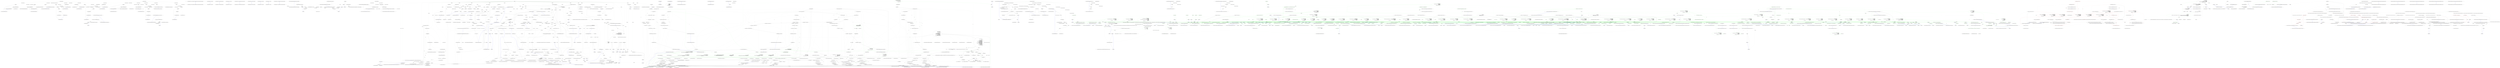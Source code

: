 digraph  {
n41 [label="Ninject.Activation.Caching.ActivationCache", span=""];
n0 [cluster="Ninject.Activation.Caching.ActivationCache.ActivationCache(Ninject.Activation.Caching.ICachePruner)", label="Entry Ninject.Activation.Caching.ActivationCache.ActivationCache(Ninject.Activation.Caching.ICachePruner)", span="39-39"];
n1 [cluster="Ninject.Activation.Caching.ActivationCache.ActivationCache(Ninject.Activation.Caching.ICachePruner)", label="cachePruner.Start(this)", span="41-41"];
n2 [cluster="Ninject.Activation.Caching.ActivationCache.ActivationCache(Ninject.Activation.Caching.ICachePruner)", label="Exit Ninject.Activation.Caching.ActivationCache.ActivationCache(Ninject.Activation.Caching.ICachePruner)", span="39-39"];
n3 [cluster="Ninject.Activation.Caching.ICachePruner.Start(Ninject.Activation.Caching.IPruneable)", label="Entry Ninject.Activation.Caching.ICachePruner.Start(Ninject.Activation.Caching.IPruneable)", span="25-25"];
n4 [cluster="Ninject.Activation.Caching.ActivationCache.Clear()", label="Entry Ninject.Activation.Caching.ActivationCache.Clear()", span="71-71"];
n5 [cluster="Ninject.Activation.Caching.ActivationCache.Clear()", label="this.activatedObjects", span="73-73"];
n6 [cluster="Ninject.Activation.Caching.ActivationCache.Clear()", label="this.activatedObjects.Clear()", span="75-75"];
n7 [cluster="Ninject.Activation.Caching.ActivationCache.Clear()", label="this.deactivatedObjects", span="78-78"];
n10 [cluster="System.Collections.Generic.HashSet<T>.Clear()", label="Entry System.Collections.Generic.HashSet<T>.Clear()", span="0-0"];
n8 [cluster="Ninject.Activation.Caching.ActivationCache.Clear()", label="this.deactivatedObjects.Clear()", span="80-80"];
n9 [cluster="Ninject.Activation.Caching.ActivationCache.Clear()", label="Exit Ninject.Activation.Caching.ActivationCache.Clear()", span="71-71"];
n11 [cluster="Ninject.Activation.Caching.ActivationCache.AddActivatedInstance(object)", label="Entry Ninject.Activation.Caching.ActivationCache.AddActivatedInstance(object)", span="88-88"];
n12 [cluster="Ninject.Activation.Caching.ActivationCache.AddActivatedInstance(object)", label="this.activatedObjects", span="90-90"];
n13 [cluster="Ninject.Activation.Caching.ActivationCache.AddActivatedInstance(object)", label="this.activatedObjects.Add(new ReferenceEqualWeakReference(instance))", span="95-95"];
n14 [cluster="Ninject.Activation.Caching.ActivationCache.AddActivatedInstance(object)", label="Exit Ninject.Activation.Caching.ActivationCache.AddActivatedInstance(object)", span="88-88"];
n15 [cluster="Ninject.Infrastructure.ReferenceEqualWeakReference.ReferenceEqualWeakReference(object)", label="Entry Ninject.Infrastructure.ReferenceEqualWeakReference.ReferenceEqualWeakReference(object)", span="29-29"];
n16 [cluster="System.Collections.Generic.HashSet<T>.Add(T)", label="Entry System.Collections.Generic.HashSet<T>.Add(T)", span="0-0"];
n17 [cluster="Ninject.Activation.Caching.ActivationCache.AddDeactivatedInstance(object)", label="Entry Ninject.Activation.Caching.ActivationCache.AddDeactivatedInstance(object)", span="104-104"];
n18 [cluster="Ninject.Activation.Caching.ActivationCache.AddDeactivatedInstance(object)", label="this.deactivatedObjects", span="106-106"];
n19 [cluster="Ninject.Activation.Caching.ActivationCache.AddDeactivatedInstance(object)", label="this.deactivatedObjects.Add(new ReferenceEqualWeakReference(instance))", span="111-111"];
n20 [cluster="Ninject.Activation.Caching.ActivationCache.AddDeactivatedInstance(object)", label="Exit Ninject.Activation.Caching.ActivationCache.AddDeactivatedInstance(object)", span="104-104"];
n21 [cluster="Ninject.Activation.Caching.ActivationCache.IsActivated(object)", label="Entry Ninject.Activation.Caching.ActivationCache.IsActivated(object)", span="123-123"];
n22 [cluster="Ninject.Activation.Caching.ActivationCache.IsActivated(object)", label="return this.activatedObjects.Contains(instance);", span="128-128"];
n23 [cluster="Ninject.Activation.Caching.ActivationCache.IsActivated(object)", label="Exit Ninject.Activation.Caching.ActivationCache.IsActivated(object)", span="123-123"];
n24 [cluster="System.Collections.Generic.HashSet<T>.Contains(T)", label="Entry System.Collections.Generic.HashSet<T>.Contains(T)", span="0-0"];
n25 [cluster="Ninject.Activation.Caching.ActivationCache.IsDeactivated(object)", label="Entry Ninject.Activation.Caching.ActivationCache.IsDeactivated(object)", span="139-139"];
n26 [cluster="Ninject.Activation.Caching.ActivationCache.IsDeactivated(object)", label="return this.deactivatedObjects.Contains(instance);", span="144-144"];
n27 [cluster="Ninject.Activation.Caching.ActivationCache.IsDeactivated(object)", label="Exit Ninject.Activation.Caching.ActivationCache.IsDeactivated(object)", span="139-139"];
n28 [cluster="Ninject.Activation.Caching.ActivationCache.Prune()", label="Entry Ninject.Activation.Caching.ActivationCache.Prune()", span="151-151"];
n29 [cluster="Ninject.Activation.Caching.ActivationCache.Prune()", label="this.activatedObjects", span="153-153"];
n30 [cluster="Ninject.Activation.Caching.ActivationCache.Prune()", label="RemoveDeadObjects(this.activatedObjects)", span="155-155"];
n31 [cluster="Ninject.Activation.Caching.ActivationCache.Prune()", label="this.deactivatedObjects", span="158-158"];
n34 [cluster="Ninject.Activation.Caching.ActivationCache.RemoveDeadObjects(System.Collections.Generic.HashSet<object>)", label="Entry Ninject.Activation.Caching.ActivationCache.RemoveDeadObjects(System.Collections.Generic.HashSet<object>)", span="182-182"];
n32 [cluster="Ninject.Activation.Caching.ActivationCache.Prune()", label="RemoveDeadObjects(this.deactivatedObjects)", span="160-160"];
n33 [cluster="Ninject.Activation.Caching.ActivationCache.Prune()", label="Exit Ninject.Activation.Caching.ActivationCache.Prune()", span="151-151"];
n35 [cluster="Ninject.Activation.Caching.ActivationCache.RemoveDeadObjects(System.Collections.Generic.HashSet<object>)", label="objects.RemoveWhere(reference => !((ReferenceEqualWeakReference)reference).IsAlive)", span="184-184"];
n36 [cluster="Ninject.Activation.Caching.ActivationCache.RemoveDeadObjects(System.Collections.Generic.HashSet<object>)", label="Exit Ninject.Activation.Caching.ActivationCache.RemoveDeadObjects(System.Collections.Generic.HashSet<object>)", span="182-182"];
n37 [cluster="System.Collections.Generic.HashSet<T>.RemoveWhere(System.Predicate<T>)", label="Entry System.Collections.Generic.HashSet<T>.RemoveWhere(System.Predicate<T>)", span="0-0"];
n38 [cluster="lambda expression", label="Entry lambda expression", span="184-184"];
n39 [cluster="lambda expression", label="!((ReferenceEqualWeakReference)reference).IsAlive", span="184-184"];
n40 [cluster="lambda expression", label="Exit lambda expression", span="184-184"];
m0_16 [cluster="Ninject.Syntax.IBindingToSyntax<T1, T2, T3>.ToConstructor<TImplementation>(System.Linq.Expressions.Expression<System.Func<Ninject.Syntax.IConstructorArgumentSyntax, TImplementation>>)", file="FakeInterfaceOptions.cs", label="Entry Ninject.Syntax.IBindingToSyntax<T1, T2, T3>.ToConstructor<TImplementation>(System.Linq.Expressions.Expression<System.Func<Ninject.Syntax.IConstructorArgumentSyntax, TImplementation>>)", span="116-116"];
m0_17 [cluster="Ninject.Syntax.IBindingToSyntax<T1, T2, T3>.ToConstructor<TImplementation>(System.Linq.Expressions.Expression<System.Func<Ninject.Syntax.IConstructorArgumentSyntax, TImplementation>>)", file="FakeInterfaceOptions.cs", label="Exit Ninject.Syntax.IBindingToSyntax<T1, T2, T3>.ToConstructor<TImplementation>(System.Linq.Expressions.Expression<System.Func<Ninject.Syntax.IConstructorArgumentSyntax, TImplementation>>)", span="116-116"];
m0_0 [cluster="Ninject.Syntax.IBindingToSyntax<T1, T2, T3>.To<TImplementation>()", file="FakeInterfaceOptions.cs", label="Entry Ninject.Syntax.IBindingToSyntax<T1, T2, T3>.To<TImplementation>()", span="44-44"];
m0_1 [cluster="Ninject.Syntax.IBindingToSyntax<T1, T2, T3>.To<TImplementation>()", file="FakeInterfaceOptions.cs", label="Exit Ninject.Syntax.IBindingToSyntax<T1, T2, T3>.To<TImplementation>()", span="44-44"];
m0_14 [cluster="Ninject.Syntax.IBindingToSyntax<T1, T2, T3>.ToConstant<TImplementation>(TImplementation)", file="FakeInterfaceOptions.cs", label="Entry Ninject.Syntax.IBindingToSyntax<T1, T2, T3>.ToConstant<TImplementation>(TImplementation)", span="106-106"];
m0_15 [cluster="Ninject.Syntax.IBindingToSyntax<T1, T2, T3>.ToConstant<TImplementation>(TImplementation)", file="FakeInterfaceOptions.cs", label="Exit Ninject.Syntax.IBindingToSyntax<T1, T2, T3>.ToConstant<TImplementation>(TImplementation)", span="106-106"];
m0_4 [cluster="Ninject.Syntax.IBindingToSyntax<T1, T2, T3>.ToProvider<TProvider>()", file="FakeInterfaceOptions.cs", label="Entry Ninject.Syntax.IBindingToSyntax<T1, T2, T3>.ToProvider<TProvider>()", span="60-60"];
m0_5 [cluster="Ninject.Syntax.IBindingToSyntax<T1, T2, T3>.ToProvider<TProvider>()", file="FakeInterfaceOptions.cs", label="Exit Ninject.Syntax.IBindingToSyntax<T1, T2, T3>.ToProvider<TProvider>()", span="60-60"];
m0_10 [cluster="Ninject.Syntax.IBindingToSyntax<T1, T2, T3>.ToProvider<TImplementation>(Ninject.Activation.IProvider<TImplementation>)", file="FakeInterfaceOptions.cs", label="Entry Ninject.Syntax.IBindingToSyntax<T1, T2, T3>.ToProvider<TImplementation>(Ninject.Activation.IProvider<TImplementation>)", span="87-87"];
m0_11 [cluster="Ninject.Syntax.IBindingToSyntax<T1, T2, T3>.ToProvider<TImplementation>(Ninject.Activation.IProvider<TImplementation>)", file="FakeInterfaceOptions.cs", label="Exit Ninject.Syntax.IBindingToSyntax<T1, T2, T3>.ToProvider<TImplementation>(Ninject.Activation.IProvider<TImplementation>)", span="87-87"];
m0_6 [cluster="Ninject.Syntax.IBindingToSyntax<T1, T2, T3>.ToProvider<TProvider, TImplementation>()", file="FakeInterfaceOptions.cs", label="Entry Ninject.Syntax.IBindingToSyntax<T1, T2, T3>.ToProvider<TProvider, TImplementation>()", span="69-69"];
m0_7 [cluster="Ninject.Syntax.IBindingToSyntax<T1, T2, T3>.ToProvider<TProvider, TImplementation>()", file="FakeInterfaceOptions.cs", label="Exit Ninject.Syntax.IBindingToSyntax<T1, T2, T3>.ToProvider<TProvider, TImplementation>()", span="69-69"];
m0_8 [cluster="Ninject.Syntax.IBindingToSyntax<T1, T2, T3>.ToProvider(System.Type)", file="FakeInterfaceOptions.cs", label="Entry Ninject.Syntax.IBindingToSyntax<T1, T2, T3>.ToProvider(System.Type)", span="79-79"];
m0_9 [cluster="Ninject.Syntax.IBindingToSyntax<T1, T2, T3>.ToProvider(System.Type)", file="FakeInterfaceOptions.cs", label="Exit Ninject.Syntax.IBindingToSyntax<T1, T2, T3>.ToProvider(System.Type)", span="79-79"];
m0_2 [cluster="Ninject.Syntax.IBindingToSyntax<T1, T2, T3>.To(System.Type)", file="FakeInterfaceOptions.cs", label="Entry Ninject.Syntax.IBindingToSyntax<T1, T2, T3>.To(System.Type)", span="52-52"];
m0_3 [cluster="Ninject.Syntax.IBindingToSyntax<T1, T2, T3>.To(System.Type)", file="FakeInterfaceOptions.cs", label="Exit Ninject.Syntax.IBindingToSyntax<T1, T2, T3>.To(System.Type)", span="52-52"];
m0_12 [cluster="Ninject.Syntax.IBindingToSyntax<T1, T2, T3>.ToMethod<TImplementation>(System.Func<Ninject.Activation.IContext, TImplementation>)", file="FakeInterfaceOptions.cs", label="Entry Ninject.Syntax.IBindingToSyntax<T1, T2, T3>.ToMethod<TImplementation>(System.Func<Ninject.Activation.IContext, TImplementation>)", span="96-96"];
m0_13 [cluster="Ninject.Syntax.IBindingToSyntax<T1, T2, T3>.ToMethod<TImplementation>(System.Func<Ninject.Activation.IContext, TImplementation>)", file="FakeInterfaceOptions.cs", label="Exit Ninject.Syntax.IBindingToSyntax<T1, T2, T3>.ToMethod<TImplementation>(System.Func<Ninject.Activation.IContext, TImplementation>)", span="96-96"];
m4_0 [cluster="Ninject.Activation.Strategies.BindingActionStrategy.Activate(Ninject.Activation.IContext, Ninject.Activation.InstanceReference)", file="FakeOptionsWithEnum.cs", label="Entry Ninject.Activation.Strategies.BindingActionStrategy.Activate(Ninject.Activation.IContext, Ninject.Activation.InstanceReference)", span="27-27"];
m4_1 [cluster="Ninject.Activation.Strategies.BindingActionStrategy.Activate(Ninject.Activation.IContext, Ninject.Activation.InstanceReference)", file="FakeOptionsWithEnum.cs", label="context.Binding.ActivationActions.Map(action => action(context, reference.Instance))", span="29-29"];
m4_2 [cluster="Ninject.Activation.Strategies.BindingActionStrategy.Activate(Ninject.Activation.IContext, Ninject.Activation.InstanceReference)", file="FakeOptionsWithEnum.cs", label="Exit Ninject.Activation.Strategies.BindingActionStrategy.Activate(Ninject.Activation.IContext, Ninject.Activation.InstanceReference)", span="27-27"];
m4_7 [cluster="System.Action<T1, T2>.Invoke(T1, T2)", file="FakeOptionsWithEnum.cs", label="Entry System.Action<T1, T2>.Invoke(T1, T2)", span="0-0"];
m4_3 [cluster="System.Collections.Generic.IEnumerable<T>.Map<T>(System.Action<T>)", file="FakeOptionsWithEnum.cs", label="Entry System.Collections.Generic.IEnumerable<T>.Map<T>(System.Action<T>)", span="28-28"];
m4_11 [cluster="lambda expression", file="FakeOptionsWithEnum.cs", label="Entry lambda expression", span="39-39"];
m4_5 [cluster="lambda expression", file="FakeOptionsWithEnum.cs", label="action(context, reference.Instance)", span="29-29"];
m4_4 [cluster="lambda expression", file="FakeOptionsWithEnum.cs", label="Entry lambda expression", span="29-29"];
m4_6 [cluster="lambda expression", file="FakeOptionsWithEnum.cs", label="Exit lambda expression", span="29-29"];
m4_12 [cluster="lambda expression", file="FakeOptionsWithEnum.cs", label="action(context, reference.Instance)", span="39-39"];
m4_13 [cluster="lambda expression", file="FakeOptionsWithEnum.cs", label="Exit lambda expression", span="39-39"];
m4_8 [cluster="Ninject.Activation.Strategies.BindingActionStrategy.Deactivate(Ninject.Activation.IContext, Ninject.Activation.InstanceReference)", file="FakeOptionsWithEnum.cs", label="Entry Ninject.Activation.Strategies.BindingActionStrategy.Deactivate(Ninject.Activation.IContext, Ninject.Activation.InstanceReference)", span="37-37"];
m4_9 [cluster="Ninject.Activation.Strategies.BindingActionStrategy.Deactivate(Ninject.Activation.IContext, Ninject.Activation.InstanceReference)", file="FakeOptionsWithEnum.cs", label="context.Binding.DeactivationActions.Map(action => action(context, reference.Instance))", span="39-39"];
m4_10 [cluster="Ninject.Activation.Strategies.BindingActionStrategy.Deactivate(Ninject.Activation.IContext, Ninject.Activation.InstanceReference)", file="FakeOptionsWithEnum.cs", label="Exit Ninject.Activation.Strategies.BindingActionStrategy.Deactivate(Ninject.Activation.IContext, Ninject.Activation.InstanceReference)", span="37-37"];
m4_14 [file="FakeOptionsWithEnum.cs", label="Ninject.Activation.IContext", span=""];
m4_15 [file="FakeOptionsWithEnum.cs", label="Ninject.Activation.InstanceReference", span=""];
m4_16 [file="FakeOptionsWithEnum.cs", label="Ninject.Activation.IContext", span=""];
m4_17 [file="FakeOptionsWithEnum.cs", label="Ninject.Activation.InstanceReference", span=""];
m11_14 [cluster="System.Reflection.Assembly.HasNinjectModules()", file="FakeOptionsWithMinZero.cs", label="Entry System.Reflection.Assembly.HasNinjectModules()", span="22-22"];
m11_10 [cluster="Unk.Load", file="FakeOptionsWithMinZero.cs", label="Entry Unk.Load", span=""];
m11_9 [cluster="Unk.Select", file="FakeOptionsWithMinZero.cs", label="Entry Unk.Select", span=""];
m11_4 [cluster="Ninject.Modules.CompiledModuleLoaderPlugin.LoadModules(System.Collections.Generic.IEnumerable<string>)", file="FakeOptionsWithMinZero.cs", label="Entry Ninject.Modules.CompiledModuleLoaderPlugin.LoadModules(System.Collections.Generic.IEnumerable<string>)", span="76-76"];
m11_5 [cluster="Ninject.Modules.CompiledModuleLoaderPlugin.LoadModules(System.Collections.Generic.IEnumerable<string>)", file="FakeOptionsWithMinZero.cs", label="var assembliesWithModules = this.assemblyNameRetriever.GetAssemblyNames(filenames, asm => asm.HasNinjectModules())", span="78-78"];
m11_6 [cluster="Ninject.Modules.CompiledModuleLoaderPlugin.LoadModules(System.Collections.Generic.IEnumerable<string>)", file="FakeOptionsWithMinZero.cs", label="this.KernelConfiguration.Load(assembliesWithModules.Select(Assembly.Load))", span="79-79"];
m11_7 [cluster="Ninject.Modules.CompiledModuleLoaderPlugin.LoadModules(System.Collections.Generic.IEnumerable<string>)", file="FakeOptionsWithMinZero.cs", label="Exit Ninject.Modules.CompiledModuleLoaderPlugin.LoadModules(System.Collections.Generic.IEnumerable<string>)", span="76-76"];
m11_0 [cluster="Ninject.Modules.CompiledModuleLoaderPlugin.CompiledModuleLoaderPlugin(Ninject.IKernelConfiguration, Ninject.Modules.IAssemblyNameRetriever)", file="FakeOptionsWithMinZero.cs", label="Entry Ninject.Modules.CompiledModuleLoaderPlugin.CompiledModuleLoaderPlugin(Ninject.IKernelConfiguration, Ninject.Modules.IAssemblyNameRetriever)", span="53-53"];
m11_1 [cluster="Ninject.Modules.CompiledModuleLoaderPlugin.CompiledModuleLoaderPlugin(Ninject.IKernelConfiguration, Ninject.Modules.IAssemblyNameRetriever)", file="FakeOptionsWithMinZero.cs", label="this.KernelConfiguration = kernelConfiguration", span="55-55"];
m11_2 [cluster="Ninject.Modules.CompiledModuleLoaderPlugin.CompiledModuleLoaderPlugin(Ninject.IKernelConfiguration, Ninject.Modules.IAssemblyNameRetriever)", file="FakeOptionsWithMinZero.cs", label="this.assemblyNameRetriever = assemblyNameRetriever", span="56-56"];
m11_3 [cluster="Ninject.Modules.CompiledModuleLoaderPlugin.CompiledModuleLoaderPlugin(Ninject.IKernelConfiguration, Ninject.Modules.IAssemblyNameRetriever)", file="FakeOptionsWithMinZero.cs", label="Exit Ninject.Modules.CompiledModuleLoaderPlugin.CompiledModuleLoaderPlugin(Ninject.IKernelConfiguration, Ninject.Modules.IAssemblyNameRetriever)", span="53-53"];
m11_11 [cluster="lambda expression", file="FakeOptionsWithMinZero.cs", label="Entry lambda expression", span="78-78"];
m11_12 [cluster="lambda expression", file="FakeOptionsWithMinZero.cs", label="asm.HasNinjectModules()", span="78-78"];
m11_13 [cluster="lambda expression", file="FakeOptionsWithMinZero.cs", label="Exit lambda expression", span="78-78"];
m11_8 [cluster="Ninject.Modules.IAssemblyNameRetriever.GetAssemblyNames(System.Collections.Generic.IEnumerable<string>, System.Predicate<System.Reflection.Assembly>)", file="FakeOptionsWithMinZero.cs", label="Entry Ninject.Modules.IAssemblyNameRetriever.GetAssemblyNames(System.Collections.Generic.IEnumerable<string>, System.Predicate<System.Reflection.Assembly>)", span="41-41"];
m11_15 [file="FakeOptionsWithMinZero.cs", label="Ninject.Modules.CompiledModuleLoaderPlugin", span=""];
m18_134 [cluster="Ninject.KernelBase.Release(object)", file="FakeOptionsWithSequenceAndOnlyMaxConstraintAsValue.cs", label="Entry Ninject.KernelBase.Release(object)", span="304-304"];
m18_135 [cluster="Ninject.KernelBase.Release(object)", file="FakeOptionsWithSequenceAndOnlyMaxConstraintAsValue.cs", label="Ensure.ArgumentNotNull(instance, ''instance'')", span="306-306"];
m18_137 [cluster="Ninject.KernelBase.Release(object)", file="FakeOptionsWithSequenceAndOnlyMaxConstraintAsValue.cs", label="return cache.Release(instance);", span="308-308"];
m18_136 [cluster="Ninject.KernelBase.Release(object)", file="FakeOptionsWithSequenceAndOnlyMaxConstraintAsValue.cs", label="var cache = this.Components.Get<ICache>()", span="307-307"];
m18_138 [cluster="Ninject.KernelBase.Release(object)", file="FakeOptionsWithSequenceAndOnlyMaxConstraintAsValue.cs", label="Exit Ninject.KernelBase.Release(object)", span="304-304"];
m18_38 [cluster="Ninject.Infrastructure.Disposal.DisposableObject.Dispose(bool)", file="FakeOptionsWithSequenceAndOnlyMaxConstraintAsValue.cs", label="Entry Ninject.Infrastructure.Disposal.DisposableObject.Dispose(bool)", span="37-37"];
m18_146 [cluster="Unk.Any", file="FakeOptionsWithSequenceAndOnlyMaxConstraintAsValue.cs", label="Entry Unk.Any", span=""];
m18_65 [cluster="Ninject.KernelBase.GetModules()", file="FakeOptionsWithSequenceAndOnlyMaxConstraintAsValue.cs", label="Entry Ninject.KernelBase.GetModules()", span="194-194"];
m18_66 [cluster="Ninject.KernelBase.GetModules()", file="FakeOptionsWithSequenceAndOnlyMaxConstraintAsValue.cs", label="return this.modules.Values.ToArray();", span="196-196"];
m18_67 [cluster="Ninject.KernelBase.GetModules()", file="FakeOptionsWithSequenceAndOnlyMaxConstraintAsValue.cs", label="Exit Ninject.KernelBase.GetModules()", span="194-194"];
m18_199 [cluster="System.Collections.Generic.IComparer<T>.Compare(T, T)", file="FakeOptionsWithSequenceAndOnlyMaxConstraintAsValue.cs", label="Entry System.Collections.Generic.IComparer<T>.Compare(T, T)", span="0-0"];
m18_145 [cluster="Ninject.KernelBase.SatifiesRequest(Ninject.Activation.IRequest)", file="FakeOptionsWithSequenceAndOnlyMaxConstraintAsValue.cs", label="Entry Ninject.KernelBase.SatifiesRequest(Ninject.Activation.IRequest)", span="462-462"];
m18_240 [cluster="Ninject.KernelBase.SatifiesRequest(Ninject.Activation.IRequest)", file="FakeOptionsWithSequenceAndOnlyMaxConstraintAsValue.cs", label="return binding => binding.Matches(request) && request.Matches(binding);", span="464-464"];
m18_241 [cluster="Ninject.KernelBase.SatifiesRequest(Ninject.Activation.IRequest)", file="FakeOptionsWithSequenceAndOnlyMaxConstraintAsValue.cs", label="Exit Ninject.KernelBase.SatifiesRequest(Ninject.Activation.IRequest)", span="462-462"];
m18_0 [cluster="Ninject.KernelBase.KernelBase()", file="FakeOptionsWithSequenceAndOnlyMaxConstraintAsValue.cs", label="Entry Ninject.KernelBase.KernelBase()", span="50-50"];
m18_1 [cluster="Ninject.KernelBase.KernelBase()", file="FakeOptionsWithSequenceAndOnlyMaxConstraintAsValue.cs", label="Exit Ninject.KernelBase.KernelBase()", span="50-50"];
m18_98 [cluster="System.Collections.Generic.IEnumerable<TSource>.SelectMany<TSource, TResult>(System.Func<TSource, System.Collections.Generic.IEnumerable<TResult>>)", file="FakeOptionsWithSequenceAndOnlyMaxConstraintAsValue.cs", label="Entry System.Collections.Generic.IEnumerable<TSource>.SelectMany<TSource, TResult>(System.Func<TSource, System.Collections.Generic.IEnumerable<TResult>>)", span="0-0"];
m18_58 [cluster="Ninject.Infrastructure.Multimap<K, V>.Remove(K, V)", file="FakeOptionsWithSequenceAndOnlyMaxConstraintAsValue.cs", label="Entry Ninject.Infrastructure.Multimap<K, V>.Remove(K, V)", span="78-78"];
m18_183 [cluster="Ninject.ActivationException.ActivationException(string)", file="FakeOptionsWithSequenceAndOnlyMaxConstraintAsValue.cs", label="Entry Ninject.ActivationException.ActivationException(string)", span="35-35"];
m18_284 [cluster="Ninject.Activation.Context.Context(Ninject.IReadonlyKernel, Ninject.Activation.IRequest, Ninject.Planning.Bindings.IBinding, Ninject.Activation.Caching.ICache, Ninject.Planning.IPlanner, Ninject.Activation.IPipeline)", file="FakeOptionsWithSequenceAndOnlyMaxConstraintAsValue.cs", label="Entry Ninject.Activation.Context.Context(Ninject.IReadonlyKernel, Ninject.Activation.IRequest, Ninject.Planning.Bindings.IBinding, Ninject.Activation.Caching.ICache, Ninject.Planning.IPlanner, Ninject.Activation.IPipeline)", span="91-91"];
m18_83 [cluster="string.IsNullOrEmpty(string)", file="FakeOptionsWithSequenceAndOnlyMaxConstraintAsValue.cs", label="Entry string.IsNullOrEmpty(string)", span="0-0"];
m18_27 [cluster="Ninject.KernelBase.Dispose(bool)", file="FakeOptionsWithSequenceAndOnlyMaxConstraintAsValue.cs", label="Entry Ninject.KernelBase.Dispose(bool)", span="121-121"];
m18_28 [cluster="Ninject.KernelBase.Dispose(bool)", file="FakeOptionsWithSequenceAndOnlyMaxConstraintAsValue.cs", label="disposing && !IsDisposed", span="123-123"];
m18_33 [cluster="Ninject.KernelBase.Dispose(bool)", file="FakeOptionsWithSequenceAndOnlyMaxConstraintAsValue.cs", label="base.Dispose(disposing)", span="135-135"];
m18_29 [cluster="Ninject.KernelBase.Dispose(bool)", file="FakeOptionsWithSequenceAndOnlyMaxConstraintAsValue.cs", label="this.Components != null", span="125-125"];
m18_30 [cluster="Ninject.KernelBase.Dispose(bool)", file="FakeOptionsWithSequenceAndOnlyMaxConstraintAsValue.cs", label="var cache = this.Components.Get<ICache>()", span="128-128"];
m18_31 [cluster="Ninject.KernelBase.Dispose(bool)", file="FakeOptionsWithSequenceAndOnlyMaxConstraintAsValue.cs", label="cache.Clear()", span="129-129"];
m18_32 [cluster="Ninject.KernelBase.Dispose(bool)", file="FakeOptionsWithSequenceAndOnlyMaxConstraintAsValue.cs", label="this.Components.Dispose()", span="131-131"];
m18_34 [cluster="Ninject.KernelBase.Dispose(bool)", file="FakeOptionsWithSequenceAndOnlyMaxConstraintAsValue.cs", label="Exit Ninject.KernelBase.Dispose(bool)", span="121-121"];
m18_86 [cluster="System.Collections.Generic.Dictionary<TKey, TValue>.TryGetValue(TKey, out TValue)", file="FakeOptionsWithSequenceAndOnlyMaxConstraintAsValue.cs", label="Entry System.Collections.Generic.Dictionary<TKey, TValue>.TryGetValue(TKey, out TValue)", span="0-0"];
m18_133 [cluster="Ninject.Activation.IPipeline.Activate(Ninject.Activation.IContext, Ninject.Activation.InstanceReference)", file="FakeOptionsWithSequenceAndOnlyMaxConstraintAsValue.cs", label="Entry Ninject.Activation.IPipeline.Activate(Ninject.Activation.IContext, Ninject.Activation.InstanceReference)", span="33-33"];
m18_95 [cluster="Ninject.KernelBase.Load(System.Collections.Generic.IEnumerable<System.Reflection.Assembly>)", file="FakeOptionsWithSequenceAndOnlyMaxConstraintAsValue.cs", label="Entry Ninject.KernelBase.Load(System.Collections.Generic.IEnumerable<System.Reflection.Assembly>)", span="248-248"];
m18_96 [cluster="Ninject.KernelBase.Load(System.Collections.Generic.IEnumerable<System.Reflection.Assembly>)", file="FakeOptionsWithSequenceAndOnlyMaxConstraintAsValue.cs", label="this.Load(assemblies.SelectMany(asm => asm.GetNinjectModules()))", span="250-250"];
m18_97 [cluster="Ninject.KernelBase.Load(System.Collections.Generic.IEnumerable<System.Reflection.Assembly>)", file="FakeOptionsWithSequenceAndOnlyMaxConstraintAsValue.cs", label="Exit Ninject.KernelBase.Load(System.Collections.Generic.IEnumerable<System.Reflection.Assembly>)", span="248-248"];
m18_188 [cluster="System.Collections.Generic.IEnumerable<TSource>.Count<TSource>()", file="FakeOptionsWithSequenceAndOnlyMaxConstraintAsValue.cs", label="Entry System.Collections.Generic.IEnumerable<TSource>.Count<TSource>()", span="0-0"];
m18_226 [cluster="Ninject.Infrastructure.Multimap<K, V>.ContainsKey(K)", file="FakeOptionsWithSequenceAndOnlyMaxConstraintAsValue.cs", label="Entry Ninject.Infrastructure.Multimap<K, V>.ContainsKey(K)", span="113-113"];
m18_189 [cluster="Unk.Format", file="FakeOptionsWithSequenceAndOnlyMaxConstraintAsValue.cs", label="Entry Unk.Format", span=""];
m18_228 [cluster="System.Collections.Generic.IEnumerable<T>.Map<T>(System.Action<T>)", file="FakeOptionsWithSequenceAndOnlyMaxConstraintAsValue.cs", label="Entry System.Collections.Generic.IEnumerable<T>.Map<T>(System.Action<T>)", span="28-28"];
m18_45 [cluster="Ninject.Infrastructure.Multimap<K, V>.RemoveAll(K)", file="FakeOptionsWithSequenceAndOnlyMaxConstraintAsValue.cs", label="Entry Ninject.Infrastructure.Multimap<K, V>.RemoveAll(K)", span="94-94"];
m18_36 [cluster="Ninject.Activation.Caching.ICache.Clear()", file="FakeOptionsWithSequenceAndOnlyMaxConstraintAsValue.cs", label="Entry Ninject.Activation.Caching.ICache.Clear()", span="57-57"];
m18_37 [cluster="System.IDisposable.Dispose()", file="FakeOptionsWithSequenceAndOnlyMaxConstraintAsValue.cs", label="Entry System.IDisposable.Dispose()", span="0-0"];
m18_89 [cluster="System.Collections.Generic.Dictionary<TKey, TValue>.Add(TKey, TValue)", file="FakeOptionsWithSequenceAndOnlyMaxConstraintAsValue.cs", label="Entry System.Collections.Generic.Dictionary<TKey, TValue>.Add(TKey, TValue)", span="0-0"];
m18_277 [cluster="Ninject.KernelBase.TypeIsSelfBindable(System.Type)", file="FakeOptionsWithSequenceAndOnlyMaxConstraintAsValue.cs", label="Entry Ninject.KernelBase.TypeIsSelfBindable(System.Type)", span="529-529"];
m18_278 [cluster="Ninject.KernelBase.TypeIsSelfBindable(System.Type)", file="FakeOptionsWithSequenceAndOnlyMaxConstraintAsValue.cs", label="return !service.IsInterface\r\n                && !service.IsAbstract\r\n                && !service.IsValueType\r\n                && service != typeof(string)\r\n                && !service.ContainsGenericParameters;", span="531-535"];
m18_279 [cluster="Ninject.KernelBase.TypeIsSelfBindable(System.Type)", file="FakeOptionsWithSequenceAndOnlyMaxConstraintAsValue.cs", label="Exit Ninject.KernelBase.TypeIsSelfBindable(System.Type)", span="529-529"];
m18_111 [cluster="Ninject.Infrastructure.Introspection.ExceptionFormatter.NoModuleLoadedWithTheSpecifiedName(string)", file="FakeOptionsWithSequenceAndOnlyMaxConstraintAsValue.cs", label="Entry Ninject.Infrastructure.Introspection.ExceptionFormatter.NoModuleLoadedWithTheSpecifiedName(string)", span="87-87"];
m18_128 [cluster="Ninject.Planning.Bindings.Binding.Binding(System.Type)", file="FakeOptionsWithSequenceAndOnlyMaxConstraintAsValue.cs", label="Entry Ninject.Planning.Bindings.Binding.Binding(System.Type)", span="28-28"];
m18_68 [cluster="System.Collections.Generic.IEnumerable<TSource>.ToArray<TSource>()", file="FakeOptionsWithSequenceAndOnlyMaxConstraintAsValue.cs", label="Entry System.Collections.Generic.IEnumerable<TSource>.ToArray<TSource>()", span="0-0"];
m18_218 [cluster="Ninject.Activation.Blocks.ActivationBlock.ActivationBlock(Ninject.Syntax.IResolutionRoot)", file="FakeOptionsWithSequenceAndOnlyMaxConstraintAsValue.cs", label="Entry Ninject.Activation.Blocks.ActivationBlock.ActivationBlock(Ninject.Syntax.IResolutionRoot)", span="41-41"];
m18_185 [cluster="System.Collections.Generic.IEnumerable<TSource>.OrderByDescending<TSource, TKey>(System.Func<TSource, TKey>, System.Collections.Generic.IComparer<TKey>)", file="FakeOptionsWithSequenceAndOnlyMaxConstraintAsValue.cs", label="Entry System.Collections.Generic.IEnumerable<TSource>.OrderByDescending<TSource, TKey>(System.Func<TSource, TKey>, System.Collections.Generic.IComparer<TKey>)", span="0-0"];
m18_227 [cluster="Ninject.Components.IComponentContainer.GetAll<T>()", file="FakeOptionsWithSequenceAndOnlyMaxConstraintAsValue.cs", label="Entry Ninject.Components.IComponentContainer.GetAll<T>()", span="66-66"];
m18_22 [cluster="Ninject.Syntax.BindingRoot.Bind<T>()", file="FakeOptionsWithSequenceAndOnlyMaxConstraintAsValue.cs", label="Entry Ninject.Syntax.BindingRoot.Bind<T>()", span="49-49"];
m18_155 [cluster="Ninject.KernelBase.Resolve(Ninject.Activation.IRequest)", file="FakeOptionsWithSequenceAndOnlyMaxConstraintAsValue.cs", label="Entry Ninject.KernelBase.Resolve(Ninject.Activation.IRequest)", span="343-343"];
m18_156 [cluster="Ninject.KernelBase.Resolve(Ninject.Activation.IRequest)", file="FakeOptionsWithSequenceAndOnlyMaxConstraintAsValue.cs", label="Ensure.ArgumentNotNull(request, ''request'')", span="345-345"];
m18_159 [cluster="Ninject.KernelBase.Resolve(Ninject.Activation.IRequest)", file="FakeOptionsWithSequenceAndOnlyMaxConstraintAsValue.cs", label="this.CanResolve(request) || this.HandleMissingBinding(request)", span="350-350"];
m18_160 [cluster="Ninject.KernelBase.Resolve(Ninject.Activation.IRequest)", file="FakeOptionsWithSequenceAndOnlyMaxConstraintAsValue.cs", label="resolveBindings = this.GetBindings(request.Service)\r\n                                      .Where(this.SatifiesRequest(request))", span="352-353"];
m18_162 [cluster="Ninject.KernelBase.Resolve(Ninject.Activation.IRequest)", file="FakeOptionsWithSequenceAndOnlyMaxConstraintAsValue.cs", label="request.IsOptional", span="359-359"];
m18_164 [cluster="Ninject.KernelBase.Resolve(Ninject.Activation.IRequest)", file="FakeOptionsWithSequenceAndOnlyMaxConstraintAsValue.cs", label="throw new ActivationException(ExceptionFormatter.CouldNotResolveBinding(request));", span="364-364"];
m18_165 [cluster="Ninject.KernelBase.Resolve(Ninject.Activation.IRequest)", file="FakeOptionsWithSequenceAndOnlyMaxConstraintAsValue.cs", label="request.IsUnique", span="367-367"];
m18_170 [cluster="Ninject.KernelBase.Resolve(Ninject.Activation.IRequest)", file="FakeOptionsWithSequenceAndOnlyMaxConstraintAsValue.cs", label="request.IsOptional && !request.ForceUnique", span="376-376"];
m18_172 [cluster="Ninject.KernelBase.Resolve(Ninject.Activation.IRequest)", file="FakeOptionsWithSequenceAndOnlyMaxConstraintAsValue.cs", label="var formattedBindings =\r\n                        from binding in resolveBindings\r\n                        let context = this.CreateContext(request, binding)\r\n                        select binding.Format(context)", span="381-384"];
m18_173 [cluster="Ninject.KernelBase.Resolve(Ninject.Activation.IRequest)", file="FakeOptionsWithSequenceAndOnlyMaxConstraintAsValue.cs", label="throw new ActivationException(ExceptionFormatter.CouldNotUniquelyResolveBinding(request, formattedBindings.ToArray()));", span="385-385"];
m18_176 [cluster="Ninject.KernelBase.Resolve(Ninject.Activation.IRequest)", file="FakeOptionsWithSequenceAndOnlyMaxConstraintAsValue.cs", label="return resolveBindings\r\n                .Select(binding => this.CreateContext(request, binding).Resolve());", span="394-395"];
m18_157 [cluster="Ninject.KernelBase.Resolve(Ninject.Activation.IRequest)", file="FakeOptionsWithSequenceAndOnlyMaxConstraintAsValue.cs", label="var bindingPrecedenceComparer = this.GetBindingPrecedenceComparer()", span="347-347"];
m18_158 [cluster="Ninject.KernelBase.Resolve(Ninject.Activation.IRequest)", file="FakeOptionsWithSequenceAndOnlyMaxConstraintAsValue.cs", label="var resolveBindings = Enumerable.Empty<IBinding>()", span="348-348"];
m18_166 [cluster="Ninject.KernelBase.Resolve(Ninject.Activation.IRequest)", file="FakeOptionsWithSequenceAndOnlyMaxConstraintAsValue.cs", label="resolveBindings = resolveBindings.OrderByDescending(b => b, bindingPrecedenceComparer).ToList()", span="369-369"];
m18_168 [cluster="Ninject.KernelBase.Resolve(Ninject.Activation.IRequest)", file="FakeOptionsWithSequenceAndOnlyMaxConstraintAsValue.cs", label="resolveBindings =\r\n                    resolveBindings.TakeWhile(binding => bindingPrecedenceComparer.Compare(binding, model) == 0)", span="371-372"];
m18_161 [cluster="Ninject.KernelBase.Resolve(Ninject.Activation.IRequest)", file="FakeOptionsWithSequenceAndOnlyMaxConstraintAsValue.cs", label="!resolveBindings.Any()", span="357-357"];
m18_174 [cluster="Ninject.KernelBase.Resolve(Ninject.Activation.IRequest)", file="FakeOptionsWithSequenceAndOnlyMaxConstraintAsValue.cs", label="resolveBindings.Any(binding => !binding.IsImplicit)", span="389-389"];
m18_175 [cluster="Ninject.KernelBase.Resolve(Ninject.Activation.IRequest)", file="FakeOptionsWithSequenceAndOnlyMaxConstraintAsValue.cs", label="resolveBindings = resolveBindings.Where(binding => !binding.IsImplicit)", span="391-391"];
m18_163 [cluster="Ninject.KernelBase.Resolve(Ninject.Activation.IRequest)", file="FakeOptionsWithSequenceAndOnlyMaxConstraintAsValue.cs", label="return Enumerable.Empty<object>();", span="361-361"];
m18_167 [cluster="Ninject.KernelBase.Resolve(Ninject.Activation.IRequest)", file="FakeOptionsWithSequenceAndOnlyMaxConstraintAsValue.cs", label="var model = resolveBindings.First()", span="370-370"];
m18_169 [cluster="Ninject.KernelBase.Resolve(Ninject.Activation.IRequest)", file="FakeOptionsWithSequenceAndOnlyMaxConstraintAsValue.cs", label="resolveBindings.Count() > 1", span="374-374"];
m18_171 [cluster="Ninject.KernelBase.Resolve(Ninject.Activation.IRequest)", file="FakeOptionsWithSequenceAndOnlyMaxConstraintAsValue.cs", label="return Enumerable.Empty<object>();", span="378-378"];
m18_177 [cluster="Ninject.KernelBase.Resolve(Ninject.Activation.IRequest)", file="FakeOptionsWithSequenceAndOnlyMaxConstraintAsValue.cs", label="Exit Ninject.KernelBase.Resolve(Ninject.Activation.IRequest)", span="343-343"];
m18_46 [cluster="Ninject.Infrastructure.Multimap<K, V>.Clear()", file="FakeOptionsWithSequenceAndOnlyMaxConstraintAsValue.cs", label="Entry Ninject.Infrastructure.Multimap<K, V>.Clear()", span="103-103"];
m18_245 [cluster="Ninject.Planning.Bindings.IBindingConfiguration.Matches(Ninject.Activation.IRequest)", file="FakeOptionsWithSequenceAndOnlyMaxConstraintAsValue.cs", label="Entry Ninject.Planning.Bindings.IBindingConfiguration.Matches(Ninject.Activation.IRequest)", span="103-103"];
m18_314 [cluster="lambda expression", file="FakeOptionsWithSequenceAndOnlyMaxConstraintAsValue.cs", label="Entry lambda expression", span="580-580"];
m18_99 [cluster="lambda expression", file="FakeOptionsWithSequenceAndOnlyMaxConstraintAsValue.cs", label="Entry lambda expression", span="250-250"];
m18_100 [cluster="lambda expression", file="FakeOptionsWithSequenceAndOnlyMaxConstraintAsValue.cs", label="asm.GetNinjectModules()", span="250-250"];
m18_101 [cluster="lambda expression", file="FakeOptionsWithSequenceAndOnlyMaxConstraintAsValue.cs", label="Exit lambda expression", span="250-250"];
m18_152 [cluster="lambda expression", file="FakeOptionsWithSequenceAndOnlyMaxConstraintAsValue.cs", label="(!ignoreImplicitBindings || !binding.IsImplicit) && this.SatifiesRequest(request)(binding)", span="334-334"];
m18_151 [cluster="lambda expression", file="FakeOptionsWithSequenceAndOnlyMaxConstraintAsValue.cs", label="Entry lambda expression", span="334-334"];
m18_153 [cluster="lambda expression", file="FakeOptionsWithSequenceAndOnlyMaxConstraintAsValue.cs", label="Exit lambda expression", span="334-334"];
m18_207 [cluster="lambda expression", file="FakeOptionsWithSequenceAndOnlyMaxConstraintAsValue.cs", label="this.CreateContext(request, binding).Resolve()", span="395-395"];
m18_197 [cluster="lambda expression", file="FakeOptionsWithSequenceAndOnlyMaxConstraintAsValue.cs", label="bindingPrecedenceComparer.Compare(binding, model) == 0", span="372-372"];
m18_193 [cluster="lambda expression", file="FakeOptionsWithSequenceAndOnlyMaxConstraintAsValue.cs", label="Entry lambda expression", span="369-369"];
m18_196 [cluster="lambda expression", file="FakeOptionsWithSequenceAndOnlyMaxConstraintAsValue.cs", label="Entry lambda expression", span="372-372"];
m18_200 [cluster="lambda expression", file="FakeOptionsWithSequenceAndOnlyMaxConstraintAsValue.cs", label="Entry lambda expression", span="389-389"];
m18_203 [cluster="lambda expression", file="FakeOptionsWithSequenceAndOnlyMaxConstraintAsValue.cs", label="Entry lambda expression", span="391-391"];
m18_206 [cluster="lambda expression", file="FakeOptionsWithSequenceAndOnlyMaxConstraintAsValue.cs", label="Entry lambda expression", span="395-395"];
m18_194 [cluster="lambda expression", file="FakeOptionsWithSequenceAndOnlyMaxConstraintAsValue.cs", label=b, span="369-369"];
m18_195 [cluster="lambda expression", file="FakeOptionsWithSequenceAndOnlyMaxConstraintAsValue.cs", label="Exit lambda expression", span="369-369"];
m18_198 [cluster="lambda expression", file="FakeOptionsWithSequenceAndOnlyMaxConstraintAsValue.cs", label="Exit lambda expression", span="372-372"];
m18_201 [cluster="lambda expression", file="FakeOptionsWithSequenceAndOnlyMaxConstraintAsValue.cs", label="!binding.IsImplicit", span="389-389"];
m18_202 [cluster="lambda expression", file="FakeOptionsWithSequenceAndOnlyMaxConstraintAsValue.cs", label="Exit lambda expression", span="389-389"];
m18_204 [cluster="lambda expression", file="FakeOptionsWithSequenceAndOnlyMaxConstraintAsValue.cs", label="!binding.IsImplicit", span="391-391"];
m18_205 [cluster="lambda expression", file="FakeOptionsWithSequenceAndOnlyMaxConstraintAsValue.cs", label="Exit lambda expression", span="391-391"];
m18_208 [cluster="lambda expression", file="FakeOptionsWithSequenceAndOnlyMaxConstraintAsValue.cs", label="Exit lambda expression", span="395-395"];
m18_230 [cluster="lambda expression", file="FakeOptionsWithSequenceAndOnlyMaxConstraintAsValue.cs", label="resolver.Resolve(this.bindings, service)", span="440-440"];
m18_234 [cluster="lambda expression", file="FakeOptionsWithSequenceAndOnlyMaxConstraintAsValue.cs", label="this.bindingCache.Add(service, binding)", span="441-441"];
m18_229 [cluster="lambda expression", file="FakeOptionsWithSequenceAndOnlyMaxConstraintAsValue.cs", label="Entry lambda expression", span="440-440"];
m18_233 [cluster="lambda expression", file="FakeOptionsWithSequenceAndOnlyMaxConstraintAsValue.cs", label="Entry lambda expression", span="441-441"];
m18_231 [cluster="lambda expression", file="FakeOptionsWithSequenceAndOnlyMaxConstraintAsValue.cs", label="Exit lambda expression", span="440-440"];
m18_235 [cluster="lambda expression", file="FakeOptionsWithSequenceAndOnlyMaxConstraintAsValue.cs", label="Exit lambda expression", span="441-441"];
m18_243 [cluster="lambda expression", file="FakeOptionsWithSequenceAndOnlyMaxConstraintAsValue.cs", label="binding.Matches(request) && request.Matches(binding)", span="464-464"];
m18_242 [cluster="lambda expression", file="FakeOptionsWithSequenceAndOnlyMaxConstraintAsValue.cs", label="Entry lambda expression", span="464-464"];
m18_244 [cluster="lambda expression", file="FakeOptionsWithSequenceAndOnlyMaxConstraintAsValue.cs", label="Exit lambda expression", span="464-464"];
m18_268 [cluster="lambda expression", file="FakeOptionsWithSequenceAndOnlyMaxConstraintAsValue.cs", label="c.Resolve(this.bindings, request).ToList()", span="503-503"];
m18_267 [cluster="lambda expression", file="FakeOptionsWithSequenceAndOnlyMaxConstraintAsValue.cs", label="Entry lambda expression", span="503-503"];
m18_271 [cluster="lambda expression", file="FakeOptionsWithSequenceAndOnlyMaxConstraintAsValue.cs", label="Entry lambda expression", span="504-504"];
m18_274 [cluster="lambda expression", file="FakeOptionsWithSequenceAndOnlyMaxConstraintAsValue.cs", label="Entry lambda expression", span="515-515"];
m18_269 [cluster="lambda expression", file="FakeOptionsWithSequenceAndOnlyMaxConstraintAsValue.cs", label="Exit lambda expression", span="503-503"];
m18_272 [cluster="lambda expression", file="FakeOptionsWithSequenceAndOnlyMaxConstraintAsValue.cs", label="b.Any()", span="504-504"];
m18_273 [cluster="lambda expression", file="FakeOptionsWithSequenceAndOnlyMaxConstraintAsValue.cs", label="Exit lambda expression", span="504-504"];
m18_275 [cluster="lambda expression", file="FakeOptionsWithSequenceAndOnlyMaxConstraintAsValue.cs", label="binding.IsImplicit = true", span="515-515"];
m18_276 [cluster="lambda expression", file="FakeOptionsWithSequenceAndOnlyMaxConstraintAsValue.cs", label="Exit lambda expression", span="515-515"];
m18_289 [cluster="lambda expression", file="FakeOptionsWithSequenceAndOnlyMaxConstraintAsValue.cs", label="Entry lambda expression", span="554-554"];
m18_290 [cluster="lambda expression", file="FakeOptionsWithSequenceAndOnlyMaxConstraintAsValue.cs", label="this.bindings.Add(binding.Service, binding)", span="554-554"];
m18_291 [cluster="lambda expression", file="FakeOptionsWithSequenceAndOnlyMaxConstraintAsValue.cs", label="Exit lambda expression", span="554-554"];
m18_306 [cluster="lambda expression", file="FakeOptionsWithSequenceAndOnlyMaxConstraintAsValue.cs", label="b != null", span="577-577"];
m18_309 [cluster="lambda expression", file="FakeOptionsWithSequenceAndOnlyMaxConstraintAsValue.cs", label="b.IsConditional", span="578-578"];
m18_312 [cluster="lambda expression", file="FakeOptionsWithSequenceAndOnlyMaxConstraintAsValue.cs", label="!b.Service.ContainsGenericParameters", span="579-579"];
m18_315 [cluster="lambda expression", file="FakeOptionsWithSequenceAndOnlyMaxConstraintAsValue.cs", label="!b.IsImplicit", span="580-580"];
m18_305 [cluster="lambda expression", file="FakeOptionsWithSequenceAndOnlyMaxConstraintAsValue.cs", label="Entry lambda expression", span="577-577"];
m18_307 [cluster="lambda expression", file="FakeOptionsWithSequenceAndOnlyMaxConstraintAsValue.cs", label="Exit lambda expression", span="577-577"];
m18_308 [cluster="lambda expression", file="FakeOptionsWithSequenceAndOnlyMaxConstraintAsValue.cs", label="Entry lambda expression", span="578-578"];
m18_310 [cluster="lambda expression", file="FakeOptionsWithSequenceAndOnlyMaxConstraintAsValue.cs", label="Exit lambda expression", span="578-578"];
m18_311 [cluster="lambda expression", file="FakeOptionsWithSequenceAndOnlyMaxConstraintAsValue.cs", label="Entry lambda expression", span="579-579"];
m18_313 [cluster="lambda expression", file="FakeOptionsWithSequenceAndOnlyMaxConstraintAsValue.cs", label="Exit lambda expression", span="579-579"];
m18_316 [cluster="lambda expression", file="FakeOptionsWithSequenceAndOnlyMaxConstraintAsValue.cs", label="Exit lambda expression", span="580-580"];
m18_139 [cluster="Ninject.Activation.Caching.ICache.Release(object)", file="FakeOptionsWithSequenceAndOnlyMaxConstraintAsValue.cs", label="Entry Ninject.Activation.Caching.ICache.Release(object)", span="45-45"];
m18_186 [cluster="System.Collections.Generic.IEnumerable<TSource>.First<TSource>()", file="FakeOptionsWithSequenceAndOnlyMaxConstraintAsValue.cs", label="Entry System.Collections.Generic.IEnumerable<TSource>.First<TSource>()", span="0-0"];
m18_64 [cluster="System.Collections.Generic.Dictionary<TKey, TValue>.ContainsKey(TKey)", file="FakeOptionsWithSequenceAndOnlyMaxConstraintAsValue.cs", label="Entry System.Collections.Generic.Dictionary<TKey, TValue>.ContainsKey(TKey)", span="0-0"];
m18_140 [cluster="Ninject.KernelBase.CanResolve(Ninject.Activation.IRequest)", file="FakeOptionsWithSequenceAndOnlyMaxConstraintAsValue.cs", label="Entry Ninject.KernelBase.CanResolve(Ninject.Activation.IRequest)", span="316-316"];
m18_141 [cluster="Ninject.KernelBase.CanResolve(Ninject.Activation.IRequest)", file="FakeOptionsWithSequenceAndOnlyMaxConstraintAsValue.cs", label="Ensure.ArgumentNotNull(request, ''request'')", span="318-318"];
m18_142 [cluster="Ninject.KernelBase.CanResolve(Ninject.Activation.IRequest)", file="FakeOptionsWithSequenceAndOnlyMaxConstraintAsValue.cs", label="return this.GetBindings(request.Service).Any(this.SatifiesRequest(request));", span="319-319"];
m18_143 [cluster="Ninject.KernelBase.CanResolve(Ninject.Activation.IRequest)", file="FakeOptionsWithSequenceAndOnlyMaxConstraintAsValue.cs", label="Exit Ninject.KernelBase.CanResolve(Ninject.Activation.IRequest)", span="316-316"];
m18_6 [cluster="Ninject.KernelBase.KernelBase(Ninject.Components.IComponentContainer, Ninject.INinjectSettings, params Ninject.Modules.INinjectModule[])", file="FakeOptionsWithSequenceAndOnlyMaxConstraintAsValue.cs", label="Entry Ninject.KernelBase.KernelBase(Ninject.Components.IComponentContainer, Ninject.INinjectSettings, params Ninject.Modules.INinjectModule[])", span="80-80"];
m18_7 [cluster="Ninject.KernelBase.KernelBase(Ninject.Components.IComponentContainer, Ninject.INinjectSettings, params Ninject.Modules.INinjectModule[])", file="FakeOptionsWithSequenceAndOnlyMaxConstraintAsValue.cs", label="Ensure.ArgumentNotNull(components, ''components'')", span="82-82"];
m18_8 [cluster="Ninject.KernelBase.KernelBase(Ninject.Components.IComponentContainer, Ninject.INinjectSettings, params Ninject.Modules.INinjectModule[])", file="FakeOptionsWithSequenceAndOnlyMaxConstraintAsValue.cs", label="Ensure.ArgumentNotNull(settings, ''settings'')", span="83-83"];
m18_9 [cluster="Ninject.KernelBase.KernelBase(Ninject.Components.IComponentContainer, Ninject.INinjectSettings, params Ninject.Modules.INinjectModule[])", file="FakeOptionsWithSequenceAndOnlyMaxConstraintAsValue.cs", label="Ensure.ArgumentNotNull(modules, ''modules'')", span="84-84"];
m18_10 [cluster="Ninject.KernelBase.KernelBase(Ninject.Components.IComponentContainer, Ninject.INinjectSettings, params Ninject.Modules.INinjectModule[])", file="FakeOptionsWithSequenceAndOnlyMaxConstraintAsValue.cs", label="this.settings = settings", span="86-86"];
m18_11 [cluster="Ninject.KernelBase.KernelBase(Ninject.Components.IComponentContainer, Ninject.INinjectSettings, params Ninject.Modules.INinjectModule[])", file="FakeOptionsWithSequenceAndOnlyMaxConstraintAsValue.cs", label="this.Components = components", span="88-88"];
m18_12 [cluster="Ninject.KernelBase.KernelBase(Ninject.Components.IComponentContainer, Ninject.INinjectSettings, params Ninject.Modules.INinjectModule[])", file="FakeOptionsWithSequenceAndOnlyMaxConstraintAsValue.cs", label="components.Kernel = this", span="89-89"];
m18_18 [cluster="Ninject.KernelBase.KernelBase(Ninject.Components.IComponentContainer, Ninject.INinjectSettings, params Ninject.Modules.INinjectModule[])", file="FakeOptionsWithSequenceAndOnlyMaxConstraintAsValue.cs", label="this.Load(modules)", span="102-102"];
m18_13 [cluster="Ninject.KernelBase.KernelBase(Ninject.Components.IComponentContainer, Ninject.INinjectSettings, params Ninject.Modules.INinjectModule[])", file="FakeOptionsWithSequenceAndOnlyMaxConstraintAsValue.cs", label="this.AddComponents()", span="91-91"];
m18_14 [cluster="Ninject.KernelBase.KernelBase(Ninject.Components.IComponentContainer, Ninject.INinjectSettings, params Ninject.Modules.INinjectModule[])", file="FakeOptionsWithSequenceAndOnlyMaxConstraintAsValue.cs", label="this.Bind<IKernel>().ToConstant(this).InTransientScope()", span="93-93"];
m18_15 [cluster="Ninject.KernelBase.KernelBase(Ninject.Components.IComponentContainer, Ninject.INinjectSettings, params Ninject.Modules.INinjectModule[])", file="FakeOptionsWithSequenceAndOnlyMaxConstraintAsValue.cs", label="this.Bind<IResolutionRoot>().ToConstant(this).InTransientScope()", span="94-94"];
m18_16 [cluster="Ninject.KernelBase.KernelBase(Ninject.Components.IComponentContainer, Ninject.INinjectSettings, params Ninject.Modules.INinjectModule[])", file="FakeOptionsWithSequenceAndOnlyMaxConstraintAsValue.cs", label="this.settings.LoadExtensions", span="97-97"];
m18_17 [cluster="Ninject.KernelBase.KernelBase(Ninject.Components.IComponentContainer, Ninject.INinjectSettings, params Ninject.Modules.INinjectModule[])", file="FakeOptionsWithSequenceAndOnlyMaxConstraintAsValue.cs", label="this.Load(this.settings.ExtensionSearchPatterns)", span="99-99"];
m18_19 [cluster="Ninject.KernelBase.KernelBase(Ninject.Components.IComponentContainer, Ninject.INinjectSettings, params Ninject.Modules.INinjectModule[])", file="FakeOptionsWithSequenceAndOnlyMaxConstraintAsValue.cs", label="Exit Ninject.KernelBase.KernelBase(Ninject.Components.IComponentContainer, Ninject.INinjectSettings, params Ninject.Modules.INinjectModule[])", span="80-80"];
m18_63 [cluster="Ninject.Infrastructure.Ensure.ArgumentNotNullOrEmpty(string, string)", file="FakeOptionsWithSequenceAndOnlyMaxConstraintAsValue.cs", label="Entry Ninject.Infrastructure.Ensure.ArgumentNotNullOrEmpty(string, string)", span="22-22"];
m18_296 [cluster="Ninject.KernelBase.BindingPrecedenceComparer.Compare(Ninject.Planning.Bindings.IBinding, Ninject.Planning.Bindings.IBinding)", file="FakeOptionsWithSequenceAndOnlyMaxConstraintAsValue.cs", label="Entry Ninject.KernelBase.BindingPrecedenceComparer.Compare(Ninject.Planning.Bindings.IBinding, Ninject.Planning.Bindings.IBinding)", span="567-567"];
m18_297 [cluster="Ninject.KernelBase.BindingPrecedenceComparer.Compare(Ninject.Planning.Bindings.IBinding, Ninject.Planning.Bindings.IBinding)", file="FakeOptionsWithSequenceAndOnlyMaxConstraintAsValue.cs", label="x == y", span="569-569"];
m18_300 [cluster="Ninject.KernelBase.BindingPrecedenceComparer.Compare(Ninject.Planning.Bindings.IBinding, Ninject.Planning.Bindings.IBinding)", file="FakeOptionsWithSequenceAndOnlyMaxConstraintAsValue.cs", label="var q = from func in funcs\r\n                        let xVal = func(x)\r\n                        where xVal != func(y) \r\n                        select xVal ? 1 : -1", span="583-586"];
m18_298 [cluster="Ninject.KernelBase.BindingPrecedenceComparer.Compare(Ninject.Planning.Bindings.IBinding, Ninject.Planning.Bindings.IBinding)", file="FakeOptionsWithSequenceAndOnlyMaxConstraintAsValue.cs", label="return 0;", span="571-571"];
m18_299 [cluster="Ninject.KernelBase.BindingPrecedenceComparer.Compare(Ninject.Planning.Bindings.IBinding, Ninject.Planning.Bindings.IBinding)", file="FakeOptionsWithSequenceAndOnlyMaxConstraintAsValue.cs", label="var funcs = new List<Func<IBinding, bool>>\r\n                            {\r\n                                b => b != null,       // null bindings should never happen, but just in case\r\n                                b => b.IsConditional, // conditional bindings > unconditional\r\n                                b => !b.Service.ContainsGenericParameters, // closed generics > open generics\r\n                                b => !b.IsImplicit,   // explicit bindings > implicit\r\n                            }", span="575-581"];
m18_301 [cluster="Ninject.KernelBase.BindingPrecedenceComparer.Compare(Ninject.Planning.Bindings.IBinding, Ninject.Planning.Bindings.IBinding)", file="FakeOptionsWithSequenceAndOnlyMaxConstraintAsValue.cs", label="return q.FirstOrDefault();", span="590-590"];
m18_302 [cluster="Ninject.KernelBase.BindingPrecedenceComparer.Compare(Ninject.Planning.Bindings.IBinding, Ninject.Planning.Bindings.IBinding)", file="FakeOptionsWithSequenceAndOnlyMaxConstraintAsValue.cs", label="Exit Ninject.KernelBase.BindingPrecedenceComparer.Compare(Ninject.Planning.Bindings.IBinding, Ninject.Planning.Bindings.IBinding)", span="567-567"];
m18_39 [cluster="Ninject.KernelBase.Unbind(System.Type)", file="FakeOptionsWithSequenceAndOnlyMaxConstraintAsValue.cs", label="Entry Ninject.KernelBase.Unbind(System.Type)", span="142-142"];
m18_40 [cluster="Ninject.KernelBase.Unbind(System.Type)", file="FakeOptionsWithSequenceAndOnlyMaxConstraintAsValue.cs", label="Ensure.ArgumentNotNull(service, ''service'')", span="144-144"];
m18_41 [cluster="Ninject.KernelBase.Unbind(System.Type)", file="FakeOptionsWithSequenceAndOnlyMaxConstraintAsValue.cs", label="this.bindings.RemoveAll(service)", span="146-146"];
m18_42 [cluster="Ninject.KernelBase.Unbind(System.Type)", file="FakeOptionsWithSequenceAndOnlyMaxConstraintAsValue.cs", label="this.bindingCache", span="148-148"];
m18_43 [cluster="Ninject.KernelBase.Unbind(System.Type)", file="FakeOptionsWithSequenceAndOnlyMaxConstraintAsValue.cs", label="this.bindingCache.Clear()", span="150-150"];
m18_44 [cluster="Ninject.KernelBase.Unbind(System.Type)", file="FakeOptionsWithSequenceAndOnlyMaxConstraintAsValue.cs", label="Exit Ninject.KernelBase.Unbind(System.Type)", span="142-142"];
m18_85 [cluster="Ninject.Infrastructure.Introspection.ExceptionFormatter.ModulesWithNullOrEmptyNamesAreNotSupported()", file="FakeOptionsWithSequenceAndOnlyMaxConstraintAsValue.cs", label="Entry Ninject.Infrastructure.Introspection.ExceptionFormatter.ModulesWithNullOrEmptyNamesAreNotSupported()", span="44-44"];
m18_248 [cluster="Ninject.KernelBase.HandleMissingBinding(System.Type)", file="FakeOptionsWithSequenceAndOnlyMaxConstraintAsValue.cs", label="Entry Ninject.KernelBase.HandleMissingBinding(System.Type)", span="478-478"];
m18_249 [cluster="Ninject.KernelBase.HandleMissingBinding(System.Type)", file="FakeOptionsWithSequenceAndOnlyMaxConstraintAsValue.cs", label="return false;", span="480-480"];
m18_250 [cluster="Ninject.KernelBase.HandleMissingBinding(System.Type)", file="FakeOptionsWithSequenceAndOnlyMaxConstraintAsValue.cs", label="Exit Ninject.KernelBase.HandleMissingBinding(System.Type)", span="478-478"];
m18_303 [cluster="System.Collections.Generic.List<T>.List()", file="FakeOptionsWithSequenceAndOnlyMaxConstraintAsValue.cs", label="Entry System.Collections.Generic.List<T>.List()", span="0-0"];
m18_236 [cluster="Ninject.Infrastructure.Multimap<K, V>.Add(K, V)", file="FakeOptionsWithSequenceAndOnlyMaxConstraintAsValue.cs", label="Entry Ninject.Infrastructure.Multimap<K, V>.Add(K, V)", span="64-64"];
m18_21 [cluster="Ninject.KernelBase.AddComponents()", file="FakeOptionsWithSequenceAndOnlyMaxConstraintAsValue.cs", label="Entry Ninject.KernelBase.AddComponents()", span="470-470"];
m18_247 [cluster="Ninject.KernelBase.AddComponents()", file="FakeOptionsWithSequenceAndOnlyMaxConstraintAsValue.cs", label="Exit Ninject.KernelBase.AddComponents()", span="470-470"];
m18_90 [cluster="Ninject.Modules.INinjectModule.OnVerifyRequiredModules()", file="FakeOptionsWithSequenceAndOnlyMaxConstraintAsValue.cs", label="Entry Ninject.Modules.INinjectModule.OnVerifyRequiredModules()", span="48-48"];
m18_24 [cluster="Ninject.Syntax.IBindingInSyntax<T>.InTransientScope()", file="FakeOptionsWithSequenceAndOnlyMaxConstraintAsValue.cs", label="Entry Ninject.Syntax.IBindingInSyntax<T>.InTransientScope()", span="47-47"];
m18_51 [cluster="Ninject.KernelBase.AddBindings(System.Collections.Generic.IEnumerable<Ninject.Planning.Bindings.IBinding>)", file="FakeOptionsWithSequenceAndOnlyMaxConstraintAsValue.cs", label="Entry Ninject.KernelBase.AddBindings(System.Collections.Generic.IEnumerable<Ninject.Planning.Bindings.IBinding>)", span="552-552"];
m18_285 [cluster="Ninject.KernelBase.AddBindings(System.Collections.Generic.IEnumerable<Ninject.Planning.Bindings.IBinding>)", file="FakeOptionsWithSequenceAndOnlyMaxConstraintAsValue.cs", label="bindings.Map(binding => this.bindings.Add(binding.Service, binding))", span="554-554"];
m18_286 [cluster="Ninject.KernelBase.AddBindings(System.Collections.Generic.IEnumerable<Ninject.Planning.Bindings.IBinding>)", file="FakeOptionsWithSequenceAndOnlyMaxConstraintAsValue.cs", label="this.bindingCache", span="556-556"];
m18_287 [cluster="Ninject.KernelBase.AddBindings(System.Collections.Generic.IEnumerable<Ninject.Planning.Bindings.IBinding>)", file="FakeOptionsWithSequenceAndOnlyMaxConstraintAsValue.cs", label="this.bindingCache.Clear()", span="557-557"];
m18_288 [cluster="Ninject.KernelBase.AddBindings(System.Collections.Generic.IEnumerable<Ninject.Planning.Bindings.IBinding>)", file="FakeOptionsWithSequenceAndOnlyMaxConstraintAsValue.cs", label="Exit Ninject.KernelBase.AddBindings(System.Collections.Generic.IEnumerable<Ninject.Planning.Bindings.IBinding>)", span="552-552"];
m18_131 [cluster="Ninject.Planning.IPlanner.GetPlan(System.Type)", file="FakeOptionsWithSequenceAndOnlyMaxConstraintAsValue.cs", label="Entry Ninject.Planning.IPlanner.GetPlan(System.Type)", span="33-33"];
m18_264 [cluster="Unk.FirstOrDefault", file="FakeOptionsWithSequenceAndOnlyMaxConstraintAsValue.cs", label="Entry Unk.FirstOrDefault", span=""];
m18_82 [cluster="System.Collections.Generic.IEnumerable<TSource>.ToList<TSource>()", file="FakeOptionsWithSequenceAndOnlyMaxConstraintAsValue.cs", label="Entry System.Collections.Generic.IEnumerable<TSource>.ToList<TSource>()", span="0-0"];
m18_246 [cluster="Ninject.Activation.IRequest.Matches(Ninject.Planning.Bindings.IBinding)", file="FakeOptionsWithSequenceAndOnlyMaxConstraintAsValue.cs", label="Entry Ninject.Activation.IRequest.Matches(Ninject.Planning.Bindings.IBinding)", span="91-91"];
m18_103 [cluster="Ninject.KernelBase.Unload(string)", file="FakeOptionsWithSequenceAndOnlyMaxConstraintAsValue.cs", label="Entry Ninject.KernelBase.Unload(string)", span="258-258"];
m18_104 [cluster="Ninject.KernelBase.Unload(string)", file="FakeOptionsWithSequenceAndOnlyMaxConstraintAsValue.cs", label="Ensure.ArgumentNotNullOrEmpty(name, ''name'')", span="260-260"];
m18_106 [cluster="Ninject.KernelBase.Unload(string)", file="FakeOptionsWithSequenceAndOnlyMaxConstraintAsValue.cs", label="!this.modules.TryGetValue(name, out module)", span="264-264"];
m18_107 [cluster="Ninject.KernelBase.Unload(string)", file="FakeOptionsWithSequenceAndOnlyMaxConstraintAsValue.cs", label="throw new NotSupportedException(ExceptionFormatter.NoModuleLoadedWithTheSpecifiedName(name));", span="266-266"];
m18_109 [cluster="Ninject.KernelBase.Unload(string)", file="FakeOptionsWithSequenceAndOnlyMaxConstraintAsValue.cs", label="this.modules.Remove(name)", span="271-271"];
m18_105 [cluster="Ninject.KernelBase.Unload(string)", file="FakeOptionsWithSequenceAndOnlyMaxConstraintAsValue.cs", label="INinjectModule module", span="262-262"];
m18_108 [cluster="Ninject.KernelBase.Unload(string)", file="FakeOptionsWithSequenceAndOnlyMaxConstraintAsValue.cs", label="module.OnUnload(this)", span="269-269"];
m18_110 [cluster="Ninject.KernelBase.Unload(string)", file="FakeOptionsWithSequenceAndOnlyMaxConstraintAsValue.cs", label="Exit Ninject.KernelBase.Unload(string)", span="258-258"];
m18_154 [cluster="System.Func<T, TResult>.Invoke(T)", file="FakeOptionsWithSequenceAndOnlyMaxConstraintAsValue.cs", label="Entry System.Func<T, TResult>.Invoke(T)", span="0-0"];
m18_147 [cluster="Ninject.KernelBase.CanResolve(Ninject.Activation.IRequest, bool)", file="FakeOptionsWithSequenceAndOnlyMaxConstraintAsValue.cs", label="Entry Ninject.KernelBase.CanResolve(Ninject.Activation.IRequest, bool)", span="330-330"];
m18_148 [cluster="Ninject.KernelBase.CanResolve(Ninject.Activation.IRequest, bool)", file="FakeOptionsWithSequenceAndOnlyMaxConstraintAsValue.cs", label="Ensure.ArgumentNotNull(request, ''request'')", span="332-332"];
m18_149 [cluster="Ninject.KernelBase.CanResolve(Ninject.Activation.IRequest, bool)", file="FakeOptionsWithSequenceAndOnlyMaxConstraintAsValue.cs", label="return this.GetBindings(request.Service)\r\n                .Any(binding => (!ignoreImplicitBindings || !binding.IsImplicit) && this.SatifiesRequest(request)(binding));", span="333-334"];
m18_150 [cluster="Ninject.KernelBase.CanResolve(Ninject.Activation.IRequest, bool)", file="FakeOptionsWithSequenceAndOnlyMaxConstraintAsValue.cs", label="Exit Ninject.KernelBase.CanResolve(Ninject.Activation.IRequest, bool)", span="330-330"];
m18_179 [cluster="System.Linq.Enumerable.Empty<TResult>()", file="FakeOptionsWithSequenceAndOnlyMaxConstraintAsValue.cs", label="Entry System.Linq.Enumerable.Empty<TResult>()", span="0-0"];
m18_181 [cluster="Unk.Where", file="FakeOptionsWithSequenceAndOnlyMaxConstraintAsValue.cs", label="Entry Unk.Where", span=""];
m18_239 [cluster="Ninject.KernelBase.BindingPrecedenceComparer.BindingPrecedenceComparer()", file="FakeOptionsWithSequenceAndOnlyMaxConstraintAsValue.cs", label="Entry Ninject.KernelBase.BindingPrecedenceComparer.BindingPrecedenceComparer()", span="565-565"];
m18_20 [cluster="Ninject.Infrastructure.Ensure.ArgumentNotNull(object, string)", file="FakeOptionsWithSequenceAndOnlyMaxConstraintAsValue.cs", label="Entry Ninject.Infrastructure.Ensure.ArgumentNotNull(object, string)", span="17-17"];
m18_88 [cluster="Ninject.Modules.INinjectModule.OnLoad(Ninject.IKernelConfiguration)", file="FakeOptionsWithSequenceAndOnlyMaxConstraintAsValue.cs", label="Entry Ninject.Modules.INinjectModule.OnLoad(Ninject.IKernelConfiguration)", span="37-37"];
m18_129 [cluster="Ninject.KernelBase.CreateRequest(System.Type, System.Func<Ninject.Planning.Bindings.IBindingMetadata, bool>, System.Collections.Generic.IEnumerable<Ninject.Parameters.IParameter>, bool, bool)", file="FakeOptionsWithSequenceAndOnlyMaxConstraintAsValue.cs", label="Entry Ninject.KernelBase.CreateRequest(System.Type, System.Func<Ninject.Planning.Bindings.IBindingMetadata, bool>, System.Collections.Generic.IEnumerable<Ninject.Parameters.IParameter>, bool, bool)", span="407-407"];
m18_210 [cluster="Ninject.KernelBase.CreateRequest(System.Type, System.Func<Ninject.Planning.Bindings.IBindingMetadata, bool>, System.Collections.Generic.IEnumerable<Ninject.Parameters.IParameter>, bool, bool)", file="FakeOptionsWithSequenceAndOnlyMaxConstraintAsValue.cs", label="Ensure.ArgumentNotNull(service, ''service'')", span="409-409"];
m18_211 [cluster="Ninject.KernelBase.CreateRequest(System.Type, System.Func<Ninject.Planning.Bindings.IBindingMetadata, bool>, System.Collections.Generic.IEnumerable<Ninject.Parameters.IParameter>, bool, bool)", file="FakeOptionsWithSequenceAndOnlyMaxConstraintAsValue.cs", label="Ensure.ArgumentNotNull(parameters, ''parameters'')", span="410-410"];
m18_212 [cluster="Ninject.KernelBase.CreateRequest(System.Type, System.Func<Ninject.Planning.Bindings.IBindingMetadata, bool>, System.Collections.Generic.IEnumerable<Ninject.Parameters.IParameter>, bool, bool)", file="FakeOptionsWithSequenceAndOnlyMaxConstraintAsValue.cs", label="return new Request(service, constraint, parameters, null, isOptional, isUnique);", span="412-412"];
m18_213 [cluster="Ninject.KernelBase.CreateRequest(System.Type, System.Func<Ninject.Planning.Bindings.IBindingMetadata, bool>, System.Collections.Generic.IEnumerable<Ninject.Parameters.IParameter>, bool, bool)", file="FakeOptionsWithSequenceAndOnlyMaxConstraintAsValue.cs", label="Exit Ninject.KernelBase.CreateRequest(System.Type, System.Func<Ninject.Planning.Bindings.IBindingMetadata, bool>, System.Collections.Generic.IEnumerable<Ninject.Parameters.IParameter>, bool, bool)", span="407-407"];
m18_214 [cluster="Ninject.Activation.Request.Request(System.Type, System.Func<Ninject.Planning.Bindings.IBindingMetadata, bool>, System.Collections.Generic.IEnumerable<Ninject.Parameters.IParameter>, System.Func<object>, bool, bool)", file="FakeOptionsWithSequenceAndOnlyMaxConstraintAsValue.cs", label="Entry Ninject.Activation.Request.Request(System.Type, System.Func<Ninject.Planning.Bindings.IBindingMetadata, bool>, System.Collections.Generic.IEnumerable<Ninject.Parameters.IParameter>, System.Func<object>, bool, bool)", span="103-103"];
m18_144 [cluster="Ninject.KernelBase.GetBindings(System.Type)", file="FakeOptionsWithSequenceAndOnlyMaxConstraintAsValue.cs", label="Entry Ninject.KernelBase.GetBindings(System.Type)", span="429-429"];
m18_219 [cluster="Ninject.KernelBase.GetBindings(System.Type)", file="FakeOptionsWithSequenceAndOnlyMaxConstraintAsValue.cs", label="Ensure.ArgumentNotNull(service, ''service'')", span="431-431"];
m18_221 [cluster="Ninject.KernelBase.GetBindings(System.Type)", file="FakeOptionsWithSequenceAndOnlyMaxConstraintAsValue.cs", label="!this.bindingCache.ContainsKey(service)", span="435-435"];
m18_223 [cluster="Ninject.KernelBase.GetBindings(System.Type)", file="FakeOptionsWithSequenceAndOnlyMaxConstraintAsValue.cs", label="resolvers\r\n                        .SelectMany(resolver => resolver.Resolve(this.bindings, service))\r\n                        .Map(binding => this.bindingCache.Add(service, binding))", span="439-441"];
m18_224 [cluster="Ninject.KernelBase.GetBindings(System.Type)", file="FakeOptionsWithSequenceAndOnlyMaxConstraintAsValue.cs", label="return this.bindingCache[service];", span="444-444"];
m18_220 [cluster="Ninject.KernelBase.GetBindings(System.Type)", file="FakeOptionsWithSequenceAndOnlyMaxConstraintAsValue.cs", label="this.bindingCache", span="433-433"];
m18_222 [cluster="Ninject.KernelBase.GetBindings(System.Type)", file="FakeOptionsWithSequenceAndOnlyMaxConstraintAsValue.cs", label="var resolvers = this.Components.GetAll<IBindingResolver>()", span="437-437"];
m18_225 [cluster="Ninject.KernelBase.GetBindings(System.Type)", file="FakeOptionsWithSequenceAndOnlyMaxConstraintAsValue.cs", label="Exit Ninject.KernelBase.GetBindings(System.Type)", span="429-429"];
m18_187 [cluster="System.Collections.Generic.IEnumerable<TSource>.TakeWhile<TSource>(System.Func<TSource, bool>)", file="FakeOptionsWithSequenceAndOnlyMaxConstraintAsValue.cs", label="Entry System.Collections.Generic.IEnumerable<TSource>.TakeWhile<TSource>(System.Func<TSource, bool>)", span="0-0"];
m18_184 [cluster="Ninject.Infrastructure.Introspection.ExceptionFormatter.CouldNotResolveBinding(Ninject.Activation.IRequest)", file="FakeOptionsWithSequenceAndOnlyMaxConstraintAsValue.cs", label="Entry Ninject.Infrastructure.Introspection.ExceptionFormatter.CouldNotResolveBinding(Ninject.Activation.IRequest)", span="134-134"];
m18_4 [cluster="Ninject.KernelBase.KernelBase(Ninject.INinjectSettings, params Ninject.Modules.INinjectModule[])", file="FakeOptionsWithSequenceAndOnlyMaxConstraintAsValue.cs", label="Entry Ninject.KernelBase.KernelBase(Ninject.INinjectSettings, params Ninject.Modules.INinjectModule[])", span="69-69"];
m18_5 [cluster="Ninject.KernelBase.KernelBase(Ninject.INinjectSettings, params Ninject.Modules.INinjectModule[])", file="FakeOptionsWithSequenceAndOnlyMaxConstraintAsValue.cs", label="Exit Ninject.KernelBase.KernelBase(Ninject.INinjectSettings, params Ninject.Modules.INinjectModule[])", span="69-69"];
m18_266 [cluster="Unk.AddBindings", file="FakeOptionsWithSequenceAndOnlyMaxConstraintAsValue.cs", label="Entry Unk.AddBindings", span=""];
m18_304 [cluster="Unk.func", file="FakeOptionsWithSequenceAndOnlyMaxConstraintAsValue.cs", label="Entry Unk.func", span=""];
m18_292 [cluster="Ninject.KernelBase.System.IServiceProvider.GetService(System.Type)", file="FakeOptionsWithSequenceAndOnlyMaxConstraintAsValue.cs", label="Entry Ninject.KernelBase.System.IServiceProvider.GetService(System.Type)", span="560-560"];
m18_293 [cluster="Ninject.KernelBase.System.IServiceProvider.GetService(System.Type)", file="FakeOptionsWithSequenceAndOnlyMaxConstraintAsValue.cs", label="return this.Get(service);", span="562-562"];
m18_294 [cluster="Ninject.KernelBase.System.IServiceProvider.GetService(System.Type)", file="FakeOptionsWithSequenceAndOnlyMaxConstraintAsValue.cs", label="Exit Ninject.KernelBase.System.IServiceProvider.GetService(System.Type)", span="560-560"];
m18_295 [cluster="Ninject.Syntax.IResolutionRoot.Get(System.Type, params Ninject.Parameters.IParameter[])", file="FakeOptionsWithSequenceAndOnlyMaxConstraintAsValue.cs", label="Entry Ninject.Syntax.IResolutionRoot.Get(System.Type, params Ninject.Parameters.IParameter[])", span="186-186"];
m18_102 [cluster="System.Reflection.Assembly.GetNinjectModules()", file="FakeOptionsWithSequenceAndOnlyMaxConstraintAsValue.cs", label="Entry System.Reflection.Assembly.GetNinjectModules()", span="27-27"];
m18_265 [cluster="Unk.Map", file="FakeOptionsWithSequenceAndOnlyMaxConstraintAsValue.cs", label="Entry Unk.Map", span=""];
m18_87 [cluster="Ninject.Infrastructure.Introspection.ExceptionFormatter.ModuleWithSameNameIsAlreadyLoaded(Ninject.Modules.INinjectModule, Ninject.Modules.INinjectModule)", file="FakeOptionsWithSequenceAndOnlyMaxConstraintAsValue.cs", label="Entry Ninject.Infrastructure.Introspection.ExceptionFormatter.ModuleWithSameNameIsAlreadyLoaded(Ninject.Modules.INinjectModule, Ninject.Modules.INinjectModule)", span="64-64"];
m18_25 [cluster="Ninject.KernelBase.Load(System.Collections.Generic.IEnumerable<string>)", file="FakeOptionsWithSequenceAndOnlyMaxConstraintAsValue.cs", label="Entry Ninject.KernelBase.Load(System.Collections.Generic.IEnumerable<string>)", span="238-238"];
m18_91 [cluster="Ninject.KernelBase.Load(System.Collections.Generic.IEnumerable<string>)", file="FakeOptionsWithSequenceAndOnlyMaxConstraintAsValue.cs", label="var moduleLoader = this.Components.Get<IModuleLoader>()", span="240-240"];
m18_92 [cluster="Ninject.KernelBase.Load(System.Collections.Generic.IEnumerable<string>)", file="FakeOptionsWithSequenceAndOnlyMaxConstraintAsValue.cs", label="moduleLoader.LoadModules(filePatterns)", span="241-241"];
m18_93 [cluster="Ninject.KernelBase.Load(System.Collections.Generic.IEnumerable<string>)", file="FakeOptionsWithSequenceAndOnlyMaxConstraintAsValue.cs", label="Exit Ninject.KernelBase.Load(System.Collections.Generic.IEnumerable<string>)", span="238-238"];
m18_190 [cluster="Unk.ToArray", file="FakeOptionsWithSequenceAndOnlyMaxConstraintAsValue.cs", label="Entry Unk.ToArray", span=""];
m18_178 [cluster="Ninject.KernelBase.GetBindingPrecedenceComparer()", file="FakeOptionsWithSequenceAndOnlyMaxConstraintAsValue.cs", label="Entry Ninject.KernelBase.GetBindingPrecedenceComparer()", span="452-452"];
m18_237 [cluster="Ninject.KernelBase.GetBindingPrecedenceComparer()", file="FakeOptionsWithSequenceAndOnlyMaxConstraintAsValue.cs", label="return new BindingPrecedenceComparer();", span="454-454"];
m18_238 [cluster="Ninject.KernelBase.GetBindingPrecedenceComparer()", file="FakeOptionsWithSequenceAndOnlyMaxConstraintAsValue.cs", label="Exit Ninject.KernelBase.GetBindingPrecedenceComparer()", span="452-452"];
m18_114 [cluster="Ninject.KernelBase.Inject(object, params Ninject.Parameters.IParameter[])", file="FakeOptionsWithSequenceAndOnlyMaxConstraintAsValue.cs", label="Entry Ninject.KernelBase.Inject(object, params Ninject.Parameters.IParameter[])", span="279-279"];
m18_115 [cluster="Ninject.KernelBase.Inject(object, params Ninject.Parameters.IParameter[])", file="FakeOptionsWithSequenceAndOnlyMaxConstraintAsValue.cs", label="Ensure.ArgumentNotNull(instance, ''instance'')", span="281-281"];
m18_116 [cluster="Ninject.KernelBase.Inject(object, params Ninject.Parameters.IParameter[])", file="FakeOptionsWithSequenceAndOnlyMaxConstraintAsValue.cs", label="Ensure.ArgumentNotNull(parameters, ''parameters'')", span="282-282"];
m18_117 [cluster="Ninject.KernelBase.Inject(object, params Ninject.Parameters.IParameter[])", file="FakeOptionsWithSequenceAndOnlyMaxConstraintAsValue.cs", label="Type service = instance.GetType()", span="284-284"];
m18_121 [cluster="Ninject.KernelBase.Inject(object, params Ninject.Parameters.IParameter[])", file="FakeOptionsWithSequenceAndOnlyMaxConstraintAsValue.cs", label="var request = this.CreateRequest(service, null, parameters, false, false)", span="290-290"];
m18_124 [cluster="Ninject.KernelBase.Inject(object, params Ninject.Parameters.IParameter[])", file="FakeOptionsWithSequenceAndOnlyMaxConstraintAsValue.cs", label="var reference = new InstanceReference { Instance = instance }", span="295-295"];
m18_118 [cluster="Ninject.KernelBase.Inject(object, params Ninject.Parameters.IParameter[])", file="FakeOptionsWithSequenceAndOnlyMaxConstraintAsValue.cs", label="var planner = this.Components.Get<IPlanner>()", span="286-286"];
m18_120 [cluster="Ninject.KernelBase.Inject(object, params Ninject.Parameters.IParameter[])", file="FakeOptionsWithSequenceAndOnlyMaxConstraintAsValue.cs", label="var binding = new Binding(service)", span="289-289"];
m18_123 [cluster="Ninject.KernelBase.Inject(object, params Ninject.Parameters.IParameter[])", file="FakeOptionsWithSequenceAndOnlyMaxConstraintAsValue.cs", label="context.Plan = planner.GetPlan(service)", span="293-293"];
m18_119 [cluster="Ninject.KernelBase.Inject(object, params Ninject.Parameters.IParameter[])", file="FakeOptionsWithSequenceAndOnlyMaxConstraintAsValue.cs", label="var pipeline = this.Components.Get<IPipeline>()", span="287-287"];
m18_125 [cluster="Ninject.KernelBase.Inject(object, params Ninject.Parameters.IParameter[])", file="FakeOptionsWithSequenceAndOnlyMaxConstraintAsValue.cs", label="pipeline.Activate(context, reference)", span="296-296"];
m18_122 [cluster="Ninject.KernelBase.Inject(object, params Ninject.Parameters.IParameter[])", file="FakeOptionsWithSequenceAndOnlyMaxConstraintAsValue.cs", label="var context = this.CreateContext(request, binding)", span="291-291"];
m18_126 [cluster="Ninject.KernelBase.Inject(object, params Ninject.Parameters.IParameter[])", file="FakeOptionsWithSequenceAndOnlyMaxConstraintAsValue.cs", label="Exit Ninject.KernelBase.Inject(object, params Ninject.Parameters.IParameter[])", span="279-279"];
m18_94 [cluster="Ninject.Modules.IModuleLoader.LoadModules(System.Collections.Generic.IEnumerable<string>)", file="FakeOptionsWithSequenceAndOnlyMaxConstraintAsValue.cs", label="Entry Ninject.Modules.IModuleLoader.LoadModules(System.Collections.Generic.IEnumerable<string>)", span="27-27"];
m18_130 [cluster="Ninject.KernelBase.CreateContext(Ninject.Activation.IRequest, Ninject.Planning.Bindings.IBinding)", file="FakeOptionsWithSequenceAndOnlyMaxConstraintAsValue.cs", label="Entry Ninject.KernelBase.CreateContext(Ninject.Activation.IRequest, Ninject.Planning.Bindings.IBinding)", span="544-544"];
m18_280 [cluster="Ninject.KernelBase.CreateContext(Ninject.Activation.IRequest, Ninject.Planning.Bindings.IBinding)", file="FakeOptionsWithSequenceAndOnlyMaxConstraintAsValue.cs", label="Ensure.ArgumentNotNull(request, ''request'')", span="546-546"];
m18_281 [cluster="Ninject.KernelBase.CreateContext(Ninject.Activation.IRequest, Ninject.Planning.Bindings.IBinding)", file="FakeOptionsWithSequenceAndOnlyMaxConstraintAsValue.cs", label="Ensure.ArgumentNotNull(binding, ''binding'')", span="547-547"];
m18_282 [cluster="Ninject.KernelBase.CreateContext(Ninject.Activation.IRequest, Ninject.Planning.Bindings.IBinding)", file="FakeOptionsWithSequenceAndOnlyMaxConstraintAsValue.cs", label="return new Context(this, request, binding, this.Components.Get<ICache>(), this.Components.Get<IPlanner>(), this.Components.Get<IPipeline>());", span="549-549"];
m18_283 [cluster="Ninject.KernelBase.CreateContext(Ninject.Activation.IRequest, Ninject.Planning.Bindings.IBinding)", file="FakeOptionsWithSequenceAndOnlyMaxConstraintAsValue.cs", label="Exit Ninject.KernelBase.CreateContext(Ninject.Activation.IRequest, Ninject.Planning.Bindings.IBinding)", span="544-544"];
m18_35 [cluster="Ninject.Components.IComponentContainer.Get<T>()", file="FakeOptionsWithSequenceAndOnlyMaxConstraintAsValue.cs", label="Entry Ninject.Components.IComponentContainer.Get<T>()", span="59-59"];
m18_52 [cluster="Ninject.KernelBase.RemoveBinding(Ninject.Planning.Bindings.IBinding)", file="FakeOptionsWithSequenceAndOnlyMaxConstraintAsValue.cs", label="Entry Ninject.KernelBase.RemoveBinding(Ninject.Planning.Bindings.IBinding)", span="169-169"];
m18_53 [cluster="Ninject.KernelBase.RemoveBinding(Ninject.Planning.Bindings.IBinding)", file="FakeOptionsWithSequenceAndOnlyMaxConstraintAsValue.cs", label="Ensure.ArgumentNotNull(binding, ''binding'')", span="171-171"];
m18_54 [cluster="Ninject.KernelBase.RemoveBinding(Ninject.Planning.Bindings.IBinding)", file="FakeOptionsWithSequenceAndOnlyMaxConstraintAsValue.cs", label="this.bindings.Remove(binding.Service, binding)", span="173-173"];
m18_55 [cluster="Ninject.KernelBase.RemoveBinding(Ninject.Planning.Bindings.IBinding)", file="FakeOptionsWithSequenceAndOnlyMaxConstraintAsValue.cs", label="this.bindingCache", span="175-175"];
m18_56 [cluster="Ninject.KernelBase.RemoveBinding(Ninject.Planning.Bindings.IBinding)", file="FakeOptionsWithSequenceAndOnlyMaxConstraintAsValue.cs", label="this.bindingCache.Clear()", span="176-176"];
m18_57 [cluster="Ninject.KernelBase.RemoveBinding(Ninject.Planning.Bindings.IBinding)", file="FakeOptionsWithSequenceAndOnlyMaxConstraintAsValue.cs", label="Exit Ninject.KernelBase.RemoveBinding(Ninject.Planning.Bindings.IBinding)", span="169-169"];
m18_84 [cluster="System.NotSupportedException.NotSupportedException(string)", file="FakeOptionsWithSequenceAndOnlyMaxConstraintAsValue.cs", label="Entry System.NotSupportedException.NotSupportedException(string)", span="0-0"];
m18_182 [cluster="System.Collections.Generic.IEnumerable<TSource>.Any<TSource>()", file="FakeOptionsWithSequenceAndOnlyMaxConstraintAsValue.cs", label="Entry System.Collections.Generic.IEnumerable<TSource>.Any<TSource>()", span="0-0"];
m18_113 [cluster="System.Collections.Generic.Dictionary<TKey, TValue>.Remove(TKey)", file="FakeOptionsWithSequenceAndOnlyMaxConstraintAsValue.cs", label="Entry System.Collections.Generic.Dictionary<TKey, TValue>.Remove(TKey)", span="0-0"];
m18_127 [cluster="object.GetType()", file="FakeOptionsWithSequenceAndOnlyMaxConstraintAsValue.cs", label="Entry object.GetType()", span="0-0"];
m18_59 [cluster="Ninject.KernelBase.HasModule(string)", file="FakeOptionsWithSequenceAndOnlyMaxConstraintAsValue.cs", label="Entry Ninject.KernelBase.HasModule(string)", span="184-184"];
m18_60 [cluster="Ninject.KernelBase.HasModule(string)", file="FakeOptionsWithSequenceAndOnlyMaxConstraintAsValue.cs", label="Ensure.ArgumentNotNullOrEmpty(name, ''name'')", span="186-186"];
m18_61 [cluster="Ninject.KernelBase.HasModule(string)", file="FakeOptionsWithSequenceAndOnlyMaxConstraintAsValue.cs", label="return this.modules.ContainsKey(name);", span="187-187"];
m18_62 [cluster="Ninject.KernelBase.HasModule(string)", file="FakeOptionsWithSequenceAndOnlyMaxConstraintAsValue.cs", label="Exit Ninject.KernelBase.HasModule(string)", span="184-184"];
m18_47 [cluster="Ninject.KernelBase.AddBinding(Ninject.Planning.Bindings.IBinding)", file="FakeOptionsWithSequenceAndOnlyMaxConstraintAsValue.cs", label="Entry Ninject.KernelBase.AddBinding(Ninject.Planning.Bindings.IBinding)", span="158-158"];
m18_48 [cluster="Ninject.KernelBase.AddBinding(Ninject.Planning.Bindings.IBinding)", file="FakeOptionsWithSequenceAndOnlyMaxConstraintAsValue.cs", label="Ensure.ArgumentNotNull(binding, ''binding'')", span="160-160"];
m18_49 [cluster="Ninject.KernelBase.AddBinding(Ninject.Planning.Bindings.IBinding)", file="FakeOptionsWithSequenceAndOnlyMaxConstraintAsValue.cs", label="this.AddBindings(new[] { binding })", span="162-162"];
m18_50 [cluster="Ninject.KernelBase.AddBinding(Ninject.Planning.Bindings.IBinding)", file="FakeOptionsWithSequenceAndOnlyMaxConstraintAsValue.cs", label="Exit Ninject.KernelBase.AddBinding(Ninject.Planning.Bindings.IBinding)", span="158-158"];
m18_215 [cluster="Ninject.KernelBase.BeginBlock()", file="FakeOptionsWithSequenceAndOnlyMaxConstraintAsValue.cs", label="Entry Ninject.KernelBase.BeginBlock()", span="419-419"];
m18_216 [cluster="Ninject.KernelBase.BeginBlock()", file="FakeOptionsWithSequenceAndOnlyMaxConstraintAsValue.cs", label="return new ActivationBlock(this);", span="421-421"];
m18_217 [cluster="Ninject.KernelBase.BeginBlock()", file="FakeOptionsWithSequenceAndOnlyMaxConstraintAsValue.cs", label="Exit Ninject.KernelBase.BeginBlock()", span="419-419"];
m18_23 [cluster="Ninject.Syntax.IBindingToSyntax<T1>.ToConstant<TImplementation>(TImplementation)", file="FakeOptionsWithSequenceAndOnlyMaxConstraintAsValue.cs", label="Entry Ninject.Syntax.IBindingToSyntax<T1>.ToConstant<TImplementation>(TImplementation)", span="107-107"];
m18_26 [cluster="Ninject.KernelBase.Load(System.Collections.Generic.IEnumerable<Ninject.Modules.INinjectModule>)", file="FakeOptionsWithSequenceAndOnlyMaxConstraintAsValue.cs", label="Entry Ninject.KernelBase.Load(System.Collections.Generic.IEnumerable<Ninject.Modules.INinjectModule>)", span="203-203"];
m18_69 [cluster="Ninject.KernelBase.Load(System.Collections.Generic.IEnumerable<Ninject.Modules.INinjectModule>)", file="FakeOptionsWithSequenceAndOnlyMaxConstraintAsValue.cs", label="Ensure.ArgumentNotNull(m, ''modules'')", span="205-205"];
m18_70 [cluster="Ninject.KernelBase.Load(System.Collections.Generic.IEnumerable<Ninject.Modules.INinjectModule>)", file="FakeOptionsWithSequenceAndOnlyMaxConstraintAsValue.cs", label="m = m.ToList()", span="207-207"];
m18_71 [cluster="Ninject.KernelBase.Load(System.Collections.Generic.IEnumerable<Ninject.Modules.INinjectModule>)", file="FakeOptionsWithSequenceAndOnlyMaxConstraintAsValue.cs", label=m, span="208-208"];
m18_79 [cluster="Ninject.KernelBase.Load(System.Collections.Generic.IEnumerable<Ninject.Modules.INinjectModule>)", file="FakeOptionsWithSequenceAndOnlyMaxConstraintAsValue.cs", label=m, span="227-227"];
m18_72 [cluster="Ninject.KernelBase.Load(System.Collections.Generic.IEnumerable<Ninject.Modules.INinjectModule>)", file="FakeOptionsWithSequenceAndOnlyMaxConstraintAsValue.cs", label="string.IsNullOrEmpty(module.Name)", span="210-210"];
m18_75 [cluster="Ninject.KernelBase.Load(System.Collections.Generic.IEnumerable<Ninject.Modules.INinjectModule>)", file="FakeOptionsWithSequenceAndOnlyMaxConstraintAsValue.cs", label="this.modules.TryGetValue(module.Name, out existingModule)", span="217-217"];
m18_76 [cluster="Ninject.KernelBase.Load(System.Collections.Generic.IEnumerable<Ninject.Modules.INinjectModule>)", file="FakeOptionsWithSequenceAndOnlyMaxConstraintAsValue.cs", label="throw new NotSupportedException(ExceptionFormatter.ModuleWithSameNameIsAlreadyLoaded(module, existingModule));", span="219-219"];
m18_77 [cluster="Ninject.KernelBase.Load(System.Collections.Generic.IEnumerable<Ninject.Modules.INinjectModule>)", file="FakeOptionsWithSequenceAndOnlyMaxConstraintAsValue.cs", label="module.OnLoad(this)", span="222-222"];
m18_78 [cluster="Ninject.KernelBase.Load(System.Collections.Generic.IEnumerable<Ninject.Modules.INinjectModule>)", file="FakeOptionsWithSequenceAndOnlyMaxConstraintAsValue.cs", label="this.modules.Add(module.Name, module)", span="224-224"];
m18_73 [cluster="Ninject.KernelBase.Load(System.Collections.Generic.IEnumerable<Ninject.Modules.INinjectModule>)", file="FakeOptionsWithSequenceAndOnlyMaxConstraintAsValue.cs", label="throw new NotSupportedException(ExceptionFormatter.ModulesWithNullOrEmptyNamesAreNotSupported());", span="212-212"];
m18_74 [cluster="Ninject.KernelBase.Load(System.Collections.Generic.IEnumerable<Ninject.Modules.INinjectModule>)", file="FakeOptionsWithSequenceAndOnlyMaxConstraintAsValue.cs", label="INinjectModule existingModule", span="215-215"];
m18_80 [cluster="Ninject.KernelBase.Load(System.Collections.Generic.IEnumerable<Ninject.Modules.INinjectModule>)", file="FakeOptionsWithSequenceAndOnlyMaxConstraintAsValue.cs", label="module.OnVerifyRequiredModules()", span="229-229"];
m18_81 [cluster="Ninject.KernelBase.Load(System.Collections.Generic.IEnumerable<Ninject.Modules.INinjectModule>)", file="FakeOptionsWithSequenceAndOnlyMaxConstraintAsValue.cs", label="Exit Ninject.KernelBase.Load(System.Collections.Generic.IEnumerable<Ninject.Modules.INinjectModule>)", span="203-203"];
m18_132 [cluster="Ninject.Activation.InstanceReference.InstanceReference()", file="FakeOptionsWithSequenceAndOnlyMaxConstraintAsValue.cs", label="Entry Ninject.Activation.InstanceReference.InstanceReference()", span="22-22"];
m18_192 [cluster="Unk.Select", file="FakeOptionsWithSequenceAndOnlyMaxConstraintAsValue.cs", label="Entry Unk.Select", span=""];
m18_209 [cluster="Ninject.Activation.IContext.Resolve()", file="FakeOptionsWithSequenceAndOnlyMaxConstraintAsValue.cs", label="Entry Ninject.Activation.IContext.Resolve()", span="77-77"];
m18_112 [cluster="Ninject.Modules.INinjectModule.OnUnload(Ninject.IKernelConfiguration)", file="FakeOptionsWithSequenceAndOnlyMaxConstraintAsValue.cs", label="Entry Ninject.Modules.INinjectModule.OnUnload(Ninject.IKernelConfiguration)", span="43-43"];
m18_232 [cluster="Ninject.Planning.Bindings.Resolvers.IBindingResolver.Resolve(Ninject.Infrastructure.Multimap<System.Type, Ninject.Planning.Bindings.IBinding>, System.Type)", file="FakeOptionsWithSequenceAndOnlyMaxConstraintAsValue.cs", label="Entry Ninject.Planning.Bindings.Resolvers.IBindingResolver.Resolve(Ninject.Infrastructure.Multimap<System.Type, Ninject.Planning.Bindings.IBinding>, System.Type)", span="31-31"];
m18_191 [cluster="Unk.CouldNotUniquelyResolveBinding", file="FakeOptionsWithSequenceAndOnlyMaxConstraintAsValue.cs", label="Entry Unk.CouldNotUniquelyResolveBinding", span=""];
m18_2 [cluster="Ninject.KernelBase.KernelBase(params Ninject.Modules.INinjectModule[])", file="FakeOptionsWithSequenceAndOnlyMaxConstraintAsValue.cs", label="Entry Ninject.KernelBase.KernelBase(params Ninject.Modules.INinjectModule[])", span="59-59"];
m18_3 [cluster="Ninject.KernelBase.KernelBase(params Ninject.Modules.INinjectModule[])", file="FakeOptionsWithSequenceAndOnlyMaxConstraintAsValue.cs", label="Exit Ninject.KernelBase.KernelBase(params Ninject.Modules.INinjectModule[])", span="59-59"];
m18_270 [cluster="Ninject.Planning.Bindings.Resolvers.IMissingBindingResolver.Resolve(Ninject.Infrastructure.Multimap<System.Type, Ninject.Planning.Bindings.IBinding>, Ninject.Activation.IRequest)", file="FakeOptionsWithSequenceAndOnlyMaxConstraintAsValue.cs", label="Entry Ninject.Planning.Bindings.Resolvers.IMissingBindingResolver.Resolve(Ninject.Infrastructure.Multimap<System.Type, Ninject.Planning.Bindings.IBinding>, Ninject.Activation.IRequest)", span="33-33"];
m18_180 [cluster="Ninject.KernelBase.HandleMissingBinding(Ninject.Activation.IRequest)", file="FakeOptionsWithSequenceAndOnlyMaxConstraintAsValue.cs", label="Entry Ninject.KernelBase.HandleMissingBinding(Ninject.Activation.IRequest)", span="488-488"];
m18_251 [cluster="Ninject.KernelBase.HandleMissingBinding(Ninject.Activation.IRequest)", file="FakeOptionsWithSequenceAndOnlyMaxConstraintAsValue.cs", label="Ensure.ArgumentNotNull(request, ''request'')", span="490-490"];
m18_252 [cluster="Ninject.KernelBase.HandleMissingBinding(Ninject.Activation.IRequest)", file="FakeOptionsWithSequenceAndOnlyMaxConstraintAsValue.cs", label="this.HandleMissingBinding(request.Service)", span="493-493"];
m18_255 [cluster="Ninject.KernelBase.HandleMissingBinding(Ninject.Activation.IRequest)", file="FakeOptionsWithSequenceAndOnlyMaxConstraintAsValue.cs", label="var bindings = components\r\n                .Select(c => c.Resolve(this.bindings, request).ToList())\r\n                .FirstOrDefault(b => b.Any())", span="502-504"];
m18_259 [cluster="Ninject.KernelBase.HandleMissingBinding(Ninject.Activation.IRequest)", file="FakeOptionsWithSequenceAndOnlyMaxConstraintAsValue.cs", label="!this.CanResolve(request)", span="513-513"];
m18_253 [cluster="Ninject.KernelBase.HandleMissingBinding(Ninject.Activation.IRequest)", file="FakeOptionsWithSequenceAndOnlyMaxConstraintAsValue.cs", label="return true;", span="495-495"];
m18_254 [cluster="Ninject.KernelBase.HandleMissingBinding(Ninject.Activation.IRequest)", file="FakeOptionsWithSequenceAndOnlyMaxConstraintAsValue.cs", label="var components = this.Components.GetAll<IMissingBindingResolver>()", span="499-499"];
m18_256 [cluster="Ninject.KernelBase.HandleMissingBinding(Ninject.Activation.IRequest)", file="FakeOptionsWithSequenceAndOnlyMaxConstraintAsValue.cs", label="bindings == null", span="506-506"];
m18_260 [cluster="Ninject.KernelBase.HandleMissingBinding(Ninject.Activation.IRequest)", file="FakeOptionsWithSequenceAndOnlyMaxConstraintAsValue.cs", label="bindings.Map(binding => binding.IsImplicit = true)", span="515-515"];
m18_261 [cluster="Ninject.KernelBase.HandleMissingBinding(Ninject.Activation.IRequest)", file="FakeOptionsWithSequenceAndOnlyMaxConstraintAsValue.cs", label="this.AddBindings(bindings)", span="516-516"];
m18_257 [cluster="Ninject.KernelBase.HandleMissingBinding(Ninject.Activation.IRequest)", file="FakeOptionsWithSequenceAndOnlyMaxConstraintAsValue.cs", label="return false;", span="508-508"];
m18_258 [cluster="Ninject.KernelBase.HandleMissingBinding(Ninject.Activation.IRequest)", file="FakeOptionsWithSequenceAndOnlyMaxConstraintAsValue.cs", label="this.HandleMissingBindingLockObject", span="511-511"];
m18_262 [cluster="Ninject.KernelBase.HandleMissingBinding(Ninject.Activation.IRequest)", file="FakeOptionsWithSequenceAndOnlyMaxConstraintAsValue.cs", label="return true;", span="520-520"];
m18_263 [cluster="Ninject.KernelBase.HandleMissingBinding(Ninject.Activation.IRequest)", file="FakeOptionsWithSequenceAndOnlyMaxConstraintAsValue.cs", label="Exit Ninject.KernelBase.HandleMissingBinding(Ninject.Activation.IRequest)", span="488-488"];
m18_317 [file="FakeOptionsWithSequenceAndOnlyMaxConstraintAsValue.cs", label="Ninject.KernelBase", span=""];
m18_318 [file="FakeOptionsWithSequenceAndOnlyMaxConstraintAsValue.cs", label="Ninject.Activation.IRequest", span=""];
m18_319 [file="FakeOptionsWithSequenceAndOnlyMaxConstraintAsValue.cs", label=bool, span=""];
m18_320 [file="FakeOptionsWithSequenceAndOnlyMaxConstraintAsValue.cs", label=bindingPrecedenceComparer, span=""];
m18_321 [file="FakeOptionsWithSequenceAndOnlyMaxConstraintAsValue.cs", label=model, span=""];
m18_322 [file="FakeOptionsWithSequenceAndOnlyMaxConstraintAsValue.cs", label="Ninject.Activation.IRequest", span=""];
m18_323 [file="FakeOptionsWithSequenceAndOnlyMaxConstraintAsValue.cs", label="System.Type", span=""];
m18_324 [file="FakeOptionsWithSequenceAndOnlyMaxConstraintAsValue.cs", label="Ninject.Activation.IRequest", span=""];
m18_325 [file="FakeOptionsWithSequenceAndOnlyMaxConstraintAsValue.cs", label="Ninject.Activation.IRequest", span=""];
m25_0 [cluster="CommandLine.Tests.Fakes.MySimpleType.MySimpleType(string)", file="FakeOptionsWithSimpleType.cs", label="Entry CommandLine.Tests.Fakes.MySimpleType.MySimpleType(string)", span="12-12"];
m25_1 [cluster="CommandLine.Tests.Fakes.MySimpleType.MySimpleType(string)", file="FakeOptionsWithSimpleType.cs", label="this.value = value", span="14-14"];
m25_2 [cluster="CommandLine.Tests.Fakes.MySimpleType.MySimpleType(string)", file="FakeOptionsWithSimpleType.cs", label="Exit CommandLine.Tests.Fakes.MySimpleType.MySimpleType(string)", span="12-12"];
m25_3 [file="FakeOptionsWithSimpleType.cs", label="CommandLine.Tests.Fakes.MySimpleType", span=""];
m30_22 [cluster="Ninject.Activation.Caching.ActivationCache.IsActivated(object)", file="FSharpOptionHelperTests.cs", label="return this.activatedObjects.Contains(instance);", span="128-128"];
m30_34 [cluster="Ninject.Activation.Caching.ActivationCache.RemoveDeadObjects(System.Collections.Generic.HashSet<object>)", file="FSharpOptionHelperTests.cs", label="Entry Ninject.Activation.Caching.ActivationCache.RemoveDeadObjects(System.Collections.Generic.HashSet<object>)", span="182-182"];
m30_35 [cluster="Ninject.Activation.Caching.ActivationCache.RemoveDeadObjects(System.Collections.Generic.HashSet<object>)", file="FSharpOptionHelperTests.cs", label="objects.RemoveWhere(reference => !((ReferenceEqualWeakReference)reference).IsAlive)", span="184-184"];
m30_36 [cluster="Ninject.Activation.Caching.ActivationCache.RemoveDeadObjects(System.Collections.Generic.HashSet<object>)", file="FSharpOptionHelperTests.cs", label="Exit Ninject.Activation.Caching.ActivationCache.RemoveDeadObjects(System.Collections.Generic.HashSet<object>)", span="182-182"];
m30_16 [cluster="System.Collections.Generic.HashSet<T>.Add(T)", file="FSharpOptionHelperTests.cs", label="Entry System.Collections.Generic.HashSet<T>.Add(T)", span="0-0"];
m30_37 [cluster="System.Collections.Generic.HashSet<T>.RemoveWhere(System.Predicate<T>)", file="FSharpOptionHelperTests.cs", label="Entry System.Collections.Generic.HashSet<T>.RemoveWhere(System.Predicate<T>)", span="0-0"];
m30_17 [cluster="Ninject.Activation.Caching.ActivationCache.AddDeactivatedInstance(object)", file="FSharpOptionHelperTests.cs", label="Entry Ninject.Activation.Caching.ActivationCache.AddDeactivatedInstance(object)", span="104-104"];
m30_18 [cluster="Ninject.Activation.Caching.ActivationCache.AddDeactivatedInstance(object)", file="FSharpOptionHelperTests.cs", label="this.deactivatedObjects", span="106-106"];
m30_19 [cluster="Ninject.Activation.Caching.ActivationCache.AddDeactivatedInstance(object)", file="FSharpOptionHelperTests.cs", label="this.deactivatedObjects.Add(new ReferenceEqualWeakReference(instance))", span="111-111"];
m30_20 [cluster="Ninject.Activation.Caching.ActivationCache.AddDeactivatedInstance(object)", file="FSharpOptionHelperTests.cs", label="Exit Ninject.Activation.Caching.ActivationCache.AddDeactivatedInstance(object)", span="104-104"];
m30_10 [cluster="System.Collections.Generic.HashSet<T>.Clear()", file="FSharpOptionHelperTests.cs", label="Entry System.Collections.Generic.HashSet<T>.Clear()", span="0-0"];
m30_28 [cluster="Ninject.Activation.Caching.ActivationCache.Prune()", file="FSharpOptionHelperTests.cs", label="Entry Ninject.Activation.Caching.ActivationCache.Prune()", span="151-151"];
m30_29 [cluster="Ninject.Activation.Caching.ActivationCache.Prune()", file="FSharpOptionHelperTests.cs", label="this.activatedObjects", span="153-153"];
m30_30 [cluster="Ninject.Activation.Caching.ActivationCache.Prune()", file="FSharpOptionHelperTests.cs", label="RemoveDeadObjects(this.activatedObjects)", span="155-155"];
m30_31 [cluster="Ninject.Activation.Caching.ActivationCache.Prune()", file="FSharpOptionHelperTests.cs", label="this.deactivatedObjects", span="158-158"];
m30_32 [cluster="Ninject.Activation.Caching.ActivationCache.Prune()", file="FSharpOptionHelperTests.cs", label="RemoveDeadObjects(this.deactivatedObjects)", span="160-160"];
m30_33 [cluster="Ninject.Activation.Caching.ActivationCache.Prune()", file="FSharpOptionHelperTests.cs", label="Exit Ninject.Activation.Caching.ActivationCache.Prune()", span="151-151"];
m30_24 [cluster="System.Collections.Generic.HashSet<T>.Contains(T)", file="FSharpOptionHelperTests.cs", label="Entry System.Collections.Generic.HashSet<T>.Contains(T)", span="0-0"];
m30_25 [cluster="Ninject.Activation.Caching.ActivationCache.IsDeactivated(object)", file="FSharpOptionHelperTests.cs", label="Entry Ninject.Activation.Caching.ActivationCache.IsDeactivated(object)", span="139-139"];
m30_26 [cluster="Ninject.Activation.Caching.ActivationCache.IsDeactivated(object)", file="FSharpOptionHelperTests.cs", label="return this.deactivatedObjects.Contains(instance);", span="144-144"];
m30_27 [cluster="Ninject.Activation.Caching.ActivationCache.IsDeactivated(object)", file="FSharpOptionHelperTests.cs", label="Exit Ninject.Activation.Caching.ActivationCache.IsDeactivated(object)", span="139-139"];
m30_11 [cluster="Ninject.Activation.Caching.ActivationCache.AddActivatedInstance(object)", file="FSharpOptionHelperTests.cs", label="Entry Ninject.Activation.Caching.ActivationCache.AddActivatedInstance(object)", span="88-88"];
m30_12 [cluster="Ninject.Activation.Caching.ActivationCache.AddActivatedInstance(object)", file="FSharpOptionHelperTests.cs", label="this.activatedObjects", span="90-90"];
m30_13 [cluster="Ninject.Activation.Caching.ActivationCache.AddActivatedInstance(object)", file="FSharpOptionHelperTests.cs", label="this.activatedObjects.Add(new ReferenceEqualWeakReference(instance))", span="95-95"];
m30_14 [cluster="Ninject.Activation.Caching.ActivationCache.AddActivatedInstance(object)", file="FSharpOptionHelperTests.cs", label="Exit Ninject.Activation.Caching.ActivationCache.AddActivatedInstance(object)", span="88-88"];
m30_0 [cluster="Ninject.Activation.Caching.ActivationCache.ActivationCache(Ninject.Activation.Caching.ICachePruner)", file="FSharpOptionHelperTests.cs", label="Entry Ninject.Activation.Caching.ActivationCache.ActivationCache(Ninject.Activation.Caching.ICachePruner)", span="39-39"];
m30_1 [cluster="Ninject.Activation.Caching.ActivationCache.ActivationCache(Ninject.Activation.Caching.ICachePruner)", file="FSharpOptionHelperTests.cs", label="cachePruner.Start(this)", span="41-41"];
m30_2 [cluster="Ninject.Activation.Caching.ActivationCache.ActivationCache(Ninject.Activation.Caching.ICachePruner)", file="FSharpOptionHelperTests.cs", label="Exit Ninject.Activation.Caching.ActivationCache.ActivationCache(Ninject.Activation.Caching.ICachePruner)", span="39-39"];
m30_38 [cluster="lambda expression", file="FSharpOptionHelperTests.cs", label="Entry lambda expression", span="184-184"];
m30_39 [cluster="lambda expression", file="FSharpOptionHelperTests.cs", label="!((ReferenceEqualWeakReference)reference).IsAlive", span="184-184"];
m30_40 [cluster="lambda expression", file="FSharpOptionHelperTests.cs", label="Exit lambda expression", span="184-184"];
m30_15 [cluster="Ninject.Infrastructure.ReferenceEqualWeakReference.ReferenceEqualWeakReference(object)", file="FSharpOptionHelperTests.cs", label="Entry Ninject.Infrastructure.ReferenceEqualWeakReference.ReferenceEqualWeakReference(object)", span="29-29"];
m30_4 [cluster="Ninject.Activation.Caching.ActivationCache.Clear()", file="FSharpOptionHelperTests.cs", label="Entry Ninject.Activation.Caching.ActivationCache.Clear()", span="71-71"];
m30_5 [cluster="Ninject.Activation.Caching.ActivationCache.Clear()", file="FSharpOptionHelperTests.cs", label="this.activatedObjects", span="73-73"];
m30_6 [cluster="Ninject.Activation.Caching.ActivationCache.Clear()", file="FSharpOptionHelperTests.cs", label="this.activatedObjects.Clear()", span="75-75"];
m30_7 [cluster="Ninject.Activation.Caching.ActivationCache.Clear()", file="FSharpOptionHelperTests.cs", label="this.deactivatedObjects", span="78-78"];
m30_8 [cluster="Ninject.Activation.Caching.ActivationCache.Clear()", file="FSharpOptionHelperTests.cs", label="this.deactivatedObjects.Clear()", span="80-80"];
m30_9 [cluster="Ninject.Activation.Caching.ActivationCache.Clear()", file="FSharpOptionHelperTests.cs", label="Exit Ninject.Activation.Caching.ActivationCache.Clear()", span="71-71"];
m30_3 [cluster="Ninject.Activation.Caching.ICachePruner.Start(Ninject.Activation.Caching.IPruneable)", file="FSharpOptionHelperTests.cs", label="Entry Ninject.Activation.Caching.ICachePruner.Start(Ninject.Activation.Caching.IPruneable)", span="25-25"];
m30_41 [file="FSharpOptionHelperTests.cs", label="Ninject.Activation.Caching.ActivationCache", span=""];
m32_50 [cluster="CommandLine.Tests.Unit.Text.HelpTextTests.Create_instance_with_enum_options_disabled()", file="HelpTextTests.cs", label="Entry CommandLine.Tests.Unit.Text.HelpTextTests.Create_instance_with_enum_options_disabled()", span="96-96"];
m32_51 [cluster="CommandLine.Tests.Unit.Text.HelpTextTests.Create_instance_with_enum_options_disabled()", color=green, community=0, file="HelpTextTests.cs", label="-1: var sut = new HelpText { AddDashesToOption = true }\r\n                .AddPreOptionsLine(''pre-options'')\r\n                .AddOptions(new NotParsed<FakeOptionsWithHelpTextEnum>(TypeInfo.Create(typeof(FakeOptionsWithHelpTextEnum)), Enumerable.Empty<Error>()))\r\n                .AddPostOptionsLine(''post-options'')", span="100-103"];
m32_52 [cluster="CommandLine.Tests.Unit.Text.HelpTextTests.Create_instance_with_enum_options_disabled()", file="HelpTextTests.cs", label="var lines = sut.ToString().ToNotEmptyLines().TrimStringArray()", span="107-107"];
m32_53 [cluster="CommandLine.Tests.Unit.Text.HelpTextTests.Create_instance_with_enum_options_disabled()", file="HelpTextTests.cs", label="lines[0].ShouldBeEquivalentTo(''pre-options'')", span="108-108"];
m32_54 [cluster="CommandLine.Tests.Unit.Text.HelpTextTests.Create_instance_with_enum_options_disabled()", file="HelpTextTests.cs", label="lines[1].ShouldBeEquivalentTo(''--stringvalue    Define a string value here.'')", span="109-109"];
m32_55 [cluster="CommandLine.Tests.Unit.Text.HelpTextTests.Create_instance_with_enum_options_disabled()", file="HelpTextTests.cs", label="lines[2].ShouldBeEquivalentTo(''--shape          Define a enum value here.'')", span="110-110"];
m32_56 [cluster="CommandLine.Tests.Unit.Text.HelpTextTests.Create_instance_with_enum_options_disabled()", file="HelpTextTests.cs", label="lines[3].ShouldBeEquivalentTo(''--help           Display this help screen.'')", span="111-111"];
m32_57 [cluster="CommandLine.Tests.Unit.Text.HelpTextTests.Create_instance_with_enum_options_disabled()", file="HelpTextTests.cs", label="lines[4].ShouldBeEquivalentTo(''--version        Display version information.'')", span="112-112"];
m32_58 [cluster="CommandLine.Tests.Unit.Text.HelpTextTests.Create_instance_with_enum_options_disabled()", file="HelpTextTests.cs", label="lines[5].ShouldBeEquivalentTo(''post-options'')", span="113-113"];
m32_59 [cluster="CommandLine.Tests.Unit.Text.HelpTextTests.Create_instance_with_enum_options_disabled()", file="HelpTextTests.cs", label="Exit CommandLine.Tests.Unit.Text.HelpTextTests.Create_instance_with_enum_options_disabled()", span="96-96"];
m32_16 [cluster="CommandLine.Text.HelpText.HelpText(string, string)", file="HelpTextTests.cs", label="Entry CommandLine.Text.HelpText.HelpText(string, string)", span="82-82"];
m32_126 [cluster="CommandLine.Text.HelpText.RenderParsingErrorsText<T>(CommandLine.ParserResult<T>, System.Func<CommandLine.Error, string>, System.Func<System.Collections.Generic.IEnumerable<CommandLine.MutuallyExclusiveSetError>, string>, int)", file="HelpTextTests.cs", label="Entry CommandLine.Text.HelpText.RenderParsingErrorsText<T>(CommandLine.ParserResult<T>, System.Func<CommandLine.Error, string>, System.Func<System.Collections.Generic.IEnumerable<CommandLine.MutuallyExclusiveSetError>, string>, int)", span="458-458"];
m32_22 [cluster="CommandLine.Tests.Unit.Text.HelpTextTests.Create_instance_with_options()", file="HelpTextTests.cs", label="Entry CommandLine.Tests.Unit.Text.HelpTextTests.Create_instance_with_options()", span="49-49"];
m32_23 [cluster="CommandLine.Tests.Unit.Text.HelpTextTests.Create_instance_with_options()", color=green, community=0, file="HelpTextTests.cs", label="-1: var sut = new HelpText { AddDashesToOption = true }\r\n                .AddPreOptionsLine(''pre-options'')\r\n                .AddOptions(new NotParsed<FakeOptions>(TypeInfo.Create(typeof(FakeOptions)), Enumerable.Empty<Error>()))\r\n                .AddPostOptionsLine(''post-options'')", span="53-56"];
m32_24 [cluster="CommandLine.Tests.Unit.Text.HelpTextTests.Create_instance_with_options()", file="HelpTextTests.cs", label="var lines = sut.ToString().ToNotEmptyLines().TrimStringArray()", span="60-60"];
m32_25 [cluster="CommandLine.Tests.Unit.Text.HelpTextTests.Create_instance_with_options()", file="HelpTextTests.cs", label="lines[0].ShouldBeEquivalentTo(''pre-options'')", span="61-61"];
m32_26 [cluster="CommandLine.Tests.Unit.Text.HelpTextTests.Create_instance_with_options()", file="HelpTextTests.cs", label="lines[1].ShouldBeEquivalentTo(''--stringvalue    Define a string value here.'')", span="62-62"];
m32_27 [cluster="CommandLine.Tests.Unit.Text.HelpTextTests.Create_instance_with_options()", file="HelpTextTests.cs", label="lines[2].ShouldBeEquivalentTo(''-i               Define a int sequence here.'')", span="63-63"];
m32_28 [cluster="CommandLine.Tests.Unit.Text.HelpTextTests.Create_instance_with_options()", file="HelpTextTests.cs", label="lines[3].ShouldBeEquivalentTo(''-x               Define a boolean or switch value here.'')", span="64-64"];
m32_29 [cluster="CommandLine.Tests.Unit.Text.HelpTextTests.Create_instance_with_options()", file="HelpTextTests.cs", label="lines[4].ShouldBeEquivalentTo(''--help           Display this help screen.'')", span="65-65"];
m32_30 [cluster="CommandLine.Tests.Unit.Text.HelpTextTests.Create_instance_with_options()", file="HelpTextTests.cs", label="lines[5].ShouldBeEquivalentTo(''--version        Display version information.'')", span="66-66"];
m32_31 [cluster="CommandLine.Tests.Unit.Text.HelpTextTests.Create_instance_with_options()", file="HelpTextTests.cs", label="lines[6].ShouldBeEquivalentTo(''value pos. 0     Define a long value here.'')", span="67-67"];
m32_32 [cluster="CommandLine.Tests.Unit.Text.HelpTextTests.Create_instance_with_options()", file="HelpTextTests.cs", label="lines[7].ShouldBeEquivalentTo(''post-options'')", span="68-68"];
m32_33 [cluster="CommandLine.Tests.Unit.Text.HelpTextTests.Create_instance_with_options()", file="HelpTextTests.cs", label="Exit CommandLine.Tests.Unit.Text.HelpTextTests.Create_instance_with_options()", span="49-49"];
m32_66 [cluster="CommandLine.Tests.Unit.Text.HelpTextTests.When_help_text_is_longer_than_width_it_will_wrap_around_as_if_in_a_column()", file="HelpTextTests.cs", label="Entry CommandLine.Tests.Unit.Text.HelpTextTests.When_help_text_is_longer_than_width_it_will_wrap_around_as_if_in_a_column()", span="134-134"];
m32_67 [cluster="CommandLine.Tests.Unit.Text.HelpTextTests.When_help_text_is_longer_than_width_it_will_wrap_around_as_if_in_a_column()", file="HelpTextTests.cs", label="var sut = new HelpText(new HeadingInfo(''CommandLine.Tests.dll'', ''1.9.4.131''))", span="138-138"];
m32_68 [cluster="CommandLine.Tests.Unit.Text.HelpTextTests.When_help_text_is_longer_than_width_it_will_wrap_around_as_if_in_a_column()", file="HelpTextTests.cs", label="sut.MaximumDisplayWidth = 40", span="139-139"];
m32_69 [cluster="CommandLine.Tests.Unit.Text.HelpTextTests.When_help_text_is_longer_than_width_it_will_wrap_around_as_if_in_a_column()", color=green, community=0, file="HelpTextTests.cs", label="-1: sut.AddOptions(\r\n                new NotParsed<FakeOptionsWithLongDescription>(\r\n                    TypeInfo.Create(typeof(FakeOptionsWithLongDescription)),\r\n                    Enumerable.Empty<Error>()))", span="140-143"];
m32_70 [cluster="CommandLine.Tests.Unit.Text.HelpTextTests.When_help_text_is_longer_than_width_it_will_wrap_around_as_if_in_a_column()", file="HelpTextTests.cs", label="var lines = sut.ToString().Split(new[] { Environment.NewLine }, StringSplitOptions.None)", span="146-146"];
m32_71 [cluster="CommandLine.Tests.Unit.Text.HelpTextTests.When_help_text_is_longer_than_width_it_will_wrap_around_as_if_in_a_column()", file="HelpTextTests.cs", label="lines[2].ShouldBeEquivalentTo(''  v, verbose    This is the description'')", span="147-147"];
m32_72 [cluster="CommandLine.Tests.Unit.Text.HelpTextTests.When_help_text_is_longer_than_width_it_will_wrap_around_as_if_in_a_column()", file="HelpTextTests.cs", label="lines[3].ShouldBeEquivalentTo(''                of the verbosity to '')", span="149-149"];
m32_73 [cluster="CommandLine.Tests.Unit.Text.HelpTextTests.When_help_text_is_longer_than_width_it_will_wrap_around_as_if_in_a_column()", file="HelpTextTests.cs", label="lines[4].ShouldBeEquivalentTo(''                test out the wrapping '')", span="150-150"];
m32_74 [cluster="CommandLine.Tests.Unit.Text.HelpTextTests.When_help_text_is_longer_than_width_it_will_wrap_around_as_if_in_a_column()", file="HelpTextTests.cs", label="lines[5].ShouldBeEquivalentTo(''                capabilities of the '')", span="151-151"];
m32_75 [cluster="CommandLine.Tests.Unit.Text.HelpTextTests.When_help_text_is_longer_than_width_it_will_wrap_around_as_if_in_a_column()", file="HelpTextTests.cs", label="lines[6].ShouldBeEquivalentTo(''                Help Text.'')", span="152-152"];
m32_76 [cluster="CommandLine.Tests.Unit.Text.HelpTextTests.When_help_text_is_longer_than_width_it_will_wrap_around_as_if_in_a_column()", file="HelpTextTests.cs", label="Exit CommandLine.Tests.Unit.Text.HelpTextTests.When_help_text_is_longer_than_width_it_will_wrap_around_as_if_in_a_column()", span="134-134"];
m32_218 [cluster="CommandLine.Text.HelpText.RenderUsageText<T>(CommandLine.ParserResult<T>)", file="HelpTextTests.cs", label="Entry CommandLine.Text.HelpText.RenderUsageText<T>(CommandLine.ParserResult<T>)", span="516-516"];
m32_78 [cluster="CommandLine.Tests.Unit.Text.HelpTextTests.Long_help_text_without_spaces()", file="HelpTextTests.cs", label="Entry CommandLine.Tests.Unit.Text.HelpTextTests.Long_help_text_without_spaces()", span="157-157"];
m32_79 [cluster="CommandLine.Tests.Unit.Text.HelpTextTests.Long_help_text_without_spaces()", file="HelpTextTests.cs", label="var sut = new HelpText(new HeadingInfo(''CommandLine.Tests.dll'', ''1.9.4.131''))", span="161-161"];
m32_80 [cluster="CommandLine.Tests.Unit.Text.HelpTextTests.Long_help_text_without_spaces()", file="HelpTextTests.cs", label="sut.MaximumDisplayWidth = 40", span="162-162"];
m32_81 [cluster="CommandLine.Tests.Unit.Text.HelpTextTests.Long_help_text_without_spaces()", color=green, community=0, file="HelpTextTests.cs", label="-1: sut.AddOptions(\r\n                new NotParsed<FakeOptionsWithLongDescriptionAndNoSpaces>(\r\n                    TypeInfo.Create(typeof(FakeOptionsWithLongDescriptionAndNoSpaces)),\r\n                    Enumerable.Empty<Error>()))", span="163-166"];
m32_82 [cluster="CommandLine.Tests.Unit.Text.HelpTextTests.Long_help_text_without_spaces()", file="HelpTextTests.cs", label="var lines = sut.ToString().ToNotEmptyLines()", span="169-169"];
m32_83 [cluster="CommandLine.Tests.Unit.Text.HelpTextTests.Long_help_text_without_spaces()", file="HelpTextTests.cs", label="lines[1].ShouldBeEquivalentTo(''  v, verbose    Before '')", span="170-170"];
m32_84 [cluster="CommandLine.Tests.Unit.Text.HelpTextTests.Long_help_text_without_spaces()", file="HelpTextTests.cs", label="lines[2].ShouldBeEquivalentTo(''                012345678901234567890123'')", span="171-171"];
m32_85 [cluster="CommandLine.Tests.Unit.Text.HelpTextTests.Long_help_text_without_spaces()", file="HelpTextTests.cs", label="lines[3].ShouldBeEquivalentTo(''                After'')", span="172-172"];
m32_86 [cluster="CommandLine.Tests.Unit.Text.HelpTextTests.Long_help_text_without_spaces()", file="HelpTextTests.cs", label="lines[4].ShouldBeEquivalentTo(''  input-file    Before '')", span="173-173"];
m32_87 [cluster="CommandLine.Tests.Unit.Text.HelpTextTests.Long_help_text_without_spaces()", file="HelpTextTests.cs", label="lines[5].ShouldBeEquivalentTo(''                012345678901234567890123'')", span="174-174"];
m32_88 [cluster="CommandLine.Tests.Unit.Text.HelpTextTests.Long_help_text_without_spaces()", file="HelpTextTests.cs", label="lines[6].ShouldBeEquivalentTo(''                456789 After'')", span="175-175"];
m32_89 [cluster="CommandLine.Tests.Unit.Text.HelpTextTests.Long_help_text_without_spaces()", file="HelpTextTests.cs", label="Exit CommandLine.Tests.Unit.Text.HelpTextTests.Long_help_text_without_spaces()", span="157-157"];
m32_191 [cluster="System.Collections.Generic.IEnumerable<TSource>.Concat<TSource>(System.Collections.Generic.IEnumerable<TSource>)", file="HelpTextTests.cs", label="Entry System.Collections.Generic.IEnumerable<TSource>.Concat<TSource>(System.Collections.Generic.IEnumerable<TSource>)", span="0-0"];
m32_116 [cluster="CommandLine.BadFormatTokenError.BadFormatTokenError(string)", file="HelpTextTests.cs", label="Entry CommandLine.BadFormatTokenError.BadFormatTokenError(string)", span="196-196"];
m32_149 [cluster="CommandLine.Tests.Unit.Text.HelpTextTests.Invoke_AutoBuild_for_Options_returns_appropriate_formatted_text()", file="HelpTextTests.cs", label="Entry CommandLine.Tests.Unit.Text.HelpTextTests.Invoke_AutoBuild_for_Options_returns_appropriate_formatted_text()", span="262-262"];
m32_150 [cluster="CommandLine.Tests.Unit.Text.HelpTextTests.Invoke_AutoBuild_for_Options_returns_appropriate_formatted_text()", color=green, community=0, file="HelpTextTests.cs", label="-1: var fakeResult = new NotParsed<FakeOptions>(\r\n                TypeInfo.Create(typeof(FakeOptions)),\r\n                new Error[]\r\n                    {\r\n                        new BadFormatTokenError(''badtoken''),\r\n                        new SequenceOutOfRangeError(new NameInfo(''i'', ''''))\r\n                    })", span="265-271"];
m32_151 [cluster="CommandLine.Tests.Unit.Text.HelpTextTests.Invoke_AutoBuild_for_Options_returns_appropriate_formatted_text()", file="HelpTextTests.cs", label="var helpText = HelpText.AutoBuild(fakeResult)", span="274-274"];
m32_152 [cluster="CommandLine.Tests.Unit.Text.HelpTextTests.Invoke_AutoBuild_for_Options_returns_appropriate_formatted_text()", file="HelpTextTests.cs", label="var lines = helpText.ToString().ToNotEmptyLines().TrimStringArray()", span="277-277"];
m32_153 [cluster="CommandLine.Tests.Unit.Text.HelpTextTests.Invoke_AutoBuild_for_Options_returns_appropriate_formatted_text()", file="HelpTextTests.cs", label="lines[0].Should().StartWithEquivalent(''CommandLine'')", span="278-278"];
m32_154 [cluster="CommandLine.Tests.Unit.Text.HelpTextTests.Invoke_AutoBuild_for_Options_returns_appropriate_formatted_text()", file="HelpTextTests.cs", label="lines[1].Should().StartWithEquivalent(''Copyright (c)'')", span="279-279"];
m32_155 [cluster="CommandLine.Tests.Unit.Text.HelpTextTests.Invoke_AutoBuild_for_Options_returns_appropriate_formatted_text()", file="HelpTextTests.cs", label="lines[2].ShouldBeEquivalentTo(''ERROR(S):'')", span="280-280"];
m32_156 [cluster="CommandLine.Tests.Unit.Text.HelpTextTests.Invoke_AutoBuild_for_Options_returns_appropriate_formatted_text()", file="HelpTextTests.cs", label="lines[3].ShouldBeEquivalentTo(''Token 'badtoken' is not recognized.'')", span="281-281"];
m32_157 [cluster="CommandLine.Tests.Unit.Text.HelpTextTests.Invoke_AutoBuild_for_Options_returns_appropriate_formatted_text()", file="HelpTextTests.cs", label="lines[4].ShouldBeEquivalentTo(''A sequence option 'i' is defined with fewer or more items than required.'')", span="282-282"];
m32_158 [cluster="CommandLine.Tests.Unit.Text.HelpTextTests.Invoke_AutoBuild_for_Options_returns_appropriate_formatted_text()", file="HelpTextTests.cs", label="lines[5].ShouldBeEquivalentTo(''--stringvalue    Define a string value here.'')", span="283-283"];
m32_159 [cluster="CommandLine.Tests.Unit.Text.HelpTextTests.Invoke_AutoBuild_for_Options_returns_appropriate_formatted_text()", file="HelpTextTests.cs", label="lines[6].ShouldBeEquivalentTo(''-i               Define a int sequence here.'')", span="284-284"];
m32_160 [cluster="CommandLine.Tests.Unit.Text.HelpTextTests.Invoke_AutoBuild_for_Options_returns_appropriate_formatted_text()", file="HelpTextTests.cs", label="lines[7].ShouldBeEquivalentTo(''-x               Define a boolean or switch value here.'')", span="285-285"];
m32_161 [cluster="CommandLine.Tests.Unit.Text.HelpTextTests.Invoke_AutoBuild_for_Options_returns_appropriate_formatted_text()", file="HelpTextTests.cs", label="lines[8].ShouldBeEquivalentTo(''--help           Display this help screen.'')", span="286-286"];
m32_162 [cluster="CommandLine.Tests.Unit.Text.HelpTextTests.Invoke_AutoBuild_for_Options_returns_appropriate_formatted_text()", file="HelpTextTests.cs", label="Exit CommandLine.Tests.Unit.Text.HelpTextTests.Invoke_AutoBuild_for_Options_returns_appropriate_formatted_text()", span="262-262"];
m32_193 [cluster="CommandLine.Tests.Unit.Text.HelpTextTests.Create_instance_with_options_and_values()", file="HelpTextTests.cs", label="Entry CommandLine.Tests.Unit.Text.HelpTextTests.Create_instance_with_options_and_values()", span="345-345"];
m32_194 [cluster="CommandLine.Tests.Unit.Text.HelpTextTests.Create_instance_with_options_and_values()", color=green, community=0, file="HelpTextTests.cs", label="-1: var sut = new HelpText { AddDashesToOption = true }\r\n                .AddPreOptionsLine(''pre-options'')\r\n                .AddOptions(new NotParsed<FakeOptionsWithHelpTextValue>(TypeInfo.Create(typeof(FakeOptionsWithHelpTextValue)), Enumerable.Empty<Error>()))\r\n                .AddPostOptionsLine(''post-options'')", span="349-352"];
m32_195 [cluster="CommandLine.Tests.Unit.Text.HelpTextTests.Create_instance_with_options_and_values()", file="HelpTextTests.cs", label="var lines = sut.ToString().ToNotEmptyLines().TrimStringArray()", span="356-356"];
m32_196 [cluster="CommandLine.Tests.Unit.Text.HelpTextTests.Create_instance_with_options_and_values()", file="HelpTextTests.cs", label="lines[0].ShouldBeEquivalentTo(''pre-options'')", span="357-357"];
m32_197 [cluster="CommandLine.Tests.Unit.Text.HelpTextTests.Create_instance_with_options_and_values()", file="HelpTextTests.cs", label="lines[1].ShouldBeEquivalentTo(''--stringvalue=STR            Define a string value here.'')", span="358-358"];
m32_198 [cluster="CommandLine.Tests.Unit.Text.HelpTextTests.Create_instance_with_options_and_values()", file="HelpTextTests.cs", label="lines[2].ShouldBeEquivalentTo(''-i INTSEQ                    Define a int sequence here.'')", span="359-359"];
m32_199 [cluster="CommandLine.Tests.Unit.Text.HelpTextTests.Create_instance_with_options_and_values()", file="HelpTextTests.cs", label="lines[3].ShouldBeEquivalentTo(''-x                           Define a boolean or switch value here.'')", span="360-360"];
m32_200 [cluster="CommandLine.Tests.Unit.Text.HelpTextTests.Create_instance_with_options_and_values()", file="HelpTextTests.cs", label="lines[4].ShouldBeEquivalentTo(''--help                       Display this help screen.'')", span="361-361"];
m32_201 [cluster="CommandLine.Tests.Unit.Text.HelpTextTests.Create_instance_with_options_and_values()", file="HelpTextTests.cs", label="lines[5].ShouldBeEquivalentTo(''--version                    Display version information.'')", span="362-362"];
m32_202 [cluster="CommandLine.Tests.Unit.Text.HelpTextTests.Create_instance_with_options_and_values()", file="HelpTextTests.cs", label="lines[6].ShouldBeEquivalentTo(''number (pos. 0) NUM          Define a long value here.'')", span="363-363"];
m32_203 [cluster="CommandLine.Tests.Unit.Text.HelpTextTests.Create_instance_with_options_and_values()", file="HelpTextTests.cs", label="lines[7].ShouldBeEquivalentTo(''paintcolor (pos. 1) COLOR    Define a color value here.'')", span="364-364"];
m32_204 [cluster="CommandLine.Tests.Unit.Text.HelpTextTests.Create_instance_with_options_and_values()", file="HelpTextTests.cs", label="lines[8].ShouldBeEquivalentTo(''post-options'', lines[8])", span="365-365"];
m32_205 [cluster="CommandLine.Tests.Unit.Text.HelpTextTests.Create_instance_with_options_and_values()", file="HelpTextTests.cs", label="Exit CommandLine.Tests.Unit.Text.HelpTextTests.Create_instance_with_options_and_values()", span="345-345"];
m32_39 [cluster="CommandLine.Tests.Unit.Text.HelpTextTests.Create_instance_with_enum_options_enabled()", file="HelpTextTests.cs", label="Entry CommandLine.Tests.Unit.Text.HelpTextTests.Create_instance_with_enum_options_enabled()", span="73-73"];
m32_40 [cluster="CommandLine.Tests.Unit.Text.HelpTextTests.Create_instance_with_enum_options_enabled()", color=green, community=0, file="HelpTextTests.cs", label="-1: var sut = new HelpText { AddDashesToOption = true, AddEnumValuesToHelpText = true }\r\n                .AddPreOptionsLine(''pre-options'')\r\n                .AddOptions(new NotParsed<FakeOptionsWithHelpTextEnum>(TypeInfo.Create(typeof(FakeOptionsWithHelpTextEnum)), Enumerable.Empty<Error>()))\r\n                .AddPostOptionsLine(''post-options'')", span="77-80"];
m32_41 [cluster="CommandLine.Tests.Unit.Text.HelpTextTests.Create_instance_with_enum_options_enabled()", file="HelpTextTests.cs", label="var lines = sut.ToString().ToNotEmptyLines().TrimStringArray()", span="84-84"];
m32_42 [cluster="CommandLine.Tests.Unit.Text.HelpTextTests.Create_instance_with_enum_options_enabled()", file="HelpTextTests.cs", label="lines[0].ShouldBeEquivalentTo(''pre-options'')", span="85-85"];
m32_43 [cluster="CommandLine.Tests.Unit.Text.HelpTextTests.Create_instance_with_enum_options_enabled()", file="HelpTextTests.cs", label="lines[1].ShouldBeEquivalentTo(''--stringvalue    Define a string value here.'')", span="86-86"];
m32_44 [cluster="CommandLine.Tests.Unit.Text.HelpTextTests.Create_instance_with_enum_options_enabled()", file="HelpTextTests.cs", label="lines[2].ShouldBeEquivalentTo(''--shape          Define a enum value here. Valid values: Circle, Square,'')", span="87-87"];
m32_45 [cluster="CommandLine.Tests.Unit.Text.HelpTextTests.Create_instance_with_enum_options_enabled()", file="HelpTextTests.cs", label="lines[3].ShouldBeEquivalentTo(''Triangle'')", span="88-88"];
m32_46 [cluster="CommandLine.Tests.Unit.Text.HelpTextTests.Create_instance_with_enum_options_enabled()", file="HelpTextTests.cs", label="lines[4].ShouldBeEquivalentTo(''--help           Display this help screen.'')", span="89-89"];
m32_47 [cluster="CommandLine.Tests.Unit.Text.HelpTextTests.Create_instance_with_enum_options_enabled()", file="HelpTextTests.cs", label="lines[5].ShouldBeEquivalentTo(''--version        Display version information.'')", span="90-90"];
m32_48 [cluster="CommandLine.Tests.Unit.Text.HelpTextTests.Create_instance_with_enum_options_enabled()", file="HelpTextTests.cs", label="lines[6].ShouldBeEquivalentTo(''post-options'')", span="91-91"];
m32_49 [cluster="CommandLine.Tests.Unit.Text.HelpTextTests.Create_instance_with_enum_options_enabled()", file="HelpTextTests.cs", label="Exit CommandLine.Tests.Unit.Text.HelpTextTests.Create_instance_with_enum_options_enabled()", span="73-73"];
m32_120 [cluster="CommandLine.MissingRequiredOptionError.MissingRequiredOptionError(CommandLine.NameInfo)", file="HelpTextTests.cs", label="Entry CommandLine.MissingRequiredOptionError.MissingRequiredOptionError(CommandLine.NameInfo)", span="291-291"];
m32_90 [cluster="CommandLine.Tests.Unit.Text.HelpTextTests.Long_pre_and_post_lines_without_spaces()", file="HelpTextTests.cs", label="Entry CommandLine.Tests.Unit.Text.HelpTextTests.Long_pre_and_post_lines_without_spaces()", span="180-180"];
m32_91 [cluster="CommandLine.Tests.Unit.Text.HelpTextTests.Long_pre_and_post_lines_without_spaces()", file="HelpTextTests.cs", label="var sut = new HelpText(''Heading Info.'')", span="184-184"];
m32_92 [cluster="CommandLine.Tests.Unit.Text.HelpTextTests.Long_pre_and_post_lines_without_spaces()", file="HelpTextTests.cs", label="sut.MaximumDisplayWidth = 40", span="185-185"];
m32_93 [cluster="CommandLine.Tests.Unit.Text.HelpTextTests.Long_pre_and_post_lines_without_spaces()", color=green, community=0, file="HelpTextTests.cs", label="-1: sut.AddPreOptionsLine(''Before 0123456789012345678901234567890123456789012 After'')\r\n                .AddOptions(new NotParsed<FakeOptionsForHelp>(TypeInfo.Create(typeof(FakeOptionsForHelp)), Enumerable.Empty<Error>()))\r\n                .AddPostOptionsLine(''Before 0123456789012345678901234567890123456789 After'')", span="186-188"];
m32_94 [cluster="CommandLine.Tests.Unit.Text.HelpTextTests.Long_pre_and_post_lines_without_spaces()", file="HelpTextTests.cs", label="var lines = sut.ToString().ToNotEmptyLines()", span="191-191"];
m32_95 [cluster="CommandLine.Tests.Unit.Text.HelpTextTests.Long_pre_and_post_lines_without_spaces()", file="HelpTextTests.cs", label="lines[1].ShouldBeEquivalentTo(''Before '')", span="192-192"];
m32_96 [cluster="CommandLine.Tests.Unit.Text.HelpTextTests.Long_pre_and_post_lines_without_spaces()", file="HelpTextTests.cs", label="lines[2].ShouldBeEquivalentTo(''0123456789012345678901234567890123456789'')", span="193-193"];
m32_97 [cluster="CommandLine.Tests.Unit.Text.HelpTextTests.Long_pre_and_post_lines_without_spaces()", file="HelpTextTests.cs", label="lines[3].ShouldBeEquivalentTo(''012 After'')", span="194-194"];
m32_98 [cluster="CommandLine.Tests.Unit.Text.HelpTextTests.Long_pre_and_post_lines_without_spaces()", file="HelpTextTests.cs", label="lines[lines.Length - 3].ShouldBeEquivalentTo(''Before '')", span="195-195"];
m32_99 [cluster="CommandLine.Tests.Unit.Text.HelpTextTests.Long_pre_and_post_lines_without_spaces()", file="HelpTextTests.cs", label="lines[lines.Length - 2].ShouldBeEquivalentTo(''0123456789012345678901234567890123456789'')", span="196-196"];
m32_100 [cluster="CommandLine.Tests.Unit.Text.HelpTextTests.Long_pre_and_post_lines_without_spaces()", file="HelpTextTests.cs", label="lines[lines.Length - 1].ShouldBeEquivalentTo('' After'')", span="197-197"];
m32_101 [cluster="CommandLine.Tests.Unit.Text.HelpTextTests.Long_pre_and_post_lines_without_spaces()", file="HelpTextTests.cs", label="Exit CommandLine.Tests.Unit.Text.HelpTextTests.Long_pre_and_post_lines_without_spaces()", span="180-180"];
m32_178 [cluster="CommandLine.Tests.Unit.Text.HelpTextTests.Invoke_AutoBuild_for_Verbs_with_unknown_verb_returns_appropriate_formatted_text()", file="HelpTextTests.cs", label="Entry CommandLine.Tests.Unit.Text.HelpTextTests.Invoke_AutoBuild_for_Verbs_with_unknown_verb_returns_appropriate_formatted_text()", span="318-318"];
m32_179 [cluster="CommandLine.Tests.Unit.Text.HelpTextTests.Invoke_AutoBuild_for_Verbs_with_unknown_verb_returns_appropriate_formatted_text()", color=green, community=0, file="HelpTextTests.cs", label="-1: var verbTypes = Enumerable.Empty<Type>().Concat(\r\n                new[] { typeof(Add_Verb), typeof(Commit_Verb), typeof(Clone_Verb) })", span="321-322"];
m32_180 [cluster="CommandLine.Tests.Unit.Text.HelpTextTests.Invoke_AutoBuild_for_Verbs_with_unknown_verb_returns_appropriate_formatted_text()", file="HelpTextTests.cs", label="var fakeResult = new NotParsed<object>(\r\n                TypeInfo.Create(typeof(NullInstance),\r\n                    verbTypes),\r\n                new Error[] { new HelpVerbRequestedError(null, null, false) })", span="323-326"];
m32_181 [cluster="CommandLine.Tests.Unit.Text.HelpTextTests.Invoke_AutoBuild_for_Verbs_with_unknown_verb_returns_appropriate_formatted_text()", file="HelpTextTests.cs", label="var helpText = HelpText.AutoBuild(fakeResult)", span="329-329"];
m32_182 [cluster="CommandLine.Tests.Unit.Text.HelpTextTests.Invoke_AutoBuild_for_Verbs_with_unknown_verb_returns_appropriate_formatted_text()", file="HelpTextTests.cs", label="var lines = helpText.ToString().ToNotEmptyLines().TrimStringArray()", span="332-332"];
m32_183 [cluster="CommandLine.Tests.Unit.Text.HelpTextTests.Invoke_AutoBuild_for_Verbs_with_unknown_verb_returns_appropriate_formatted_text()", file="HelpTextTests.cs", label="lines[0].Should().StartWithEquivalent(''CommandLine'')", span="334-334"];
m32_184 [cluster="CommandLine.Tests.Unit.Text.HelpTextTests.Invoke_AutoBuild_for_Verbs_with_unknown_verb_returns_appropriate_formatted_text()", file="HelpTextTests.cs", label="lines[1].Should().StartWithEquivalent(''Copyright (c)'')", span="335-335"];
m32_185 [cluster="CommandLine.Tests.Unit.Text.HelpTextTests.Invoke_AutoBuild_for_Verbs_with_unknown_verb_returns_appropriate_formatted_text()", file="HelpTextTests.cs", label="lines[2].ShouldBeEquivalentTo(''add        Add file contents to the index.'')", span="336-336"];
m32_186 [cluster="CommandLine.Tests.Unit.Text.HelpTextTests.Invoke_AutoBuild_for_Verbs_with_unknown_verb_returns_appropriate_formatted_text()", file="HelpTextTests.cs", label="lines[3].ShouldBeEquivalentTo(''commit     Record changes to the repository.'')", span="337-337"];
m32_187 [cluster="CommandLine.Tests.Unit.Text.HelpTextTests.Invoke_AutoBuild_for_Verbs_with_unknown_verb_returns_appropriate_formatted_text()", file="HelpTextTests.cs", label="lines[4].ShouldBeEquivalentTo(''clone      Clone a repository into a new directory.'')", span="338-338"];
m32_188 [cluster="CommandLine.Tests.Unit.Text.HelpTextTests.Invoke_AutoBuild_for_Verbs_with_unknown_verb_returns_appropriate_formatted_text()", file="HelpTextTests.cs", label="lines[5].ShouldBeEquivalentTo(''help       Display more information on a specific command.'')", span="339-339"];
m32_189 [cluster="CommandLine.Tests.Unit.Text.HelpTextTests.Invoke_AutoBuild_for_Verbs_with_unknown_verb_returns_appropriate_formatted_text()", file="HelpTextTests.cs", label="lines[6].ShouldBeEquivalentTo(''version    Display version information.'')", span="340-340"];
m32_190 [cluster="CommandLine.Tests.Unit.Text.HelpTextTests.Invoke_AutoBuild_for_Verbs_with_unknown_verb_returns_appropriate_formatted_text()", file="HelpTextTests.cs", label="Exit CommandLine.Tests.Unit.Text.HelpTextTests.Invoke_AutoBuild_for_Verbs_with_unknown_verb_returns_appropriate_formatted_text()", span="318-318"];
m32_0 [cluster="CommandLine.Tests.Unit.Text.HelpTextTests.Create_empty_instance()", file="HelpTextTests.cs", label="Entry CommandLine.Tests.Unit.Text.HelpTextTests.Create_empty_instance()", span="19-19"];
m32_1 [cluster="CommandLine.Tests.Unit.Text.HelpTextTests.Create_empty_instance()", file="HelpTextTests.cs", label="string.Empty.ShouldBeEquivalentTo(new HelpText().ToString())", span="21-21"];
m32_2 [cluster="CommandLine.Tests.Unit.Text.HelpTextTests.Create_empty_instance()", file="HelpTextTests.cs", label="Exit CommandLine.Tests.Unit.Text.HelpTextTests.Create_empty_instance()", span="19-19"];
m32_256 [cluster="System.Globalization.CultureInfo.CultureInfo(string)", file="HelpTextTests.cs", label="Entry System.Globalization.CultureInfo.CultureInfo(string)", span="0-0"];
m32_258 [cluster="System.Type.ToTypeInfo()", file="HelpTextTests.cs", label="Entry System.Type.ToTypeInfo()", span="174-174"];
m32_145 [cluster="System.InvalidOperationException.InvalidOperationException()", file="HelpTextTests.cs", label="Entry System.InvalidOperationException.InvalidOperationException()", span="0-0"];
m32_36 [cluster="System.Linq.Enumerable.Empty<TResult>()", file="HelpTextTests.cs", label="Entry System.Linq.Enumerable.Empty<TResult>()", span="0-0"];
m32_38 [cluster="System.Collections.Generic.IEnumerable<string>.TrimStringArray()", file="HelpTextTests.cs", label="Entry System.Collections.Generic.IEnumerable<string>.TrimStringArray()", span="15-15"];
m32_34 [cluster="CommandLine.NotParsed<T>.NotParsed(CommandLine.TypeInfo, System.Collections.Generic.IEnumerable<CommandLine.Error>)", file="HelpTextTests.cs", label="Entry CommandLine.NotParsed<T>.NotParsed(CommandLine.TypeInfo, System.Collections.Generic.IEnumerable<CommandLine.Error>)", span="163-163"];
m32_123 [cluster="CommandLine.BadVerbSelectedError.BadVerbSelectedError(string)", file="HelpTextTests.cs", label="Entry CommandLine.BadVerbSelectedError.BadVerbSelectedError(string)", span="357-357"];
m32_3 [cluster="CommandLine.Text.HelpText.HelpText()", file="HelpTextTests.cs", label="Entry CommandLine.Text.HelpText.HelpText()", span="36-36"];
m32_60 [cluster="CommandLine.Tests.Unit.Text.HelpTextTests.When_defined_MetaValue_should_be_rendered()", file="HelpTextTests.cs", label="Entry CommandLine.Tests.Unit.Text.HelpTextTests.When_defined_MetaValue_should_be_rendered()", span="118-118"];
m32_61 [cluster="CommandLine.Tests.Unit.Text.HelpTextTests.When_defined_MetaValue_should_be_rendered()", color=green, community=0, file="HelpTextTests.cs", label="-1: var sut =\r\n                new HelpText(''Meta Value.'').AddOptions(\r\n                    new NotParsed<FakeOptionsWithMetaValue>(TypeInfo.Create(typeof(FakeOptionsWithMetaValue)), Enumerable.Empty<Error>()))", span="122-124"];
m32_62 [cluster="CommandLine.Tests.Unit.Text.HelpTextTests.When_defined_MetaValue_should_be_rendered()", file="HelpTextTests.cs", label="var lines = sut.ToString().ToNotEmptyLines().TrimStringArray()", span="127-127"];
m32_63 [cluster="CommandLine.Tests.Unit.Text.HelpTextTests.When_defined_MetaValue_should_be_rendered()", file="HelpTextTests.cs", label="lines[2].ShouldBeEquivalentTo(''i FILE, input-file=FILE    Required. Specify input FILE to be processed.'')", span="129-129"];
m32_64 [cluster="CommandLine.Tests.Unit.Text.HelpTextTests.When_defined_MetaValue_should_be_rendered()", file="HelpTextTests.cs", label="Exit CommandLine.Tests.Unit.Text.HelpTextTests.When_defined_MetaValue_should_be_rendered()", span="118-118"];
m32_19 [cluster="CommandLine.Text.HelpText.AddPreOptionsLine(string)", file="HelpTextTests.cs", label="Entry CommandLine.Text.HelpText.AddPreOptionsLine(string)", span="322-322"];
m32_125 [cluster="CommandLine.HelpVerbRequestedError.HelpVerbRequestedError(string, System.Type, bool)", file="HelpTextTests.cs", label="Entry CommandLine.HelpVerbRequestedError.HelpVerbRequestedError(string, System.Type, bool)", span="383-383"];
m32_206 [cluster="CommandLine.Tests.Unit.Text.HelpTextTests.RenderUsageText_returns_properly_formatted_text()", file="HelpTextTests.cs", label="Entry CommandLine.Tests.Unit.Text.HelpTextTests.RenderUsageText_returns_properly_formatted_text()", span="370-370"];
m32_207 [cluster="CommandLine.Tests.Unit.Text.HelpTextTests.RenderUsageText_returns_properly_formatted_text()", color=green, community=0, file="HelpTextTests.cs", label="-1: ParserResult<FakeOptionsWithUsageText> result =\r\n                new NotParsed<FakeOptionsWithUsageText>(\r\n                    TypeInfo.Create(typeof(FakeOptionsWithUsageText)), Enumerable.Empty<Error>())", span="373-375"];
m32_208 [cluster="CommandLine.Tests.Unit.Text.HelpTextTests.RenderUsageText_returns_properly_formatted_text()", file="HelpTextTests.cs", label="var text = HelpText.RenderUsageText(result)", span="378-378"];
m32_209 [cluster="CommandLine.Tests.Unit.Text.HelpTextTests.RenderUsageText_returns_properly_formatted_text()", file="HelpTextTests.cs", label="var lines = text.ToNotEmptyLines()", span="381-381"];
m32_210 [cluster="CommandLine.Tests.Unit.Text.HelpTextTests.RenderUsageText_returns_properly_formatted_text()", file="HelpTextTests.cs", label="lines[0].ShouldBeEquivalentTo(''Normal scenario:'')", span="384-384"];
m32_211 [cluster="CommandLine.Tests.Unit.Text.HelpTextTests.RenderUsageText_returns_properly_formatted_text()", file="HelpTextTests.cs", label="lines[1].ShouldBeEquivalentTo(''  mono testapp.exe --input file.bin --output out.bin'')", span="385-385"];
m32_212 [cluster="CommandLine.Tests.Unit.Text.HelpTextTests.RenderUsageText_returns_properly_formatted_text()", file="HelpTextTests.cs", label="lines[2].ShouldBeEquivalentTo(''Logging warnings:'')", span="386-386"];
m32_213 [cluster="CommandLine.Tests.Unit.Text.HelpTextTests.RenderUsageText_returns_properly_formatted_text()", file="HelpTextTests.cs", label="lines[3].ShouldBeEquivalentTo(''  mono testapp.exe -w --input file.bin'')", span="387-387"];
m32_214 [cluster="CommandLine.Tests.Unit.Text.HelpTextTests.RenderUsageText_returns_properly_formatted_text()", file="HelpTextTests.cs", label="lines[4].ShouldBeEquivalentTo(''Logging errors:'')", span="388-388"];
m32_215 [cluster="CommandLine.Tests.Unit.Text.HelpTextTests.RenderUsageText_returns_properly_formatted_text()", file="HelpTextTests.cs", label="lines[5].ShouldBeEquivalentTo(''  mono testapp.exe -e --input file.bin'')", span="389-389"];
m32_216 [cluster="CommandLine.Tests.Unit.Text.HelpTextTests.RenderUsageText_returns_properly_formatted_text()", file="HelpTextTests.cs", label="lines[6].ShouldBeEquivalentTo(''  mono testapp.exe --errs --input=file.bin'')", span="390-390"];
m32_217 [cluster="CommandLine.Tests.Unit.Text.HelpTextTests.RenderUsageText_returns_properly_formatted_text()", file="HelpTextTests.cs", label="Exit CommandLine.Tests.Unit.Text.HelpTextTests.RenderUsageText_returns_properly_formatted_text()", span="370-370"];
m32_121 [cluster="CommandLine.SequenceOutOfRangeError.SequenceOutOfRangeError(CommandLine.NameInfo)", file="HelpTextTests.cs", label="Entry CommandLine.SequenceOutOfRangeError.SequenceOutOfRangeError(CommandLine.NameInfo)", span="335-335"];
m32_37 [cluster="CommandLine.Text.HelpText.AddOptions<T>(CommandLine.ParserResult<T>)", file="HelpTextTests.cs", label="Entry CommandLine.Text.HelpText.AddOptions<T>(CommandLine.ParserResult<T>)", span="389-389"];
m32_146 [cluster="lambda expression", file="HelpTextTests.cs", label="Entry lambda expression", span="243-243"];
m32_128 [cluster="lambda expression", file="HelpTextTests.cs", label="err.Tag", span="222-222"];
m32_130 [cluster="lambda expression", file="HelpTextTests.cs", label="return ''ERR '' + ((BadFormatTokenError)err).Token;", span="225-225"];
m32_132 [cluster="lambda expression", file="HelpTextTests.cs", label="return ''ERR '' + ((MissingValueOptionError)err).NameInfo.NameText;", span="227-227"];
m32_134 [cluster="lambda expression", file="HelpTextTests.cs", label="return ''ERR '' + ((UnknownOptionError)err).Token;", span="229-229"];
m32_136 [cluster="lambda expression", file="HelpTextTests.cs", label="return ''ERR '' + ((MissingRequiredOptionError)err).NameInfo.NameText;", span="231-231"];
m32_138 [cluster="lambda expression", file="HelpTextTests.cs", label="return ''ERR '' + ((SequenceOutOfRangeError)err).NameInfo.NameText;", span="233-233"];
m32_142 [cluster="lambda expression", file="HelpTextTests.cs", label="return ''ERR '' + ((BadVerbSelectedError)err).Token;", span="237-237"];
m32_127 [cluster="lambda expression", file="HelpTextTests.cs", label="Entry lambda expression", span="220-241"];
m32_129 [cluster="lambda expression", file="HelpTextTests.cs", label="ErrorType.BadFormatTokenError", span="224-224"];
m32_131 [cluster="lambda expression", file="HelpTextTests.cs", label="ErrorType.MissingValueOptionError", span="226-226"];
m32_133 [cluster="lambda expression", file="HelpTextTests.cs", label="ErrorType.UnknownOptionError", span="228-228"];
m32_135 [cluster="lambda expression", file="HelpTextTests.cs", label="ErrorType.MissingRequiredOptionError", span="230-230"];
m32_137 [cluster="lambda expression", file="HelpTextTests.cs", label="ErrorType.SequenceOutOfRangeError", span="232-232"];
m32_139 [cluster="lambda expression", file="HelpTextTests.cs", label="ErrorType.NoVerbSelectedError", span="234-234"];
m32_141 [cluster="lambda expression", file="HelpTextTests.cs", label="ErrorType.BadVerbSelectedError", span="236-236"];
m32_143 [cluster="lambda expression", file="HelpTextTests.cs", label="throw new InvalidOperationException();", span="239-239"];
m32_140 [cluster="lambda expression", file="HelpTextTests.cs", label="return ''ERR no-verb-selected'';", span="235-235"];
m32_144 [cluster="lambda expression", file="HelpTextTests.cs", label="Exit lambda expression", span="220-241"];
m32_147 [cluster="lambda expression", file="HelpTextTests.cs", label="string.Empty", span="243-243"];
m32_148 [cluster="lambda expression", file="HelpTextTests.cs", label="Exit lambda expression", span="243-243"];
m32_192 [cluster="CommandLine.TypeInfo.Create(System.Type, System.Collections.Generic.IEnumerable<System.Type>)", file="HelpTextTests.cs", label="Entry CommandLine.TypeInfo.Create(System.Type, System.Collections.Generic.IEnumerable<System.Type>)", span="34-34"];
m32_244 [cluster="CommandLine.Tests.Unit.Text.HelpTextTests.Default_set_to_sequence_should_be_properly_printed()", file="HelpTextTests.cs", label="Entry CommandLine.Tests.Unit.Text.HelpTextTests.Default_set_to_sequence_should_be_properly_printed()", span="434-434"];
m32_245 [cluster="CommandLine.Tests.Unit.Text.HelpTextTests.Default_set_to_sequence_should_be_properly_printed()", file="HelpTextTests.cs", label="var handlers = new CultureInfo(''en-US'').MakeCultureHandlers()", span="437-437"];
m32_246 [cluster="CommandLine.Tests.Unit.Text.HelpTextTests.Default_set_to_sequence_should_be_properly_printed()", color=green, community=0, file="HelpTextTests.cs", label="-1: var fakeResult =\r\n                new NotParsed<FakeOptionsWithDefaultSetToSequence>(\r\n                    typeof(FakeOptionsWithDefaultSetToSequence).ToTypeInfo(),\r\n                    new Error[] { new BadFormatTokenError(''badtoken'') })", span="438-441"];
m32_247 [cluster="CommandLine.Tests.Unit.Text.HelpTextTests.Default_set_to_sequence_should_be_properly_printed()", file="HelpTextTests.cs", label="handlers.ChangeCulture()", span="444-444"];
m32_249 [cluster="CommandLine.Tests.Unit.Text.HelpTextTests.Default_set_to_sequence_should_be_properly_printed()", file="HelpTextTests.cs", label="handlers.ResetCulture()", span="446-446"];
m32_248 [cluster="CommandLine.Tests.Unit.Text.HelpTextTests.Default_set_to_sequence_should_be_properly_printed()", file="HelpTextTests.cs", label="var helpText = HelpText.AutoBuild(fakeResult)", span="445-445"];
m32_250 [cluster="CommandLine.Tests.Unit.Text.HelpTextTests.Default_set_to_sequence_should_be_properly_printed()", file="HelpTextTests.cs", label="var text = helpText.ToString()", span="449-449"];
m32_251 [cluster="CommandLine.Tests.Unit.Text.HelpTextTests.Default_set_to_sequence_should_be_properly_printed()", file="HelpTextTests.cs", label="var lines = text.ToNotEmptyLines().TrimStringArray()", span="450-450"];
m32_252 [cluster="CommandLine.Tests.Unit.Text.HelpTextTests.Default_set_to_sequence_should_be_properly_printed()", file="HelpTextTests.cs", label="lines[4].Should().Be(''-z, --strseq    (Default: a b c)'')", span="452-452"];
m32_253 [cluster="CommandLine.Tests.Unit.Text.HelpTextTests.Default_set_to_sequence_should_be_properly_printed()", file="HelpTextTests.cs", label="lines[5].Should().Be(''-y, --intseq    (Default: 1 2 3)'')", span="453-453"];
m32_254 [cluster="CommandLine.Tests.Unit.Text.HelpTextTests.Default_set_to_sequence_should_be_properly_printed()", file="HelpTextTests.cs", label="lines[6].Should().Be(''-q, --dblseq    (Default: 1.1 2.2 3.3)'')", span="454-454"];
m32_255 [cluster="CommandLine.Tests.Unit.Text.HelpTextTests.Default_set_to_sequence_should_be_properly_printed()", file="HelpTextTests.cs", label="Exit CommandLine.Tests.Unit.Text.HelpTextTests.Default_set_to_sequence_should_be_properly_printed()", span="434-434"];
m32_35 [cluster="CommandLine.TypeInfo.Create(System.Type)", file="HelpTextTests.cs", label="Entry CommandLine.TypeInfo.Create(System.Type)", span="29-29"];
m32_65 [cluster="CommandLine.Text.HelpText.HelpText(string)", file="HelpTextTests.cs", label="Entry CommandLine.Text.HelpText.HelpText(string)", span="59-59"];
m32_117 [cluster="CommandLine.MissingValueOptionError.MissingValueOptionError(CommandLine.NameInfo)", file="HelpTextTests.cs", label="Entry CommandLine.MissingValueOptionError.MissingValueOptionError(CommandLine.NameInfo)", span="269-269"];
m32_164 [cluster="Unk.Should", file="HelpTextTests.cs", label="Entry Unk.Should", span=""];
m32_257 [cluster="System.Globalization.CultureInfo.MakeCultureHandlers()", file="HelpTextTests.cs", label="Entry System.Globalization.CultureInfo.MakeCultureHandlers()", span="20-20"];
m32_260 [cluster="Unk.Be", file="HelpTextTests.cs", label="Entry Unk.Be", span=""];
m32_4 [cluster="CommandLine.Text.HelpText.ToString()", file="HelpTextTests.cs", label="Entry CommandLine.Text.HelpText.ToString()", span="580-580"];
m32_165 [cluster="Unk.StartWithEquivalent", file="HelpTextTests.cs", label="Entry Unk.StartWithEquivalent", span=""];
m32_163 [cluster="CommandLine.Text.HelpText.AutoBuild<T>(CommandLine.ParserResult<T>)", file="HelpTextTests.cs", label="Entry CommandLine.Text.HelpText.AutoBuild<T>(CommandLine.ParserResult<T>)", span="260-260"];
m32_122 [cluster="CommandLine.NoVerbSelectedError.NoVerbSelectedError()", file="HelpTextTests.cs", label="Entry CommandLine.NoVerbSelectedError.NoVerbSelectedError()", span="421-421"];
m32_17 [cluster="CommandLine.Text.HeadingInfo.HeadingInfo(string, string)", file="HelpTextTests.cs", label="Entry CommandLine.Text.HeadingInfo.HeadingInfo(string, string)", span="27-27"];
m32_119 [cluster="CommandLine.UnknownOptionError.UnknownOptionError(string)", file="HelpTextTests.cs", label="Entry CommandLine.UnknownOptionError.UnknownOptionError(string)", span="280-280"];
m32_18 [cluster="CommandLine.Text.CopyrightInfo.CopyrightInfo(bool, string, params int[])", file="HelpTextTests.cs", label="Entry CommandLine.Text.CopyrightInfo.CopyrightInfo(bool, string, params int[])", span="60-60"];
m32_20 [cluster="CommandLine.Text.HelpText.AddPostOptionsLine(string)", file="HelpTextTests.cs", label="Entry CommandLine.Text.HelpText.AddPostOptionsLine(string)", span="333-333"];
m32_21 [cluster="string.ToNotEmptyLines()", file="HelpTextTests.cs", label="Entry string.ToNotEmptyLines()", span="10-10"];
m32_219 [cluster="CommandLine.Tests.Unit.Text.HelpTextTests.Invoke_AutoBuild_for_Options_with_Usage_returns_appropriate_formatted_text()", file="HelpTextTests.cs", label="Entry CommandLine.Tests.Unit.Text.HelpTextTests.Invoke_AutoBuild_for_Options_with_Usage_returns_appropriate_formatted_text()", span="394-394"];
m32_220 [cluster="CommandLine.Tests.Unit.Text.HelpTextTests.Invoke_AutoBuild_for_Options_with_Usage_returns_appropriate_formatted_text()", color=green, community=0, file="HelpTextTests.cs", label="-1: var fakeResult = new NotParsed<FakeOptionsWithUsageText>(\r\n                TypeInfo.Create(typeof(FakeOptionsWithUsageText)),\r\n                new Error[]\r\n                    {\r\n                        new BadFormatTokenError(''badtoken'')\r\n                    })", span="397-402"];
m32_221 [cluster="CommandLine.Tests.Unit.Text.HelpTextTests.Invoke_AutoBuild_for_Options_with_Usage_returns_appropriate_formatted_text()", file="HelpTextTests.cs", label="var helpText = HelpText.AutoBuild(fakeResult)", span="405-405"];
m32_222 [cluster="CommandLine.Tests.Unit.Text.HelpTextTests.Invoke_AutoBuild_for_Options_with_Usage_returns_appropriate_formatted_text()", file="HelpTextTests.cs", label="var text = helpText.ToString()", span="408-408"];
m32_223 [cluster="CommandLine.Tests.Unit.Text.HelpTextTests.Invoke_AutoBuild_for_Options_with_Usage_returns_appropriate_formatted_text()", file="HelpTextTests.cs", label="var lines = text.ToNotEmptyLines().TrimStringArray()", span="409-409"];
m32_224 [cluster="CommandLine.Tests.Unit.Text.HelpTextTests.Invoke_AutoBuild_for_Options_with_Usage_returns_appropriate_formatted_text()", file="HelpTextTests.cs", label="lines[0].Should().StartWithEquivalent(''CommandLine'')", span="410-410"];
m32_225 [cluster="CommandLine.Tests.Unit.Text.HelpTextTests.Invoke_AutoBuild_for_Options_with_Usage_returns_appropriate_formatted_text()", file="HelpTextTests.cs", label="lines[1].Should().StartWithEquivalent(''Copyright (c)'')", span="411-411"];
m32_226 [cluster="CommandLine.Tests.Unit.Text.HelpTextTests.Invoke_AutoBuild_for_Options_with_Usage_returns_appropriate_formatted_text()", file="HelpTextTests.cs", label="lines[2].ShouldBeEquivalentTo(''ERROR(S):'')", span="412-412"];
m32_227 [cluster="CommandLine.Tests.Unit.Text.HelpTextTests.Invoke_AutoBuild_for_Options_with_Usage_returns_appropriate_formatted_text()", file="HelpTextTests.cs", label="lines[3].ShouldBeEquivalentTo(''Token 'badtoken' is not recognized.'')", span="413-413"];
m32_228 [cluster="CommandLine.Tests.Unit.Text.HelpTextTests.Invoke_AutoBuild_for_Options_with_Usage_returns_appropriate_formatted_text()", file="HelpTextTests.cs", label="lines[4].ShouldBeEquivalentTo(''USAGE:'')", span="414-414"];
m32_229 [cluster="CommandLine.Tests.Unit.Text.HelpTextTests.Invoke_AutoBuild_for_Options_with_Usage_returns_appropriate_formatted_text()", file="HelpTextTests.cs", label="lines[5].ShouldBeEquivalentTo(''Normal scenario:'')", span="415-415"];
m32_230 [cluster="CommandLine.Tests.Unit.Text.HelpTextTests.Invoke_AutoBuild_for_Options_with_Usage_returns_appropriate_formatted_text()", file="HelpTextTests.cs", label="lines[6].ShouldBeEquivalentTo(''mono testapp.exe --input file.bin --output out.bin'')", span="416-416"];
m32_231 [cluster="CommandLine.Tests.Unit.Text.HelpTextTests.Invoke_AutoBuild_for_Options_with_Usage_returns_appropriate_formatted_text()", file="HelpTextTests.cs", label="lines[7].ShouldBeEquivalentTo(''Logging warnings:'')", span="417-417"];
m32_232 [cluster="CommandLine.Tests.Unit.Text.HelpTextTests.Invoke_AutoBuild_for_Options_with_Usage_returns_appropriate_formatted_text()", file="HelpTextTests.cs", label="lines[8].ShouldBeEquivalentTo(''mono testapp.exe -w --input file.bin'')", span="418-418"];
m32_233 [cluster="CommandLine.Tests.Unit.Text.HelpTextTests.Invoke_AutoBuild_for_Options_with_Usage_returns_appropriate_formatted_text()", file="HelpTextTests.cs", label="lines[9].ShouldBeEquivalentTo(''Logging errors:'')", span="419-419"];
m32_234 [cluster="CommandLine.Tests.Unit.Text.HelpTextTests.Invoke_AutoBuild_for_Options_with_Usage_returns_appropriate_formatted_text()", file="HelpTextTests.cs", label="lines[10].ShouldBeEquivalentTo(''mono testapp.exe -e --input file.bin'')", span="420-420"];
m32_235 [cluster="CommandLine.Tests.Unit.Text.HelpTextTests.Invoke_AutoBuild_for_Options_with_Usage_returns_appropriate_formatted_text()", file="HelpTextTests.cs", label="lines[11].ShouldBeEquivalentTo(''mono testapp.exe --errs --input=file.bin'')", span="421-421"];
m32_236 [cluster="CommandLine.Tests.Unit.Text.HelpTextTests.Invoke_AutoBuild_for_Options_with_Usage_returns_appropriate_formatted_text()", file="HelpTextTests.cs", label="lines[12].ShouldBeEquivalentTo(''-i, --input     Set input file.'')", span="422-422"];
m32_237 [cluster="CommandLine.Tests.Unit.Text.HelpTextTests.Invoke_AutoBuild_for_Options_with_Usage_returns_appropriate_formatted_text()", file="HelpTextTests.cs", label="lines[13].ShouldBeEquivalentTo(''-i, --output    Set output file.'')", span="423-423"];
m32_238 [cluster="CommandLine.Tests.Unit.Text.HelpTextTests.Invoke_AutoBuild_for_Options_with_Usage_returns_appropriate_formatted_text()", file="HelpTextTests.cs", label="lines[14].ShouldBeEquivalentTo(''--verbose       Set verbosity level.'')", span="424-424"];
m32_239 [cluster="CommandLine.Tests.Unit.Text.HelpTextTests.Invoke_AutoBuild_for_Options_with_Usage_returns_appropriate_formatted_text()", file="HelpTextTests.cs", label="lines[15].ShouldBeEquivalentTo(''-w, --warns     Log warnings.'')", span="425-425"];
m32_240 [cluster="CommandLine.Tests.Unit.Text.HelpTextTests.Invoke_AutoBuild_for_Options_with_Usage_returns_appropriate_formatted_text()", file="HelpTextTests.cs", label="lines[16].ShouldBeEquivalentTo(''-e, --errs      Log errors.'')", span="426-426"];
m32_241 [cluster="CommandLine.Tests.Unit.Text.HelpTextTests.Invoke_AutoBuild_for_Options_with_Usage_returns_appropriate_formatted_text()", file="HelpTextTests.cs", label="lines[17].ShouldBeEquivalentTo(''--help          Display this help screen.'')", span="427-427"];
m32_242 [cluster="CommandLine.Tests.Unit.Text.HelpTextTests.Invoke_AutoBuild_for_Options_with_Usage_returns_appropriate_formatted_text()", file="HelpTextTests.cs", label="lines[18].ShouldBeEquivalentTo(''--version       Display version information.'')", span="428-428"];
m32_243 [cluster="CommandLine.Tests.Unit.Text.HelpTextTests.Invoke_AutoBuild_for_Options_with_Usage_returns_appropriate_formatted_text()", file="HelpTextTests.cs", label="Exit CommandLine.Tests.Unit.Text.HelpTextTests.Invoke_AutoBuild_for_Options_with_Usage_returns_appropriate_formatted_text()", span="394-394"];
m32_118 [cluster="CommandLine.NameInfo.NameInfo(string, string)", file="HelpTextTests.cs", label="Entry CommandLine.NameInfo.NameInfo(string, string)", span="20-20"];
m32_6 [cluster="CommandLine.Tests.Unit.Text.HelpTextTests.Create_instance_without_options()", file="HelpTextTests.cs", label="Entry CommandLine.Tests.Unit.Text.HelpTextTests.Create_instance_without_options()", span="25-25"];
m32_7 [cluster="CommandLine.Tests.Unit.Text.HelpTextTests.Create_instance_without_options()", file="HelpTextTests.cs", label="var sut =\r\n                new HelpText(new HeadingInfo(''Unit-tests'', ''2.0''), new CopyrightInfo(true, ''Author'', 2005, 2013))\r\n                    .AddPreOptionsLine(''pre-options line 1'')\r\n                    .AddPreOptionsLine(''pre-options line 2'')\r\n                    .AddPostOptionsLine(''post-options line 1'')\r\n                    .AddPostOptionsLine(''post-options line 2'')", span="29-34"];
m32_8 [cluster="CommandLine.Tests.Unit.Text.HelpTextTests.Create_instance_without_options()", file="HelpTextTests.cs", label="var lines = sut.ToString().ToNotEmptyLines()", span="37-37"];
m32_9 [cluster="CommandLine.Tests.Unit.Text.HelpTextTests.Create_instance_without_options()", file="HelpTextTests.cs", label="lines[0].ShouldBeEquivalentTo(''Unit-tests 2.0'')", span="39-39"];
m32_10 [cluster="CommandLine.Tests.Unit.Text.HelpTextTests.Create_instance_without_options()", file="HelpTextTests.cs", label="lines[1].ShouldBeEquivalentTo(''Copyright (C) 2005 - 2013 Author'')", span="40-40"];
m32_11 [cluster="CommandLine.Tests.Unit.Text.HelpTextTests.Create_instance_without_options()", file="HelpTextTests.cs", label="lines[2].ShouldBeEquivalentTo(''pre-options line 1'')", span="41-41"];
m32_12 [cluster="CommandLine.Tests.Unit.Text.HelpTextTests.Create_instance_without_options()", file="HelpTextTests.cs", label="lines[3].ShouldBeEquivalentTo(''pre-options line 2'')", span="42-42"];
m32_13 [cluster="CommandLine.Tests.Unit.Text.HelpTextTests.Create_instance_without_options()", file="HelpTextTests.cs", label="lines[4].ShouldBeEquivalentTo(''post-options line 1'')", span="43-43"];
m32_14 [cluster="CommandLine.Tests.Unit.Text.HelpTextTests.Create_instance_without_options()", file="HelpTextTests.cs", label="lines[5].ShouldBeEquivalentTo(''post-options line 2'')", span="44-44"];
m32_15 [cluster="CommandLine.Tests.Unit.Text.HelpTextTests.Create_instance_without_options()", file="HelpTextTests.cs", label="Exit CommandLine.Tests.Unit.Text.HelpTextTests.Create_instance_without_options()", span="25-25"];
m32_102 [cluster="CommandLine.Tests.Unit.Text.HelpTextTests.Invoking_RenderParsingErrorsText_returns_appropriate_formatted_text()", file="HelpTextTests.cs", label="Entry CommandLine.Tests.Unit.Text.HelpTextTests.Invoking_RenderParsingErrorsText_returns_appropriate_formatted_text()", span="203-203"];
m32_103 [cluster="CommandLine.Tests.Unit.Text.HelpTextTests.Invoking_RenderParsingErrorsText_returns_appropriate_formatted_text()", file="HelpTextTests.cs", label="var fakeResult = new NotParsed<object>(\r\n                TypeInfo.Create(typeof(NullInstance)),\r\n                new Error[]\r\n                    {\r\n                        new BadFormatTokenError(''badtoken''),\r\n                        new MissingValueOptionError(new NameInfo(''x'', ''switch'')),\r\n                        new UnknownOptionError(''unknown''),\r\n                        new MissingRequiredOptionError(new NameInfo('''', ''missing'')),\r\n                        new SequenceOutOfRangeError(new NameInfo(''s'', ''sequence'')),\r\n                        new NoVerbSelectedError(),\r\n                        new BadVerbSelectedError(''badverb''),\r\n                        new HelpRequestedError(), // should be ignored\r\n                        new HelpVerbRequestedError(null, null, false) // should be ignored \r\n                    })", span="206-219"];
m32_104 [cluster="CommandLine.Tests.Unit.Text.HelpTextTests.Invoking_RenderParsingErrorsText_returns_appropriate_formatted_text()", file="HelpTextTests.cs", label="Func<Error, string> fakeRenderer = err =>\r\n                {\r\n                    switch (err.Tag)\r\n                    {\r\n                        case ErrorType.BadFormatTokenError:\r\n                            return ''ERR '' + ((BadFormatTokenError)err).Token;\r\n                        case ErrorType.MissingValueOptionError:\r\n                            return ''ERR '' + ((MissingValueOptionError)err).NameInfo.NameText;\r\n                        case ErrorType.UnknownOptionError:\r\n                            return ''ERR '' + ((UnknownOptionError)err).Token;\r\n                        case ErrorType.MissingRequiredOptionError:\r\n                            return ''ERR '' + ((MissingRequiredOptionError)err).NameInfo.NameText;\r\n                        case ErrorType.SequenceOutOfRangeError:\r\n                            return ''ERR '' + ((SequenceOutOfRangeError)err).NameInfo.NameText;\r\n                        case ErrorType.NoVerbSelectedError:\r\n                            return ''ERR no-verb-selected'';\r\n                        case ErrorType.BadVerbSelectedError:\r\n                            return ''ERR '' + ((BadVerbSelectedError)err).Token;\r\n                        default:\r\n                            throw new InvalidOperationException();\r\n                    }\r\n                }", span="220-241"];
m32_106 [cluster="CommandLine.Tests.Unit.Text.HelpTextTests.Invoking_RenderParsingErrorsText_returns_appropriate_formatted_text()", file="HelpTextTests.cs", label="var errorsText = HelpText.RenderParsingErrorsText(fakeResult, fakeRenderer, fakeMutExclRenderer, 2)", span="246-246"];
m32_105 [cluster="CommandLine.Tests.Unit.Text.HelpTextTests.Invoking_RenderParsingErrorsText_returns_appropriate_formatted_text()", file="HelpTextTests.cs", label="Func<IEnumerable<MutuallyExclusiveSetError>, string> fakeMutExclRenderer =\r\n                _ => string.Empty", span="242-243"];
m32_107 [cluster="CommandLine.Tests.Unit.Text.HelpTextTests.Invoking_RenderParsingErrorsText_returns_appropriate_formatted_text()", file="HelpTextTests.cs", label="var lines = errorsText.ToNotEmptyLines()", span="249-249"];
m32_108 [cluster="CommandLine.Tests.Unit.Text.HelpTextTests.Invoking_RenderParsingErrorsText_returns_appropriate_formatted_text()", file="HelpTextTests.cs", label="lines[0].ShouldBeEquivalentTo(''  ERR badtoken'')", span="251-251"];
m32_109 [cluster="CommandLine.Tests.Unit.Text.HelpTextTests.Invoking_RenderParsingErrorsText_returns_appropriate_formatted_text()", file="HelpTextTests.cs", label="lines[1].ShouldBeEquivalentTo(''  ERR x, switch'')", span="252-252"];
m32_110 [cluster="CommandLine.Tests.Unit.Text.HelpTextTests.Invoking_RenderParsingErrorsText_returns_appropriate_formatted_text()", file="HelpTextTests.cs", label="lines[2].ShouldBeEquivalentTo(''  ERR unknown'')", span="253-253"];
m32_111 [cluster="CommandLine.Tests.Unit.Text.HelpTextTests.Invoking_RenderParsingErrorsText_returns_appropriate_formatted_text()", file="HelpTextTests.cs", label="lines[3].ShouldBeEquivalentTo(''  ERR missing'')", span="254-254"];
m32_112 [cluster="CommandLine.Tests.Unit.Text.HelpTextTests.Invoking_RenderParsingErrorsText_returns_appropriate_formatted_text()", file="HelpTextTests.cs", label="lines[4].ShouldBeEquivalentTo(''  ERR s, sequence'')", span="255-255"];
m32_113 [cluster="CommandLine.Tests.Unit.Text.HelpTextTests.Invoking_RenderParsingErrorsText_returns_appropriate_formatted_text()", file="HelpTextTests.cs", label="lines[5].ShouldBeEquivalentTo(''  ERR no-verb-selected'')", span="256-256"];
m32_114 [cluster="CommandLine.Tests.Unit.Text.HelpTextTests.Invoking_RenderParsingErrorsText_returns_appropriate_formatted_text()", file="HelpTextTests.cs", label="lines[6].ShouldBeEquivalentTo(''  ERR badverb'')", span="257-257"];
m32_115 [cluster="CommandLine.Tests.Unit.Text.HelpTextTests.Invoking_RenderParsingErrorsText_returns_appropriate_formatted_text()", file="HelpTextTests.cs", label="Exit CommandLine.Tests.Unit.Text.HelpTextTests.Invoking_RenderParsingErrorsText_returns_appropriate_formatted_text()", span="203-203"];
m32_166 [cluster="CommandLine.Tests.Unit.Text.HelpTextTests.Invoke_AutoBuild_for_Verbs_with_specific_verb_returns_appropriate_formatted_text()", file="HelpTextTests.cs", label="Entry CommandLine.Tests.Unit.Text.HelpTextTests.Invoke_AutoBuild_for_Verbs_with_specific_verb_returns_appropriate_formatted_text()", span="291-291"];
m32_167 [cluster="CommandLine.Tests.Unit.Text.HelpTextTests.Invoke_AutoBuild_for_Verbs_with_specific_verb_returns_appropriate_formatted_text()", color=green, community=0, file="HelpTextTests.cs", label="-1: var fakeResult = new NotParsed<object>(\r\n                TypeInfo.Create(typeof(NullInstance)),\r\n                new Error[]\r\n                    {\r\n                        new HelpVerbRequestedError(''commit'', typeof(Commit_Verb), true)\r\n                    })", span="294-299"];
m32_168 [cluster="CommandLine.Tests.Unit.Text.HelpTextTests.Invoke_AutoBuild_for_Verbs_with_specific_verb_returns_appropriate_formatted_text()", file="HelpTextTests.cs", label="var helpText = HelpText.AutoBuild(fakeResult)", span="302-302"];
m32_169 [cluster="CommandLine.Tests.Unit.Text.HelpTextTests.Invoke_AutoBuild_for_Verbs_with_specific_verb_returns_appropriate_formatted_text()", file="HelpTextTests.cs", label="var lines = helpText.ToString().ToNotEmptyLines().TrimStringArray()", span="305-305"];
m32_170 [cluster="CommandLine.Tests.Unit.Text.HelpTextTests.Invoke_AutoBuild_for_Verbs_with_specific_verb_returns_appropriate_formatted_text()", file="HelpTextTests.cs", label="lines[0].Should().StartWithEquivalent(''CommandLine'')", span="307-307"];
m32_171 [cluster="CommandLine.Tests.Unit.Text.HelpTextTests.Invoke_AutoBuild_for_Verbs_with_specific_verb_returns_appropriate_formatted_text()", file="HelpTextTests.cs", label="lines[1].Should().StartWithEquivalent(''Copyright (c)'')", span="308-308"];
m32_172 [cluster="CommandLine.Tests.Unit.Text.HelpTextTests.Invoke_AutoBuild_for_Verbs_with_specific_verb_returns_appropriate_formatted_text()", file="HelpTextTests.cs", label="lines[2].ShouldBeEquivalentTo(''-p, --patch      Use the interactive patch selection interface to chose which'')", span="309-309"];
m32_173 [cluster="CommandLine.Tests.Unit.Text.HelpTextTests.Invoke_AutoBuild_for_Verbs_with_specific_verb_returns_appropriate_formatted_text()", file="HelpTextTests.cs", label="lines[3].ShouldBeEquivalentTo(''changes to commit.'')", span="310-310"];
m32_174 [cluster="CommandLine.Tests.Unit.Text.HelpTextTests.Invoke_AutoBuild_for_Verbs_with_specific_verb_returns_appropriate_formatted_text()", file="HelpTextTests.cs", label="lines[4].ShouldBeEquivalentTo(''--amend          Used to amend the tip of the current branch.'')", span="311-311"];
m32_175 [cluster="CommandLine.Tests.Unit.Text.HelpTextTests.Invoke_AutoBuild_for_Verbs_with_specific_verb_returns_appropriate_formatted_text()", file="HelpTextTests.cs", label="lines[5].ShouldBeEquivalentTo(''-m, --message    Use the given message as the commit message.'')", span="312-312"];
m32_176 [cluster="CommandLine.Tests.Unit.Text.HelpTextTests.Invoke_AutoBuild_for_Verbs_with_specific_verb_returns_appropriate_formatted_text()", file="HelpTextTests.cs", label="lines[6].ShouldBeEquivalentTo(''--help           Display this help screen.'')", span="313-313"];
m32_177 [cluster="CommandLine.Tests.Unit.Text.HelpTextTests.Invoke_AutoBuild_for_Verbs_with_specific_verb_returns_appropriate_formatted_text()", file="HelpTextTests.cs", label="Exit CommandLine.Tests.Unit.Text.HelpTextTests.Invoke_AutoBuild_for_Verbs_with_specific_verb_returns_appropriate_formatted_text()", span="291-291"];
m32_259 [cluster="System.Action.Invoke()", file="HelpTextTests.cs", label="Entry System.Action.Invoke()", span="0-0"];
m32_124 [cluster="CommandLine.HelpRequestedError.HelpRequestedError()", file="HelpTextTests.cs", label="Entry CommandLine.HelpRequestedError.HelpRequestedError()", span="368-368"];
m32_77 [cluster="string.Split(string[], System.StringSplitOptions)", file="HelpTextTests.cs", label="Entry string.Split(string[], System.StringSplitOptions)", span="0-0"];
m32_5 [cluster="Unk.ShouldBeEquivalentTo", file="HelpTextTests.cs", label="Entry Unk.ShouldBeEquivalentTo", span=""];
m33_29 [cluster="Ninject.Activation.Caching.GarbageCollectionCachePruner.PruneCacheIfGarbageCollectorHasRun(object)", file="IFakeInterfaceOptions.cs", label="Entry Ninject.Activation.Caching.GarbageCollectionCachePruner.PruneCacheIfGarbageCollectorHasRun(object)", span="94-94"];
m33_30 [cluster="Ninject.Activation.Caching.GarbageCollectionCachePruner.PruneCacheIfGarbageCollectorHasRun(object)", file="IFakeInterfaceOptions.cs", label=this, span="96-96"];
m33_31 [cluster="Ninject.Activation.Caching.GarbageCollectionCachePruner.PruneCacheIfGarbageCollectorHasRun(object)", file="IFakeInterfaceOptions.cs", label="this.stop", span="98-98"];
m33_32 [cluster="Ninject.Activation.Caching.GarbageCollectionCachePruner.PruneCacheIfGarbageCollectorHasRun(object)", file="IFakeInterfaceOptions.cs", label="return;", span="100-100"];
m33_33 [cluster="Ninject.Activation.Caching.GarbageCollectionCachePruner.PruneCacheIfGarbageCollectorHasRun(object)", file="IFakeInterfaceOptions.cs", label="this.indicator.IsAlive", span="105-105"];
m33_34 [cluster="Ninject.Activation.Caching.GarbageCollectionCachePruner.PruneCacheIfGarbageCollectorHasRun(object)", file="IFakeInterfaceOptions.cs", label="return;", span="107-107"];
m33_35 [cluster="Ninject.Activation.Caching.GarbageCollectionCachePruner.PruneCacheIfGarbageCollectorHasRun(object)", file="IFakeInterfaceOptions.cs", label="this.caches.Map(cache => cache.Prune())", span="110-110"];
m33_36 [cluster="Ninject.Activation.Caching.GarbageCollectionCachePruner.PruneCacheIfGarbageCollectorHasRun(object)", file="IFakeInterfaceOptions.cs", label="this.indicator.Target = new object()", span="111-111"];
m33_37 [cluster="Ninject.Activation.Caching.GarbageCollectionCachePruner.PruneCacheIfGarbageCollectorHasRun(object)", file="IFakeInterfaceOptions.cs", label="Exit Ninject.Activation.Caching.GarbageCollectionCachePruner.PruneCacheIfGarbageCollectorHasRun(object)", span="94-94"];
m33_16 [cluster="Ninject.Activation.Caching.GarbageCollectionCachePruner.GetTimeoutInMilliseconds()", file="IFakeInterfaceOptions.cs", label="Entry Ninject.Activation.Caching.GarbageCollectionCachePruner.GetTimeoutInMilliseconds()", span="120-120"];
m33_44 [cluster="Ninject.Activation.Caching.GarbageCollectionCachePruner.GetTimeoutInMilliseconds()", file="IFakeInterfaceOptions.cs", label="TimeSpan interval = Settings.CachePruningInterval", span="122-122"];
m33_45 [cluster="Ninject.Activation.Caching.GarbageCollectionCachePruner.GetTimeoutInMilliseconds()", file="IFakeInterfaceOptions.cs", label="return interval == TimeSpan.MaxValue ? -1 : (int)interval.TotalMilliseconds;", span="123-123"];
m33_46 [cluster="Ninject.Activation.Caching.GarbageCollectionCachePruner.GetTimeoutInMilliseconds()", file="IFakeInterfaceOptions.cs", label="Exit Ninject.Activation.Caching.GarbageCollectionCachePruner.GetTimeoutInMilliseconds()", span="120-120"];
m33_25 [cluster="System.Threading.ManualResetEvent.ManualResetEvent(bool)", file="IFakeInterfaceOptions.cs", label="Entry System.Threading.ManualResetEvent.ManualResetEvent(bool)", span="0-0"];
m33_26 [cluster="System.Threading.Timer.Dispose(System.Threading.WaitHandle)", file="IFakeInterfaceOptions.cs", label="Entry System.Threading.Timer.Dispose(System.Threading.WaitHandle)", span="0-0"];
m33_7 [cluster="Ninject.Activation.Caching.GarbageCollectionCachePruner.Start(Ninject.Activation.Caching.IPruneable)", file="IFakeInterfaceOptions.cs", label="Entry Ninject.Activation.Caching.GarbageCollectionCachePruner.Start(Ninject.Activation.Caching.IPruneable)", span="59-59"];
m33_8 [cluster="Ninject.Activation.Caching.GarbageCollectionCachePruner.Start(Ninject.Activation.Caching.IPruneable)", file="IFakeInterfaceOptions.cs", label="Ensure.ArgumentNotNull(pruneable, ''pruneable'')", span="61-61"];
m33_9 [cluster="Ninject.Activation.Caching.GarbageCollectionCachePruner.Start(Ninject.Activation.Caching.IPruneable)", file="IFakeInterfaceOptions.cs", label="this.caches.Add(pruneable)", span="63-63"];
m33_10 [cluster="Ninject.Activation.Caching.GarbageCollectionCachePruner.Start(Ninject.Activation.Caching.IPruneable)", file="IFakeInterfaceOptions.cs", label="this.timer == null", span="64-64"];
m33_11 [cluster="Ninject.Activation.Caching.GarbageCollectionCachePruner.Start(Ninject.Activation.Caching.IPruneable)", file="IFakeInterfaceOptions.cs", label="this.timer = new Timer(this.PruneCacheIfGarbageCollectorHasRun, null, this.GetTimeoutInMilliseconds(), Timeout.Infinite)", span="66-66"];
m33_12 [cluster="Ninject.Activation.Caching.GarbageCollectionCachePruner.Start(Ninject.Activation.Caching.IPruneable)", file="IFakeInterfaceOptions.cs", label="Exit Ninject.Activation.Caching.GarbageCollectionCachePruner.Start(Ninject.Activation.Caching.IPruneable)", span="59-59"];
m33_15 [cluster="System.Threading.Timer.Timer(System.Threading.TimerCallback, object, int, int)", file="IFakeInterfaceOptions.cs", label="Entry System.Threading.Timer.Timer(System.Threading.TimerCallback, object, int, int)", span="0-0"];
m33_43 [cluster="Ninject.Activation.Caching.IPruneable.Prune()", file="IFakeInterfaceOptions.cs", label="Entry Ninject.Activation.Caching.IPruneable.Prune()", span="10-10"];
m33_13 [cluster="Ninject.Infrastructure.Ensure.ArgumentNotNull(object, string)", file="IFakeInterfaceOptions.cs", label="Entry Ninject.Infrastructure.Ensure.ArgumentNotNull(object, string)", span="17-17"];
m33_28 [cluster="System.Collections.Generic.List<T>.Clear()", file="IFakeInterfaceOptions.cs", label="Entry System.Collections.Generic.List<T>.Clear()", span="0-0"];
m33_38 [cluster="System.Collections.Generic.IEnumerable<T>.Map<T>(System.Action<T>)", file="IFakeInterfaceOptions.cs", label="Entry System.Collections.Generic.IEnumerable<T>.Map<T>(System.Action<T>)", span="28-28"];
m33_40 [cluster="lambda expression", file="IFakeInterfaceOptions.cs", label="Entry lambda expression", span="110-110"];
m33_41 [cluster="lambda expression", file="IFakeInterfaceOptions.cs", label="cache.Prune()", span="110-110"];
m33_42 [cluster="lambda expression", file="IFakeInterfaceOptions.cs", label="Exit lambda expression", span="110-110"];
m33_6 [cluster="Ninject.Infrastructure.Disposal.DisposableObject.Dispose(bool)", file="IFakeInterfaceOptions.cs", label="Entry Ninject.Infrastructure.Disposal.DisposableObject.Dispose(bool)", span="37-37"];
m33_14 [cluster="System.Collections.Generic.List<T>.Add(T)", file="IFakeInterfaceOptions.cs", label="Entry System.Collections.Generic.List<T>.Add(T)", span="0-0"];
m33_0 [cluster="Ninject.Activation.Caching.GarbageCollectionCachePruner.Dispose(bool)", file="IFakeInterfaceOptions.cs", label="Entry Ninject.Activation.Caching.GarbageCollectionCachePruner.Dispose(bool)", span="45-45"];
m33_1 [cluster="Ninject.Activation.Caching.GarbageCollectionCachePruner.Dispose(bool)", file="IFakeInterfaceOptions.cs", label="disposing && !IsDisposed && this.timer != null", span="47-47"];
m33_3 [cluster="Ninject.Activation.Caching.GarbageCollectionCachePruner.Dispose(bool)", file="IFakeInterfaceOptions.cs", label="base.Dispose(disposing)", span="52-52"];
m33_2 [cluster="Ninject.Activation.Caching.GarbageCollectionCachePruner.Dispose(bool)", file="IFakeInterfaceOptions.cs", label="this.Stop()", span="49-49"];
m33_4 [cluster="Ninject.Activation.Caching.GarbageCollectionCachePruner.Dispose(bool)", file="IFakeInterfaceOptions.cs", label="Exit Ninject.Activation.Caching.GarbageCollectionCachePruner.Dispose(bool)", span="45-45"];
m33_39 [cluster="object.Object()", file="IFakeInterfaceOptions.cs", label="Entry object.Object()", span="0-0"];
m33_27 [cluster="System.Threading.WaitHandle.WaitOne()", file="IFakeInterfaceOptions.cs", label="Entry System.Threading.WaitHandle.WaitOne()", span="0-0"];
m33_5 [cluster="Ninject.Activation.Caching.GarbageCollectionCachePruner.Stop()", file="IFakeInterfaceOptions.cs", label="Entry Ninject.Activation.Caching.GarbageCollectionCachePruner.Stop()", span="73-73"];
m33_17 [cluster="Ninject.Activation.Caching.GarbageCollectionCachePruner.Stop()", file="IFakeInterfaceOptions.cs", label=this, span="75-75"];
m33_18 [cluster="Ninject.Activation.Caching.GarbageCollectionCachePruner.Stop()", file="IFakeInterfaceOptions.cs", label="this.stop = true", span="77-77"];
m33_19 [cluster="Ninject.Activation.Caching.GarbageCollectionCachePruner.Stop()", file="IFakeInterfaceOptions.cs", label="var signal = new ManualResetEvent(false)", span="80-80"];
m33_20 [cluster="Ninject.Activation.Caching.GarbageCollectionCachePruner.Stop()", file="IFakeInterfaceOptions.cs", label="this.timer.Dispose(signal)", span="83-83"];
m33_21 [cluster="Ninject.Activation.Caching.GarbageCollectionCachePruner.Stop()", file="IFakeInterfaceOptions.cs", label="signal.WaitOne()", span="84-84"];
m33_22 [cluster="Ninject.Activation.Caching.GarbageCollectionCachePruner.Stop()", file="IFakeInterfaceOptions.cs", label="this.timer = null", span="89-89"];
m33_23 [cluster="Ninject.Activation.Caching.GarbageCollectionCachePruner.Stop()", file="IFakeInterfaceOptions.cs", label="this.caches.Clear()", span="90-90"];
m33_24 [cluster="Ninject.Activation.Caching.GarbageCollectionCachePruner.Stop()", file="IFakeInterfaceOptions.cs", label="Exit Ninject.Activation.Caching.GarbageCollectionCachePruner.Stop()", span="73-73"];
m33_47 [file="IFakeInterfaceOptions.cs", label="Ninject.Activation.Caching.GarbageCollectionCachePruner", span=""];
m34_0 [cluster="CommandLine.Tests.Fakes.ImmutableAddOptions.ImmutableAddOptions(bool, bool, string)", file="ImmutableVerbFakes.cs", label="Entry CommandLine.Tests.Fakes.ImmutableAddOptions.ImmutableAddOptions(bool, bool, string)", span="13-13"];
m34_1 [cluster="CommandLine.Tests.Fakes.ImmutableAddOptions.ImmutableAddOptions(bool, bool, string)", file="ImmutableVerbFakes.cs", label="this.patch = patch", span="15-15"];
m34_2 [cluster="CommandLine.Tests.Fakes.ImmutableAddOptions.ImmutableAddOptions(bool, bool, string)", file="ImmutableVerbFakes.cs", label="this.force = force", span="16-16"];
m34_3 [cluster="CommandLine.Tests.Fakes.ImmutableAddOptions.ImmutableAddOptions(bool, bool, string)", file="ImmutableVerbFakes.cs", label="this.fileName = fileName", span="17-17"];
m34_4 [cluster="CommandLine.Tests.Fakes.ImmutableAddOptions.ImmutableAddOptions(bool, bool, string)", file="ImmutableVerbFakes.cs", label="Exit CommandLine.Tests.Fakes.ImmutableAddOptions.ImmutableAddOptions(bool, bool, string)", span="13-13"];
m34_5 [cluster="CommandLine.Tests.Fakes.ImmutableCommitOptions.ImmutableCommitOptions(bool, bool)", file="ImmutableVerbFakes.cs", label="Entry CommandLine.Tests.Fakes.ImmutableCommitOptions.ImmutableCommitOptions(bool, bool)", span="38-38"];
m34_6 [cluster="CommandLine.Tests.Fakes.ImmutableCommitOptions.ImmutableCommitOptions(bool, bool)", file="ImmutableVerbFakes.cs", label="this.patch = patch", span="40-40"];
m34_7 [cluster="CommandLine.Tests.Fakes.ImmutableCommitOptions.ImmutableCommitOptions(bool, bool)", file="ImmutableVerbFakes.cs", label="this.amend = amend", span="41-41"];
m34_8 [cluster="CommandLine.Tests.Fakes.ImmutableCommitOptions.ImmutableCommitOptions(bool, bool)", file="ImmutableVerbFakes.cs", label="Exit CommandLine.Tests.Fakes.ImmutableCommitOptions.ImmutableCommitOptions(bool, bool)", span="38-38"];
m34_9 [cluster="CommandLine.Tests.Fakes.ImmutableCloneOptions.ImmutableCloneOptions(bool, bool, System.Collections.Generic.IEnumerable<string>)", file="ImmutableVerbFakes.cs", label="Entry CommandLine.Tests.Fakes.ImmutableCloneOptions.ImmutableCloneOptions(bool, bool, System.Collections.Generic.IEnumerable<string>)", span="59-59"];
m34_10 [cluster="CommandLine.Tests.Fakes.ImmutableCloneOptions.ImmutableCloneOptions(bool, bool, System.Collections.Generic.IEnumerable<string>)", file="ImmutableVerbFakes.cs", label="this.noHardLinks = noHardLinks", span="61-61"];
m34_11 [cluster="CommandLine.Tests.Fakes.ImmutableCloneOptions.ImmutableCloneOptions(bool, bool, System.Collections.Generic.IEnumerable<string>)", file="ImmutableVerbFakes.cs", label="this.quiet = quiet", span="62-62"];
m34_12 [cluster="CommandLine.Tests.Fakes.ImmutableCloneOptions.ImmutableCloneOptions(bool, bool, System.Collections.Generic.IEnumerable<string>)", file="ImmutableVerbFakes.cs", label="this.urls = urls", span="63-63"];
m34_13 [cluster="CommandLine.Tests.Fakes.ImmutableCloneOptions.ImmutableCloneOptions(bool, bool, System.Collections.Generic.IEnumerable<string>)", file="ImmutableVerbFakes.cs", label="Exit CommandLine.Tests.Fakes.ImmutableCloneOptions.ImmutableCloneOptions(bool, bool, System.Collections.Generic.IEnumerable<string>)", span="59-59"];
m34_14 [file="ImmutableVerbFakes.cs", label="CommandLine.Tests.Fakes.ImmutableAddOptions", span=""];
m34_15 [file="ImmutableVerbFakes.cs", label="CommandLine.Tests.Fakes.ImmutableCommitOptions", span=""];
m34_16 [file="ImmutableVerbFakes.cs", label="CommandLine.Tests.Fakes.ImmutableCloneOptions", span=""];
m35_40 [cluster="CommandLine.Tests.Unit.Core.InstanceBuilderTests.Parse_int_sequence_with_range(string[], int[])", file="InstanceBuilderTests.cs", label="Entry CommandLine.Tests.Unit.Core.InstanceBuilderTests.Parse_int_sequence_with_range(string[], int[])", span="115-115"];
m35_41 [cluster="CommandLine.Tests.Unit.Core.InstanceBuilderTests.Parse_int_sequence_with_range(string[], int[])", color=green, community=0, file="InstanceBuilderTests.cs", label="-1: var result = InstanceBuilder.Build(\r\n                Maybe.Just<Func<FakeOptions>>(() => new FakeOptions()),\r\n                arguments,\r\n                StringComparer.Ordinal,\r\n                CultureInfo.InvariantCulture,\r\n                Enumerable.Empty<ErrorType>())", span="120-125"];
m35_42 [cluster="CommandLine.Tests.Unit.Core.InstanceBuilderTests.Parse_int_sequence_with_range(string[], int[])", color=green, community=0, file="InstanceBuilderTests.cs", label="-1: ((Parsed<FakeOptions>)result).Value.IntSequence.ShouldBeEquivalentTo(expected)", span="128-128"];
m35_43 [cluster="CommandLine.Tests.Unit.Core.InstanceBuilderTests.Parse_int_sequence_with_range(string[], int[])", file="InstanceBuilderTests.cs", label="Exit CommandLine.Tests.Unit.Core.InstanceBuilderTests.Parse_int_sequence_with_range(string[], int[])", span="115-115"];
m35_223 [cluster="CommandLine.Tests.Fakes.FakeOptionsWithRequired.FakeOptionsWithRequired()", file="InstanceBuilderTests.cs", label="Entry CommandLine.Tests.Fakes.FakeOptionsWithRequired.FakeOptionsWithRequired()", span="4-4"];
m35_347 [cluster="CommandLine.Tests.Unit.Core.InstanceBuilderTests.Min_and_max_constraint_set_to_zero_throws_exception()", file="InstanceBuilderTests.cs", label="Entry CommandLine.Tests.Unit.Core.InstanceBuilderTests.Min_and_max_constraint_set_to_zero_throws_exception()", span="852-852"];
m35_348 [cluster="CommandLine.Tests.Unit.Core.InstanceBuilderTests.Min_and_max_constraint_set_to_zero_throws_exception()", color=green, community=0, file="InstanceBuilderTests.cs", label="-1: Action test = () => InstanceBuilder.Build(\r\n                Maybe.Just<Func<FakeOptionsWithMinMaxZero>>(() => new FakeOptionsWithMinMaxZero()),\r\n                new string[] { },\r\n                StringComparer.Ordinal,\r\n                CultureInfo.InvariantCulture,\r\n                Enumerable.Empty<ErrorType>())", span="855-860"];
m35_349 [cluster="CommandLine.Tests.Unit.Core.InstanceBuilderTests.Min_and_max_constraint_set_to_zero_throws_exception()", file="InstanceBuilderTests.cs", label="Assert.Throws<ApplicationException>(test)", span="863-863"];
m35_350 [cluster="CommandLine.Tests.Unit.Core.InstanceBuilderTests.Min_and_max_constraint_set_to_zero_throws_exception()", file="InstanceBuilderTests.cs", label="Exit CommandLine.Tests.Unit.Core.InstanceBuilderTests.Min_and_max_constraint_set_to_zero_throws_exception()", span="852-852"];
m35_171 [cluster="CommandLine.Core.InstanceBuilder.Build<T>(CSharpx.Maybe<System.Func<T>>, System.Func<System.Collections.Generic.IEnumerable<string>, System.Collections.Generic.IEnumerable<CommandLine.Core.OptionSpecification>, RailwaySharp.ErrorHandling.Result<System.Collections.Generic.IEnumerable<CommandLine.Core.Token>, CommandLine.Error>>, System.Collections.Generic.IEnumerable<string>, System.StringComparer, System.Globalization.CultureInfo, System.Collections.Generic.IEnumerable<CommandLine.ErrorType>)", file="InstanceBuilderTests.cs", label="Entry CommandLine.Core.InstanceBuilder.Build<T>(CSharpx.Maybe<System.Func<T>>, System.Func<System.Collections.Generic.IEnumerable<string>, System.Collections.Generic.IEnumerable<CommandLine.Core.OptionSpecification>, RailwaySharp.ErrorHandling.Result<System.Collections.Generic.IEnumerable<CommandLine.Core.Token>, CommandLine.Error>>, System.Collections.Generic.IEnumerable<string>, System.StringComparer, System.Globalization.CultureInfo, System.Collections.Generic.IEnumerable<CommandLine.ErrorType>)", span="37-37"];
m35_328 [cluster="Unk.>", file="InstanceBuilderTests.cs", label="Entry Unk.>", span=""];
m35_62 [cluster="CommandLine.Tests.Fakes.FakeOptionsWithSequenceAndOnlyMaxConstraint.FakeOptionsWithSequenceAndOnlyMaxConstraint()", file="InstanceBuilderTests.cs", label="Entry CommandLine.Tests.Fakes.FakeOptionsWithSequenceAndOnlyMaxConstraint.FakeOptionsWithSequenceAndOnlyMaxConstraint()", span="6-6"];
m35_150 [cluster="CommandLine.Tests.Unit.Core.InstanceBuilderTests.Parse_long_sequence_with_separator(string[], long[])", file="InstanceBuilderTests.cs", label="Entry CommandLine.Tests.Unit.Core.InstanceBuilderTests.Parse_long_sequence_with_separator(string[], long[])", span="400-400"];
m35_151 [cluster="CommandLine.Tests.Unit.Core.InstanceBuilderTests.Parse_long_sequence_with_separator(string[], long[])", color=green, community=0, file="InstanceBuilderTests.cs", label="-1: var result = InstanceBuilder.Build(\r\n                Maybe.Just<Func<FakeOptionsWithSequenceAndSeparator>>(() => new FakeOptionsWithSequenceAndSeparator()),\r\n                arguments,\r\n                StringComparer.Ordinal,\r\n                CultureInfo.InvariantCulture,\r\n                Enumerable.Empty<ErrorType>())", span="405-410"];
m35_152 [cluster="CommandLine.Tests.Unit.Core.InstanceBuilderTests.Parse_long_sequence_with_separator(string[], long[])", color=green, community=0, file="InstanceBuilderTests.cs", label="-1: expected.ShouldBeEquivalentTo(((Parsed<FakeOptionsWithSequenceAndSeparator>)result).Value.LongSequence)", span="413-413"];
m35_153 [cluster="CommandLine.Tests.Unit.Core.InstanceBuilderTests.Parse_long_sequence_with_separator(string[], long[])", file="InstanceBuilderTests.cs", label="Exit CommandLine.Tests.Unit.Core.InstanceBuilderTests.Parse_long_sequence_with_separator(string[], long[])", span="400-400"];
m35_54 [cluster="CommandLine.Tests.Fakes.FakeOptionsWithSequenceAndOnlyMinConstraint.FakeOptionsWithSequenceAndOnlyMinConstraint()", file="InstanceBuilderTests.cs", label="Entry CommandLine.Tests.Fakes.FakeOptionsWithSequenceAndOnlyMinConstraint.FakeOptionsWithSequenceAndOnlyMinConstraint()", span="6-6"];
m35_257 [cluster="CommandLine.Tests.Unit.Core.InstanceBuilderTests.Omitting_names_assumes_identifier_as_long_name(string[], string)", file="InstanceBuilderTests.cs", label="Entry CommandLine.Tests.Unit.Core.InstanceBuilderTests.Omitting_names_assumes_identifier_as_long_name(string[], string)", span="643-643"];
m35_258 [cluster="CommandLine.Tests.Unit.Core.InstanceBuilderTests.Omitting_names_assumes_identifier_as_long_name(string[], string)", color=green, community=0, file="InstanceBuilderTests.cs", label="-1: var result = InstanceBuilder.Build(\r\n                Maybe.Just<Func<FakeOptions>>(() => new FakeOptions()),\r\n                arguments,\r\n                StringComparer.Ordinal,\r\n                CultureInfo.InvariantCulture,\r\n                Enumerable.Empty<ErrorType>())", span="648-653"];
m35_259 [cluster="CommandLine.Tests.Unit.Core.InstanceBuilderTests.Omitting_names_assumes_identifier_as_long_name(string[], string)", color=green, community=0, file="InstanceBuilderTests.cs", label="-1: ((Parsed<FakeOptions>)result).Value.StringValue.ShouldBeEquivalentTo(expected)", span="656-656"];
m35_260 [cluster="CommandLine.Tests.Unit.Core.InstanceBuilderTests.Omitting_names_assumes_identifier_as_long_name(string[], string)", file="InstanceBuilderTests.cs", label="Exit CommandLine.Tests.Unit.Core.InstanceBuilderTests.Omitting_names_assumes_identifier_as_long_name(string[], string)", span="643-643"];
m35_324 [cluster="CommandLine.Tests.Unit.Core.InstanceBuilderTests.Min_constraint_set_to_zero_throws_exception()", file="InstanceBuilderTests.cs", label="Entry CommandLine.Tests.Unit.Core.InstanceBuilderTests.Min_constraint_set_to_zero_throws_exception()", span="822-822"];
m35_325 [cluster="CommandLine.Tests.Unit.Core.InstanceBuilderTests.Min_constraint_set_to_zero_throws_exception()", color=green, community=0, file="InstanceBuilderTests.cs", label="-1: Action test = () => InstanceBuilder.Build(\r\n                Maybe.Just<Func<FakeOptionsWithMinZero>>(() => new FakeOptionsWithMinZero()),\r\n                new string[] {},\r\n                StringComparer.Ordinal,\r\n                CultureInfo.InvariantCulture,\r\n                Enumerable.Empty<ErrorType>())", span="825-830"];
m35_326 [cluster="CommandLine.Tests.Unit.Core.InstanceBuilderTests.Min_constraint_set_to_zero_throws_exception()", file="InstanceBuilderTests.cs", label="Assert.Throws<ApplicationException>(test)", span="833-833"];
m35_327 [cluster="CommandLine.Tests.Unit.Core.InstanceBuilderTests.Min_constraint_set_to_zero_throws_exception()", file="InstanceBuilderTests.cs", label="Exit CommandLine.Tests.Unit.Core.InstanceBuilderTests.Min_constraint_set_to_zero_throws_exception()", span="822-822"];
m35_297 [cluster="CommandLine.Tests.Unit.Core.InstanceBuilderTests.Parse_nullable_long(string[], long?)", file="InstanceBuilderTests.cs", label="Entry CommandLine.Tests.Unit.Core.InstanceBuilderTests.Parse_nullable_long(string[], long?)", span="752-752"];
m35_298 [cluster="CommandLine.Tests.Unit.Core.InstanceBuilderTests.Parse_nullable_long(string[], long?)", color=green, community=0, file="InstanceBuilderTests.cs", label="-1: var result = InstanceBuilder.Build(\r\n                Maybe.Just<Func<FakeOptionsWithNullables>>(() => new FakeOptionsWithNullables()),\r\n                arguments,\r\n                StringComparer.Ordinal,\r\n                CultureInfo.InvariantCulture,\r\n                Enumerable.Empty<ErrorType>())", span="757-762"];
m35_299 [cluster="CommandLine.Tests.Unit.Core.InstanceBuilderTests.Parse_nullable_long(string[], long?)", color=green, community=0, file="InstanceBuilderTests.cs", label="-1: expected.ShouldBeEquivalentTo(((Parsed<FakeOptionsWithNullables>)result).Value.NullableLong)", span="765-765"];
m35_300 [cluster="CommandLine.Tests.Unit.Core.InstanceBuilderTests.Parse_nullable_long(string[], long?)", file="InstanceBuilderTests.cs", label="Exit CommandLine.Tests.Unit.Core.InstanceBuilderTests.Parse_nullable_long(string[], long?)", span="752-752"];
m35_78 [cluster="CommandLine.SequenceOutOfRangeError.SequenceOutOfRangeError(CommandLine.NameInfo)", file="InstanceBuilderTests.cs", label="Entry CommandLine.SequenceOutOfRangeError.SequenceOutOfRangeError(CommandLine.NameInfo)", span="335-335"];
m35_8 [cluster="CommandLine.TypeInfo.Create(System.Type)", file="InstanceBuilderTests.cs", label="Entry CommandLine.TypeInfo.Create(System.Type)", span="29-29"];
m35_165 [cluster="CommandLine.Tests.Unit.Core.InstanceBuilderTests.Double_dash_force_subsequent_arguments_as_values()", file="InstanceBuilderTests.cs", label="Entry CommandLine.Tests.Unit.Core.InstanceBuilderTests.Double_dash_force_subsequent_arguments_as_values()", span="445-445"];
m35_166 [cluster="CommandLine.Tests.Unit.Core.InstanceBuilderTests.Double_dash_force_subsequent_arguments_as_values()", color=green, community=0, file="InstanceBuilderTests.cs", label="-1: var expectedResult = new FakeOptionsWithValues\r\n                {\r\n                    StringValue = ''str1'',\r\n                    LongValue = 10L,\r\n                    StringSequence = new[] { ''-a'', ''--bee'', ''-c'' },\r\n                    IntValue = 20\r\n                }", span="448-454"];
m35_167 [cluster="CommandLine.Tests.Unit.Core.InstanceBuilderTests.Double_dash_force_subsequent_arguments_as_values()", file="InstanceBuilderTests.cs", label="var arguments = new[] { ''--stringvalue'', ''str1'', ''--'', ''10'', ''-a'', ''--bee'', ''-c'', ''20'' }", span="455-455"];
m35_169 [cluster="CommandLine.Tests.Unit.Core.InstanceBuilderTests.Double_dash_force_subsequent_arguments_as_values()", color=green, community=0, file="InstanceBuilderTests.cs", label="-1: expectedResult.ShouldBeEquivalentTo(((Parsed<FakeOptionsWithValues>)result).Value)", span="469-469"];
m35_168 [cluster="CommandLine.Tests.Unit.Core.InstanceBuilderTests.Double_dash_force_subsequent_arguments_as_values()", color=green, community=0, file="InstanceBuilderTests.cs", label="-1: var result = InstanceBuilder.Build(\r\n                Maybe.Just<Func<FakeOptionsWithValues>>(() => new FakeOptionsWithValues()),\r\n                (a, optionSpecs) =>\r\n                    Tokenizer.PreprocessDashDash(a,\r\n                        args => Tokenizer.Tokenize(args, name => NameLookup.Contains(name, optionSpecs, StringComparer.Ordinal))),\r\n                arguments,\r\n                StringComparer.Ordinal,\r\n                CultureInfo.InvariantCulture,\r\n                Enumerable.Empty<ErrorType>())", span="458-466"];
m35_170 [cluster="CommandLine.Tests.Unit.Core.InstanceBuilderTests.Double_dash_force_subsequent_arguments_as_values()", file="InstanceBuilderTests.cs", label="Exit CommandLine.Tests.Unit.Core.InstanceBuilderTests.Double_dash_force_subsequent_arguments_as_values()", span="445-445"];
m35_249 [cluster="CommandLine.Tests.Unit.Core.InstanceBuilderTests.Parse_unknown_short_option_in_option_group_gererates_UnknownOptionError()", file="InstanceBuilderTests.cs", label="Entry CommandLine.Tests.Unit.Core.InstanceBuilderTests.Parse_unknown_short_option_in_option_group_gererates_UnknownOptionError()", span="621-621"];
m35_250 [cluster="CommandLine.Tests.Unit.Core.InstanceBuilderTests.Parse_unknown_short_option_in_option_group_gererates_UnknownOptionError()", file="InstanceBuilderTests.cs", label="var expectedResult = new[] { new UnknownOptionError(''z'') }", span="624-624"];
m35_251 [cluster="CommandLine.Tests.Unit.Core.InstanceBuilderTests.Parse_unknown_short_option_in_option_group_gererates_UnknownOptionError()", color=green, community=0, file="InstanceBuilderTests.cs", label="-1: var result = InstanceBuilder.Build(\r\n                Maybe.Just<Func<FakeOptions>>(() => new FakeOptions()),\r\n                new[] { ''-zx'' },\r\n                StringComparer.Ordinal,\r\n                CultureInfo.InvariantCulture,\r\n                Enumerable.Empty<ErrorType>())", span="627-632"];
m35_252 [cluster="CommandLine.Tests.Unit.Core.InstanceBuilderTests.Parse_unknown_short_option_in_option_group_gererates_UnknownOptionError()", color=green, community=0, file="InstanceBuilderTests.cs", label="-1: ((NotParsed<FakeOptions>)result).Errors.ShouldBeEquivalentTo(expectedResult)", span="635-635"];
m35_253 [cluster="CommandLine.Tests.Unit.Core.InstanceBuilderTests.Parse_unknown_short_option_in_option_group_gererates_UnknownOptionError()", file="InstanceBuilderTests.cs", label="Exit CommandLine.Tests.Unit.Core.InstanceBuilderTests.Parse_unknown_short_option_in_option_group_gererates_UnknownOptionError()", span="621-621"];
m35_384 [cluster="CommandLine.Tests.Unit.Core.InstanceBuilderTests.Can_define_options_on_interface_properties(string[], string)", file="InstanceBuilderTests.cs", label="Entry CommandLine.Tests.Unit.Core.InstanceBuilderTests.Can_define_options_on_interface_properties(string[], string)", span="912-912"];
m35_385 [cluster="CommandLine.Tests.Unit.Core.InstanceBuilderTests.Can_define_options_on_interface_properties(string[], string)", color=green, community=0, file="InstanceBuilderTests.cs", label="-1: var result = InstanceBuilder.Build(\r\n                Maybe.Just<Func<FakeInterfaceOptions>>(() => new FakeInterfaceOptions()),\r\n                arguments,\r\n                StringComparer.Ordinal,\r\n                CultureInfo.InvariantCulture,\r\n                Enumerable.Empty<ErrorType>())", span="915-920"];
m35_386 [cluster="CommandLine.Tests.Unit.Core.InstanceBuilderTests.Can_define_options_on_interface_properties(string[], string)", color=green, community=0, file="InstanceBuilderTests.cs", label="-1: expected.ShouldBeEquivalentTo(((Parsed<FakeInterfaceOptions>)result).Value.InputFile)", span="923-923"];
m35_387 [cluster="CommandLine.Tests.Unit.Core.InstanceBuilderTests.Can_define_options_on_interface_properties(string[], string)", file="InstanceBuilderTests.cs", label="Exit CommandLine.Tests.Unit.Core.InstanceBuilderTests.Can_define_options_on_interface_properties(string[], string)", span="912-912"];
m35_107 [cluster="CommandLine.Tests.Fakes.FakeOptionsWithEnum.FakeOptionsWithEnum()", file="InstanceBuilderTests.cs", label="Entry CommandLine.Tests.Fakes.FakeOptionsWithEnum.FakeOptionsWithEnum()", span="11-11"];
m35_73 [cluster="CommandLine.Tests.Unit.Core.InstanceBuilderTests.Breaking_min_constraint_in_string_sequence_as_value_gererates_SequenceOutOfRangeError()", file="InstanceBuilderTests.cs", label="Entry CommandLine.Tests.Unit.Core.InstanceBuilderTests.Breaking_min_constraint_in_string_sequence_as_value_gererates_SequenceOutOfRangeError()", span="201-201"];
m35_74 [cluster="CommandLine.Tests.Unit.Core.InstanceBuilderTests.Breaking_min_constraint_in_string_sequence_as_value_gererates_SequenceOutOfRangeError()", file="InstanceBuilderTests.cs", label="var expectedResult = new[] { new SequenceOutOfRangeError(NameInfo.EmptyName) }", span="204-204"];
m35_75 [cluster="CommandLine.Tests.Unit.Core.InstanceBuilderTests.Breaking_min_constraint_in_string_sequence_as_value_gererates_SequenceOutOfRangeError()", color=green, community=0, file="InstanceBuilderTests.cs", label="-1: var result = InstanceBuilder.Build(\r\n                Maybe.Just<Func<FakeOptionsWithSequenceAndOnlyMinConstraintAsValue>>(() => new FakeOptionsWithSequenceAndOnlyMinConstraintAsValue()),\r\n                new string[] { },\r\n                StringComparer.Ordinal,\r\n                CultureInfo.InvariantCulture,\r\n                Enumerable.Empty<ErrorType>())", span="207-212"];
m35_76 [cluster="CommandLine.Tests.Unit.Core.InstanceBuilderTests.Breaking_min_constraint_in_string_sequence_as_value_gererates_SequenceOutOfRangeError()", color=green, community=0, file="InstanceBuilderTests.cs", label="-1: ((NotParsed<FakeOptionsWithSequenceAndOnlyMinConstraintAsValue>)result).Errors.ShouldBeEquivalentTo(expectedResult)", span="215-215"];
m35_77 [cluster="CommandLine.Tests.Unit.Core.InstanceBuilderTests.Breaking_min_constraint_in_string_sequence_as_value_gererates_SequenceOutOfRangeError()", file="InstanceBuilderTests.cs", label="Exit CommandLine.Tests.Unit.Core.InstanceBuilderTests.Breaking_min_constraint_in_string_sequence_as_value_gererates_SequenceOutOfRangeError()", span="201-201"];
m35_237 [cluster="CommandLine.UnknownOptionError.UnknownOptionError(string)", file="InstanceBuilderTests.cs", label="Entry CommandLine.UnknownOptionError.UnknownOptionError(string)", span="280-280"];
m35_91 [cluster="CommandLine.Tests.Unit.Core.InstanceBuilderTests.Breaking_max_constraint_in_string_sequence_as_value_gererates_SequenceOutOfRangeError()", file="InstanceBuilderTests.cs", label="Entry CommandLine.Tests.Unit.Core.InstanceBuilderTests.Breaking_max_constraint_in_string_sequence_as_value_gererates_SequenceOutOfRangeError()", span="241-241"];
m35_92 [cluster="CommandLine.Tests.Unit.Core.InstanceBuilderTests.Breaking_max_constraint_in_string_sequence_as_value_gererates_SequenceOutOfRangeError()", file="InstanceBuilderTests.cs", label="var expectedResult = new[] { new SequenceOutOfRangeError(NameInfo.EmptyName) }", span="244-244"];
m35_93 [cluster="CommandLine.Tests.Unit.Core.InstanceBuilderTests.Breaking_max_constraint_in_string_sequence_as_value_gererates_SequenceOutOfRangeError()", color=green, community=0, file="InstanceBuilderTests.cs", label="-1: var result = InstanceBuilder.Build(\r\n                Maybe.Just<Func<FakeOptionsWithSequenceAndOnlyMaxConstraintAsValue>>(() => new FakeOptionsWithSequenceAndOnlyMaxConstraintAsValue()),\r\n                new[] { ''one'', ''two'', ''three'', ''this-is-too-much'' },\r\n                StringComparer.Ordinal,\r\n                CultureInfo.InvariantCulture,\r\n                Enumerable.Empty<ErrorType>())", span="247-252"];
m35_94 [cluster="CommandLine.Tests.Unit.Core.InstanceBuilderTests.Breaking_max_constraint_in_string_sequence_as_value_gererates_SequenceOutOfRangeError()", color=green, community=0, file="InstanceBuilderTests.cs", label="-1: ((NotParsed<FakeOptionsWithSequenceAndOnlyMaxConstraintAsValue>)result).Errors.ShouldBeEquivalentTo(expectedResult)", span="255-255"];
m35_95 [cluster="CommandLine.Tests.Unit.Core.InstanceBuilderTests.Breaking_max_constraint_in_string_sequence_as_value_gererates_SequenceOutOfRangeError()", file="InstanceBuilderTests.cs", label="Exit CommandLine.Tests.Unit.Core.InstanceBuilderTests.Breaking_max_constraint_in_string_sequence_as_value_gererates_SequenceOutOfRangeError()", span="241-241"];
m35_446 [cluster="CSharpx.Maybe.Nothing<T>()", file="InstanceBuilderTests.cs", label="Entry CSharpx.Maybe.Nothing<T>()", span="116-116"];
m35_304 [cluster="CommandLine.Tests.Unit.Core.InstanceBuilderTests.Parse_fsharp_option_string(string[], string, bool)", file="InstanceBuilderTests.cs", label="Entry CommandLine.Tests.Unit.Core.InstanceBuilderTests.Parse_fsharp_option_string(string[], string, bool)", span="773-773"];
m35_305 [cluster="CommandLine.Tests.Unit.Core.InstanceBuilderTests.Parse_fsharp_option_string(string[], string, bool)", color=green, community=0, file="InstanceBuilderTests.cs", label="-1: var result = InstanceBuilder.Build(\r\n                Maybe.Just<Func<FakeOptionsWithFSharpOption>>(() => new FakeOptionsWithFSharpOption()),\r\n                arguments,\r\n                StringComparer.Ordinal,\r\n                CultureInfo.InvariantCulture,\r\n                Enumerable.Empty<ErrorType>())", span="778-783"];
m35_307 [cluster="CommandLine.Tests.Unit.Core.InstanceBuilderTests.Parse_fsharp_option_string(string[], string, bool)", color=green, community=0, file="InstanceBuilderTests.cs", label="-1: expectedValue.ShouldBeEquivalentTo(((Parsed<FakeOptionsWithFSharpOption>)result).Value.FileName.Value)", span="788-788"];
m35_308 [cluster="CommandLine.Tests.Unit.Core.InstanceBuilderTests.Parse_fsharp_option_string(string[], string, bool)", color=green, community=0, file="InstanceBuilderTests.cs", label="-1: expectedSome.ShouldBeEquivalentTo(FSharpOption<string>.get_IsSome(((Parsed<FakeOptionsWithFSharpOption>)result).Value.FileName))", span="790-790"];
m35_306 [cluster="CommandLine.Tests.Unit.Core.InstanceBuilderTests.Parse_fsharp_option_string(string[], string, bool)", color=green, community=0, file="InstanceBuilderTests.cs", label="-1: ((Parsed<FakeOptionsWithFSharpOption>)result).Value.FileName != null", span="786-786"];
m35_309 [cluster="CommandLine.Tests.Unit.Core.InstanceBuilderTests.Parse_fsharp_option_string(string[], string, bool)", file="InstanceBuilderTests.cs", label="Exit CommandLine.Tests.Unit.Core.InstanceBuilderTests.Parse_fsharp_option_string(string[], string, bool)", span="773-773"];
m35_288 [cluster="CommandLine.Tests.Fakes.FakeOptionsWithSequenceMinMaxEqual.FakeOptionsWithSequenceMinMaxEqual()", file="InstanceBuilderTests.cs", label="Entry CommandLine.Tests.Fakes.FakeOptionsWithSequenceMinMaxEqual.FakeOptionsWithSequenceMinMaxEqual()", span="9-9"];
m35_296 [cluster="CommandLine.Tests.Fakes.FakeOptionsWithNullables.FakeOptionsWithNullables()", file="InstanceBuilderTests.cs", label="Entry CommandLine.Tests.Fakes.FakeOptionsWithNullables.FakeOptionsWithNullables()", span="4-4"];
m35_182 [cluster="CommandLine.Core.Tokenizer.Tokenize(System.Collections.Generic.IEnumerable<string>, System.Func<string, CommandLine.Core.NameLookupResult>)", file="InstanceBuilderTests.cs", label="Entry CommandLine.Core.Tokenizer.Tokenize(System.Collections.Generic.IEnumerable<string>, System.Func<string, CommandLine.Core.NameLookupResult>)", span="13-13"];
m35_429 [cluster="CommandLine.Tests.Unit.Core.InstanceBuilderTests.Breaking_required_constraint_generate_MissingRequiredOptionError(string[], int)", file="InstanceBuilderTests.cs", label="Entry CommandLine.Tests.Unit.Core.InstanceBuilderTests.Breaking_required_constraint_generate_MissingRequiredOptionError(string[], int)", span="1022-1022"];
m35_430 [cluster="CommandLine.Tests.Unit.Core.InstanceBuilderTests.Breaking_required_constraint_generate_MissingRequiredOptionError(string[], int)", color=green, community=0, file="InstanceBuilderTests.cs", label="-1: var result = InstanceBuilder.Build(\r\n                Maybe.Just<Func<FakeOptionsWithTwoRequired>>(() => new FakeOptionsWithTwoRequired()),\r\n                arguments,\r\n                StringComparer.Ordinal,\r\n                CultureInfo.InvariantCulture,\r\n                Enumerable.Empty<ErrorType>())", span="1025-1030"];
m35_432 [cluster="CommandLine.Tests.Unit.Core.InstanceBuilderTests.Breaking_required_constraint_generate_MissingRequiredOptionError(string[], int)", file="InstanceBuilderTests.cs", label="errors.OfType<MissingRequiredOptionError>().Should().HaveCount(x => x == expected)", span="1034-1034"];
m35_431 [cluster="CommandLine.Tests.Unit.Core.InstanceBuilderTests.Breaking_required_constraint_generate_MissingRequiredOptionError(string[], int)", color=green, community=0, file="InstanceBuilderTests.cs", label="-1: var errors = ((NotParsed<FakeOptionsWithTwoRequired>)result).Errors", span="1033-1033"];
m35_433 [cluster="CommandLine.Tests.Unit.Core.InstanceBuilderTests.Breaking_required_constraint_generate_MissingRequiredOptionError(string[], int)", file="InstanceBuilderTests.cs", label="Exit CommandLine.Tests.Unit.Core.InstanceBuilderTests.Breaking_required_constraint_generate_MissingRequiredOptionError(string[], int)", span="1022-1022"];
m35_6 [cluster="CommandLine.Tests.Fakes.FakeOptions.FakeOptions()", file="InstanceBuilderTests.cs", label="Entry CommandLine.Tests.Fakes.FakeOptions.FakeOptions()", span="6-6"];
m35_241 [cluster="CommandLine.Tests.Unit.Core.InstanceBuilderTests.Parse_unknown_short_option_gererates_UnknownOptionError()", file="InstanceBuilderTests.cs", label="Entry CommandLine.Tests.Unit.Core.InstanceBuilderTests.Parse_unknown_short_option_gererates_UnknownOptionError()", span="601-601"];
m35_242 [cluster="CommandLine.Tests.Unit.Core.InstanceBuilderTests.Parse_unknown_short_option_gererates_UnknownOptionError()", file="InstanceBuilderTests.cs", label="var expectedResult = new[] { new UnknownOptionError(''z'') }", span="604-604"];
m35_243 [cluster="CommandLine.Tests.Unit.Core.InstanceBuilderTests.Parse_unknown_short_option_gererates_UnknownOptionError()", color=green, community=0, file="InstanceBuilderTests.cs", label="-1: var result = InstanceBuilder.Build(\r\n                Maybe.Just<Func<FakeOptions>>(() => new FakeOptions()),\r\n                new[] { ''-z'', ''-x'' },\r\n                StringComparer.Ordinal,\r\n                CultureInfo.InvariantCulture,\r\n                Enumerable.Empty<ErrorType>())", span="607-612"];
m35_244 [cluster="CommandLine.Tests.Unit.Core.InstanceBuilderTests.Parse_unknown_short_option_gererates_UnknownOptionError()", color=green, community=0, file="InstanceBuilderTests.cs", label="-1: ((NotParsed<FakeOptions>)result).Errors.ShouldBeEquivalentTo(expectedResult)", span="615-615"];
m35_245 [cluster="CommandLine.Tests.Unit.Core.InstanceBuilderTests.Parse_unknown_short_option_gererates_UnknownOptionError()", file="InstanceBuilderTests.cs", label="Exit CommandLine.Tests.Unit.Core.InstanceBuilderTests.Parse_unknown_short_option_gererates_UnknownOptionError()", span="601-601"];
m35_108 [cluster="CommandLine.Tests.Unit.Core.InstanceBuilderTests.Parse_enum_value_with_wrong_index_generates_BadFormatConversionError()", file="InstanceBuilderTests.cs", label="Entry CommandLine.Tests.Unit.Core.InstanceBuilderTests.Parse_enum_value_with_wrong_index_generates_BadFormatConversionError()", span="286-286"];
m35_109 [cluster="CommandLine.Tests.Unit.Core.InstanceBuilderTests.Parse_enum_value_with_wrong_index_generates_BadFormatConversionError()", file="InstanceBuilderTests.cs", label="var expectedResult = new[] { new BadFormatConversionError(new NameInfo('''', ''colors'')) }", span="289-289"];
m35_110 [cluster="CommandLine.Tests.Unit.Core.InstanceBuilderTests.Parse_enum_value_with_wrong_index_generates_BadFormatConversionError()", color=green, community=0, file="InstanceBuilderTests.cs", label="-1: var result = InstanceBuilder.Build(\r\n                Maybe.Just<Func<FakeOptionsWithEnum>>(() => new FakeOptionsWithEnum()),\r\n                new[] { ''--colors'', ''3'' },\r\n                StringComparer.Ordinal,\r\n                CultureInfo.InvariantCulture,\r\n                Enumerable.Empty<ErrorType>())", span="292-297"];
m35_111 [cluster="CommandLine.Tests.Unit.Core.InstanceBuilderTests.Parse_enum_value_with_wrong_index_generates_BadFormatConversionError()", color=green, community=0, file="InstanceBuilderTests.cs", label="-1: ((NotParsed<FakeOptionsWithEnum>)result).Errors.ShouldBeEquivalentTo(expectedResult)", span="300-300"];
m35_112 [cluster="CommandLine.Tests.Unit.Core.InstanceBuilderTests.Parse_enum_value_with_wrong_index_generates_BadFormatConversionError()", file="InstanceBuilderTests.cs", label="Exit CommandLine.Tests.Unit.Core.InstanceBuilderTests.Parse_enum_value_with_wrong_index_generates_BadFormatConversionError()", span="286-286"];
m35_9 [cluster="CommandLine.HelpRequestedError.HelpRequestedError()", file="InstanceBuilderTests.cs", label="Entry CommandLine.HelpRequestedError.HelpRequestedError()", span="368-368"];
m35_370 [cluster="CommandLine.Tests.Fakes.FakeOptionsWithNamedAndEmptySets.FakeOptionsWithNamedAndEmptySets()", file="InstanceBuilderTests.cs", label="Entry CommandLine.Tests.Fakes.FakeOptionsWithNamedAndEmptySets.FakeOptionsWithNamedAndEmptySets()", span="4-4"];
m35_13 [cluster="Unk.ShouldBeEquivalentTo", file="InstanceBuilderTests.cs", label="Entry Unk.ShouldBeEquivalentTo", span=""];
m35_413 [cluster="CommandLine.Tests.Unit.Core.InstanceBuilderTests.Parse_string_scalar_and_sequence_adjacent(string[], CommandLine.Tests.Fakes.FakeOptionsWithScalarValueAndSequenceStringAdjacent)", file="InstanceBuilderTests.cs", label="Entry CommandLine.Tests.Unit.Core.InstanceBuilderTests.Parse_string_scalar_and_sequence_adjacent(string[], CommandLine.Tests.Fakes.FakeOptionsWithScalarValueAndSequenceStringAdjacent)", span="977-977"];
m35_414 [cluster="CommandLine.Tests.Unit.Core.InstanceBuilderTests.Parse_string_scalar_and_sequence_adjacent(string[], CommandLine.Tests.Fakes.FakeOptionsWithScalarValueAndSequenceStringAdjacent)", color=green, community=0, file="InstanceBuilderTests.cs", label="-1: var result = InstanceBuilder.Build(\r\n                Maybe.Just<Func<FakeOptionsWithScalarValueAndSequenceStringAdjacent>>(() => new FakeOptionsWithScalarValueAndSequenceStringAdjacent()),\r\n                arguments,\r\n                StringComparer.Ordinal,\r\n                CultureInfo.InvariantCulture,\r\n                Enumerable.Empty<ErrorType>())", span="982-987"];
m35_415 [cluster="CommandLine.Tests.Unit.Core.InstanceBuilderTests.Parse_string_scalar_and_sequence_adjacent(string[], CommandLine.Tests.Fakes.FakeOptionsWithScalarValueAndSequenceStringAdjacent)", color=green, community=0, file="InstanceBuilderTests.cs", label="-1: expected.ShouldBeEquivalentTo(((Parsed<FakeOptionsWithScalarValueAndSequenceStringAdjacent>)result).Value)", span="990-990"];
m35_416 [cluster="CommandLine.Tests.Unit.Core.InstanceBuilderTests.Parse_string_scalar_and_sequence_adjacent(string[], CommandLine.Tests.Fakes.FakeOptionsWithScalarValueAndSequenceStringAdjacent)", file="InstanceBuilderTests.cs", label="Exit CommandLine.Tests.Unit.Core.InstanceBuilderTests.Parse_string_scalar_and_sequence_adjacent(string[], CommandLine.Tests.Fakes.FakeOptionsWithScalarValueAndSequenceStringAdjacent)", span="977-977"];
m35_82 [cluster="CommandLine.Tests.Fakes.FakeOptionsWithSequenceAndOnlyMinConstraintAsValue.FakeOptionsWithSequenceAndOnlyMinConstraintAsValue()", file="InstanceBuilderTests.cs", label="Entry CommandLine.Tests.Fakes.FakeOptionsWithSequenceAndOnlyMinConstraintAsValue.FakeOptionsWithSequenceAndOnlyMinConstraintAsValue()", span="6-6"];
m35_142 [cluster="CommandLine.Tests.Unit.Core.InstanceBuilderTests.Parse_sequence_value_without_range_constraints(string[], long[])", file="InstanceBuilderTests.cs", label="Entry CommandLine.Tests.Unit.Core.InstanceBuilderTests.Parse_sequence_value_without_range_constraints(string[], long[])", span="377-377"];
m35_143 [cluster="CommandLine.Tests.Unit.Core.InstanceBuilderTests.Parse_sequence_value_without_range_constraints(string[], long[])", color=green, community=0, file="InstanceBuilderTests.cs", label="-1: var result = InstanceBuilder.Build(\r\n                Maybe.Just<Func<FakeOptionsWithSequenceWithoutRange>>(() => new FakeOptionsWithSequenceWithoutRange()),\r\n                arguments,\r\n                StringComparer.Ordinal,\r\n                CultureInfo.InvariantCulture,\r\n                Enumerable.Empty<ErrorType>())", span="382-387"];
m35_144 [cluster="CommandLine.Tests.Unit.Core.InstanceBuilderTests.Parse_sequence_value_without_range_constraints(string[], long[])", color=green, community=0, file="InstanceBuilderTests.cs", label="-1: expected.ShouldBeEquivalentTo(((Parsed<FakeOptionsWithSequenceWithoutRange>)result).Value.LongSequence)", span="390-390"];
m35_145 [cluster="CommandLine.Tests.Unit.Core.InstanceBuilderTests.Parse_sequence_value_without_range_constraints(string[], long[])", file="InstanceBuilderTests.cs", label="Exit CommandLine.Tests.Unit.Core.InstanceBuilderTests.Parse_sequence_value_without_range_constraints(string[], long[])", span="377-377"];
m35_55 [cluster="CommandLine.Tests.Unit.Core.InstanceBuilderTests.Parse_string_sequence_with_only_max_constraint(string[], string[])", file="InstanceBuilderTests.cs", label="Entry CommandLine.Tests.Unit.Core.InstanceBuilderTests.Parse_string_sequence_with_only_max_constraint(string[], string[])", span="162-162"];
m35_56 [cluster="CommandLine.Tests.Unit.Core.InstanceBuilderTests.Parse_string_sequence_with_only_max_constraint(string[], string[])", color=green, community=0, file="InstanceBuilderTests.cs", label="-1: var result = InstanceBuilder.Build(\r\n                Maybe.Just<Func<FakeOptionsWithSequenceAndOnlyMaxConstraint>>(() => new FakeOptionsWithSequenceAndOnlyMaxConstraint()),\r\n                arguments,\r\n                StringComparer.Ordinal,\r\n                CultureInfo.InvariantCulture,\r\n                Enumerable.Empty<ErrorType>())", span="167-172"];
m35_57 [cluster="CommandLine.Tests.Unit.Core.InstanceBuilderTests.Parse_string_sequence_with_only_max_constraint(string[], string[])", color=green, community=0, file="InstanceBuilderTests.cs", label="-1: ((Parsed<FakeOptionsWithSequenceAndOnlyMaxConstraint>)result).Value.StringSequence.ShouldBeEquivalentTo(expected)", span="175-175"];
m35_58 [cluster="CommandLine.Tests.Unit.Core.InstanceBuilderTests.Parse_string_sequence_with_only_max_constraint(string[], string[])", file="InstanceBuilderTests.cs", label="Exit CommandLine.Tests.Unit.Core.InstanceBuilderTests.Parse_string_sequence_with_only_max_constraint(string[], string[])", span="162-162"];
m35_358 [cluster="CommandLine.Tests.Unit.Core.InstanceBuilderTests.Empty_set_options_allowed_with_mutually_exclusive_sets(string[], CommandLine.ParserResultType, int)", file="InstanceBuilderTests.cs", label="Entry CommandLine.Tests.Unit.Core.InstanceBuilderTests.Empty_set_options_allowed_with_mutually_exclusive_sets(string[], CommandLine.ParserResultType, int)", span="872-872"];
m35_359 [cluster="CommandLine.Tests.Unit.Core.InstanceBuilderTests.Empty_set_options_allowed_with_mutually_exclusive_sets(string[], CommandLine.ParserResultType, int)", color=green, community=0, file="InstanceBuilderTests.cs", label="-1: var result = InstanceBuilder.Build(\r\n                Maybe.Just<Func<FakeOptionsWithNamedAndEmptySets>>(() => new FakeOptionsWithNamedAndEmptySets()),\r\n                arguments,\r\n                StringComparer.Ordinal,\r\n                CultureInfo.InvariantCulture,\r\n                Enumerable.Empty<ErrorType>())", span="875-880"];
m35_360 [cluster="CommandLine.Tests.Unit.Core.InstanceBuilderTests.Empty_set_options_allowed_with_mutually_exclusive_sets(string[], CommandLine.ParserResultType, int)", file="InstanceBuilderTests.cs", label="type == ParserResultType.NotParsed", span="883-883"];
m35_361 [cluster="CommandLine.Tests.Unit.Core.InstanceBuilderTests.Empty_set_options_allowed_with_mutually_exclusive_sets(string[], CommandLine.ParserResultType, int)", color=green, community=0, file="InstanceBuilderTests.cs", label="-1: ((NotParsed<FakeOptionsWithNamedAndEmptySets>)result).Errors.Should().HaveCount(x => x == expected)", span="885-885"];
m35_362 [cluster="CommandLine.Tests.Unit.Core.InstanceBuilderTests.Empty_set_options_allowed_with_mutually_exclusive_sets(string[], CommandLine.ParserResultType, int)", file="InstanceBuilderTests.cs", label="type == ParserResultType.Parsed", span="887-887"];
m35_363 [cluster="CommandLine.Tests.Unit.Core.InstanceBuilderTests.Empty_set_options_allowed_with_mutually_exclusive_sets(string[], CommandLine.ParserResultType, int)", color=green, community=0, file="InstanceBuilderTests.cs", label="-1: result.Should().BeOfType<Parsed<FakeOptionsWithNamedAndEmptySets>>()", span="889-889"];
m35_364 [cluster="CommandLine.Tests.Unit.Core.InstanceBuilderTests.Empty_set_options_allowed_with_mutually_exclusive_sets(string[], CommandLine.ParserResultType, int)", file="InstanceBuilderTests.cs", label="Exit CommandLine.Tests.Unit.Core.InstanceBuilderTests.Empty_set_options_allowed_with_mutually_exclusive_sets(string[], CommandLine.ParserResultType, int)", span="872-872"];
m35_32 [cluster="CommandLine.Tests.Unit.Core.InstanceBuilderTests.Parse_int_sequence(string[], int[])", file="InstanceBuilderTests.cs", label="Entry CommandLine.Tests.Unit.Core.InstanceBuilderTests.Parse_int_sequence(string[], int[])", span="92-92"];
m35_33 [cluster="CommandLine.Tests.Unit.Core.InstanceBuilderTests.Parse_int_sequence(string[], int[])", color=green, community=0, file="InstanceBuilderTests.cs", label="-1: var result = InstanceBuilder.Build(\r\n                Maybe.Just<Func<FakeOptionsWithSequence>>(() => new FakeOptionsWithSequence()),\r\n                arguments,\r\n                StringComparer.Ordinal,\r\n                CultureInfo.InvariantCulture,\r\n                Enumerable.Empty<ErrorType>())", span="97-102"];
m35_34 [cluster="CommandLine.Tests.Unit.Core.InstanceBuilderTests.Parse_int_sequence(string[], int[])", color=green, community=0, file="InstanceBuilderTests.cs", label="-1: ((Parsed<FakeOptionsWithSequence>)result).Value.IntSequence.ShouldBeEquivalentTo(expected)", span="105-105"];
m35_35 [cluster="CommandLine.Tests.Unit.Core.InstanceBuilderTests.Parse_int_sequence(string[], int[])", file="InstanceBuilderTests.cs", label="Exit CommandLine.Tests.Unit.Core.InstanceBuilderTests.Parse_int_sequence(string[], int[])", span="92-92"];
m35_455 [cluster="lambda expression", file="InstanceBuilderTests.cs", label="Entry lambda expression", span="1065-1065"];
m35_15 [cluster="lambda expression", color=green, community=0, file="InstanceBuilderTests.cs", label="-1: fakeOptions", span="27-27"];
m35_14 [cluster="lambda expression", file="InstanceBuilderTests.cs", label="Entry lambda expression", span="27-27"];
m35_16 [cluster="lambda expression", file="InstanceBuilderTests.cs", label="Exit lambda expression", span="27-27"];
m35_21 [cluster="lambda expression", file="InstanceBuilderTests.cs", label="Entry lambda expression", span="49-49"];
m35_22 [cluster="lambda expression", color=green, community=0, file="InstanceBuilderTests.cs", label="-1: new FakeOptions()", span="49-49"];
m35_23 [cluster="lambda expression", file="InstanceBuilderTests.cs", label="Exit lambda expression", span="49-49"];
m35_28 [cluster="lambda expression", file="InstanceBuilderTests.cs", label="Entry lambda expression", span="73-73"];
m35_29 [cluster="lambda expression", color=green, community=0, file="InstanceBuilderTests.cs", label="-1: new FakeOptionsWithDouble()", span="73-73"];
m35_30 [cluster="lambda expression", file="InstanceBuilderTests.cs", label="Exit lambda expression", span="73-73"];
m35_36 [cluster="lambda expression", file="InstanceBuilderTests.cs", label="Entry lambda expression", span="98-98"];
m35_37 [cluster="lambda expression", color=green, community=0, file="InstanceBuilderTests.cs", label="-1: new FakeOptionsWithSequence()", span="98-98"];
m35_38 [cluster="lambda expression", file="InstanceBuilderTests.cs", label="Exit lambda expression", span="98-98"];
m35_44 [cluster="lambda expression", file="InstanceBuilderTests.cs", label="Entry lambda expression", span="121-121"];
m35_45 [cluster="lambda expression", color=green, community=0, file="InstanceBuilderTests.cs", label="-1: new FakeOptions()", span="121-121"];
m35_46 [cluster="lambda expression", file="InstanceBuilderTests.cs", label="Exit lambda expression", span="121-121"];
m35_51 [cluster="lambda expression", file="InstanceBuilderTests.cs", label="Entry lambda expression", span="145-145"];
m35_52 [cluster="lambda expression", color=green, community=0, file="InstanceBuilderTests.cs", label="-1: new FakeOptionsWithSequenceAndOnlyMinConstraint()", span="145-145"];
m35_53 [cluster="lambda expression", file="InstanceBuilderTests.cs", label="Exit lambda expression", span="145-145"];
m35_59 [cluster="lambda expression", file="InstanceBuilderTests.cs", label="Entry lambda expression", span="168-168"];
m35_60 [cluster="lambda expression", color=green, community=0, file="InstanceBuilderTests.cs", label="-1: new FakeOptionsWithSequenceAndOnlyMaxConstraint()", span="168-168"];
m35_61 [cluster="lambda expression", file="InstanceBuilderTests.cs", label="Exit lambda expression", span="168-168"];
m35_70 [cluster="lambda expression", file="InstanceBuilderTests.cs", label="Entry lambda expression", span="188-188"];
m35_71 [cluster="lambda expression", color=green, community=0, file="InstanceBuilderTests.cs", label="-1: new FakeOptionsWithSequenceAndOnlyMinConstraint()", span="188-188"];
m35_72 [cluster="lambda expression", file="InstanceBuilderTests.cs", label="Exit lambda expression", span="188-188"];
m35_79 [cluster="lambda expression", file="InstanceBuilderTests.cs", label="Entry lambda expression", span="208-208"];
m35_80 [cluster="lambda expression", color=green, community=0, file="InstanceBuilderTests.cs", label="-1: new FakeOptionsWithSequenceAndOnlyMinConstraintAsValue()", span="208-208"];
m35_81 [cluster="lambda expression", file="InstanceBuilderTests.cs", label="Exit lambda expression", span="208-208"];
m35_88 [cluster="lambda expression", file="InstanceBuilderTests.cs", label="Entry lambda expression", span="228-228"];
m35_89 [cluster="lambda expression", color=green, community=0, file="InstanceBuilderTests.cs", label="-1: new FakeOptionsWithSequenceAndOnlyMaxConstraint()", span="228-228"];
m35_90 [cluster="lambda expression", file="InstanceBuilderTests.cs", label="Exit lambda expression", span="228-228"];
m35_96 [cluster="lambda expression", file="InstanceBuilderTests.cs", label="Entry lambda expression", span="248-248"];
m35_97 [cluster="lambda expression", color=green, community=0, file="InstanceBuilderTests.cs", label="-1: new FakeOptionsWithSequenceAndOnlyMaxConstraintAsValue()", span="248-248"];
m35_98 [cluster="lambda expression", file="InstanceBuilderTests.cs", label="Exit lambda expression", span="248-248"];
m35_104 [cluster="lambda expression", file="InstanceBuilderTests.cs", label="Entry lambda expression", span="273-273"];
m35_105 [cluster="lambda expression", color=green, community=0, file="InstanceBuilderTests.cs", label="-1: new FakeOptionsWithEnum()", span="273-273"];
m35_106 [cluster="lambda expression", file="InstanceBuilderTests.cs", label="Exit lambda expression", span="273-273"];
m35_114 [cluster="lambda expression", file="InstanceBuilderTests.cs", label="Entry lambda expression", span="293-293"];
m35_115 [cluster="lambda expression", color=green, community=0, file="InstanceBuilderTests.cs", label="-1: new FakeOptionsWithEnum()", span="293-293"];
m35_116 [cluster="lambda expression", file="InstanceBuilderTests.cs", label="Exit lambda expression", span="293-293"];
m35_122 [cluster="lambda expression", file="InstanceBuilderTests.cs", label="Entry lambda expression", span="313-313"];
m35_123 [cluster="lambda expression", color=green, community=0, file="InstanceBuilderTests.cs", label="-1: new FakeOptionsWithEnum()", span="313-313"];
m35_124 [cluster="lambda expression", file="InstanceBuilderTests.cs", label="Exit lambda expression", span="313-313"];
m35_130 [cluster="lambda expression", file="InstanceBuilderTests.cs", label="Entry lambda expression", span="333-333"];
m35_131 [cluster="lambda expression", color=green, community=0, file="InstanceBuilderTests.cs", label="-1: new FakeOptionsWithEnum()", span="333-333"];
m35_132 [cluster="lambda expression", file="InstanceBuilderTests.cs", label="Exit lambda expression", span="333-333"];
m35_139 [cluster="lambda expression", file="InstanceBuilderTests.cs", label="Entry lambda expression", span="359-359"];
m35_140 [cluster="lambda expression", color=green, community=0, file="InstanceBuilderTests.cs", label="-1: new FakeOptionsWithValues()", span="359-359"];
m35_141 [cluster="lambda expression", file="InstanceBuilderTests.cs", label="Exit lambda expression", span="359-359"];
m35_146 [cluster="lambda expression", file="InstanceBuilderTests.cs", label="Entry lambda expression", span="383-383"];
m35_147 [cluster="lambda expression", color=green, community=0, file="InstanceBuilderTests.cs", label="-1: new FakeOptionsWithSequenceWithoutRange()", span="383-383"];
m35_148 [cluster="lambda expression", file="InstanceBuilderTests.cs", label="Exit lambda expression", span="383-383"];
m35_154 [cluster="lambda expression", file="InstanceBuilderTests.cs", label="Entry lambda expression", span="406-406"];
m35_155 [cluster="lambda expression", color=green, community=0, file="InstanceBuilderTests.cs", label="-1: new FakeOptionsWithSequenceAndSeparator()", span="406-406"];
m35_156 [cluster="lambda expression", file="InstanceBuilderTests.cs", label="Exit lambda expression", span="406-406"];
m35_162 [cluster="lambda expression", file="InstanceBuilderTests.cs", label="Entry lambda expression", span="429-429"];
m35_163 [cluster="lambda expression", color=green, community=0, file="InstanceBuilderTests.cs", label="-1: new FakeOptionsWithSequenceAndSeparator()", span="429-429"];
m35_164 [cluster="lambda expression", file="InstanceBuilderTests.cs", label="Exit lambda expression", span="429-429"];
m35_172 [cluster="lambda expression", file="InstanceBuilderTests.cs", label="Entry lambda expression", span="459-459"];
m35_175 [cluster="lambda expression", file="InstanceBuilderTests.cs", label="Entry lambda expression", span="460-462"];
m35_173 [cluster="lambda expression", color=green, community=0, file="InstanceBuilderTests.cs", label="-1: new FakeOptionsWithValues()", span="459-459"];
m35_174 [cluster="lambda expression", file="InstanceBuilderTests.cs", label="Exit lambda expression", span="459-459"];
m35_176 [cluster="lambda expression", file="InstanceBuilderTests.cs", label="Tokenizer.PreprocessDashDash(a,\r\n                        args => Tokenizer.Tokenize(args, name => NameLookup.Contains(name, optionSpecs, StringComparer.Ordinal)))", span="461-462"];
m35_180 [cluster="lambda expression", file="InstanceBuilderTests.cs", label="Tokenizer.Tokenize(args, name => NameLookup.Contains(name, optionSpecs, StringComparer.Ordinal))", span="462-462"];
m35_184 [cluster="lambda expression", file="InstanceBuilderTests.cs", label="NameLookup.Contains(name, optionSpecs, StringComparer.Ordinal)", span="462-462"];
m35_177 [cluster="lambda expression", file="InstanceBuilderTests.cs", label="Exit lambda expression", span="460-462"];
m35_179 [cluster="lambda expression", file="InstanceBuilderTests.cs", label="Entry lambda expression", span="462-462"];
m35_181 [cluster="lambda expression", file="InstanceBuilderTests.cs", label="Exit lambda expression", span="462-462"];
m35_183 [cluster="lambda expression", file="InstanceBuilderTests.cs", label="Entry lambda expression", span="462-462"];
m35_185 [cluster="lambda expression", file="InstanceBuilderTests.cs", label="Exit lambda expression", span="462-462"];
m35_193 [cluster="lambda expression", file="InstanceBuilderTests.cs", label="Entry lambda expression", span="486-486"];
m35_194 [cluster="lambda expression", color=green, community=0, file="InstanceBuilderTests.cs", label="-1: new FakeOptionsWithSets()", span="486-486"];
m35_195 [cluster="lambda expression", file="InstanceBuilderTests.cs", label="Exit lambda expression", span="486-486"];
m35_203 [cluster="lambda expression", file="InstanceBuilderTests.cs", label="Entry lambda expression", span="507-507"];
m35_204 [cluster="lambda expression", color=green, community=0, file="InstanceBuilderTests.cs", label="-1: new FakeOptionsWithRequiredAndSet()", span="507-507"];
m35_205 [cluster="lambda expression", file="InstanceBuilderTests.cs", label="Exit lambda expression", span="507-507"];
m35_212 [cluster="lambda expression", file="InstanceBuilderTests.cs", label="Entry lambda expression", span="528-528"];
m35_213 [cluster="lambda expression", color=green, community=0, file="InstanceBuilderTests.cs", label="-1: new FakeOptionsWithRequiredAndSet()", span="528-528"];
m35_214 [cluster="lambda expression", file="InstanceBuilderTests.cs", label="Exit lambda expression", span="528-528"];
m35_220 [cluster="lambda expression", file="InstanceBuilderTests.cs", label="Entry lambda expression", span="548-548"];
m35_221 [cluster="lambda expression", color=green, community=0, file="InstanceBuilderTests.cs", label="-1: new FakeOptionsWithRequired()", span="548-548"];
m35_222 [cluster="lambda expression", file="InstanceBuilderTests.cs", label="Exit lambda expression", span="548-548"];
m35_229 [cluster="lambda expression", file="InstanceBuilderTests.cs", label="Entry lambda expression", span="568-568"];
m35_230 [cluster="lambda expression", color=green, community=0, file="InstanceBuilderTests.cs", label="-1: new FakeOptions()", span="568-568"];
m35_231 [cluster="lambda expression", file="InstanceBuilderTests.cs", label="Exit lambda expression", span="568-568"];
m35_238 [cluster="lambda expression", file="InstanceBuilderTests.cs", label="Entry lambda expression", span="588-588"];
m35_239 [cluster="lambda expression", color=green, community=0, file="InstanceBuilderTests.cs", label="-1: new FakeOptions()", span="588-588"];
m35_240 [cluster="lambda expression", file="InstanceBuilderTests.cs", label="Exit lambda expression", span="588-588"];
m35_246 [cluster="lambda expression", file="InstanceBuilderTests.cs", label="Entry lambda expression", span="608-608"];
m35_247 [cluster="lambda expression", color=green, community=0, file="InstanceBuilderTests.cs", label="-1: new FakeOptions()", span="608-608"];
m35_248 [cluster="lambda expression", file="InstanceBuilderTests.cs", label="Exit lambda expression", span="608-608"];
m35_254 [cluster="lambda expression", file="InstanceBuilderTests.cs", label="Entry lambda expression", span="628-628"];
m35_255 [cluster="lambda expression", color=green, community=0, file="InstanceBuilderTests.cs", label="-1: new FakeOptions()", span="628-628"];
m35_256 [cluster="lambda expression", file="InstanceBuilderTests.cs", label="Exit lambda expression", span="628-628"];
m35_261 [cluster="lambda expression", file="InstanceBuilderTests.cs", label="Entry lambda expression", span="649-649"];
m35_262 [cluster="lambda expression", color=green, community=0, file="InstanceBuilderTests.cs", label="-1: new FakeOptions()", span="649-649"];
m35_263 [cluster="lambda expression", file="InstanceBuilderTests.cs", label="Exit lambda expression", span="649-649"];
m35_269 [cluster="lambda expression", file="InstanceBuilderTests.cs", label="Entry lambda expression", span="669-669"];
m35_270 [cluster="lambda expression", color=green, community=0, file="InstanceBuilderTests.cs", label="-1: new FakeOptionsWithRequiredValue()", span="669-669"];
m35_271 [cluster="lambda expression", file="InstanceBuilderTests.cs", label="Exit lambda expression", span="669-669"];
m35_277 [cluster="lambda expression", file="InstanceBuilderTests.cs", label="Entry lambda expression", span="692-692"];
m35_278 [cluster="lambda expression", color=green, community=0, file="InstanceBuilderTests.cs", label="-1: new FakeOptions()", span="692-692"];
m35_279 [cluster="lambda expression", file="InstanceBuilderTests.cs", label="Exit lambda expression", span="692-692"];
m35_285 [cluster="lambda expression", file="InstanceBuilderTests.cs", label="Entry lambda expression", span="712-712"];
m35_286 [cluster="lambda expression", color=green, community=0, file="InstanceBuilderTests.cs", label="-1: new FakeOptionsWithSequenceMinMaxEqual()", span="712-712"];
m35_287 [cluster="lambda expression", file="InstanceBuilderTests.cs", label="Exit lambda expression", span="712-712"];
m35_293 [cluster="lambda expression", file="InstanceBuilderTests.cs", label="Entry lambda expression", span="735-735"];
m35_294 [cluster="lambda expression", color=green, community=0, file="InstanceBuilderTests.cs", label="-1: new FakeOptionsWithNullables()", span="735-735"];
m35_295 [cluster="lambda expression", file="InstanceBuilderTests.cs", label="Exit lambda expression", span="735-735"];
m35_301 [cluster="lambda expression", file="InstanceBuilderTests.cs", label="Entry lambda expression", span="758-758"];
m35_302 [cluster="lambda expression", color=green, community=0, file="InstanceBuilderTests.cs", label="-1: new FakeOptionsWithNullables()", span="758-758"];
m35_303 [cluster="lambda expression", file="InstanceBuilderTests.cs", label="Exit lambda expression", span="758-758"];
m35_311 [cluster="lambda expression", file="InstanceBuilderTests.cs", label="Entry lambda expression", span="779-779"];
m35_312 [cluster="lambda expression", color=green, community=0, file="InstanceBuilderTests.cs", label="-1: new FakeOptionsWithFSharpOption()", span="779-779"];
m35_313 [cluster="lambda expression", file="InstanceBuilderTests.cs", label="Exit lambda expression", span="779-779"];
m35_321 [cluster="lambda expression", file="InstanceBuilderTests.cs", label="Entry lambda expression", span="804-804"];
m35_322 [cluster="lambda expression", color=green, community=0, file="InstanceBuilderTests.cs", label="-1: new FakeOptionsWithFSharpOption()", span="804-804"];
m35_323 [cluster="lambda expression", file="InstanceBuilderTests.cs", label="Exit lambda expression", span="804-804"];
m35_329 [cluster="lambda expression", file="InstanceBuilderTests.cs", label="Entry lambda expression", span="825-830"];
m35_330 [cluster="lambda expression", color=green, community=0, file="InstanceBuilderTests.cs", label="-1: InstanceBuilder.Build(\r\n                Maybe.Just<Func<FakeOptionsWithMinZero>>(() => new FakeOptionsWithMinZero()),\r\n                new string[] {},\r\n                StringComparer.Ordinal,\r\n                CultureInfo.InvariantCulture,\r\n                Enumerable.Empty<ErrorType>())", span="825-830"];
m35_331 [cluster="lambda expression", file="InstanceBuilderTests.cs", label="Exit lambda expression", span="825-830"];
m35_332 [cluster="lambda expression", file="InstanceBuilderTests.cs", label="Entry lambda expression", span="826-826"];
m35_333 [cluster="lambda expression", color=green, community=0, file="InstanceBuilderTests.cs", label="-1: new FakeOptionsWithMinZero()", span="826-826"];
m35_334 [cluster="lambda expression", file="InstanceBuilderTests.cs", label="Exit lambda expression", span="826-826"];
m35_340 [cluster="lambda expression", file="InstanceBuilderTests.cs", label="Entry lambda expression", span="840-845"];
m35_341 [cluster="lambda expression", color=green, community=0, file="InstanceBuilderTests.cs", label="-1: InstanceBuilder.Build(\r\n                Maybe.Just<Func<FakeOptionsWithMaxZero>>(() => new FakeOptionsWithMaxZero()),\r\n                new string[] { },\r\n                StringComparer.Ordinal,\r\n                CultureInfo.InvariantCulture,\r\n                Enumerable.Empty<ErrorType>())", span="840-845"];
m35_342 [cluster="lambda expression", file="InstanceBuilderTests.cs", label="Exit lambda expression", span="840-845"];
m35_343 [cluster="lambda expression", file="InstanceBuilderTests.cs", label="Entry lambda expression", span="841-841"];
m35_344 [cluster="lambda expression", color=green, community=0, file="InstanceBuilderTests.cs", label="-1: new FakeOptionsWithMaxZero()", span="841-841"];
m35_345 [cluster="lambda expression", file="InstanceBuilderTests.cs", label="Exit lambda expression", span="841-841"];
m35_351 [cluster="lambda expression", file="InstanceBuilderTests.cs", label="Entry lambda expression", span="855-860"];
m35_352 [cluster="lambda expression", color=green, community=0, file="InstanceBuilderTests.cs", label="-1: InstanceBuilder.Build(\r\n                Maybe.Just<Func<FakeOptionsWithMinMaxZero>>(() => new FakeOptionsWithMinMaxZero()),\r\n                new string[] { },\r\n                StringComparer.Ordinal,\r\n                CultureInfo.InvariantCulture,\r\n                Enumerable.Empty<ErrorType>())", span="855-860"];
m35_353 [cluster="lambda expression", file="InstanceBuilderTests.cs", label="Exit lambda expression", span="855-860"];
m35_354 [cluster="lambda expression", file="InstanceBuilderTests.cs", label="Entry lambda expression", span="856-856"];
m35_355 [cluster="lambda expression", color=green, community=0, file="InstanceBuilderTests.cs", label="-1: new FakeOptionsWithMinMaxZero()", span="856-856"];
m35_356 [cluster="lambda expression", file="InstanceBuilderTests.cs", label="Exit lambda expression", span="856-856"];
m35_372 [cluster="lambda expression", color=green, community=0, file="InstanceBuilderTests.cs", label="-1: x == expected", span="885-885"];
m35_367 [cluster="lambda expression", file="InstanceBuilderTests.cs", label="Entry lambda expression", span="876-876"];
m35_371 [cluster="lambda expression", file="InstanceBuilderTests.cs", label="Entry lambda expression", span="885-885"];
m35_368 [cluster="lambda expression", color=green, community=0, file="InstanceBuilderTests.cs", label="-1: new FakeOptionsWithNamedAndEmptySets()", span="876-876"];
m35_369 [cluster="lambda expression", file="InstanceBuilderTests.cs", label="Exit lambda expression", span="876-876"];
m35_373 [cluster="lambda expression", file="InstanceBuilderTests.cs", label="Exit lambda expression", span="885-885"];
m35_382 [cluster="lambda expression", color=green, community=0, file="InstanceBuilderTests.cs", label="-1: x == expected", span="906-906"];
m35_378 [cluster="lambda expression", file="InstanceBuilderTests.cs", label="Entry lambda expression", span="899-899"];
m35_381 [cluster="lambda expression", file="InstanceBuilderTests.cs", label="Entry lambda expression", span="906-906"];
m35_379 [cluster="lambda expression", color=green, community=0, file="InstanceBuilderTests.cs", label="-1: new FakeOptions()", span="899-899"];
m35_380 [cluster="lambda expression", file="InstanceBuilderTests.cs", label="Exit lambda expression", span="899-899"];
m35_383 [cluster="lambda expression", file="InstanceBuilderTests.cs", label="Exit lambda expression", span="906-906"];
m35_388 [cluster="lambda expression", file="InstanceBuilderTests.cs", label="Entry lambda expression", span="916-916"];
m35_389 [cluster="lambda expression", color=green, community=0, file="InstanceBuilderTests.cs", label="-1: new FakeInterfaceOptions()", span="916-916"];
m35_390 [cluster="lambda expression", file="InstanceBuilderTests.cs", label="Exit lambda expression", span="916-916"];
m35_404 [cluster="lambda expression", color=green, community=0, file="InstanceBuilderTests.cs", label="-1: x == expected", span="947-947"];
m35_399 [cluster="lambda expression", file="InstanceBuilderTests.cs", label="Entry lambda expression", span="938-938"];
m35_403 [cluster="lambda expression", file="InstanceBuilderTests.cs", label="Entry lambda expression", span="947-947"];
m35_400 [cluster="lambda expression", color=green, community=0, file="InstanceBuilderTests.cs", label="-1: new FakeOptionsWithTwoRequiredAndSets()", span="938-938"];
m35_401 [cluster="lambda expression", file="InstanceBuilderTests.cs", label="Exit lambda expression", span="938-938"];
m35_405 [cluster="lambda expression", file="InstanceBuilderTests.cs", label="Exit lambda expression", span="947-947"];
m35_410 [cluster="lambda expression", file="InstanceBuilderTests.cs", label="Entry lambda expression", span="963-963"];
m35_411 [cluster="lambda expression", color=green, community=0, file="InstanceBuilderTests.cs", label="-1: new FakeOptionsWithRequiredValue()", span="963-963"];
m35_412 [cluster="lambda expression", file="InstanceBuilderTests.cs", label="Exit lambda expression", span="963-963"];
m35_417 [cluster="lambda expression", file="InstanceBuilderTests.cs", label="Entry lambda expression", span="983-983"];
m35_418 [cluster="lambda expression", color=green, community=0, file="InstanceBuilderTests.cs", label="-1: new FakeOptionsWithScalarValueAndSequenceStringAdjacent()", span="983-983"];
m35_419 [cluster="lambda expression", file="InstanceBuilderTests.cs", label="Exit lambda expression", span="983-983"];
m35_426 [cluster="lambda expression", file="InstanceBuilderTests.cs", label="Entry lambda expression", span="1003-1003"];
m35_427 [cluster="lambda expression", color=green, community=0, file="InstanceBuilderTests.cs", label="-1: new FakeOptions()", span="1003-1003"];
m35_428 [cluster="lambda expression", file="InstanceBuilderTests.cs", label="Exit lambda expression", span="1003-1003"];
m35_440 [cluster="lambda expression", file="InstanceBuilderTests.cs", label="x == expected", span="1034-1034"];
m35_435 [cluster="lambda expression", file="InstanceBuilderTests.cs", label="Entry lambda expression", span="1026-1026"];
m35_439 [cluster="lambda expression", file="InstanceBuilderTests.cs", label="Entry lambda expression", span="1034-1034"];
m35_436 [cluster="lambda expression", color=green, community=0, file="InstanceBuilderTests.cs", label="-1: new FakeOptionsWithTwoRequired()", span="1026-1026"];
m35_437 [cluster="lambda expression", file="InstanceBuilderTests.cs", label="Exit lambda expression", span="1026-1026"];
m35_441 [cluster="lambda expression", file="InstanceBuilderTests.cs", label="Exit lambda expression", span="1034-1034"];
m35_456 [cluster="lambda expression", color=green, community=0, file="InstanceBuilderTests.cs", label="-1: new FakeOptionsWithSimpleType()", span="1065-1065"];
m35_457 [cluster="lambda expression", file="InstanceBuilderTests.cs", label="Exit lambda expression", span="1065-1065"];
m35_31 [cluster="CommandLine.Tests.Fakes.FakeOptionsWithDouble.FakeOptionsWithDouble()", file="InstanceBuilderTests.cs", label="Entry CommandLine.Tests.Fakes.FakeOptionsWithDouble.FakeOptionsWithDouble()", span="4-4"];
m35_157 [cluster="CommandLine.Tests.Fakes.FakeOptionsWithSequenceAndSeparator.FakeOptionsWithSequenceAndSeparator()", file="InstanceBuilderTests.cs", label="Entry CommandLine.Tests.Fakes.FakeOptionsWithSequenceAndSeparator.FakeOptionsWithSequenceAndSeparator()", span="6-6"];
m35_374 [cluster="CommandLine.Tests.Unit.Core.InstanceBuilderTests.Specifying_options_two_or_more_times_generates_RepeatedOptionError(string[], int)", file="InstanceBuilderTests.cs", label="Entry CommandLine.Tests.Unit.Core.InstanceBuilderTests.Specifying_options_two_or_more_times_generates_RepeatedOptionError(string[], int)", span="895-895"];
m35_375 [cluster="CommandLine.Tests.Unit.Core.InstanceBuilderTests.Specifying_options_two_or_more_times_generates_RepeatedOptionError(string[], int)", color=green, community=0, file="InstanceBuilderTests.cs", label="-1: var result = InstanceBuilder.Build(\r\n                Maybe.Just<Func<FakeOptions>>(() => new FakeOptions()),\r\n                arguments,\r\n                StringComparer.Ordinal,\r\n                CultureInfo.InvariantCulture,\r\n                Enumerable.Empty<ErrorType>())", span="898-903"];
m35_376 [cluster="CommandLine.Tests.Unit.Core.InstanceBuilderTests.Specifying_options_two_or_more_times_generates_RepeatedOptionError(string[], int)", color=green, community=0, file="InstanceBuilderTests.cs", label="-1: ((NotParsed<FakeOptions>)result).Errors.Should().HaveCount(x => x == expected)", span="906-906"];
m35_377 [cluster="CommandLine.Tests.Unit.Core.InstanceBuilderTests.Specifying_options_two_or_more_times_generates_RepeatedOptionError(string[], int)", file="InstanceBuilderTests.cs", label="Exit CommandLine.Tests.Unit.Core.InstanceBuilderTests.Specifying_options_two_or_more_times_generates_RepeatedOptionError(string[], int)", span="895-895"];
m35_392 [cluster="CommandLine.Tests.Unit.Core.InstanceBuilderTests.Enforce_required_within_mutually_exclusive_set_only(string[], CommandLine.ParserResultType, int)", file="InstanceBuilderTests.cs", label="Entry CommandLine.Tests.Unit.Core.InstanceBuilderTests.Enforce_required_within_mutually_exclusive_set_only(string[], CommandLine.ParserResultType, int)", span="934-934"];
m35_393 [cluster="CommandLine.Tests.Unit.Core.InstanceBuilderTests.Enforce_required_within_mutually_exclusive_set_only(string[], CommandLine.ParserResultType, int)", color=green, community=0, file="InstanceBuilderTests.cs", label="-1: var result = InstanceBuilder.Build(\r\n                Maybe.Just<Func<FakeOptionsWithTwoRequiredAndSets>>(() => new FakeOptionsWithTwoRequiredAndSets()),\r\n                arguments,\r\n                StringComparer.Ordinal,\r\n                CultureInfo.InvariantCulture,\r\n                Enumerable.Empty<ErrorType>())", span="937-942"];
m35_394 [cluster="CommandLine.Tests.Unit.Core.InstanceBuilderTests.Enforce_required_within_mutually_exclusive_set_only(string[], CommandLine.ParserResultType, int)", file="InstanceBuilderTests.cs", label="type == ParserResultType.NotParsed", span="945-945"];
m35_395 [cluster="CommandLine.Tests.Unit.Core.InstanceBuilderTests.Enforce_required_within_mutually_exclusive_set_only(string[], CommandLine.ParserResultType, int)", color=green, community=0, file="InstanceBuilderTests.cs", label="-1: ((NotParsed<FakeOptionsWithTwoRequiredAndSets>)result).Errors.Should().HaveCount(x => x == expected)", span="947-947"];
m35_396 [cluster="CommandLine.Tests.Unit.Core.InstanceBuilderTests.Enforce_required_within_mutually_exclusive_set_only(string[], CommandLine.ParserResultType, int)", file="InstanceBuilderTests.cs", label="type == ParserResultType.Parsed", span="949-949"];
m35_397 [cluster="CommandLine.Tests.Unit.Core.InstanceBuilderTests.Enforce_required_within_mutually_exclusive_set_only(string[], CommandLine.ParserResultType, int)", color=green, community=0, file="InstanceBuilderTests.cs", label="-1: result.Should().BeOfType<Parsed<FakeOptionsWithTwoRequiredAndSets>>()", span="951-951"];
m35_398 [cluster="CommandLine.Tests.Unit.Core.InstanceBuilderTests.Enforce_required_within_mutually_exclusive_set_only(string[], CommandLine.ParserResultType, int)", file="InstanceBuilderTests.cs", label="Exit CommandLine.Tests.Unit.Core.InstanceBuilderTests.Enforce_required_within_mutually_exclusive_set_only(string[], CommandLine.ParserResultType, int)", span="934-934"];
m35_47 [cluster="CommandLine.Tests.Unit.Core.InstanceBuilderTests.Parse_string_sequence_with_only_min_constraint(string[], string[])", file="InstanceBuilderTests.cs", label="Entry CommandLine.Tests.Unit.Core.InstanceBuilderTests.Parse_string_sequence_with_only_min_constraint(string[], string[])", span="139-139"];
m35_48 [cluster="CommandLine.Tests.Unit.Core.InstanceBuilderTests.Parse_string_sequence_with_only_min_constraint(string[], string[])", color=green, community=0, file="InstanceBuilderTests.cs", label="-1: var result = InstanceBuilder.Build(\r\n                Maybe.Just<Func<FakeOptionsWithSequenceAndOnlyMinConstraint>>(() => new FakeOptionsWithSequenceAndOnlyMinConstraint()),\r\n                arguments,\r\n                StringComparer.Ordinal,\r\n                CultureInfo.InvariantCulture,\r\n                Enumerable.Empty<ErrorType>())", span="144-149"];
m35_49 [cluster="CommandLine.Tests.Unit.Core.InstanceBuilderTests.Parse_string_sequence_with_only_min_constraint(string[], string[])", color=green, community=0, file="InstanceBuilderTests.cs", label="-1: ((Parsed<FakeOptionsWithSequenceAndOnlyMinConstraint>)result).Value.StringSequence.ShouldBeEquivalentTo(expected)", span="152-152"];
m35_50 [cluster="CommandLine.Tests.Unit.Core.InstanceBuilderTests.Parse_string_sequence_with_only_min_constraint(string[], string[])", file="InstanceBuilderTests.cs", label="Exit CommandLine.Tests.Unit.Core.InstanceBuilderTests.Parse_string_sequence_with_only_min_constraint(string[], string[])", span="139-139"];
m35_117 [cluster="CommandLine.Tests.Unit.Core.InstanceBuilderTests.Parse_enum_value_with_wrong_item_name_generates_BadFormatConversionError()", file="InstanceBuilderTests.cs", label="Entry CommandLine.Tests.Unit.Core.InstanceBuilderTests.Parse_enum_value_with_wrong_item_name_generates_BadFormatConversionError()", span="306-306"];
m35_118 [cluster="CommandLine.Tests.Unit.Core.InstanceBuilderTests.Parse_enum_value_with_wrong_item_name_generates_BadFormatConversionError()", file="InstanceBuilderTests.cs", label="var expectedResult = new[] { new BadFormatConversionError(new NameInfo('''', ''colors'')) }", span="309-309"];
m35_119 [cluster="CommandLine.Tests.Unit.Core.InstanceBuilderTests.Parse_enum_value_with_wrong_item_name_generates_BadFormatConversionError()", color=green, community=0, file="InstanceBuilderTests.cs", label="-1: var result = InstanceBuilder.Build(\r\n                Maybe.Just<Func<FakeOptionsWithEnum>>(() => new FakeOptionsWithEnum()),\r\n                new[] { ''--colors'', ''Yellow'' },\r\n                StringComparer.Ordinal,\r\n                CultureInfo.InvariantCulture,\r\n                Enumerable.Empty<ErrorType>())", span="312-317"];
m35_120 [cluster="CommandLine.Tests.Unit.Core.InstanceBuilderTests.Parse_enum_value_with_wrong_item_name_generates_BadFormatConversionError()", color=green, community=0, file="InstanceBuilderTests.cs", label="-1: ((NotParsed<FakeOptionsWithEnum>)result).Errors.ShouldBeEquivalentTo(expectedResult)", span="320-320"];
m35_121 [cluster="CommandLine.Tests.Unit.Core.InstanceBuilderTests.Parse_enum_value_with_wrong_item_name_generates_BadFormatConversionError()", file="InstanceBuilderTests.cs", label="Exit CommandLine.Tests.Unit.Core.InstanceBuilderTests.Parse_enum_value_with_wrong_item_name_generates_BadFormatConversionError()", span="306-306"];
m35_138 [cluster="CommandLine.Tests.Fakes.FakeOptionsWithValues.FakeOptionsWithValues()", file="InstanceBuilderTests.cs", label="Entry CommandLine.Tests.Fakes.FakeOptionsWithValues.FakeOptionsWithValues()", span="6-6"];
m35_24 [cluster="CommandLine.Tests.Unit.Core.InstanceBuilderTests.Parse_double_value(string[], double)", file="InstanceBuilderTests.cs", label="Entry CommandLine.Tests.Unit.Core.InstanceBuilderTests.Parse_double_value(string[], double)", span="67-67"];
m35_25 [cluster="CommandLine.Tests.Unit.Core.InstanceBuilderTests.Parse_double_value(string[], double)", color=green, community=0, file="InstanceBuilderTests.cs", label="-1: var result = InstanceBuilder.Build(\r\n                Maybe.Just<Func<FakeOptionsWithDouble>>(() => new FakeOptionsWithDouble()),\r\n                arguments,\r\n                StringComparer.Ordinal,\r\n                CultureInfo.InvariantCulture,\r\n                Enumerable.Empty<ErrorType>())", span="72-77"];
m35_26 [cluster="CommandLine.Tests.Unit.Core.InstanceBuilderTests.Parse_double_value(string[], double)", color=green, community=0, file="InstanceBuilderTests.cs", label="-1: ((Parsed<FakeOptionsWithDouble>)result).Value.DoubleValue.ShouldBeEquivalentTo(expected)", span="80-80"];
m35_27 [cluster="CommandLine.Tests.Unit.Core.InstanceBuilderTests.Parse_double_value(string[], double)", file="InstanceBuilderTests.cs", label="Exit CommandLine.Tests.Unit.Core.InstanceBuilderTests.Parse_double_value(string[], double)", span="67-67"];
m35_272 [cluster="CommandLine.Tests.Fakes.FakeOptionsWithRequiredValue.FakeOptionsWithRequiredValue()", file="InstanceBuilderTests.cs", label="Entry CommandLine.Tests.Fakes.FakeOptionsWithRequiredValue.FakeOptionsWithRequiredValue()", span="4-4"];
m35_357 [cluster="CommandLine.Tests.Fakes.FakeOptionsWithMinMaxZero.FakeOptionsWithMinMaxZero()", file="InstanceBuilderTests.cs", label="Entry CommandLine.Tests.Fakes.FakeOptionsWithMinMaxZero.FakeOptionsWithMinMaxZero()", span="6-6"];
m35_202 [cluster="CommandLine.Tests.Fakes.FakeOptionsWithRequiredAndSet.FakeOptionsWithRequiredAndSet()", file="InstanceBuilderTests.cs", label="Entry CommandLine.Tests.Fakes.FakeOptionsWithRequiredAndSet.FakeOptionsWithRequiredAndSet()", span="4-4"];
m35_453 [cluster="System.Uri.Uri(string)", file="InstanceBuilderTests.cs", label="Entry System.Uri.Uri(string)", span="0-0"];
m35_264 [cluster="CommandLine.Tests.Unit.Core.InstanceBuilderTests.Breaking_required_constraint_in_string_scalar_as_value_generates_MissingRequiredOptionError()", file="InstanceBuilderTests.cs", label="Entry CommandLine.Tests.Unit.Core.InstanceBuilderTests.Breaking_required_constraint_in_string_scalar_as_value_generates_MissingRequiredOptionError()", span="662-662"];
m35_265 [cluster="CommandLine.Tests.Unit.Core.InstanceBuilderTests.Breaking_required_constraint_in_string_scalar_as_value_generates_MissingRequiredOptionError()", file="InstanceBuilderTests.cs", label="var expectedResult = new[] { new MissingRequiredOptionError(NameInfo.EmptyName) }", span="665-665"];
m35_266 [cluster="CommandLine.Tests.Unit.Core.InstanceBuilderTests.Breaking_required_constraint_in_string_scalar_as_value_generates_MissingRequiredOptionError()", color=green, community=0, file="InstanceBuilderTests.cs", label="-1: var result = InstanceBuilder.Build(\r\n                Maybe.Just<Func<FakeOptionsWithRequiredValue>>(() => new FakeOptionsWithRequiredValue()),\r\n                new string[] { },\r\n                StringComparer.Ordinal,\r\n                CultureInfo.InvariantCulture,\r\n                Enumerable.Empty<ErrorType>())", span="668-673"];
m35_267 [cluster="CommandLine.Tests.Unit.Core.InstanceBuilderTests.Breaking_required_constraint_in_string_scalar_as_value_generates_MissingRequiredOptionError()", color=green, community=0, file="InstanceBuilderTests.cs", label="-1: ((NotParsed<FakeOptionsWithRequiredValue>)result).Errors.ShouldBeEquivalentTo(expectedResult)", span="676-676"];
m35_268 [cluster="CommandLine.Tests.Unit.Core.InstanceBuilderTests.Breaking_required_constraint_in_string_scalar_as_value_generates_MissingRequiredOptionError()", file="InstanceBuilderTests.cs", label="Exit CommandLine.Tests.Unit.Core.InstanceBuilderTests.Breaking_required_constraint_in_string_scalar_as_value_generates_MissingRequiredOptionError()", span="662-662"];
m35_224 [cluster="CommandLine.Tests.Unit.Core.InstanceBuilderTests.Wrong_range_in_sequence_gererates_SequenceOutOfRangeError()", file="InstanceBuilderTests.cs", label="Entry CommandLine.Tests.Unit.Core.InstanceBuilderTests.Wrong_range_in_sequence_gererates_SequenceOutOfRangeError()", span="561-561"];
m35_225 [cluster="CommandLine.Tests.Unit.Core.InstanceBuilderTests.Wrong_range_in_sequence_gererates_SequenceOutOfRangeError()", file="InstanceBuilderTests.cs", label="var expectedResult = new[] { new SequenceOutOfRangeError(new NameInfo(''i'', '''')) }", span="564-564"];
m35_226 [cluster="CommandLine.Tests.Unit.Core.InstanceBuilderTests.Wrong_range_in_sequence_gererates_SequenceOutOfRangeError()", color=green, community=0, file="InstanceBuilderTests.cs", label="-1: var result = InstanceBuilder.Build(\r\n                Maybe.Just<Func<FakeOptions>>(() => new FakeOptions()),\r\n                new [] { ''-i'', ''10'' },\r\n                StringComparer.Ordinal,\r\n                CultureInfo.InvariantCulture,\r\n                Enumerable.Empty<ErrorType>())", span="567-572"];
m35_227 [cluster="CommandLine.Tests.Unit.Core.InstanceBuilderTests.Wrong_range_in_sequence_gererates_SequenceOutOfRangeError()", color=green, community=0, file="InstanceBuilderTests.cs", label="-1: ((NotParsed<FakeOptions>)result).Errors.ShouldBeEquivalentTo(expectedResult)", span="575-575"];
m35_228 [cluster="CommandLine.Tests.Unit.Core.InstanceBuilderTests.Wrong_range_in_sequence_gererates_SequenceOutOfRangeError()", file="InstanceBuilderTests.cs", label="Exit CommandLine.Tests.Unit.Core.InstanceBuilderTests.Wrong_range_in_sequence_gererates_SequenceOutOfRangeError()", span="561-561"];
m35_314 [cluster="CommandLine.Tests.Fakes.FakeOptionsWithFSharpOption.FakeOptionsWithFSharpOption()", file="InstanceBuilderTests.cs", label="Entry CommandLine.Tests.Fakes.FakeOptionsWithFSharpOption.FakeOptionsWithFSharpOption()", span="6-6"];
m35_310 [cluster="Unk.get_IsSome", file="InstanceBuilderTests.cs", label="Entry Unk.get_IsSome", span=""];
m35_11 [cluster="System.Linq.Enumerable.Empty<TResult>()", file="InstanceBuilderTests.cs", label="Entry System.Linq.Enumerable.Empty<TResult>()", span="0-0"];
m35_7 [cluster="CommandLine.NotParsed<T>.NotParsed(CommandLine.TypeInfo, System.Collections.Generic.IEnumerable<CommandLine.Error>)", file="InstanceBuilderTests.cs", label="Entry CommandLine.NotParsed<T>.NotParsed(CommandLine.TypeInfo, System.Collections.Generic.IEnumerable<CommandLine.Error>)", span="163-163"];
m35_186 [cluster="CommandLine.Core.NameLookup.Contains(string, System.Collections.Generic.IEnumerable<CommandLine.Core.OptionSpecification>, System.StringComparer)", file="InstanceBuilderTests.cs", label="Entry CommandLine.Core.NameLookup.Contains(string, System.Collections.Generic.IEnumerable<CommandLine.Core.OptionSpecification>, System.StringComparer)", span="18-18"];
m35_0 [cluster="CommandLine.Tests.Unit.Core.InstanceBuilderTests.Explicit_help_request_generates_help_requested_error()", file="InstanceBuilderTests.cs", label="Entry CommandLine.Tests.Unit.Core.InstanceBuilderTests.Explicit_help_request_generates_help_requested_error()", span="18-18"];
m35_1 [cluster="CommandLine.Tests.Unit.Core.InstanceBuilderTests.Explicit_help_request_generates_help_requested_error()", color=green, community=0, file="InstanceBuilderTests.cs", label="-1: var fakeOptions = new FakeOptions()", span="21-21"];
m35_2 [cluster="CommandLine.Tests.Unit.Core.InstanceBuilderTests.Explicit_help_request_generates_help_requested_error()", color=green, community=0, file="InstanceBuilderTests.cs", label="-1: var expectedResult = new NotParsed<FakeOptions>(\r\n                TypeInfo.Create(typeof(FakeOptions)), new Error[] { new HelpRequestedError() })", span="22-23"];
m35_3 [cluster="CommandLine.Tests.Unit.Core.InstanceBuilderTests.Explicit_help_request_generates_help_requested_error()", color=green, community=0, file="InstanceBuilderTests.cs", label="-1: var result = InstanceBuilder.Build(\r\n                Maybe.Just<Func<FakeOptions>>(() => fakeOptions),\r\n                new[] { ''--help'' },\r\n                StringComparer.Ordinal,\r\n                CultureInfo.InvariantCulture,\r\n                Enumerable.Empty<ErrorType>())", span="26-31"];
m35_4 [cluster="CommandLine.Tests.Unit.Core.InstanceBuilderTests.Explicit_help_request_generates_help_requested_error()", file="InstanceBuilderTests.cs", label="result.ShouldBeEquivalentTo(expectedResult)", span="34-34"];
m35_5 [cluster="CommandLine.Tests.Unit.Core.InstanceBuilderTests.Explicit_help_request_generates_help_requested_error()", file="InstanceBuilderTests.cs", label="Exit CommandLine.Tests.Unit.Core.InstanceBuilderTests.Explicit_help_request_generates_help_requested_error()", span="18-18"];
m35_215 [cluster="CommandLine.Tests.Unit.Core.InstanceBuilderTests.Omitting_required_option_gererates_MissingRequiredOptionError()", file="InstanceBuilderTests.cs", label="Entry CommandLine.Tests.Unit.Core.InstanceBuilderTests.Omitting_required_option_gererates_MissingRequiredOptionError()", span="541-541"];
m35_216 [cluster="CommandLine.Tests.Unit.Core.InstanceBuilderTests.Omitting_required_option_gererates_MissingRequiredOptionError()", file="InstanceBuilderTests.cs", label="var expectedResult = new[] { new MissingRequiredOptionError(new NameInfo('''', ''str'')) }", span="544-544"];
m35_217 [cluster="CommandLine.Tests.Unit.Core.InstanceBuilderTests.Omitting_required_option_gererates_MissingRequiredOptionError()", color=green, community=0, file="InstanceBuilderTests.cs", label="-1: var result = InstanceBuilder.Build(\r\n                Maybe.Just<Func<FakeOptionsWithRequired>>(() => new FakeOptionsWithRequired()),\r\n                new string[] { },\r\n                StringComparer.Ordinal,\r\n                CultureInfo.InvariantCulture,\r\n                Enumerable.Empty<ErrorType>())", span="547-552"];
m35_218 [cluster="CommandLine.Tests.Unit.Core.InstanceBuilderTests.Omitting_required_option_gererates_MissingRequiredOptionError()", color=green, community=0, file="InstanceBuilderTests.cs", label="-1: ((NotParsed<FakeOptionsWithRequired>)result).Errors.ShouldBeEquivalentTo(expectedResult)", span="555-555"];
m35_219 [cluster="CommandLine.Tests.Unit.Core.InstanceBuilderTests.Omitting_required_option_gererates_MissingRequiredOptionError()", file="InstanceBuilderTests.cs", label="Exit CommandLine.Tests.Unit.Core.InstanceBuilderTests.Omitting_required_option_gererates_MissingRequiredOptionError()", span="541-541"];
m35_452 [cluster="CommandLine.Tests.Fakes.FakeOptionsWithSimpleType.FakeOptionsWithSimpleType()", file="InstanceBuilderTests.cs", label="Entry CommandLine.Tests.Fakes.FakeOptionsWithSimpleType.FakeOptionsWithSimpleType()", span="23-23"];
m35_206 [cluster="CommandLine.Tests.Unit.Core.InstanceBuilderTests.Two_required_options_at_the_same_set_and_none_are_true()", file="InstanceBuilderTests.cs", label="Entry CommandLine.Tests.Unit.Core.InstanceBuilderTests.Two_required_options_at_the_same_set_and_none_are_true()", span="519-519"];
m35_207 [cluster="CommandLine.Tests.Unit.Core.InstanceBuilderTests.Two_required_options_at_the_same_set_and_none_are_true()", file="InstanceBuilderTests.cs", label="var expectedResult = new[]\r\n            {\r\n                new MissingRequiredOptionError(new NameInfo('''', ''ftpurl'')),\r\n                new MissingRequiredOptionError(new NameInfo('''', ''weburl''))\r\n            }", span="521-525"];
m35_208 [cluster="CommandLine.Tests.Unit.Core.InstanceBuilderTests.Two_required_options_at_the_same_set_and_none_are_true()", color=green, community=0, file="InstanceBuilderTests.cs", label="-1: var result = InstanceBuilder.Build(\r\n                Maybe.Just<Func<FakeOptionsWithRequiredAndSet>>(() => new FakeOptionsWithRequiredAndSet()),\r\n                new[] {''''},\r\n                StringComparer.Ordinal,\r\n                CultureInfo.InvariantCulture,\r\n                Enumerable.Empty<ErrorType>())", span="527-532"];
m35_209 [cluster="CommandLine.Tests.Unit.Core.InstanceBuilderTests.Two_required_options_at_the_same_set_and_none_are_true()", color=green, community=0, file="InstanceBuilderTests.cs", label="-1: ((NotParsed<FakeOptionsWithRequiredAndSet>)result).Errors.ShouldBeEquivalentTo(expectedResult)", span="535-535"];
m35_210 [cluster="CommandLine.Tests.Unit.Core.InstanceBuilderTests.Two_required_options_at_the_same_set_and_none_are_true()", file="InstanceBuilderTests.cs", label="Exit CommandLine.Tests.Unit.Core.InstanceBuilderTests.Two_required_options_at_the_same_set_and_none_are_true()", span="519-519"];
m35_125 [cluster="CommandLine.Tests.Unit.Core.InstanceBuilderTests.Parse_enum_value_with_wrong_item_name_case_generates_BadFormatConversionError()", file="InstanceBuilderTests.cs", label="Entry CommandLine.Tests.Unit.Core.InstanceBuilderTests.Parse_enum_value_with_wrong_item_name_case_generates_BadFormatConversionError()", span="326-326"];
m35_126 [cluster="CommandLine.Tests.Unit.Core.InstanceBuilderTests.Parse_enum_value_with_wrong_item_name_case_generates_BadFormatConversionError()", file="InstanceBuilderTests.cs", label="var expectedResult = new[] { new BadFormatConversionError(new NameInfo('''', ''colors'')) }", span="329-329"];
m35_127 [cluster="CommandLine.Tests.Unit.Core.InstanceBuilderTests.Parse_enum_value_with_wrong_item_name_case_generates_BadFormatConversionError()", color=green, community=0, file="InstanceBuilderTests.cs", label="-1: var result = InstanceBuilder.Build(\r\n                Maybe.Just<Func<FakeOptionsWithEnum>>(() => new FakeOptionsWithEnum()),\r\n                new[] { ''--colors'', ''RED'' },\r\n                StringComparer.Ordinal,\r\n                CultureInfo.InvariantCulture,\r\n                Enumerable.Empty<ErrorType>())", span="332-337"];
m35_128 [cluster="CommandLine.Tests.Unit.Core.InstanceBuilderTests.Parse_enum_value_with_wrong_item_name_case_generates_BadFormatConversionError()", color=green, community=0, file="InstanceBuilderTests.cs", label="-1: ((NotParsed<FakeOptionsWithEnum>)result).Errors.ShouldBeEquivalentTo(expectedResult)", span="340-340"];
m35_129 [cluster="CommandLine.Tests.Unit.Core.InstanceBuilderTests.Parse_enum_value_with_wrong_item_name_case_generates_BadFormatConversionError()", file="InstanceBuilderTests.cs", label="Exit CommandLine.Tests.Unit.Core.InstanceBuilderTests.Parse_enum_value_with_wrong_item_name_case_generates_BadFormatConversionError()", span="326-326"];
m35_68 [cluster="CommandLine.MissingValueOptionError.MissingValueOptionError(CommandLine.NameInfo)", file="InstanceBuilderTests.cs", label="Entry CommandLine.MissingValueOptionError.MissingValueOptionError(CommandLine.NameInfo)", span="269-269"];
m35_406 [cluster="CommandLine.Tests.Unit.Core.InstanceBuilderTests.Parse_string_scalar_with_required_constraint_as_value(string[], CommandLine.Tests.Fakes.FakeOptionsWithRequiredValue)", file="InstanceBuilderTests.cs", label="Entry CommandLine.Tests.Unit.Core.InstanceBuilderTests.Parse_string_scalar_with_required_constraint_as_value(string[], CommandLine.Tests.Fakes.FakeOptionsWithRequiredValue)", span="957-957"];
m35_407 [cluster="CommandLine.Tests.Unit.Core.InstanceBuilderTests.Parse_string_scalar_with_required_constraint_as_value(string[], CommandLine.Tests.Fakes.FakeOptionsWithRequiredValue)", color=green, community=0, file="InstanceBuilderTests.cs", label="-1: var result = InstanceBuilder.Build(\r\n                Maybe.Just<Func<FakeOptionsWithRequiredValue>>(() => new FakeOptionsWithRequiredValue()),\r\n                arguments,\r\n                StringComparer.Ordinal,\r\n                CultureInfo.InvariantCulture,\r\n                Enumerable.Empty<ErrorType>())", span="962-967"];
m35_408 [cluster="CommandLine.Tests.Unit.Core.InstanceBuilderTests.Parse_string_scalar_with_required_constraint_as_value(string[], CommandLine.Tests.Fakes.FakeOptionsWithRequiredValue)", color=green, community=0, file="InstanceBuilderTests.cs", label="-1: expected.ShouldBeEquivalentTo(((Parsed<FakeOptionsWithRequiredValue>)result).Value)", span="970-970"];
m35_409 [cluster="CommandLine.Tests.Unit.Core.InstanceBuilderTests.Parse_string_scalar_with_required_constraint_as_value(string[], CommandLine.Tests.Fakes.FakeOptionsWithRequiredValue)", file="InstanceBuilderTests.cs", label="Exit CommandLine.Tests.Unit.Core.InstanceBuilderTests.Parse_string_scalar_with_required_constraint_as_value(string[], CommandLine.Tests.Fakes.FakeOptionsWithRequiredValue)", span="957-957"];
m35_83 [cluster="CommandLine.Tests.Unit.Core.InstanceBuilderTests.Breaking_max_constraint_in_string_sequence_gererates_SequenceOutOfRangeError()", file="InstanceBuilderTests.cs", label="Entry CommandLine.Tests.Unit.Core.InstanceBuilderTests.Breaking_max_constraint_in_string_sequence_gererates_SequenceOutOfRangeError()", span="221-221"];
m35_84 [cluster="CommandLine.Tests.Unit.Core.InstanceBuilderTests.Breaking_max_constraint_in_string_sequence_gererates_SequenceOutOfRangeError()", file="InstanceBuilderTests.cs", label="var expectedResult = new[] { new SequenceOutOfRangeError(new NameInfo(''s'', ''string-seq'')) }", span="224-224"];
m35_85 [cluster="CommandLine.Tests.Unit.Core.InstanceBuilderTests.Breaking_max_constraint_in_string_sequence_gererates_SequenceOutOfRangeError()", color=green, community=0, file="InstanceBuilderTests.cs", label="-1: var result = InstanceBuilder.Build(\r\n                Maybe.Just<Func<FakeOptionsWithSequenceAndOnlyMaxConstraint>>(() => new FakeOptionsWithSequenceAndOnlyMaxConstraint()),\r\n                new[] { ''--string-seq=one'', ''two'', ''three'', ''this-is-too-much'' },\r\n                StringComparer.Ordinal,\r\n                CultureInfo.InvariantCulture,\r\n                Enumerable.Empty<ErrorType>())", span="227-232"];
m35_86 [cluster="CommandLine.Tests.Unit.Core.InstanceBuilderTests.Breaking_max_constraint_in_string_sequence_gererates_SequenceOutOfRangeError()", color=green, community=0, file="InstanceBuilderTests.cs", label="-1: ((NotParsed<FakeOptionsWithSequenceAndOnlyMaxConstraint>)result).Errors.ShouldBeEquivalentTo(expectedResult)", span="235-235"];
m35_87 [cluster="CommandLine.Tests.Unit.Core.InstanceBuilderTests.Breaking_max_constraint_in_string_sequence_gererates_SequenceOutOfRangeError()", file="InstanceBuilderTests.cs", label="Exit CommandLine.Tests.Unit.Core.InstanceBuilderTests.Breaking_max_constraint_in_string_sequence_gererates_SequenceOutOfRangeError()", span="221-221"];
m35_63 [cluster="CommandLine.Tests.Unit.Core.InstanceBuilderTests.Breaking_min_constraint_in_string_sequence_gererates_MissingValueOptionError()", file="InstanceBuilderTests.cs", label="Entry CommandLine.Tests.Unit.Core.InstanceBuilderTests.Breaking_min_constraint_in_string_sequence_gererates_MissingValueOptionError()", span="181-181"];
m35_64 [cluster="CommandLine.Tests.Unit.Core.InstanceBuilderTests.Breaking_min_constraint_in_string_sequence_gererates_MissingValueOptionError()", file="InstanceBuilderTests.cs", label="var expectedResult = new[] { new MissingValueOptionError(new NameInfo(''s'', ''string-seq'')) }", span="184-184"];
m35_65 [cluster="CommandLine.Tests.Unit.Core.InstanceBuilderTests.Breaking_min_constraint_in_string_sequence_gererates_MissingValueOptionError()", color=green, community=0, file="InstanceBuilderTests.cs", label="-1: var result = InstanceBuilder.Build(\r\n                Maybe.Just<Func<FakeOptionsWithSequenceAndOnlyMinConstraint>>(() => new FakeOptionsWithSequenceAndOnlyMinConstraint()),\r\n                new[] { ''-s'' },\r\n                StringComparer.Ordinal,\r\n                CultureInfo.InvariantCulture,\r\n                Enumerable.Empty<ErrorType>())", span="187-192"];
m35_66 [cluster="CommandLine.Tests.Unit.Core.InstanceBuilderTests.Breaking_min_constraint_in_string_sequence_gererates_MissingValueOptionError()", color=green, community=0, file="InstanceBuilderTests.cs", label="-1: ((NotParsed<FakeOptionsWithSequenceAndOnlyMinConstraint>)result).Errors.ShouldBeEquivalentTo(expectedResult)", span="195-195"];
m35_67 [cluster="CommandLine.Tests.Unit.Core.InstanceBuilderTests.Breaking_min_constraint_in_string_sequence_gererates_MissingValueOptionError()", file="InstanceBuilderTests.cs", label="Exit CommandLine.Tests.Unit.Core.InstanceBuilderTests.Breaking_min_constraint_in_string_sequence_gererates_MissingValueOptionError()", span="181-181"];
m35_133 [cluster="CommandLine.Tests.Unit.Core.InstanceBuilderTests.Parse_values_partitioned_between_sequence_and_scalar()", file="InstanceBuilderTests.cs", label="Entry CommandLine.Tests.Unit.Core.InstanceBuilderTests.Parse_values_partitioned_between_sequence_and_scalar()", span="346-346"];
m35_134 [cluster="CommandLine.Tests.Unit.Core.InstanceBuilderTests.Parse_values_partitioned_between_sequence_and_scalar()", color=green, community=0, file="InstanceBuilderTests.cs", label="-1: var expectedResult = new FakeOptionsWithValues\r\n                {\r\n                    StringValue = string.Empty,\r\n                    LongValue = 10L,\r\n                    StringSequence = new[] { ''a'', ''b'', ''c'' },\r\n                    IntValue = 20\r\n                }", span="349-355"];
m35_135 [cluster="CommandLine.Tests.Unit.Core.InstanceBuilderTests.Parse_values_partitioned_between_sequence_and_scalar()", color=green, community=0, file="InstanceBuilderTests.cs", label="-1: var result = InstanceBuilder.Build(\r\n                Maybe.Just<Func<FakeOptionsWithValues>>(() => new FakeOptionsWithValues()),\r\n                new[] { ''10'', ''a'', ''b'', ''c'', ''20'' },\r\n                StringComparer.Ordinal,\r\n                CultureInfo.InvariantCulture,\r\n                Enumerable.Empty<ErrorType>())", span="358-363"];
m35_136 [cluster="CommandLine.Tests.Unit.Core.InstanceBuilderTests.Parse_values_partitioned_between_sequence_and_scalar()", color=green, community=0, file="InstanceBuilderTests.cs", label="-1: expectedResult.ShouldBeEquivalentTo(((Parsed<FakeOptionsWithValues>)result).Value)", span="366-366"];
m35_137 [cluster="CommandLine.Tests.Unit.Core.InstanceBuilderTests.Parse_values_partitioned_between_sequence_and_scalar()", file="InstanceBuilderTests.cs", label="Exit CommandLine.Tests.Unit.Core.InstanceBuilderTests.Parse_values_partitioned_between_sequence_and_scalar()", span="346-346"];
m35_420 [cluster="CommandLine.Tests.Fakes.FakeOptionsWithScalarValueAndSequenceStringAdjacent.FakeOptionsWithScalarValueAndSequenceStringAdjacent()", file="InstanceBuilderTests.cs", label="Entry CommandLine.Tests.Fakes.FakeOptionsWithScalarValueAndSequenceStringAdjacent.FakeOptionsWithScalarValueAndSequenceStringAdjacent()", span="6-6"];
m35_346 [cluster="CommandLine.Tests.Fakes.FakeOptionsWithMaxZero.FakeOptionsWithMaxZero()", file="InstanceBuilderTests.cs", label="Entry CommandLine.Tests.Fakes.FakeOptionsWithMaxZero.FakeOptionsWithMaxZero()", span="6-6"];
m35_366 [cluster="Unk.HaveCount", file="InstanceBuilderTests.cs", label="Entry Unk.HaveCount", span=""];
m35_196 [cluster="CommandLine.Tests.Fakes.FakeOptionsWithSets.FakeOptionsWithSets()", file="InstanceBuilderTests.cs", label="Entry CommandLine.Tests.Fakes.FakeOptionsWithSets.FakeOptionsWithSets()", span="4-4"];
m35_12 [cluster="CommandLine.Core.InstanceBuilder.Build<T>(CSharpx.Maybe<System.Func<T>>, System.Collections.Generic.IEnumerable<string>, System.StringComparer, System.Globalization.CultureInfo, System.Collections.Generic.IEnumerable<CommandLine.ErrorType>)", file="InstanceBuilderTests.cs", label="Entry CommandLine.Core.InstanceBuilder.Build<T>(CSharpx.Maybe<System.Func<T>>, System.Collections.Generic.IEnumerable<string>, System.StringComparer, System.Globalization.CultureInfo, System.Collections.Generic.IEnumerable<CommandLine.ErrorType>)", span="14-14"];
m35_69 [cluster="CommandLine.NameInfo.NameInfo(string, string)", file="InstanceBuilderTests.cs", label="Entry CommandLine.NameInfo.NameInfo(string, string)", span="20-20"];
m35_17 [cluster="CommandLine.Tests.Unit.Core.InstanceBuilderTests.Parse_negative_long_value(string[], long)", file="InstanceBuilderTests.cs", label="Entry CommandLine.Tests.Unit.Core.InstanceBuilderTests.Parse_negative_long_value(string[], long)", span="43-43"];
m35_18 [cluster="CommandLine.Tests.Unit.Core.InstanceBuilderTests.Parse_negative_long_value(string[], long)", color=green, community=0, file="InstanceBuilderTests.cs", label="-1: var result = InstanceBuilder.Build(\r\n                Maybe.Just<Func<FakeOptions>>(() => new FakeOptions()),\r\n                arguments,\r\n                StringComparer.Ordinal,\r\n                CultureInfo.InvariantCulture,\r\n                Enumerable.Empty<ErrorType>())", span="48-53"];
m35_19 [cluster="CommandLine.Tests.Unit.Core.InstanceBuilderTests.Parse_negative_long_value(string[], long)", color=green, community=0, file="InstanceBuilderTests.cs", label="-1: ((Parsed<FakeOptions>)result).Value.LongValue.ShouldBeEquivalentTo(expected)", span="56-56"];
m35_20 [cluster="CommandLine.Tests.Unit.Core.InstanceBuilderTests.Parse_negative_long_value(string[], long)", file="InstanceBuilderTests.cs", label="Exit CommandLine.Tests.Unit.Core.InstanceBuilderTests.Parse_negative_long_value(string[], long)", span="43-43"];
m35_391 [cluster="CommandLine.Tests.Fakes.FakeInterfaceOptions.FakeInterfaceOptions()", file="InstanceBuilderTests.cs", label="Entry CommandLine.Tests.Fakes.FakeInterfaceOptions.FakeInterfaceOptions()", span="2-2"];
m35_315 [cluster="CommandLine.Tests.Unit.Core.InstanceBuilderTests.Parse_fsharp_option_int(string[], int, bool)", file="InstanceBuilderTests.cs", label="Entry CommandLine.Tests.Unit.Core.InstanceBuilderTests.Parse_fsharp_option_int(string[], int, bool)", span="798-798"];
m35_316 [cluster="CommandLine.Tests.Unit.Core.InstanceBuilderTests.Parse_fsharp_option_int(string[], int, bool)", color=green, community=0, file="InstanceBuilderTests.cs", label="-1: var result = InstanceBuilder.Build(\r\n                Maybe.Just<Func<FakeOptionsWithFSharpOption>>(() => new FakeOptionsWithFSharpOption()),\r\n                arguments,\r\n                StringComparer.Ordinal,\r\n                CultureInfo.InvariantCulture,\r\n                Enumerable.Empty<ErrorType>())", span="803-808"];
m35_318 [cluster="CommandLine.Tests.Unit.Core.InstanceBuilderTests.Parse_fsharp_option_int(string[], int, bool)", color=green, community=0, file="InstanceBuilderTests.cs", label="-1: expectedValue.ShouldBeEquivalentTo(((Parsed<FakeOptionsWithFSharpOption>)result).Value.Offset.Value)", span="813-813"];
m35_319 [cluster="CommandLine.Tests.Unit.Core.InstanceBuilderTests.Parse_fsharp_option_int(string[], int, bool)", color=green, community=0, file="InstanceBuilderTests.cs", label="-1: expectedSome.ShouldBeEquivalentTo(FSharpOption<int>.get_IsSome(((Parsed<FakeOptionsWithFSharpOption>)result).Value.Offset))", span="815-815"];
m35_317 [cluster="CommandLine.Tests.Unit.Core.InstanceBuilderTests.Parse_fsharp_option_int(string[], int, bool)", color=green, community=0, file="InstanceBuilderTests.cs", label="-1: ((Parsed<FakeOptionsWithFSharpOption>)result).Value.Offset != null", span="811-811"];
m35_320 [cluster="CommandLine.Tests.Unit.Core.InstanceBuilderTests.Parse_fsharp_option_int(string[], int, bool)", file="InstanceBuilderTests.cs", label="Exit CommandLine.Tests.Unit.Core.InstanceBuilderTests.Parse_fsharp_option_int(string[], int, bool)", span="798-798"];
m35_421 [cluster="CommandLine.Tests.Unit.Core.InstanceBuilderTests.Parse_to_mutable()", file="InstanceBuilderTests.cs", label="Entry CommandLine.Tests.Unit.Core.InstanceBuilderTests.Parse_to_mutable()", span="996-996"];
m35_422 [cluster="CommandLine.Tests.Unit.Core.InstanceBuilderTests.Parse_to_mutable()", color=green, community=0, file="InstanceBuilderTests.cs", label="-1: var expectedResult = new FakeOptions { StringValue=''strval0'', IntSequence=new[] { 9, 7, 8 }, BoolValue = true,  LongValue = 9876543210L }", span="999-999"];
m35_423 [cluster="CommandLine.Tests.Unit.Core.InstanceBuilderTests.Parse_to_mutable()", color=green, community=0, file="InstanceBuilderTests.cs", label="-1: var result = InstanceBuilder.Build(\r\n                Maybe.Just<Func<FakeOptions>>(() => new FakeOptions()),\r\n                new[] { ''--stringvalue=strval0'', ''-i'', ''9'', ''7'', ''8'', ''-x'', ''9876543210'' },\r\n                StringComparer.Ordinal,\r\n                CultureInfo.InvariantCulture,\r\n                Enumerable.Empty<ErrorType>())", span="1002-1007"];
m35_424 [cluster="CommandLine.Tests.Unit.Core.InstanceBuilderTests.Parse_to_mutable()", color=green, community=0, file="InstanceBuilderTests.cs", label="-1: expectedResult.ShouldBeEquivalentTo(((Parsed<FakeOptions>)result).Value)", span="1010-1010"];
m35_425 [cluster="CommandLine.Tests.Unit.Core.InstanceBuilderTests.Parse_to_mutable()", file="InstanceBuilderTests.cs", label="Exit CommandLine.Tests.Unit.Core.InstanceBuilderTests.Parse_to_mutable()", span="996-996"];
m35_149 [cluster="CommandLine.Tests.Fakes.FakeOptionsWithSequenceWithoutRange.FakeOptionsWithSequenceWithoutRange()", file="InstanceBuilderTests.cs", label="Entry CommandLine.Tests.Fakes.FakeOptionsWithSequenceWithoutRange.FakeOptionsWithSequenceWithoutRange()", span="6-6"];
m35_192 [cluster="CommandLine.MutuallyExclusiveSetError.MutuallyExclusiveSetError(CommandLine.NameInfo, string)", file="InstanceBuilderTests.cs", label="Entry CommandLine.MutuallyExclusiveSetError.MutuallyExclusiveSetError(CommandLine.NameInfo, string)", span="304-304"];
m35_178 [cluster="CommandLine.Core.Tokenizer.PreprocessDashDash(System.Collections.Generic.IEnumerable<string>, System.Func<System.Collections.Generic.IEnumerable<string>, RailwaySharp.ErrorHandling.Result<System.Collections.Generic.IEnumerable<CommandLine.Core.Token>, CommandLine.Error>>)", file="InstanceBuilderTests.cs", label="Entry CommandLine.Core.Tokenizer.PreprocessDashDash(System.Collections.Generic.IEnumerable<string>, System.Func<System.Collections.Generic.IEnumerable<string>, RailwaySharp.ErrorHandling.Result<System.Collections.Generic.IEnumerable<CommandLine.Core.Token>, CommandLine.Error>>)", span="44-44"];
m35_158 [cluster="CommandLine.Tests.Unit.Core.InstanceBuilderTests.Parse_string_sequence_with_separator(string[], string[])", file="InstanceBuilderTests.cs", label="Entry CommandLine.Tests.Unit.Core.InstanceBuilderTests.Parse_string_sequence_with_separator(string[], string[])", span="423-423"];
m35_159 [cluster="CommandLine.Tests.Unit.Core.InstanceBuilderTests.Parse_string_sequence_with_separator(string[], string[])", color=green, community=0, file="InstanceBuilderTests.cs", label="-1: var result = InstanceBuilder.Build(\r\n                Maybe.Just<Func<FakeOptionsWithSequenceAndSeparator>>(() => new FakeOptionsWithSequenceAndSeparator()),\r\n                arguments,\r\n                StringComparer.Ordinal,\r\n                CultureInfo.InvariantCulture,\r\n                Enumerable.Empty<ErrorType>())", span="428-433"];
m35_160 [cluster="CommandLine.Tests.Unit.Core.InstanceBuilderTests.Parse_string_sequence_with_separator(string[], string[])", color=green, community=0, file="InstanceBuilderTests.cs", label="-1: expected.ShouldBeEquivalentTo(((Parsed<FakeOptionsWithSequenceAndSeparator>)result).Value.StringSequence)", span="436-436"];
m35_161 [cluster="CommandLine.Tests.Unit.Core.InstanceBuilderTests.Parse_string_sequence_with_separator(string[], string[])", file="InstanceBuilderTests.cs", label="Exit CommandLine.Tests.Unit.Core.InstanceBuilderTests.Parse_string_sequence_with_separator(string[], string[])", span="423-423"];
m35_211 [cluster="CommandLine.MissingRequiredOptionError.MissingRequiredOptionError(CommandLine.NameInfo)", file="InstanceBuilderTests.cs", label="Entry CommandLine.MissingRequiredOptionError.MissingRequiredOptionError(CommandLine.NameInfo)", span="291-291"];
m35_289 [cluster="CommandLine.Tests.Unit.Core.InstanceBuilderTests.Parse_nullable_int(string[], int?)", file="InstanceBuilderTests.cs", label="Entry CommandLine.Tests.Unit.Core.InstanceBuilderTests.Parse_nullable_int(string[], int?)", span="729-729"];
m35_290 [cluster="CommandLine.Tests.Unit.Core.InstanceBuilderTests.Parse_nullable_int(string[], int?)", color=green, community=0, file="InstanceBuilderTests.cs", label="-1: var result = InstanceBuilder.Build(\r\n                Maybe.Just<Func<FakeOptionsWithNullables>>(() => new FakeOptionsWithNullables()),\r\n                arguments,\r\n                StringComparer.Ordinal,\r\n                CultureInfo.InvariantCulture,\r\n                Enumerable.Empty<ErrorType>())", span="734-739"];
m35_291 [cluster="CommandLine.Tests.Unit.Core.InstanceBuilderTests.Parse_nullable_int(string[], int?)", color=green, community=0, file="InstanceBuilderTests.cs", label="-1: expected.ShouldBeEquivalentTo(((Parsed<FakeOptionsWithNullables>)result).Value.NullableInt)", span="742-742"];
m35_292 [cluster="CommandLine.Tests.Unit.Core.InstanceBuilderTests.Parse_nullable_int(string[], int?)", file="InstanceBuilderTests.cs", label="Exit CommandLine.Tests.Unit.Core.InstanceBuilderTests.Parse_nullable_int(string[], int?)", span="729-729"];
m35_232 [cluster="CommandLine.Tests.Unit.Core.InstanceBuilderTests.Parse_unknown_long_option_gererates_UnknownOptionError()", file="InstanceBuilderTests.cs", label="Entry CommandLine.Tests.Unit.Core.InstanceBuilderTests.Parse_unknown_long_option_gererates_UnknownOptionError()", span="581-581"];
m35_233 [cluster="CommandLine.Tests.Unit.Core.InstanceBuilderTests.Parse_unknown_long_option_gererates_UnknownOptionError()", file="InstanceBuilderTests.cs", label="var expectedResult = new[] { new UnknownOptionError(''xyz'') }", span="584-584"];
m35_234 [cluster="CommandLine.Tests.Unit.Core.InstanceBuilderTests.Parse_unknown_long_option_gererates_UnknownOptionError()", color=green, community=0, file="InstanceBuilderTests.cs", label="-1: var result = InstanceBuilder.Build(\r\n                Maybe.Just<Func<FakeOptions>>(() => new FakeOptions()),\r\n                new[] { ''--stringvalue'', ''abc'', ''--xyz'' },\r\n                StringComparer.Ordinal,\r\n                CultureInfo.InvariantCulture,\r\n                Enumerable.Empty<ErrorType>())", span="587-592"];
m35_235 [cluster="CommandLine.Tests.Unit.Core.InstanceBuilderTests.Parse_unknown_long_option_gererates_UnknownOptionError()", color=green, community=0, file="InstanceBuilderTests.cs", label="-1: ((NotParsed<FakeOptions>)result).Errors.ShouldBeEquivalentTo(expectedResult)", span="595-595"];
m35_236 [cluster="CommandLine.Tests.Unit.Core.InstanceBuilderTests.Parse_unknown_long_option_gererates_UnknownOptionError()", file="InstanceBuilderTests.cs", label="Exit CommandLine.Tests.Unit.Core.InstanceBuilderTests.Parse_unknown_long_option_gererates_UnknownOptionError()", span="581-581"];
m35_197 [cluster="CommandLine.Tests.Unit.Core.InstanceBuilderTests.Two_required_options_at_the_same_set_and_both_are_true()", file="InstanceBuilderTests.cs", label="Entry CommandLine.Tests.Unit.Core.InstanceBuilderTests.Two_required_options_at_the_same_set_and_both_are_true()", span="499-499"];
m35_198 [cluster="CommandLine.Tests.Unit.Core.InstanceBuilderTests.Two_required_options_at_the_same_set_and_both_are_true()", color=green, community=0, file="InstanceBuilderTests.cs", label="-1: var expectedResult = new FakeOptionsWithRequiredAndSet {\r\n                FtpUrl = ''str1'',\r\n                WebUrl = ''str2''\r\n            }", span="501-504"];
m35_199 [cluster="CommandLine.Tests.Unit.Core.InstanceBuilderTests.Two_required_options_at_the_same_set_and_both_are_true()", color=green, community=0, file="InstanceBuilderTests.cs", label="-1: var result = InstanceBuilder.Build(\r\n                Maybe.Just<Func<FakeOptionsWithRequiredAndSet>>(() => new FakeOptionsWithRequiredAndSet()),\r\n                new[] { ''--ftpurl'', ''str1'', ''--weburl'', ''str2'' },\r\n                StringComparer.Ordinal,\r\n                CultureInfo.InvariantCulture,\r\n                Enumerable.Empty<ErrorType>())", span="506-511"];
m35_200 [cluster="CommandLine.Tests.Unit.Core.InstanceBuilderTests.Two_required_options_at_the_same_set_and_both_are_true()", color=green, community=0, file="InstanceBuilderTests.cs", label="-1: expectedResult.ShouldBeEquivalentTo(((Parsed<FakeOptionsWithRequiredAndSet>)result).Value)", span="514-514"];
m35_201 [cluster="CommandLine.Tests.Unit.Core.InstanceBuilderTests.Two_required_options_at_the_same_set_and_both_are_true()", file="InstanceBuilderTests.cs", label="Exit CommandLine.Tests.Unit.Core.InstanceBuilderTests.Two_required_options_at_the_same_set_and_both_are_true()", span="499-499"];
m35_280 [cluster="CommandLine.Tests.Unit.Core.InstanceBuilderTests.Breaking_equal_min_max_constraint_in_string_sequence_as_value_gererates_SequenceOutOfRangeError()", file="InstanceBuilderTests.cs", label="Entry CommandLine.Tests.Unit.Core.InstanceBuilderTests.Breaking_equal_min_max_constraint_in_string_sequence_as_value_gererates_SequenceOutOfRangeError()", span="705-705"];
m35_281 [cluster="CommandLine.Tests.Unit.Core.InstanceBuilderTests.Breaking_equal_min_max_constraint_in_string_sequence_as_value_gererates_SequenceOutOfRangeError()", file="InstanceBuilderTests.cs", label="var expectedResult = new[] { new SequenceOutOfRangeError(NameInfo.EmptyName) }", span="708-708"];
m35_282 [cluster="CommandLine.Tests.Unit.Core.InstanceBuilderTests.Breaking_equal_min_max_constraint_in_string_sequence_as_value_gererates_SequenceOutOfRangeError()", color=green, community=0, file="InstanceBuilderTests.cs", label="-1: var result = InstanceBuilder.Build(\r\n                Maybe.Just<Func<FakeOptionsWithSequenceMinMaxEqual>>(() => new FakeOptionsWithSequenceMinMaxEqual()),\r\n                new[] { ''one'', ''two'', ''this-is-too-much'' },\r\n                StringComparer.Ordinal,\r\n                CultureInfo.InvariantCulture,\r\n                Enumerable.Empty<ErrorType>())", span="711-716"];
m35_283 [cluster="CommandLine.Tests.Unit.Core.InstanceBuilderTests.Breaking_equal_min_max_constraint_in_string_sequence_as_value_gererates_SequenceOutOfRangeError()", color=green, community=0, file="InstanceBuilderTests.cs", label="-1: ((NotParsed<FakeOptionsWithSequenceMinMaxEqual>)result).Errors.ShouldBeEquivalentTo(expectedResult)", span="719-719"];
m35_284 [cluster="CommandLine.Tests.Unit.Core.InstanceBuilderTests.Breaking_equal_min_max_constraint_in_string_sequence_as_value_gererates_SequenceOutOfRangeError()", file="InstanceBuilderTests.cs", label="Exit CommandLine.Tests.Unit.Core.InstanceBuilderTests.Breaking_equal_min_max_constraint_in_string_sequence_as_value_gererates_SequenceOutOfRangeError()", span="705-705"];
m35_10 [cluster="CSharpx.Maybe.Just<T>(T)", file="InstanceBuilderTests.cs", label="Entry CSharpx.Maybe.Just<T>(T)", span="124-124"];
m35_402 [cluster="CommandLine.Tests.Fakes.FakeOptionsWithTwoRequiredAndSets.FakeOptionsWithTwoRequiredAndSets()", file="InstanceBuilderTests.cs", label="Entry CommandLine.Tests.Fakes.FakeOptionsWithTwoRequiredAndSets.FakeOptionsWithTwoRequiredAndSets()", span="4-4"];
m35_100 [cluster="CommandLine.Tests.Unit.Core.InstanceBuilderTests.Parse_enum_value(string[], CommandLine.Tests.Fakes.Colors)", file="InstanceBuilderTests.cs", label="Entry CommandLine.Tests.Unit.Core.InstanceBuilderTests.Parse_enum_value(string[], CommandLine.Tests.Fakes.Colors)", span="267-267"];
m35_101 [cluster="CommandLine.Tests.Unit.Core.InstanceBuilderTests.Parse_enum_value(string[], CommandLine.Tests.Fakes.Colors)", color=green, community=0, file="InstanceBuilderTests.cs", label="-1: var result = InstanceBuilder.Build(\r\n                Maybe.Just<Func<FakeOptionsWithEnum>>(() => new FakeOptionsWithEnum()),\r\n                arguments,\r\n                StringComparer.Ordinal,\r\n                CultureInfo.InvariantCulture,\r\n                Enumerable.Empty<ErrorType>())", span="272-277"];
m35_102 [cluster="CommandLine.Tests.Unit.Core.InstanceBuilderTests.Parse_enum_value(string[], CommandLine.Tests.Fakes.Colors)", color=green, community=0, file="InstanceBuilderTests.cs", label="-1: expected.ShouldBeEquivalentTo(((Parsed<FakeOptionsWithEnum>)result).Value.Colors)", span="280-280"];
m35_103 [cluster="CommandLine.Tests.Unit.Core.InstanceBuilderTests.Parse_enum_value(string[], CommandLine.Tests.Fakes.Colors)", file="InstanceBuilderTests.cs", label="Exit CommandLine.Tests.Unit.Core.InstanceBuilderTests.Parse_enum_value(string[], CommandLine.Tests.Fakes.Colors)", span="267-267"];
m35_442 [cluster="CommandLine.Tests.Unit.Core.InstanceBuilderTests.Parse_to_immutable_instance(string[], CommandLine.Tests.Fakes.FakeImmutableOptions)", file="InstanceBuilderTests.cs", label="Entry CommandLine.Tests.Unit.Core.InstanceBuilderTests.Parse_to_immutable_instance(string[], CommandLine.Tests.Fakes.FakeImmutableOptions)", span="1039-1039"];
m35_443 [cluster="CommandLine.Tests.Unit.Core.InstanceBuilderTests.Parse_to_immutable_instance(string[], CommandLine.Tests.Fakes.FakeImmutableOptions)", color=green, community=0, file="InstanceBuilderTests.cs", label="-1: var result = InstanceBuilder.Build(\r\n                Maybe.Nothing<Func<FakeImmutableOptions>>(),\r\n                arguments,\r\n                StringComparer.Ordinal,\r\n                CultureInfo.InvariantCulture,\r\n                Enumerable.Empty<ErrorType>())", span="1044-1049"];
m35_444 [cluster="CommandLine.Tests.Unit.Core.InstanceBuilderTests.Parse_to_immutable_instance(string[], CommandLine.Tests.Fakes.FakeImmutableOptions)", color=green, community=0, file="InstanceBuilderTests.cs", label="-1: expected.ShouldBeEquivalentTo(((Parsed<FakeImmutableOptions>)result).Value)", span="1052-1052"];
m35_445 [cluster="CommandLine.Tests.Unit.Core.InstanceBuilderTests.Parse_to_immutable_instance(string[], CommandLine.Tests.Fakes.FakeImmutableOptions)", file="InstanceBuilderTests.cs", label="Exit CommandLine.Tests.Unit.Core.InstanceBuilderTests.Parse_to_immutable_instance(string[], CommandLine.Tests.Fakes.FakeImmutableOptions)", span="1039-1039"];
m35_99 [cluster="CommandLine.Tests.Fakes.FakeOptionsWithSequenceAndOnlyMaxConstraintAsValue.FakeOptionsWithSequenceAndOnlyMaxConstraintAsValue()", file="InstanceBuilderTests.cs", label="Entry CommandLine.Tests.Fakes.FakeOptionsWithSequenceAndOnlyMaxConstraintAsValue.FakeOptionsWithSequenceAndOnlyMaxConstraintAsValue()", span="6-6"];
m35_365 [cluster="Unk.Should", file="InstanceBuilderTests.cs", label="Entry Unk.Should", span=""];
m35_454 [cluster="CommandLine.Tests.Fakes.MySimpleType.MySimpleType(string)", file="InstanceBuilderTests.cs", label="Entry CommandLine.Tests.Fakes.MySimpleType.MySimpleType(string)", span="12-12"];
m35_273 [cluster="CommandLine.Tests.Unit.Core.InstanceBuilderTests.Parse_utf8_string_correctly(string[], string)", file="InstanceBuilderTests.cs", label="Entry CommandLine.Tests.Unit.Core.InstanceBuilderTests.Parse_utf8_string_correctly(string[], string)", span="686-686"];
m35_274 [cluster="CommandLine.Tests.Unit.Core.InstanceBuilderTests.Parse_utf8_string_correctly(string[], string)", color=green, community=0, file="InstanceBuilderTests.cs", label="-1: var result = InstanceBuilder.Build(\r\n                Maybe.Just<Func<FakeOptions>>(() => new FakeOptions()),\r\n                arguments,\r\n                StringComparer.Ordinal,\r\n                CultureInfo.InvariantCulture,\r\n                Enumerable.Empty<ErrorType>())", span="691-696"];
m35_275 [cluster="CommandLine.Tests.Unit.Core.InstanceBuilderTests.Parse_utf8_string_correctly(string[], string)", color=green, community=0, file="InstanceBuilderTests.cs", label="-1: expected.ShouldBeEquivalentTo(((Parsed<FakeOptions>)result).Value.StringValue)", span="699-699"];
m35_276 [cluster="CommandLine.Tests.Unit.Core.InstanceBuilderTests.Parse_utf8_string_correctly(string[], string)", file="InstanceBuilderTests.cs", label="Exit CommandLine.Tests.Unit.Core.InstanceBuilderTests.Parse_utf8_string_correctly(string[], string)", span="686-686"];
m35_113 [cluster="CommandLine.BadFormatConversionError.BadFormatConversionError(CommandLine.NameInfo)", file="InstanceBuilderTests.cs", label="Entry CommandLine.BadFormatConversionError.BadFormatConversionError(CommandLine.NameInfo)", span="324-324"];
m35_447 [cluster="CommandLine.Tests.Unit.Core.InstanceBuilderTests.Parse_to_type_with_single_string_ctor_builds_up_correct_instance()", file="InstanceBuilderTests.cs", label="Entry CommandLine.Tests.Unit.Core.InstanceBuilderTests.Parse_to_type_with_single_string_ctor_builds_up_correct_instance()", span="1058-1058"];
m35_448 [cluster="CommandLine.Tests.Unit.Core.InstanceBuilderTests.Parse_to_type_with_single_string_ctor_builds_up_correct_instance()", color=green, community=0, file="InstanceBuilderTests.cs", label="-1: var expectedResult = new FakeOptionsWithSimpleType { EndPoint = new Uri(''http://localhost/test/''), MyValue = new MySimpleType(''custom-value'') }", span="1061-1061"];
m35_449 [cluster="CommandLine.Tests.Unit.Core.InstanceBuilderTests.Parse_to_type_with_single_string_ctor_builds_up_correct_instance()", color=green, community=0, file="InstanceBuilderTests.cs", label="-1: var result = InstanceBuilder.Build(\r\n                Maybe.Just<Func<FakeOptionsWithSimpleType>>(() => new FakeOptionsWithSimpleType()),\r\n                new[] { ''--endpoint=http://localhost/test/'', ''custom-value'' },\r\n                StringComparer.Ordinal,\r\n                CultureInfo.InvariantCulture,\r\n                Enumerable.Empty<ErrorType>())", span="1064-1069"];
m35_450 [cluster="CommandLine.Tests.Unit.Core.InstanceBuilderTests.Parse_to_type_with_single_string_ctor_builds_up_correct_instance()", color=green, community=0, file="InstanceBuilderTests.cs", label="-1: expectedResult.ShouldBeEquivalentTo(((Parsed<FakeOptionsWithSimpleType>)result).Value)", span="1072-1072"];
m35_451 [cluster="CommandLine.Tests.Unit.Core.InstanceBuilderTests.Parse_to_type_with_single_string_ctor_builds_up_correct_instance()", file="InstanceBuilderTests.cs", label="Exit CommandLine.Tests.Unit.Core.InstanceBuilderTests.Parse_to_type_with_single_string_ctor_builds_up_correct_instance()", span="1058-1058"];
m35_438 [cluster="CommandLine.Tests.Fakes.FakeOptionsWithTwoRequired.FakeOptionsWithTwoRequired()", file="InstanceBuilderTests.cs", label="Entry CommandLine.Tests.Fakes.FakeOptionsWithTwoRequired.FakeOptionsWithTwoRequired()", span="4-4"];
m35_434 [cluster="System.Collections.IEnumerable.OfType<TResult>()", file="InstanceBuilderTests.cs", label="Entry System.Collections.IEnumerable.OfType<TResult>()", span="0-0"];
m35_39 [cluster="CommandLine.Tests.Fakes.FakeOptionsWithSequence.FakeOptionsWithSequence()", file="InstanceBuilderTests.cs", label="Entry CommandLine.Tests.Fakes.FakeOptionsWithSequence.FakeOptionsWithSequence()", span="6-6"];
m35_335 [cluster="CommandLine.Tests.Fakes.FakeOptionsWithMinZero.FakeOptionsWithMinZero()", file="InstanceBuilderTests.cs", label="Entry CommandLine.Tests.Fakes.FakeOptionsWithMinZero.FakeOptionsWithMinZero()", span="6-6"];
m35_336 [cluster="CommandLine.Tests.Unit.Core.InstanceBuilderTests.Max_constraint_set_to_zero_throws_exception()", file="InstanceBuilderTests.cs", label="Entry CommandLine.Tests.Unit.Core.InstanceBuilderTests.Max_constraint_set_to_zero_throws_exception()", span="837-837"];
m35_337 [cluster="CommandLine.Tests.Unit.Core.InstanceBuilderTests.Max_constraint_set_to_zero_throws_exception()", color=green, community=0, file="InstanceBuilderTests.cs", label="-1: Action test = () => InstanceBuilder.Build(\r\n                Maybe.Just<Func<FakeOptionsWithMaxZero>>(() => new FakeOptionsWithMaxZero()),\r\n                new string[] { },\r\n                StringComparer.Ordinal,\r\n                CultureInfo.InvariantCulture,\r\n                Enumerable.Empty<ErrorType>())", span="840-845"];
m35_338 [cluster="CommandLine.Tests.Unit.Core.InstanceBuilderTests.Max_constraint_set_to_zero_throws_exception()", file="InstanceBuilderTests.cs", label="Assert.Throws<ApplicationException>(test)", span="848-848"];
m35_339 [cluster="CommandLine.Tests.Unit.Core.InstanceBuilderTests.Max_constraint_set_to_zero_throws_exception()", file="InstanceBuilderTests.cs", label="Exit CommandLine.Tests.Unit.Core.InstanceBuilderTests.Max_constraint_set_to_zero_throws_exception()", span="837-837"];
m35_187 [cluster="CommandLine.Tests.Unit.Core.InstanceBuilderTests.Parse_option_from_different_sets_gererates_MutuallyExclusiveSetError()", file="InstanceBuilderTests.cs", label="Entry CommandLine.Tests.Unit.Core.InstanceBuilderTests.Parse_option_from_different_sets_gererates_MutuallyExclusiveSetError()", span="475-475"];
m35_188 [cluster="CommandLine.Tests.Unit.Core.InstanceBuilderTests.Parse_option_from_different_sets_gererates_MutuallyExclusiveSetError()", file="InstanceBuilderTests.cs", label="var expectedResult = new[]\r\n                {\r\n                    new MutuallyExclusiveSetError(new NameInfo('''', ''weburl''), string.Empty),\r\n                    new MutuallyExclusiveSetError(new NameInfo('''', ''ftpurl''), string.Empty)\r\n                }", span="478-482"];
m35_189 [cluster="CommandLine.Tests.Unit.Core.InstanceBuilderTests.Parse_option_from_different_sets_gererates_MutuallyExclusiveSetError()", color=green, community=0, file="InstanceBuilderTests.cs", label="-1: var result = InstanceBuilder.Build(\r\n                Maybe.Just<Func<FakeOptionsWithSets>>(() => new FakeOptionsWithSets()),\r\n                new[] { ''--weburl'', ''http://mywebsite.org/'', ''--ftpurl'', ''fpt://ftpsite.org/'' },\r\n                StringComparer.Ordinal,\r\n                CultureInfo.InvariantCulture,\r\n                Enumerable.Empty<ErrorType>())", span="485-490"];
m35_190 [cluster="CommandLine.Tests.Unit.Core.InstanceBuilderTests.Parse_option_from_different_sets_gererates_MutuallyExclusiveSetError()", color=green, community=0, file="InstanceBuilderTests.cs", label="-1: ((NotParsed<FakeOptionsWithSets>)result).Errors.ShouldBeEquivalentTo(expectedResult)", span="493-493"];
m35_191 [cluster="CommandLine.Tests.Unit.Core.InstanceBuilderTests.Parse_option_from_different_sets_gererates_MutuallyExclusiveSetError()", file="InstanceBuilderTests.cs", label="Exit CommandLine.Tests.Unit.Core.InstanceBuilderTests.Parse_option_from_different_sets_gererates_MutuallyExclusiveSetError()", span="475-475"];
m35_458 [file="InstanceBuilderTests.cs", label=fakeOptions, span=""];
m35_459 [file="InstanceBuilderTests.cs", label="System.Collections.Generic.IEnumerable<CommandLine.Core.OptionSpecification>", span=""];
m35_460 [file="InstanceBuilderTests.cs", label=int, span=""];
m35_461 [file="InstanceBuilderTests.cs", label=int, span=""];
m35_462 [file="InstanceBuilderTests.cs", label=int, span=""];
m35_463 [file="InstanceBuilderTests.cs", label=int, span=""];
m36_6 [cluster="System.Linq.Enumerable.Empty<TResult>()", file="InstanceChooserTests.cs", label="Entry System.Linq.Enumerable.Empty<TResult>()", span="0-0"];
m36_33 [cluster="CommandLine.Tests.Unit.Core.InstanceChooserTests.Parse_existing_verb_returns_verb_immutable_instance()", file="InstanceChooserTests.cs", label="Entry CommandLine.Tests.Unit.Core.InstanceChooserTests.Parse_existing_verb_returns_verb_immutable_instance()", span="115-115"];
m36_34 [cluster="CommandLine.Tests.Unit.Core.InstanceChooserTests.Parse_existing_verb_returns_verb_immutable_instance()", color=red, community=0, file="InstanceChooserTests.cs", label="-1: var expected = new ImmutableAddOptions(true, default(bool), ''dummy.bin'')", span="118-118"];
m36_35 [cluster="CommandLine.Tests.Unit.Core.InstanceChooserTests.Parse_existing_verb_returns_verb_immutable_instance()", color=red, community=0, file="InstanceChooserTests.cs", label="-1: var result = InstanceChooser.Choose(\r\n                new[] { typeof(ImmutableAddOptions), typeof(ImmutableCommitOptions), typeof(ImmutableCloneOptions) },\r\n                new[] { ''add'', ''--patch'', ''dummy.bin'' },\r\n                StringComparer.Ordinal,\r\n                CultureInfo.InvariantCulture,\r\n                Enumerable.Empty<ErrorType>())", span="121-126"];
m36_37 [cluster="CommandLine.Tests.Unit.Core.InstanceChooserTests.Parse_existing_verb_returns_verb_immutable_instance()", file="InstanceChooserTests.cs", label="expected.ShouldBeEquivalentTo(((Parsed<object>)result).Value)", span="130-130"];
m36_36 [cluster="CommandLine.Tests.Unit.Core.InstanceChooserTests.Parse_existing_verb_returns_verb_immutable_instance()", color=red, community=0, file="InstanceChooserTests.cs", label="-1: Assert.IsType<ImmutableAddOptions>(((Parsed<object>)result).Value)", span="129-129"];
m36_38 [cluster="CommandLine.Tests.Unit.Core.InstanceChooserTests.Parse_existing_verb_returns_verb_immutable_instance()", file="InstanceChooserTests.cs", label="Exit CommandLine.Tests.Unit.Core.InstanceChooserTests.Parse_existing_verb_returns_verb_immutable_instance()", span="115-115"];
m36_40 [cluster="CommandLine.Tests.Unit.Core.InstanceChooserTests.Parse_sequence_verb_returns_verb_instance()", file="InstanceChooserTests.cs", label="Entry CommandLine.Tests.Unit.Core.InstanceChooserTests.Parse_sequence_verb_returns_verb_instance()", span="135-135"];
m36_41 [cluster="CommandLine.Tests.Unit.Core.InstanceChooserTests.Parse_sequence_verb_returns_verb_instance()", file="InstanceChooserTests.cs", label="var expected = new SequenceOptions { LongSequence = new long[] { }, StringSequence = new[] { ''aa'', ''b'' } }", span="138-138"];
m36_42 [cluster="CommandLine.Tests.Unit.Core.InstanceChooserTests.Parse_sequence_verb_returns_verb_instance()", color=red, community=0, file="InstanceChooserTests.cs", label="-1: var result = InstanceChooser.Choose(\r\n                new[] { typeof(AddOptions), typeof(CommitOptions), typeof(CloneOptions), typeof(SequenceOptions) },\r\n                new[] { ''sequence'', ''-s'', ''aa'', ''b'' },\r\n                StringComparer.Ordinal,\r\n                CultureInfo.InvariantCulture,\r\n                Enumerable.Empty<ErrorType>())", span="141-146"];
m36_44 [cluster="CommandLine.Tests.Unit.Core.InstanceChooserTests.Parse_sequence_verb_returns_verb_instance()", file="InstanceChooserTests.cs", label="expected.ShouldBeEquivalentTo(((Parsed<object>)result).Value)", span="150-150"];
m36_43 [cluster="CommandLine.Tests.Unit.Core.InstanceChooserTests.Parse_sequence_verb_returns_verb_instance()", file="InstanceChooserTests.cs", label="Assert.IsType<SequenceOptions>(((Parsed<object>)result).Value)", span="149-149"];
m36_45 [cluster="CommandLine.Tests.Unit.Core.InstanceChooserTests.Parse_sequence_verb_returns_verb_instance()", file="InstanceChooserTests.cs", label="Exit CommandLine.Tests.Unit.Core.InstanceChooserTests.Parse_sequence_verb_returns_verb_instance()", span="135-135"];
m36_14 [cluster="CommandLine.HelpVerbRequestedError.HelpVerbRequestedError(string, System.Type, bool)", file="InstanceChooserTests.cs", label="Entry CommandLine.HelpVerbRequestedError.HelpVerbRequestedError(string, System.Type, bool)", span="383-383"];
m36_15 [cluster="CommandLine.Tests.Unit.Core.InstanceChooserTests.Explicit_help_request_for_a_valid_verb_generates_HelpVerbRequestedError_with_appropriate_data()", file="InstanceChooserTests.cs", label="Entry CommandLine.Tests.Unit.Core.InstanceChooserTests.Explicit_help_request_for_a_valid_verb_generates_HelpVerbRequestedError_with_appropriate_data()", span="55-55"];
m36_16 [cluster="CommandLine.Tests.Unit.Core.InstanceChooserTests.Explicit_help_request_for_a_valid_verb_generates_HelpVerbRequestedError_with_appropriate_data()", color=red, community=0, file="InstanceChooserTests.cs", label="-1: var expectedErrors = new[] { new HelpVerbRequestedError(''commit'', typeof(CommitOptions), true) }", span="58-58"];
m36_17 [cluster="CommandLine.Tests.Unit.Core.InstanceChooserTests.Explicit_help_request_for_a_valid_verb_generates_HelpVerbRequestedError_with_appropriate_data()", color=red, community=0, file="InstanceChooserTests.cs", label="-1: var result = InstanceChooser.Choose(\r\n                new[] { typeof(AddOptions), typeof(CommitOptions), typeof(CloneOptions) },\r\n                new[] { ''help'', ''commit'' },\r\n                StringComparer.Ordinal,\r\n                CultureInfo.InvariantCulture,\r\n                Enumerable.Empty<ErrorType>())", span="61-66"];
m36_18 [cluster="CommandLine.Tests.Unit.Core.InstanceChooserTests.Explicit_help_request_for_a_valid_verb_generates_HelpVerbRequestedError_with_appropriate_data()", file="InstanceChooserTests.cs", label="((NotParsed<object>)result).Errors.ShouldBeEquivalentTo(expectedErrors)", span="69-69"];
m36_19 [cluster="CommandLine.Tests.Unit.Core.InstanceChooserTests.Explicit_help_request_for_a_valid_verb_generates_HelpVerbRequestedError_with_appropriate_data()", file="InstanceChooserTests.cs", label="Exit CommandLine.Tests.Unit.Core.InstanceChooserTests.Explicit_help_request_for_a_valid_verb_generates_HelpVerbRequestedError_with_appropriate_data()", span="55-55"];
m36_39 [cluster="CommandLine.Tests.Fakes.ImmutableAddOptions.ImmutableAddOptions(bool, bool, string)", file="InstanceChooserTests.cs", label="Entry CommandLine.Tests.Fakes.ImmutableAddOptions.ImmutableAddOptions(bool, bool, string)", span="13-13"];
m36_5 [cluster="CommandLine.NoVerbSelectedError.NoVerbSelectedError()", file="InstanceChooserTests.cs", label="Entry CommandLine.NoVerbSelectedError.NoVerbSelectedError()", span="421-421"];
m36_25 [cluster="CommandLine.Tests.Unit.Core.InstanceChooserTests.Parse_existing_verb_returns_verb_instance()", file="InstanceChooserTests.cs", label="Entry CommandLine.Tests.Unit.Core.InstanceChooserTests.Parse_existing_verb_returns_verb_instance()", span="95-95"];
m36_26 [cluster="CommandLine.Tests.Unit.Core.InstanceChooserTests.Parse_existing_verb_returns_verb_instance()", color=red, community=0, file="InstanceChooserTests.cs", label="-1: var expected = new AddOptions { Patch = true, FileName = ''dummy.bin''}", span="98-98"];
m36_27 [cluster="CommandLine.Tests.Unit.Core.InstanceChooserTests.Parse_existing_verb_returns_verb_instance()", color=red, community=0, file="InstanceChooserTests.cs", label="-1: var result = InstanceChooser.Choose(\r\n                new[] { typeof(AddOptions), typeof(CommitOptions), typeof(CloneOptions) },\r\n                new[] { ''add'', ''--patch'', ''dummy.bin'' },\r\n                StringComparer.Ordinal,\r\n                CultureInfo.InvariantCulture,\r\n                Enumerable.Empty<ErrorType>())", span="101-106"];
m36_29 [cluster="CommandLine.Tests.Unit.Core.InstanceChooserTests.Parse_existing_verb_returns_verb_instance()", file="InstanceChooserTests.cs", label="expected.ShouldBeEquivalentTo(((Parsed<object>)result).Value)", span="110-110"];
m36_28 [cluster="CommandLine.Tests.Unit.Core.InstanceChooserTests.Parse_existing_verb_returns_verb_instance()", color=red, community=0, file="InstanceChooserTests.cs", label="-1: Assert.IsType<AddOptions>(((Parsed<object>)result).Value)", span="109-109"];
m36_30 [cluster="CommandLine.Tests.Unit.Core.InstanceChooserTests.Parse_existing_verb_returns_verb_instance()", file="InstanceChooserTests.cs", label="Exit CommandLine.Tests.Unit.Core.InstanceChooserTests.Parse_existing_verb_returns_verb_instance()", span="95-95"];
m36_31 [cluster="CommandLine.Tests.Fakes.AddOptions.AddOptions()", file="InstanceChooserTests.cs", label="Entry CommandLine.Tests.Fakes.AddOptions.AddOptions()", span="7-7"];
m36_0 [cluster="CommandLine.Tests.Unit.Core.InstanceChooserTests.Parse_empty_array_returns_NullInstance()", file="InstanceChooserTests.cs", label="Entry CommandLine.Tests.Unit.Core.InstanceChooserTests.Parse_empty_array_returns_NullInstance()", span="15-15"];
m36_1 [cluster="CommandLine.Tests.Unit.Core.InstanceChooserTests.Parse_empty_array_returns_NullInstance()", file="InstanceChooserTests.cs", label="var expectedErrors = new[] { new NoVerbSelectedError() }", span="18-18"];
m36_2 [cluster="CommandLine.Tests.Unit.Core.InstanceChooserTests.Parse_empty_array_returns_NullInstance()", color=red, community=0, file="InstanceChooserTests.cs", label="-1: var result = InstanceChooser.Choose(\r\n                new[] { typeof(AddOptions), typeof(CommitOptions), typeof(CloneOptions) },\r\n                new string[] { },\r\n                StringComparer.Ordinal,\r\n                CultureInfo.InvariantCulture,\r\n                Enumerable.Empty<ErrorType>())", span="21-26"];
m36_3 [cluster="CommandLine.Tests.Unit.Core.InstanceChooserTests.Parse_empty_array_returns_NullInstance()", file="InstanceChooserTests.cs", label="((NotParsed<object>)result).Errors.ShouldBeEquivalentTo(expectedErrors)", span="29-29"];
m36_4 [cluster="CommandLine.Tests.Unit.Core.InstanceChooserTests.Parse_empty_array_returns_NullInstance()", file="InstanceChooserTests.cs", label="Exit CommandLine.Tests.Unit.Core.InstanceChooserTests.Parse_empty_array_returns_NullInstance()", span="15-15"];
m36_9 [cluster="CommandLine.Tests.Unit.Core.InstanceChooserTests.Explicit_help_request_generates_HelpVerbRequestedError()", file="InstanceChooserTests.cs", label="Entry CommandLine.Tests.Unit.Core.InstanceChooserTests.Explicit_help_request_generates_HelpVerbRequestedError()", span="35-35"];
m36_10 [cluster="CommandLine.Tests.Unit.Core.InstanceChooserTests.Explicit_help_request_generates_HelpVerbRequestedError()", file="InstanceChooserTests.cs", label="var expectedErrors = new[] { new HelpVerbRequestedError(null, null, false) }", span="38-38"];
m36_11 [cluster="CommandLine.Tests.Unit.Core.InstanceChooserTests.Explicit_help_request_generates_HelpVerbRequestedError()", color=red, community=0, file="InstanceChooserTests.cs", label="-1: var result = InstanceChooser.Choose(\r\n                new[] { typeof(AddOptions), typeof(CommitOptions), typeof(CloneOptions) },\r\n                new[] { ''help'' },\r\n                StringComparer.Ordinal,\r\n                CultureInfo.InvariantCulture,\r\n                Enumerable.Empty<ErrorType>())", span="41-46"];
m36_12 [cluster="CommandLine.Tests.Unit.Core.InstanceChooserTests.Explicit_help_request_generates_HelpVerbRequestedError()", file="InstanceChooserTests.cs", label="((NotParsed<object>)result).Errors.ShouldBeEquivalentTo(expectedErrors)", span="49-49"];
m36_13 [cluster="CommandLine.Tests.Unit.Core.InstanceChooserTests.Explicit_help_request_generates_HelpVerbRequestedError()", file="InstanceChooserTests.cs", label="Exit CommandLine.Tests.Unit.Core.InstanceChooserTests.Explicit_help_request_generates_HelpVerbRequestedError()", span="35-35"];
m36_32 [cluster="Unk.>", file="InstanceChooserTests.cs", label="Entry Unk.>", span=""];
m36_20 [cluster="CommandLine.Tests.Unit.Core.InstanceChooserTests.Explicit_help_request_for_an_invalid_verb_generates_HelpVerbRequestedError_with_Matched_set_to_false()", file="InstanceChooserTests.cs", label="Entry CommandLine.Tests.Unit.Core.InstanceChooserTests.Explicit_help_request_for_an_invalid_verb_generates_HelpVerbRequestedError_with_Matched_set_to_false()", span="75-75"];
m36_21 [cluster="CommandLine.Tests.Unit.Core.InstanceChooserTests.Explicit_help_request_for_an_invalid_verb_generates_HelpVerbRequestedError_with_Matched_set_to_false()", file="InstanceChooserTests.cs", label="var expectedErrors = new[] { new HelpVerbRequestedError(null, null, false) }", span="78-78"];
m36_22 [cluster="CommandLine.Tests.Unit.Core.InstanceChooserTests.Explicit_help_request_for_an_invalid_verb_generates_HelpVerbRequestedError_with_Matched_set_to_false()", color=red, community=0, file="InstanceChooserTests.cs", label="-1: var result = InstanceChooser.Choose(\r\n                new[] { typeof(AddOptions), typeof(CommitOptions), typeof(CloneOptions) },\r\n                new[] { ''help'', ''earthunderalienattack'' },\r\n                StringComparer.Ordinal,\r\n                CultureInfo.InvariantCulture,\r\n                Enumerable.Empty<ErrorType>())", span="81-86"];
m36_23 [cluster="CommandLine.Tests.Unit.Core.InstanceChooserTests.Explicit_help_request_for_an_invalid_verb_generates_HelpVerbRequestedError_with_Matched_set_to_false()", file="InstanceChooserTests.cs", label="((NotParsed<object>)result).Errors.ShouldBeEquivalentTo(expectedErrors)", span="89-89"];
m36_24 [cluster="CommandLine.Tests.Unit.Core.InstanceChooserTests.Explicit_help_request_for_an_invalid_verb_generates_HelpVerbRequestedError_with_Matched_set_to_false()", file="InstanceChooserTests.cs", label="Exit CommandLine.Tests.Unit.Core.InstanceChooserTests.Explicit_help_request_for_an_invalid_verb_generates_HelpVerbRequestedError_with_Matched_set_to_false()", span="75-75"];
m36_47 [cluster="CommandLine.Tests.Unit.Core.InstanceChooserTests.Parse_sequence_verb_with_separator_returns_verb_instance(string[], string[])", file="InstanceChooserTests.cs", label="Entry CommandLine.Tests.Unit.Core.InstanceChooserTests.Parse_sequence_verb_with_separator_returns_verb_instance(string[], string[])", span="159-159"];
m36_48 [cluster="CommandLine.Tests.Unit.Core.InstanceChooserTests.Parse_sequence_verb_with_separator_returns_verb_instance(string[], string[])", file="InstanceChooserTests.cs", label="var expected = new SequenceOptions { LongSequence = new long[] { }, StringSequence = expectedString }", span="162-162"];
m36_49 [cluster="CommandLine.Tests.Unit.Core.InstanceChooserTests.Parse_sequence_verb_with_separator_returns_verb_instance(string[], string[])", color=red, community=0, file="InstanceChooserTests.cs", label="-1: var result = InstanceChooser.Choose(\r\n                new[] { typeof(AddOptions), typeof(CommitOptions), typeof(CloneOptions), typeof(SequenceOptions) },\r\n                arguments,\r\n                StringComparer.Ordinal,\r\n                CultureInfo.InvariantCulture,\r\n                Enumerable.Empty<ErrorType>())", span="165-170"];
m36_51 [cluster="CommandLine.Tests.Unit.Core.InstanceChooserTests.Parse_sequence_verb_with_separator_returns_verb_instance(string[], string[])", file="InstanceChooserTests.cs", label="expected.ShouldBeEquivalentTo(((Parsed<object>)result).Value)", span="174-174"];
m36_50 [cluster="CommandLine.Tests.Unit.Core.InstanceChooserTests.Parse_sequence_verb_with_separator_returns_verb_instance(string[], string[])", file="InstanceChooserTests.cs", label="Assert.IsType<SequenceOptions>(((Parsed<object>)result).Value)", span="173-173"];
m36_52 [cluster="CommandLine.Tests.Unit.Core.InstanceChooserTests.Parse_sequence_verb_with_separator_returns_verb_instance(string[], string[])", file="InstanceChooserTests.cs", label="Exit CommandLine.Tests.Unit.Core.InstanceChooserTests.Parse_sequence_verb_with_separator_returns_verb_instance(string[], string[])", span="159-159"];
m36_7 [cluster="CommandLine.Core.InstanceChooser.Choose(System.Collections.Generic.IEnumerable<System.Type>, System.Collections.Generic.IEnumerable<string>, System.StringComparer, System.Globalization.CultureInfo, System.Collections.Generic.IEnumerable<CommandLine.ErrorType>)", file="InstanceChooserTests.cs", label="Entry CommandLine.Core.InstanceChooser.Choose(System.Collections.Generic.IEnumerable<System.Type>, System.Collections.Generic.IEnumerable<string>, System.StringComparer, System.Globalization.CultureInfo, System.Collections.Generic.IEnumerable<CommandLine.ErrorType>)", span="14-14"];
m36_46 [cluster="CommandLine.Tests.Fakes.SequenceOptions.SequenceOptions()", file="InstanceChooserTests.cs", label="Entry CommandLine.Tests.Fakes.SequenceOptions.SequenceOptions()", span="51-51"];
m36_8 [cluster="Unk.ShouldBeEquivalentTo", file="InstanceChooserTests.cs", label="Entry Unk.ShouldBeEquivalentTo", span=""];
m37_13 [cluster="Unk.Where", file="OptionMapperTests.cs", label="Entry Unk.Where", span=""];
m37_12 [cluster="Unk.Create", file="OptionMapperTests.cs", label="Entry Unk.Create", span=""];
m37_6 [cluster="System.Collections.Generic.KeyValuePair<TKey, TValue>.KeyValuePair(TKey, TValue)", file="OptionMapperTests.cs", label="Entry System.Collections.Generic.KeyValuePair<TKey, TValue>.KeyValuePair(TKey, TValue)", span="0-0"];
m37_11 [cluster="Unk.Single", file="OptionMapperTests.cs", label="Entry Unk.Single", span=""];
m37_15 [cluster="Unk.NotNull", file="OptionMapperTests.cs", label="Entry Unk.NotNull", span=""];
m37_7 [cluster="CommandLine.Core.OptionSpecification.OptionSpecification(string, string, bool, string, CSharpx.Maybe<int>, CSharpx.Maybe<int>, char, CSharpx.Maybe<object>, string, string, System.Collections.Generic.IEnumerable<string>, System.Type, CommandLine.Core.TargetType)", file="OptionMapperTests.cs", label="Entry CommandLine.Core.OptionSpecification.OptionSpecification(string, string, bool, string, CSharpx.Maybe<int>, CSharpx.Maybe<int>, char, CSharpx.Maybe<object>, string, string, System.Collections.Generic.IEnumerable<string>, System.Type, CommandLine.Core.TargetType)", span="16-16"];
m37_27 [cluster="CommandLine.Core.TypeConverter.ChangeType(System.Collections.Generic.IEnumerable<string>, System.Type, bool, System.Globalization.CultureInfo)", file="OptionMapperTests.cs", label="Entry CommandLine.Core.TypeConverter.ChangeType(System.Collections.Generic.IEnumerable<string>, System.Type, bool, System.Globalization.CultureInfo)", span="13-13"];
m37_0 [cluster="CommandLine.Tests.Unit.Core.OptionMapperTests.Map_boolean_switch_creates_boolean_value()", file="OptionMapperTests.cs", label="Entry CommandLine.Tests.Unit.Core.OptionMapperTests.Map_boolean_switch_creates_boolean_value()", span="17-17"];
m37_1 [cluster="CommandLine.Tests.Unit.Core.OptionMapperTests.Map_boolean_switch_creates_boolean_value()", file="OptionMapperTests.cs", label="var tokenPartitions = new[]\r\n                {\r\n                    new KeyValuePair<string, IEnumerable<string>>(''x'', new [] { ''true'' })\r\n                }", span="20-23"];
m37_2 [cluster="CommandLine.Tests.Unit.Core.OptionMapperTests.Map_boolean_switch_creates_boolean_value()", color=green, community=0, file="OptionMapperTests.cs", label="-1: var specProps = new[]\r\n                {\r\n                    SpecificationProperty.Create(\r\n                        new OptionSpecification(''x'', string.Empty, false, string.Empty, Maybe.Nothing<int>(), Maybe.Nothing<int>(), '\0', Maybe.Nothing<object>(), string.Empty, string.Empty, new List<string>(), typeof(bool), TargetType.Switch), \r\n                        typeof(FakeOptions).GetProperties().Single(p => p.Name.Equals(''BoolValue'', StringComparison.Ordinal)),\r\n                        Maybe.Nothing<object>())\r\n                }", span="24-30"];
m37_3 [cluster="CommandLine.Tests.Unit.Core.OptionMapperTests.Map_boolean_switch_creates_boolean_value()", file="OptionMapperTests.cs", label="var result = OptionMapper.MapValues(\r\n                specProps.Where(pt => pt.Specification.IsOption()),\r\n                tokenPartitions,\r\n                (vals, type, isScalar) => TypeConverter.ChangeType(vals, type, isScalar, CultureInfo.InvariantCulture),\r\n                StringComparer.InvariantCulture)", span="33-37"];
m37_4 [cluster="CommandLine.Tests.Unit.Core.OptionMapperTests.Map_boolean_switch_creates_boolean_value()", file="OptionMapperTests.cs", label="Assert.NotNull(((Ok<IEnumerable<SpecificationProperty>, Error>)result).Value.Success.Single(\r\n                a => a.Specification.IsOption()\r\n                && ((OptionSpecification)a.Specification).ShortName.Equals(''x'')\r\n                && (bool)((Just<object>)a.Value).Value))", span="40-43"];
m37_5 [cluster="CommandLine.Tests.Unit.Core.OptionMapperTests.Map_boolean_switch_creates_boolean_value()", file="OptionMapperTests.cs", label="Exit CommandLine.Tests.Unit.Core.OptionMapperTests.Map_boolean_switch_creates_boolean_value()", span="17-17"];
m37_28 [cluster="lambda expression", file="OptionMapperTests.cs", label="Entry lambda expression", span="41-43"];
m37_16 [cluster="lambda expression", file="OptionMapperTests.cs", label="Entry lambda expression", span="28-28"];
m37_20 [cluster="lambda expression", file="OptionMapperTests.cs", label="Entry lambda expression", span="34-34"];
m37_24 [cluster="lambda expression", file="OptionMapperTests.cs", label="Entry lambda expression", span="36-36"];
m37_17 [cluster="lambda expression", color=green, community=0, file="OptionMapperTests.cs", label="-1: p.Name.Equals(''BoolValue'', StringComparison.Ordinal)", span="28-28"];
m37_18 [cluster="lambda expression", file="OptionMapperTests.cs", label="Exit lambda expression", span="28-28"];
m37_21 [cluster="lambda expression", file="OptionMapperTests.cs", label="pt.Specification.IsOption()", span="34-34"];
m37_22 [cluster="lambda expression", file="OptionMapperTests.cs", label="Exit lambda expression", span="34-34"];
m37_25 [cluster="lambda expression", file="OptionMapperTests.cs", label="TypeConverter.ChangeType(vals, type, isScalar, CultureInfo.InvariantCulture)", span="36-36"];
m37_26 [cluster="lambda expression", file="OptionMapperTests.cs", label="Exit lambda expression", span="36-36"];
m37_29 [cluster="lambda expression", file="OptionMapperTests.cs", label="a.Specification.IsOption()\r\n                && ((OptionSpecification)a.Specification).ShortName.Equals(''x'')\r\n                && (bool)((Just<object>)a.Value).Value", span="41-43"];
m37_30 [cluster="lambda expression", file="OptionMapperTests.cs", label="Exit lambda expression", span="41-43"];
m37_31 [cluster="Unk.IsOption", file="OptionMapperTests.cs", label="Entry Unk.IsOption", span=""];
m37_32 [cluster="string.Equals(string)", file="OptionMapperTests.cs", label="Entry string.Equals(string)", span="0-0"];
m37_8 [cluster="CSharpx.Maybe.Nothing<T>()", file="OptionMapperTests.cs", label="Entry CSharpx.Maybe.Nothing<T>()", span="116-116"];
m37_19 [cluster="string.Equals(string, System.StringComparison)", file="OptionMapperTests.cs", label="Entry string.Equals(string, System.StringComparison)", span="0-0"];
m37_23 [cluster="CommandLine.Core.Specification.IsOption()", file="OptionMapperTests.cs", label="Entry CommandLine.Core.Specification.IsOption()", span="10-10"];
m37_14 [cluster="Unk.MapValues", file="OptionMapperTests.cs", label="Entry Unk.MapValues", span=""];
m37_10 [cluster="System.Type.GetProperties()", file="OptionMapperTests.cs", label="Entry System.Type.GetProperties()", span="0-0"];
m37_9 [cluster="System.Collections.Generic.List<T>.List()", file="OptionMapperTests.cs", label="Entry System.Collections.Generic.List<T>.List()", span="0-0"];
m38_3 [cluster="object.Equals(object)", file="ParserTests.cs", label="Entry object.Equals(object)", span="0-0"];
m38_4 [cluster="Ninject.Activation.Caching.WeakReferenceEqualityComparer.GetHashCode(object)", file="ParserTests.cs", label="Entry Ninject.Activation.Caching.WeakReferenceEqualityComparer.GetHashCode(object)", span="28-28"];
m38_5 [cluster="Ninject.Activation.Caching.WeakReferenceEqualityComparer.GetHashCode(object)", file="ParserTests.cs", label="var weakReference = obj as ReferenceEqualWeakReference", span="30-30"];
m38_6 [cluster="Ninject.Activation.Caching.WeakReferenceEqualityComparer.GetHashCode(object)", file="ParserTests.cs", label="return weakReference != null ? weakReference.GetHashCode() : \r\n#if !NETCF\r\n                RuntimeHelpers.GetHashCode(obj);", span="31-33"];
m38_7 [cluster="Ninject.Activation.Caching.WeakReferenceEqualityComparer.GetHashCode(object)", file="ParserTests.cs", label="Exit Ninject.Activation.Caching.WeakReferenceEqualityComparer.GetHashCode(object)", span="28-28"];
m38_8 [cluster="Ninject.Infrastructure.ReferenceEqualWeakReference.GetHashCode()", file="ParserTests.cs", label="Entry Ninject.Infrastructure.ReferenceEqualWeakReference.GetHashCode()", span="81-81"];
m38_0 [cluster="Ninject.Activation.Caching.WeakReferenceEqualityComparer.Equals(object, object)", file="ParserTests.cs", label="Entry Ninject.Activation.Caching.WeakReferenceEqualityComparer.Equals(object, object)", span="18-18"];
m38_1 [cluster="Ninject.Activation.Caching.WeakReferenceEqualityComparer.Equals(object, object)", file="ParserTests.cs", label="return x.Equals(y);", span="20-20"];
m38_2 [cluster="Ninject.Activation.Caching.WeakReferenceEqualityComparer.Equals(object, object)", file="ParserTests.cs", label="Exit Ninject.Activation.Caching.WeakReferenceEqualityComparer.Equals(object, object)", span="18-18"];
m38_9 [cluster="System.Runtime.CompilerServices.RuntimeHelpers.GetHashCode(object)", file="ParserTests.cs", label="Entry System.Runtime.CompilerServices.RuntimeHelpers.GetHashCode(object)", span="0-0"];
m39_5 [cluster="Unk.BeTrue", file="ReflectionExtensions.cs", label="Entry Unk.BeTrue", span=""];
m39_9 [cluster="Unk.BeFalse", file="ReflectionExtensions.cs", label="Entry Unk.BeFalse", span=""];
m39_0 [cluster="CommandLine.Tests.Unit.Infrastructure.ReflectionHelperTests.Class_with_public_set_properties_or_fields_is_ranked_mutable()", file="ReflectionExtensions.cs", label="Entry CommandLine.Tests.Unit.Infrastructure.ReflectionHelperTests.Class_with_public_set_properties_or_fields_is_ranked_mutable()", span="12-12"];
m39_1 [cluster="CommandLine.Tests.Unit.Infrastructure.ReflectionHelperTests.Class_with_public_set_properties_or_fields_is_ranked_mutable()", color=green, community=0, file="ReflectionExtensions.cs", label="-1: typeof(FakeOptions).IsMutable().Should().BeTrue()", span="14-14"];
m39_2 [cluster="CommandLine.Tests.Unit.Infrastructure.ReflectionHelperTests.Class_with_public_set_properties_or_fields_is_ranked_mutable()", file="ReflectionExtensions.cs", label="Exit CommandLine.Tests.Unit.Infrastructure.ReflectionHelperTests.Class_with_public_set_properties_or_fields_is_ranked_mutable()", span="12-12"];
m39_6 [cluster="CommandLine.Tests.Unit.Infrastructure.ReflectionHelperTests.Class_without_public_set_properties_or_fields_is_ranked_immutable()", file="ReflectionExtensions.cs", label="Entry CommandLine.Tests.Unit.Infrastructure.ReflectionHelperTests.Class_without_public_set_properties_or_fields_is_ranked_immutable()", span="18-18"];
m39_7 [cluster="CommandLine.Tests.Unit.Infrastructure.ReflectionHelperTests.Class_without_public_set_properties_or_fields_is_ranked_immutable()", color=green, community=0, file="ReflectionExtensions.cs", label="-1: typeof(FakeImmutableOptions).IsMutable().Should().BeFalse()", span="20-20"];
m39_8 [cluster="CommandLine.Tests.Unit.Infrastructure.ReflectionHelperTests.Class_without_public_set_properties_or_fields_is_ranked_immutable()", file="ReflectionExtensions.cs", label="Exit CommandLine.Tests.Unit.Infrastructure.ReflectionHelperTests.Class_without_public_set_properties_or_fields_is_ranked_immutable()", span="18-18"];
m39_4 [cluster="Unk.Should", file="ReflectionExtensions.cs", label="Entry Unk.Should", span=""];
m39_3 [cluster="System.Type.IsMutable()", file="ReflectionExtensions.cs", label="Entry System.Type.IsMutable()", span="139-139"];
m40_28 [cluster="Unk.>", file="UnParserExtensionsTests.cs", label="Entry Unk.>", span=""];
m40_25 [cluster="Ninject.Tests.Integration.CircularDependenciesTests.WhenDependenciesHaveTwoWayCircularReferenceBetweenConstructors.ThrowsActivationExceptionWhenHookIsResolved()", file="UnParserExtensionsTests.cs", label="Entry Ninject.Tests.Integration.CircularDependenciesTests.WhenDependenciesHaveTwoWayCircularReferenceBetweenConstructors.ThrowsActivationExceptionWhenHookIsResolved()", span="49-49"];
m40_26 [cluster="Ninject.Tests.Integration.CircularDependenciesTests.WhenDependenciesHaveTwoWayCircularReferenceBetweenConstructors.ThrowsActivationExceptionWhenHookIsResolved()", file="UnParserExtensionsTests.cs", label="Assert.Throws<ActivationException>(() => kernel.Get<TwoWayConstructorFoo>())", span="51-51"];
m40_27 [cluster="Ninject.Tests.Integration.CircularDependenciesTests.WhenDependenciesHaveTwoWayCircularReferenceBetweenConstructors.ThrowsActivationExceptionWhenHookIsResolved()", file="UnParserExtensionsTests.cs", label="Exit Ninject.Tests.Integration.CircularDependenciesTests.WhenDependenciesHaveTwoWayCircularReferenceBetweenConstructors.ThrowsActivationExceptionWhenHookIsResolved()", span="49-49"];
m40_68 [cluster="Ninject.Tests.Integration.CircularDependenciesTests.WhenDependenciesHaveThreeWayCircularReferenceBetweenProperties.WhenDependenciesHaveThreeWayCircularReferenceBetweenProperties()", file="UnParserExtensionsTests.cs", label="Entry Ninject.Tests.Integration.CircularDependenciesTests.WhenDependenciesHaveThreeWayCircularReferenceBetweenProperties.WhenDependenciesHaveThreeWayCircularReferenceBetweenProperties()", span="108-108"];
m40_69 [cluster="Ninject.Tests.Integration.CircularDependenciesTests.WhenDependenciesHaveThreeWayCircularReferenceBetweenProperties.WhenDependenciesHaveThreeWayCircularReferenceBetweenProperties()", file="UnParserExtensionsTests.cs", label="kernel.Bind<ThreeWayPropertyFoo>().ToSelf().InSingletonScope()", span="110-110"];
m40_70 [cluster="Ninject.Tests.Integration.CircularDependenciesTests.WhenDependenciesHaveThreeWayCircularReferenceBetweenProperties.WhenDependenciesHaveThreeWayCircularReferenceBetweenProperties()", file="UnParserExtensionsTests.cs", label="kernel.Bind<ThreeWayPropertyBar>().ToSelf().InSingletonScope()", span="111-111"];
m40_71 [cluster="Ninject.Tests.Integration.CircularDependenciesTests.WhenDependenciesHaveThreeWayCircularReferenceBetweenProperties.WhenDependenciesHaveThreeWayCircularReferenceBetweenProperties()", file="UnParserExtensionsTests.cs", label="kernel.Bind<ThreeWayPropertyBaz>().ToSelf().InSingletonScope()", span="112-112"];
m40_72 [cluster="Ninject.Tests.Integration.CircularDependenciesTests.WhenDependenciesHaveThreeWayCircularReferenceBetweenProperties.WhenDependenciesHaveThreeWayCircularReferenceBetweenProperties()", file="UnParserExtensionsTests.cs", label="Exit Ninject.Tests.Integration.CircularDependenciesTests.WhenDependenciesHaveThreeWayCircularReferenceBetweenProperties.WhenDependenciesHaveThreeWayCircularReferenceBetweenProperties()", span="108-108"];
m40_11 [cluster="Ninject.Syntax.BindingRoot.Bind<T>()", file="UnParserExtensionsTests.cs", label="Entry Ninject.Syntax.BindingRoot.Bind<T>()", span="27-27"];
m40_19 [cluster="System.Linq.Enumerable.Empty<TResult>()", file="UnParserExtensionsTests.cs", label="Entry System.Linq.Enumerable.Empty<TResult>()", span="0-0"];
m40_6 [cluster="Ninject.StandardKernel.StandardKernel(params Ninject.Modules.INinjectModule[])", file="UnParserExtensionsTests.cs", label="Entry Ninject.StandardKernel.StandardKernel(params Ninject.Modules.INinjectModule[])", span="36-36"];
m40_24 [cluster="Ninject.KernelBase.Resolve(Ninject.Activation.IRequest)", file="UnParserExtensionsTests.cs", label="Entry Ninject.KernelBase.Resolve(Ninject.Activation.IRequest)", span="317-317"];
m40_43 [cluster="Ninject.Tests.Integration.CircularDependenciesTests.WhenDependenciesHaveTwoWayCircularReferenceBetweenProperties.ScopeIsRespected()", file="UnParserExtensionsTests.cs", label="Entry Ninject.Tests.Integration.CircularDependenciesTests.WhenDependenciesHaveTwoWayCircularReferenceBetweenProperties.ScopeIsRespected()", span="71-71"];
m40_44 [cluster="Ninject.Tests.Integration.CircularDependenciesTests.WhenDependenciesHaveTwoWayCircularReferenceBetweenProperties.ScopeIsRespected()", color=red, community=0, file="UnParserExtensionsTests.cs", label="-1: var foo = kernel.Get<TwoWayPropertyFoo>()", span="73-73"];
m40_45 [cluster="Ninject.Tests.Integration.CircularDependenciesTests.WhenDependenciesHaveTwoWayCircularReferenceBetweenProperties.ScopeIsRespected()", color=red, community=0, file="UnParserExtensionsTests.cs", label="-1: var bar = kernel.Get<TwoWayPropertyBar>()", span="74-74"];
m40_46 [cluster="Ninject.Tests.Integration.CircularDependenciesTests.WhenDependenciesHaveTwoWayCircularReferenceBetweenProperties.ScopeIsRespected()", color=red, community=0, file="UnParserExtensionsTests.cs", label="-1: foo.Bar.ShouldBeSameAs(bar)", span="76-76"];
m40_47 [cluster="Ninject.Tests.Integration.CircularDependenciesTests.WhenDependenciesHaveTwoWayCircularReferenceBetweenProperties.ScopeIsRespected()", color=red, community=0, file="UnParserExtensionsTests.cs", label="-1: bar.Foo.ShouldBeSameAs(foo)", span="77-77"];
m40_48 [cluster="Ninject.Tests.Integration.CircularDependenciesTests.WhenDependenciesHaveTwoWayCircularReferenceBetweenProperties.ScopeIsRespected()", file="UnParserExtensionsTests.cs", label="Exit Ninject.Tests.Integration.CircularDependenciesTests.WhenDependenciesHaveTwoWayCircularReferenceBetweenProperties.ScopeIsRespected()", span="71-71"];
m40_55 [cluster="Ninject.Tests.Integration.CircularDependenciesTests.WhenDependenciesHaveThreeWayCircularReferenceBetweenConstructors.DoesNotThrowExceptionIfHookIsCreated()", file="UnParserExtensionsTests.cs", label="Entry Ninject.Tests.Integration.CircularDependenciesTests.WhenDependenciesHaveThreeWayCircularReferenceBetweenConstructors.DoesNotThrowExceptionIfHookIsCreated()", span="92-92"];
m40_56 [cluster="Ninject.Tests.Integration.CircularDependenciesTests.WhenDependenciesHaveThreeWayCircularReferenceBetweenConstructors.DoesNotThrowExceptionIfHookIsCreated()", file="UnParserExtensionsTests.cs", label="var request = new Request(typeof(ThreeWayConstructorFoo), null, Enumerable.Empty<IParameter>(), null, false, false)", span="94-94"];
m40_57 [cluster="Ninject.Tests.Integration.CircularDependenciesTests.WhenDependenciesHaveThreeWayCircularReferenceBetweenConstructors.DoesNotThrowExceptionIfHookIsCreated()", file="UnParserExtensionsTests.cs", label="Assert.DoesNotThrow(() => kernel.Resolve(request))", span="95-95"];
m40_58 [cluster="Ninject.Tests.Integration.CircularDependenciesTests.WhenDependenciesHaveThreeWayCircularReferenceBetweenConstructors.DoesNotThrowExceptionIfHookIsCreated()", file="UnParserExtensionsTests.cs", label="Exit Ninject.Tests.Integration.CircularDependenciesTests.WhenDependenciesHaveThreeWayCircularReferenceBetweenConstructors.DoesNotThrowExceptionIfHookIsCreated()", span="92-92"];
m40_76 [cluster="lambda expression", file="UnParserExtensionsTests.cs", label="Entry lambda expression", span="118-118"];
m40_22 [cluster="lambda expression", file="UnParserExtensionsTests.cs", label="kernel.Resolve(request)", span="45-45"];
m40_21 [cluster="lambda expression", file="UnParserExtensionsTests.cs", label="Entry lambda expression", span="45-45"];
m40_23 [cluster="lambda expression", file="UnParserExtensionsTests.cs", label="Exit lambda expression", span="45-45"];
m40_29 [cluster="lambda expression", file="UnParserExtensionsTests.cs", label="Entry lambda expression", span="51-51"];
m40_30 [cluster="lambda expression", file="UnParserExtensionsTests.cs", label="kernel.Get<TwoWayConstructorFoo>()", span="51-51"];
m40_31 [cluster="lambda expression", file="UnParserExtensionsTests.cs", label="Exit lambda expression", span="51-51"];
m40_40 [cluster="lambda expression", file="UnParserExtensionsTests.cs", label="Entry lambda expression", span="67-67"];
m40_41 [cluster="lambda expression", file="UnParserExtensionsTests.cs", label="kernel.Get<TwoWayPropertyFoo>()", span="67-67"];
m40_42 [cluster="lambda expression", file="UnParserExtensionsTests.cs", label="Exit lambda expression", span="67-67"];
m40_60 [cluster="lambda expression", file="UnParserExtensionsTests.cs", label="kernel.Resolve(request)", span="95-95"];
m40_59 [cluster="lambda expression", file="UnParserExtensionsTests.cs", label="Entry lambda expression", span="95-95"];
m40_61 [cluster="lambda expression", file="UnParserExtensionsTests.cs", label="Exit lambda expression", span="95-95"];
m40_65 [cluster="lambda expression", file="UnParserExtensionsTests.cs", label="Entry lambda expression", span="101-101"];
m40_66 [cluster="lambda expression", color=red, community=0, file="UnParserExtensionsTests.cs", label="-1: kernel.Get<ThreeWayConstructorFoo>()", span="101-101"];
m40_67 [cluster="lambda expression", file="UnParserExtensionsTests.cs", label="Exit lambda expression", span="101-101"];
m40_77 [cluster="lambda expression", color=red, community=0, file="UnParserExtensionsTests.cs", label="-1: kernel.Get<ThreeWayPropertyFoo>()", span="118-118"];
m40_78 [cluster="lambda expression", file="UnParserExtensionsTests.cs", label="Exit lambda expression", span="118-118"];
m40_20 [cluster="Unk.DoesNotThrow", file="UnParserExtensionsTests.cs", label="Entry Unk.DoesNotThrow", span=""];
m40_18 [cluster="Ninject.Activation.Request.Request(System.Type, System.Func<Ninject.Planning.Bindings.IBindingMetadata, bool>, System.Collections.Generic.IEnumerable<Ninject.Parameters.IParameter>, System.Func<object>, bool, bool)", file="UnParserExtensionsTests.cs", label="Entry Ninject.Activation.Request.Request(System.Type, System.Func<Ninject.Planning.Bindings.IBindingMetadata, bool>, System.Collections.Generic.IEnumerable<Ninject.Parameters.IParameter>, System.Func<object>, bool, bool)", span="93-93"];
m40_33 [cluster="Ninject.Tests.Integration.CircularDependenciesTests.WhenDependenciesHaveTwoWayCircularReferenceBetweenProperties.WhenDependenciesHaveTwoWayCircularReferenceBetweenProperties()", file="UnParserExtensionsTests.cs", label="Entry Ninject.Tests.Integration.CircularDependenciesTests.WhenDependenciesHaveTwoWayCircularReferenceBetweenProperties.WhenDependenciesHaveTwoWayCircularReferenceBetweenProperties()", span="58-58"];
m40_34 [cluster="Ninject.Tests.Integration.CircularDependenciesTests.WhenDependenciesHaveTwoWayCircularReferenceBetweenProperties.WhenDependenciesHaveTwoWayCircularReferenceBetweenProperties()", file="UnParserExtensionsTests.cs", label="kernel.Bind<TwoWayPropertyFoo>().ToSelf().InSingletonScope()", span="60-60"];
m40_35 [cluster="Ninject.Tests.Integration.CircularDependenciesTests.WhenDependenciesHaveTwoWayCircularReferenceBetweenProperties.WhenDependenciesHaveTwoWayCircularReferenceBetweenProperties()", color=red, community=0, file="UnParserExtensionsTests.cs", label="-1: kernel.Bind<TwoWayPropertyBar>().ToSelf().InSingletonScope()", span="61-61"];
m40_36 [cluster="Ninject.Tests.Integration.CircularDependenciesTests.WhenDependenciesHaveTwoWayCircularReferenceBetweenProperties.WhenDependenciesHaveTwoWayCircularReferenceBetweenProperties()", file="UnParserExtensionsTests.cs", label="Exit Ninject.Tests.Integration.CircularDependenciesTests.WhenDependenciesHaveTwoWayCircularReferenceBetweenProperties.WhenDependenciesHaveTwoWayCircularReferenceBetweenProperties()", span="58-58"];
m40_0 [cluster="Ninject.Tests.Integration.CircularDependenciesTests.CircularDependenciesContext.CircularDependenciesContext()", file="UnParserExtensionsTests.cs", label="Entry Ninject.Tests.Integration.CircularDependenciesTests.CircularDependenciesContext.CircularDependenciesContext()", span="20-20"];
m40_1 [cluster="Ninject.Tests.Integration.CircularDependenciesTests.CircularDependenciesContext.CircularDependenciesContext()", file="UnParserExtensionsTests.cs", label="this.SetUp()", span="22-22"];
m40_2 [cluster="Ninject.Tests.Integration.CircularDependenciesTests.CircularDependenciesContext.CircularDependenciesContext()", file="UnParserExtensionsTests.cs", label="Exit Ninject.Tests.Integration.CircularDependenciesTests.CircularDependenciesContext.CircularDependenciesContext()", span="20-20"];
m40_12 [cluster="Ninject.Syntax.IBindingToSyntax<T>.ToSelf()", file="UnParserExtensionsTests.cs", label="Entry Ninject.Syntax.IBindingToSyntax<T>.ToSelf()", span="34-34"];
m40_13 [cluster="Ninject.Syntax.IBindingInSyntax<T>.InSingletonScope()", file="UnParserExtensionsTests.cs", label="Entry Ninject.Syntax.IBindingInSyntax<T>.InSingletonScope()", span="165-165"];
m40_93 [cluster="Ninject.Tests.Integration.CircularDependenciesTests.ThreeWayConstructorBar.ThreeWayConstructorBar(Ninject.Tests.Integration.CircularDependenciesTests.ThreeWayConstructorBaz)", file="UnParserExtensionsTests.cs", label="Entry Ninject.Tests.Integration.CircularDependenciesTests.ThreeWayConstructorBar.ThreeWayConstructorBar(Ninject.Tests.Integration.CircularDependenciesTests.ThreeWayConstructorBaz)", span="161-161"];
m40_94 [cluster="Ninject.Tests.Integration.CircularDependenciesTests.ThreeWayConstructorBar.ThreeWayConstructorBar(Ninject.Tests.Integration.CircularDependenciesTests.ThreeWayConstructorBaz)", file="UnParserExtensionsTests.cs", label="Exit Ninject.Tests.Integration.CircularDependenciesTests.ThreeWayConstructorBar.ThreeWayConstructorBar(Ninject.Tests.Integration.CircularDependenciesTests.ThreeWayConstructorBaz)", span="161-161"];
m40_87 [cluster="Ninject.Tests.Integration.CircularDependenciesTests.TwoWayConstructorFoo.TwoWayConstructorFoo(Ninject.Tests.Integration.CircularDependenciesTests.TwoWayConstructorBar)", file="UnParserExtensionsTests.cs", label="Entry Ninject.Tests.Integration.CircularDependenciesTests.TwoWayConstructorFoo.TwoWayConstructorFoo(Ninject.Tests.Integration.CircularDependenciesTests.TwoWayConstructorBar)", span="136-136"];
m40_88 [cluster="Ninject.Tests.Integration.CircularDependenciesTests.TwoWayConstructorFoo.TwoWayConstructorFoo(Ninject.Tests.Integration.CircularDependenciesTests.TwoWayConstructorBar)", file="UnParserExtensionsTests.cs", label="Exit Ninject.Tests.Integration.CircularDependenciesTests.TwoWayConstructorFoo.TwoWayConstructorFoo(Ninject.Tests.Integration.CircularDependenciesTests.TwoWayConstructorBar)", span="136-136"];
m40_91 [cluster="Ninject.Tests.Integration.CircularDependenciesTests.ThreeWayConstructorFoo.ThreeWayConstructorFoo(Ninject.Tests.Integration.CircularDependenciesTests.ThreeWayConstructorBar)", file="UnParserExtensionsTests.cs", label="Entry Ninject.Tests.Integration.CircularDependenciesTests.ThreeWayConstructorFoo.ThreeWayConstructorFoo(Ninject.Tests.Integration.CircularDependenciesTests.ThreeWayConstructorBar)", span="156-156"];
m40_92 [cluster="Ninject.Tests.Integration.CircularDependenciesTests.ThreeWayConstructorFoo.ThreeWayConstructorFoo(Ninject.Tests.Integration.CircularDependenciesTests.ThreeWayConstructorBar)", file="UnParserExtensionsTests.cs", label="Exit Ninject.Tests.Integration.CircularDependenciesTests.ThreeWayConstructorFoo.ThreeWayConstructorFoo(Ninject.Tests.Integration.CircularDependenciesTests.ThreeWayConstructorBar)", span="156-156"];
m40_7 [cluster="Ninject.Tests.Integration.CircularDependenciesTests.WhenDependenciesHaveTwoWayCircularReferenceBetweenConstructors.WhenDependenciesHaveTwoWayCircularReferenceBetweenConstructors()", file="UnParserExtensionsTests.cs", label="Entry Ninject.Tests.Integration.CircularDependenciesTests.WhenDependenciesHaveTwoWayCircularReferenceBetweenConstructors.WhenDependenciesHaveTwoWayCircularReferenceBetweenConstructors()", span="35-35"];
m40_8 [cluster="Ninject.Tests.Integration.CircularDependenciesTests.WhenDependenciesHaveTwoWayCircularReferenceBetweenConstructors.WhenDependenciesHaveTwoWayCircularReferenceBetweenConstructors()", file="UnParserExtensionsTests.cs", label="kernel.Bind<TwoWayConstructorFoo>().ToSelf().InSingletonScope()", span="37-37"];
m40_9 [cluster="Ninject.Tests.Integration.CircularDependenciesTests.WhenDependenciesHaveTwoWayCircularReferenceBetweenConstructors.WhenDependenciesHaveTwoWayCircularReferenceBetweenConstructors()", file="UnParserExtensionsTests.cs", label="kernel.Bind<TwoWayConstructorBar>().ToSelf().InSingletonScope()", span="38-38"];
m40_10 [cluster="Ninject.Tests.Integration.CircularDependenciesTests.WhenDependenciesHaveTwoWayCircularReferenceBetweenConstructors.WhenDependenciesHaveTwoWayCircularReferenceBetweenConstructors()", file="UnParserExtensionsTests.cs", label="Exit Ninject.Tests.Integration.CircularDependenciesTests.WhenDependenciesHaveTwoWayCircularReferenceBetweenConstructors.WhenDependenciesHaveTwoWayCircularReferenceBetweenConstructors()", span="35-35"];
m40_14 [cluster="Ninject.Tests.Integration.CircularDependenciesTests.WhenDependenciesHaveTwoWayCircularReferenceBetweenConstructors.DoesNotThrowExceptionIfHookIsCreated()", file="UnParserExtensionsTests.cs", label="Entry Ninject.Tests.Integration.CircularDependenciesTests.WhenDependenciesHaveTwoWayCircularReferenceBetweenConstructors.DoesNotThrowExceptionIfHookIsCreated()", span="42-42"];
m40_15 [cluster="Ninject.Tests.Integration.CircularDependenciesTests.WhenDependenciesHaveTwoWayCircularReferenceBetweenConstructors.DoesNotThrowExceptionIfHookIsCreated()", file="UnParserExtensionsTests.cs", label="var request = new Request(typeof(TwoWayConstructorFoo), null, Enumerable.Empty<IParameter>(), null, false, false)", span="44-44"];
m40_16 [cluster="Ninject.Tests.Integration.CircularDependenciesTests.WhenDependenciesHaveTwoWayCircularReferenceBetweenConstructors.DoesNotThrowExceptionIfHookIsCreated()", file="UnParserExtensionsTests.cs", label="Assert.DoesNotThrow(() => kernel.Resolve(request))", span="45-45"];
m40_17 [cluster="Ninject.Tests.Integration.CircularDependenciesTests.WhenDependenciesHaveTwoWayCircularReferenceBetweenConstructors.DoesNotThrowExceptionIfHookIsCreated()", file="UnParserExtensionsTests.cs", label="Exit Ninject.Tests.Integration.CircularDependenciesTests.WhenDependenciesHaveTwoWayCircularReferenceBetweenConstructors.DoesNotThrowExceptionIfHookIsCreated()", span="42-42"];
m40_73 [cluster="Ninject.Tests.Integration.CircularDependenciesTests.WhenDependenciesHaveThreeWayCircularReferenceBetweenProperties.DoesNotThrowException()", file="UnParserExtensionsTests.cs", label="Entry Ninject.Tests.Integration.CircularDependenciesTests.WhenDependenciesHaveThreeWayCircularReferenceBetweenProperties.DoesNotThrowException()", span="116-116"];
m40_74 [cluster="Ninject.Tests.Integration.CircularDependenciesTests.WhenDependenciesHaveThreeWayCircularReferenceBetweenProperties.DoesNotThrowException()", color=red, community=0, file="UnParserExtensionsTests.cs", label="-1: Assert.DoesNotThrow(() => kernel.Get<ThreeWayPropertyFoo>())", span="118-118"];
m40_75 [cluster="Ninject.Tests.Integration.CircularDependenciesTests.WhenDependenciesHaveThreeWayCircularReferenceBetweenProperties.DoesNotThrowException()", file="UnParserExtensionsTests.cs", label="Exit Ninject.Tests.Integration.CircularDependenciesTests.WhenDependenciesHaveThreeWayCircularReferenceBetweenProperties.DoesNotThrowException()", span="116-116"];
m40_79 [cluster="Ninject.Tests.Integration.CircularDependenciesTests.WhenDependenciesHaveThreeWayCircularReferenceBetweenProperties.ScopeIsRespected()", file="UnParserExtensionsTests.cs", label="Entry Ninject.Tests.Integration.CircularDependenciesTests.WhenDependenciesHaveThreeWayCircularReferenceBetweenProperties.ScopeIsRespected()", span="122-122"];
m40_80 [cluster="Ninject.Tests.Integration.CircularDependenciesTests.WhenDependenciesHaveThreeWayCircularReferenceBetweenProperties.ScopeIsRespected()", file="UnParserExtensionsTests.cs", label="var foo = kernel.Get<ThreeWayPropertyFoo>()", span="124-124"];
m40_81 [cluster="Ninject.Tests.Integration.CircularDependenciesTests.WhenDependenciesHaveThreeWayCircularReferenceBetweenProperties.ScopeIsRespected()", file="UnParserExtensionsTests.cs", label="var bar = kernel.Get<ThreeWayPropertyBar>()", span="125-125"];
m40_83 [cluster="Ninject.Tests.Integration.CircularDependenciesTests.WhenDependenciesHaveThreeWayCircularReferenceBetweenProperties.ScopeIsRespected()", file="UnParserExtensionsTests.cs", label="foo.Bar.ShouldBeSameAs(bar)", span="128-128"];
m40_85 [cluster="Ninject.Tests.Integration.CircularDependenciesTests.WhenDependenciesHaveThreeWayCircularReferenceBetweenProperties.ScopeIsRespected()", file="UnParserExtensionsTests.cs", label="baz.Foo.ShouldBeSameAs(foo)", span="130-130"];
m40_82 [cluster="Ninject.Tests.Integration.CircularDependenciesTests.WhenDependenciesHaveThreeWayCircularReferenceBetweenProperties.ScopeIsRespected()", file="UnParserExtensionsTests.cs", label="var baz = kernel.Get<ThreeWayPropertyBaz>()", span="126-126"];
m40_84 [cluster="Ninject.Tests.Integration.CircularDependenciesTests.WhenDependenciesHaveThreeWayCircularReferenceBetweenProperties.ScopeIsRespected()", file="UnParserExtensionsTests.cs", label="bar.Baz.ShouldBeSameAs(baz)", span="129-129"];
m40_86 [cluster="Ninject.Tests.Integration.CircularDependenciesTests.WhenDependenciesHaveThreeWayCircularReferenceBetweenProperties.ScopeIsRespected()", file="UnParserExtensionsTests.cs", label="Exit Ninject.Tests.Integration.CircularDependenciesTests.WhenDependenciesHaveThreeWayCircularReferenceBetweenProperties.ScopeIsRespected()", span="122-122"];
m40_95 [cluster="Ninject.Tests.Integration.CircularDependenciesTests.ThreeWayConstructorBaz.ThreeWayConstructorBaz(Ninject.Tests.Integration.CircularDependenciesTests.TwoWayConstructorFoo)", file="UnParserExtensionsTests.cs", label="Entry Ninject.Tests.Integration.CircularDependenciesTests.ThreeWayConstructorBaz.ThreeWayConstructorBaz(Ninject.Tests.Integration.CircularDependenciesTests.TwoWayConstructorFoo)", span="166-166"];
m40_96 [cluster="Ninject.Tests.Integration.CircularDependenciesTests.ThreeWayConstructorBaz.ThreeWayConstructorBaz(Ninject.Tests.Integration.CircularDependenciesTests.TwoWayConstructorFoo)", file="UnParserExtensionsTests.cs", label="Exit Ninject.Tests.Integration.CircularDependenciesTests.ThreeWayConstructorBaz.ThreeWayConstructorBaz(Ninject.Tests.Integration.CircularDependenciesTests.TwoWayConstructorFoo)", span="166-166"];
m40_3 [cluster="Ninject.Tests.Integration.CircularDependenciesTests.CircularDependenciesContext.SetUp()", file="UnParserExtensionsTests.cs", label="Entry Ninject.Tests.Integration.CircularDependenciesTests.CircularDependenciesContext.SetUp()", span="26-26"];
m40_4 [cluster="Ninject.Tests.Integration.CircularDependenciesTests.CircularDependenciesContext.SetUp()", file="UnParserExtensionsTests.cs", label="this.kernel = new StandardKernel()", span="28-28"];
m40_5 [cluster="Ninject.Tests.Integration.CircularDependenciesTests.CircularDependenciesContext.SetUp()", file="UnParserExtensionsTests.cs", label="Exit Ninject.Tests.Integration.CircularDependenciesTests.CircularDependenciesContext.SetUp()", span="26-26"];
m40_32 [cluster="Ninject.Syntax.IResolutionRoot.Get<T>(params Ninject.Parameters.IParameter[])", file="UnParserExtensionsTests.cs", label="Entry Ninject.Syntax.IResolutionRoot.Get<T>(params Ninject.Parameters.IParameter[])", span="34-34"];
m40_49 [cluster="Unk.ShouldBeSameAs", file="UnParserExtensionsTests.cs", label="Entry Unk.ShouldBeSameAs", span=""];
m40_50 [cluster="Ninject.Tests.Integration.CircularDependenciesTests.WhenDependenciesHaveThreeWayCircularReferenceBetweenConstructors.WhenDependenciesHaveThreeWayCircularReferenceBetweenConstructors()", file="UnParserExtensionsTests.cs", label="Entry Ninject.Tests.Integration.CircularDependenciesTests.WhenDependenciesHaveThreeWayCircularReferenceBetweenConstructors.WhenDependenciesHaveThreeWayCircularReferenceBetweenConstructors()", span="84-84"];
m40_51 [cluster="Ninject.Tests.Integration.CircularDependenciesTests.WhenDependenciesHaveThreeWayCircularReferenceBetweenConstructors.WhenDependenciesHaveThreeWayCircularReferenceBetweenConstructors()", file="UnParserExtensionsTests.cs", label="kernel.Bind<ThreeWayConstructorFoo>().ToSelf().InSingletonScope()", span="86-86"];
m40_52 [cluster="Ninject.Tests.Integration.CircularDependenciesTests.WhenDependenciesHaveThreeWayCircularReferenceBetweenConstructors.WhenDependenciesHaveThreeWayCircularReferenceBetweenConstructors()", file="UnParserExtensionsTests.cs", label="kernel.Bind<ThreeWayConstructorBar>().ToSelf().InSingletonScope()", span="87-87"];
m40_53 [cluster="Ninject.Tests.Integration.CircularDependenciesTests.WhenDependenciesHaveThreeWayCircularReferenceBetweenConstructors.WhenDependenciesHaveThreeWayCircularReferenceBetweenConstructors()", file="UnParserExtensionsTests.cs", label="kernel.Bind<ThreeWayConstructorBaz>().ToSelf().InSingletonScope()", span="88-88"];
m40_54 [cluster="Ninject.Tests.Integration.CircularDependenciesTests.WhenDependenciesHaveThreeWayCircularReferenceBetweenConstructors.WhenDependenciesHaveThreeWayCircularReferenceBetweenConstructors()", file="UnParserExtensionsTests.cs", label="Exit Ninject.Tests.Integration.CircularDependenciesTests.WhenDependenciesHaveThreeWayCircularReferenceBetweenConstructors.WhenDependenciesHaveThreeWayCircularReferenceBetweenConstructors()", span="84-84"];
m40_89 [cluster="Ninject.Tests.Integration.CircularDependenciesTests.TwoWayConstructorBar.TwoWayConstructorBar(Ninject.Tests.Integration.CircularDependenciesTests.TwoWayConstructorFoo)", file="UnParserExtensionsTests.cs", label="Entry Ninject.Tests.Integration.CircularDependenciesTests.TwoWayConstructorBar.TwoWayConstructorBar(Ninject.Tests.Integration.CircularDependenciesTests.TwoWayConstructorFoo)", span="141-141"];
m40_90 [cluster="Ninject.Tests.Integration.CircularDependenciesTests.TwoWayConstructorBar.TwoWayConstructorBar(Ninject.Tests.Integration.CircularDependenciesTests.TwoWayConstructorFoo)", file="UnParserExtensionsTests.cs", label="Exit Ninject.Tests.Integration.CircularDependenciesTests.TwoWayConstructorBar.TwoWayConstructorBar(Ninject.Tests.Integration.CircularDependenciesTests.TwoWayConstructorFoo)", span="141-141"];
m40_37 [cluster="Ninject.Tests.Integration.CircularDependenciesTests.WhenDependenciesHaveTwoWayCircularReferenceBetweenProperties.DoesNotThrowException()", file="UnParserExtensionsTests.cs", label="Entry Ninject.Tests.Integration.CircularDependenciesTests.WhenDependenciesHaveTwoWayCircularReferenceBetweenProperties.DoesNotThrowException()", span="65-65"];
m40_38 [cluster="Ninject.Tests.Integration.CircularDependenciesTests.WhenDependenciesHaveTwoWayCircularReferenceBetweenProperties.DoesNotThrowException()", file="UnParserExtensionsTests.cs", label="Assert.DoesNotThrow(() => kernel.Get<TwoWayPropertyFoo>())", span="67-67"];
m40_39 [cluster="Ninject.Tests.Integration.CircularDependenciesTests.WhenDependenciesHaveTwoWayCircularReferenceBetweenProperties.DoesNotThrowException()", file="UnParserExtensionsTests.cs", label="Exit Ninject.Tests.Integration.CircularDependenciesTests.WhenDependenciesHaveTwoWayCircularReferenceBetweenProperties.DoesNotThrowException()", span="65-65"];
m40_62 [cluster="Ninject.Tests.Integration.CircularDependenciesTests.WhenDependenciesHaveThreeWayCircularReferenceBetweenConstructors.ThrowsActivationExceptionWhenHookIsResolved()", file="UnParserExtensionsTests.cs", label="Entry Ninject.Tests.Integration.CircularDependenciesTests.WhenDependenciesHaveThreeWayCircularReferenceBetweenConstructors.ThrowsActivationExceptionWhenHookIsResolved()", span="99-99"];
m40_63 [cluster="Ninject.Tests.Integration.CircularDependenciesTests.WhenDependenciesHaveThreeWayCircularReferenceBetweenConstructors.ThrowsActivationExceptionWhenHookIsResolved()", color=red, community=0, file="UnParserExtensionsTests.cs", label="-1: Assert.Throws<ActivationException>(() => kernel.Get<ThreeWayConstructorFoo>())", span="101-101"];
m40_64 [cluster="Ninject.Tests.Integration.CircularDependenciesTests.WhenDependenciesHaveThreeWayCircularReferenceBetweenConstructors.ThrowsActivationExceptionWhenHookIsResolved()", file="UnParserExtensionsTests.cs", label="Exit Ninject.Tests.Integration.CircularDependenciesTests.WhenDependenciesHaveThreeWayCircularReferenceBetweenConstructors.ThrowsActivationExceptionWhenHookIsResolved()", span="99-99"];
m40_97 [file="UnParserExtensionsTests.cs", label="Ninject.Tests.Integration.CircularDependenciesTests.CircularDependenciesContext", span=""];
m40_98 [file="UnParserExtensionsTests.cs", label="Ninject.Tests.Integration.CircularDependenciesTests.WhenDependenciesHaveTwoWayCircularReferenceBetweenConstructors", span=""];
m40_99 [file="UnParserExtensionsTests.cs", label=request, span=""];
m40_100 [file="UnParserExtensionsTests.cs", label="Ninject.Tests.Integration.CircularDependenciesTests.WhenDependenciesHaveTwoWayCircularReferenceBetweenProperties", span=""];
m40_101 [file="UnParserExtensionsTests.cs", label="Ninject.Tests.Integration.CircularDependenciesTests.WhenDependenciesHaveThreeWayCircularReferenceBetweenConstructors", span=""];
m40_102 [file="UnParserExtensionsTests.cs", label=request, span=""];
m40_103 [file="UnParserExtensionsTests.cs", label="Ninject.Tests.Integration.CircularDependenciesTests.WhenDependenciesHaveThreeWayCircularReferenceBetweenProperties", span=""];
n41 -> n1  [color=darkseagreen4, key=1, label="Ninject.Activation.Caching.ActivationCache", style=dashed];
n41 -> n5  [color=darkseagreen4, key=1, label="Ninject.Activation.Caching.ActivationCache", style=dashed];
n41 -> n6  [color=darkseagreen4, key=1, label="Ninject.Activation.Caching.ActivationCache", style=dashed];
n41 -> n7  [color=darkseagreen4, key=1, label="Ninject.Activation.Caching.ActivationCache", style=dashed];
n41 -> n8  [color=darkseagreen4, key=1, label="Ninject.Activation.Caching.ActivationCache", style=dashed];
n41 -> n12  [color=darkseagreen4, key=1, label="Ninject.Activation.Caching.ActivationCache", style=dashed];
n41 -> n13  [color=darkseagreen4, key=1, label="Ninject.Activation.Caching.ActivationCache", style=dashed];
n41 -> n18  [color=darkseagreen4, key=1, label="Ninject.Activation.Caching.ActivationCache", style=dashed];
n41 -> n19  [color=darkseagreen4, key=1, label="Ninject.Activation.Caching.ActivationCache", style=dashed];
n41 -> n22  [color=darkseagreen4, key=1, label="Ninject.Activation.Caching.ActivationCache", style=dashed];
n41 -> n26  [color=darkseagreen4, key=1, label="Ninject.Activation.Caching.ActivationCache", style=dashed];
n41 -> n29  [color=darkseagreen4, key=1, label="Ninject.Activation.Caching.ActivationCache", style=dashed];
n41 -> n30  [color=darkseagreen4, key=1, label="Ninject.Activation.Caching.ActivationCache", style=dashed];
n41 -> n31  [color=darkseagreen4, key=1, label="Ninject.Activation.Caching.ActivationCache", style=dashed];
n41 -> n32  [color=darkseagreen4, key=1, label="Ninject.Activation.Caching.ActivationCache", style=dashed];
n0 -> n1  [key=0, style=solid];
n1 -> n2  [key=0, style=solid];
n1 -> n3  [key=2, style=dotted];
n2 -> n0  [color=blue, key=0, style=bold];
n4 -> n5  [key=0, style=solid];
n5 -> n6  [key=0, style=solid];
n6 -> n7  [key=0, style=solid];
n6 -> n10  [key=2, style=dotted];
n7 -> n8  [key=0, style=solid];
n8 -> n9  [key=0, style=solid];
n8 -> n10  [key=2, style=dotted];
n9 -> n4  [color=blue, key=0, style=bold];
n11 -> n12  [key=0, style=solid];
n11 -> n13  [color=darkseagreen4, key=1, label=object, style=dashed];
n12 -> n13  [key=0, style=solid];
n13 -> n14  [key=0, style=solid];
n13 -> n15  [key=2, style=dotted];
n13 -> n16  [key=2, style=dotted];
n14 -> n11  [color=blue, key=0, style=bold];
n17 -> n18  [key=0, style=solid];
n17 -> n19  [color=darkseagreen4, key=1, label=object, style=dashed];
n18 -> n19  [key=0, style=solid];
n19 -> n20  [key=0, style=solid];
n19 -> n15  [key=2, style=dotted];
n19 -> n16  [key=2, style=dotted];
n20 -> n17  [color=blue, key=0, style=bold];
n21 -> n22  [key=0, style=solid];
n22 -> n23  [key=0, style=solid];
n22 -> n24  [key=2, style=dotted];
n23 -> n21  [color=blue, key=0, style=bold];
n25 -> n26  [key=0, style=solid];
n26 -> n27  [key=0, style=solid];
n26 -> n24  [key=2, style=dotted];
n27 -> n25  [color=blue, key=0, style=bold];
n28 -> n29  [key=0, style=solid];
n29 -> n30  [key=0, style=solid];
n30 -> n31  [key=0, style=solid];
n30 -> n34  [key=2, style=dotted];
n31 -> n32  [key=0, style=solid];
n34 -> n35  [key=0, style=solid];
n32 -> n33  [key=0, style=solid];
n32 -> n34  [key=2, style=dotted];
n33 -> n28  [color=blue, key=0, style=bold];
n35 -> n36  [key=0, style=solid];
n35 -> n37  [key=2, style=dotted];
n35 -> n38  [color=darkseagreen4, key=1, label="lambda expression", style=dashed];
n36 -> n34  [color=blue, key=0, style=bold];
n38 -> n39  [key=0, style=solid];
n39 -> n40  [key=0, style=solid];
n40 -> n38  [color=blue, key=0, style=bold];
m0_16 -> m0_17  [key=0, style=solid];
m0_17 -> m0_16  [color=blue, key=0, style=bold];
m0_0 -> m0_1  [key=0, style=solid];
m0_1 -> m0_0  [color=blue, key=0, style=bold];
m0_14 -> m0_15  [key=0, style=solid];
m0_15 -> m0_14  [color=blue, key=0, style=bold];
m0_4 -> m0_5  [key=0, style=solid];
m0_5 -> m0_4  [color=blue, key=0, style=bold];
m0_10 -> m0_11  [key=0, style=solid];
m0_11 -> m0_10  [color=blue, key=0, style=bold];
m0_6 -> m0_7  [key=0, style=solid];
m0_7 -> m0_6  [color=blue, key=0, style=bold];
m0_8 -> m0_9  [key=0, style=solid];
m0_9 -> m0_8  [color=blue, key=0, style=bold];
m0_2 -> m0_3  [key=0, style=solid];
m0_3 -> m0_2  [color=blue, key=0, style=bold];
m0_12 -> m0_13  [key=0, style=solid];
m0_13 -> m0_12  [color=blue, key=0, style=bold];
m4_0 -> m4_1  [key=0, style=solid];
m4_0 -> m4_5  [color=darkseagreen4, key=1, label="Ninject.Activation.IContext", style=dashed];
m4_1 -> m4_2  [key=0, style=solid];
m4_1 -> m4_3  [key=2, style=dotted];
m4_1 -> m4_4  [color=darkseagreen4, key=1, label="lambda expression", style=dashed];
m4_2 -> m4_0  [color=blue, key=0, style=bold];
m4_11 -> m4_12  [key=0, style=solid];
m4_5 -> m4_6  [key=0, style=solid];
m4_5 -> m4_7  [key=2, style=dotted];
m4_4 -> m4_5  [key=0, style=solid];
m4_6 -> m4_4  [color=blue, key=0, style=bold];
m4_12 -> m4_13  [key=0, style=solid];
m4_12 -> m4_7  [key=2, style=dotted];
m4_13 -> m4_11  [color=blue, key=0, style=bold];
m4_8 -> m4_9  [key=0, style=solid];
m4_8 -> m4_12  [color=darkseagreen4, key=1, label="Ninject.Activation.IContext", style=dashed];
m4_9 -> m4_10  [key=0, style=solid];
m4_9 -> m4_3  [key=2, style=dotted];
m4_9 -> m4_11  [color=darkseagreen4, key=1, label="lambda expression", style=dashed];
m4_10 -> m4_8  [color=blue, key=0, style=bold];
m4_14 -> m4_5  [color=darkseagreen4, key=1, label="Ninject.Activation.IContext", style=dashed];
m4_15 -> m4_5  [color=darkseagreen4, key=1, label="Ninject.Activation.InstanceReference", style=dashed];
m4_16 -> m4_12  [color=darkseagreen4, key=1, label="Ninject.Activation.IContext", style=dashed];
m4_17 -> m4_12  [color=darkseagreen4, key=1, label="Ninject.Activation.InstanceReference", style=dashed];
m11_4 -> m11_5  [key=0, style=solid];
m11_5 -> m11_6  [key=0, style=solid];
m11_5 -> m11_8  [key=2, style=dotted];
m11_5 -> m11_11  [color=darkseagreen4, key=1, label="lambda expression", style=dashed];
m11_6 -> m11_7  [key=0, style=solid];
m11_6 -> m11_9  [key=2, style=dotted];
m11_6 -> m11_10  [key=2, style=dotted];
m11_7 -> m11_4  [color=blue, key=0, style=bold];
m11_0 -> m11_1  [key=0, style=solid];
m11_0 -> m11_2  [color=darkseagreen4, key=1, label="Ninject.Modules.IAssemblyNameRetriever", style=dashed];
m11_1 -> m11_2  [key=0, style=solid];
m11_2 -> m11_3  [key=0, style=solid];
m11_3 -> m11_0  [color=blue, key=0, style=bold];
m11_11 -> m11_12  [key=0, style=solid];
m11_12 -> m11_13  [key=0, style=solid];
m11_12 -> m11_14  [key=2, style=dotted];
m11_13 -> m11_11  [color=blue, key=0, style=bold];
m11_15 -> m11_1  [color=darkseagreen4, key=1, label="Ninject.Modules.CompiledModuleLoaderPlugin", style=dashed];
m11_15 -> m11_2  [color=darkseagreen4, key=1, label="Ninject.Modules.CompiledModuleLoaderPlugin", style=dashed];
m11_15 -> m11_5  [color=darkseagreen4, key=1, label="Ninject.Modules.CompiledModuleLoaderPlugin", style=dashed];
m11_15 -> m11_6  [color=darkseagreen4, key=1, label="Ninject.Modules.CompiledModuleLoaderPlugin", style=dashed];
m18_134 -> m18_135  [key=0, style=solid];
m18_134 -> m18_137  [color=darkseagreen4, key=1, label=object, style=dashed];
m18_135 -> m18_136  [key=0, style=solid];
m18_135 -> m18_20  [key=2, style=dotted];
m18_137 -> m18_138  [key=0, style=solid];
m18_137 -> m18_139  [key=2, style=dotted];
m18_136 -> m18_137  [key=0, style=solid];
m18_136 -> m18_35  [key=2, style=dotted];
m18_138 -> m18_134  [color=blue, key=0, style=bold];
m18_65 -> m18_66  [key=0, style=solid];
m18_66 -> m18_67  [key=0, style=solid];
m18_66 -> m18_68  [key=2, style=dotted];
m18_67 -> m18_65  [color=blue, key=0, style=bold];
m18_145 -> m18_240  [key=0, style=solid];
m18_145 -> m18_243  [color=darkseagreen4, key=1, label="Ninject.Activation.IRequest", style=dashed];
m18_240 -> m18_241  [key=0, style=solid];
m18_240 -> m18_243  [color=darkseagreen4, key=1, label="Ninject.Planning.Bindings.IBinding", style=dashed];
m18_241 -> m18_145  [color=blue, key=0, style=bold];
m18_0 -> m18_1  [key=0, style=solid];
m18_1 -> m18_0  [color=blue, key=0, style=bold];
m18_27 -> m18_28  [key=0, style=solid];
m18_27 -> m18_33  [color=darkseagreen4, key=1, label=bool, style=dashed];
m18_28 -> m18_29  [key=0, style=solid];
m18_28 -> m18_33  [key=0, style=solid];
m18_33 -> m18_34  [key=0, style=solid];
m18_33 -> m18_38  [key=2, style=dotted];
m18_29 -> m18_30  [key=0, style=solid];
m18_29 -> m18_33  [key=0, style=solid];
m18_30 -> m18_31  [key=0, style=solid];
m18_30 -> m18_35  [key=2, style=dotted];
m18_31 -> m18_32  [key=0, style=solid];
m18_31 -> m18_36  [key=2, style=dotted];
m18_32 -> m18_33  [key=0, style=solid];
m18_32 -> m18_37  [key=2, style=dotted];
m18_34 -> m18_27  [color=blue, key=0, style=bold];
m18_95 -> m18_96  [key=0, style=solid];
m18_96 -> m18_97  [key=0, style=solid];
m18_96 -> m18_98  [key=2, style=dotted];
m18_96 -> m18_26  [key=2, style=dotted];
m18_96 -> m18_99  [color=darkseagreen4, key=1, label="lambda expression", style=dashed];
m18_97 -> m18_95  [color=blue, key=0, style=bold];
m18_277 -> m18_278  [key=0, style=solid];
m18_278 -> m18_279  [key=0, style=solid];
m18_279 -> m18_277  [color=blue, key=0, style=bold];
m18_155 -> m18_156  [key=0, style=solid];
m18_155 -> m18_159  [color=darkseagreen4, key=1, label="Ninject.Activation.IRequest", style=dashed];
m18_155 -> m18_160  [color=darkseagreen4, key=1, label="Ninject.Activation.IRequest", style=dashed];
m18_155 -> m18_162  [color=darkseagreen4, key=1, label="Ninject.Activation.IRequest", style=dashed];
m18_155 -> m18_164  [color=darkseagreen4, key=1, label="Ninject.Activation.IRequest", style=dashed];
m18_155 -> m18_165  [color=darkseagreen4, key=1, label="Ninject.Activation.IRequest", style=dashed];
m18_155 -> m18_170  [color=darkseagreen4, key=1, label="Ninject.Activation.IRequest", style=dashed];
m18_155 -> m18_172  [color=darkseagreen4, key=1, label="Ninject.Activation.IRequest", style=dashed];
m18_155 -> m18_173  [color=darkseagreen4, key=1, label="Ninject.Activation.IRequest", style=dashed];
m18_155 -> m18_176  [color=darkseagreen4, key=1, label="Ninject.Activation.IRequest", style=dashed];
m18_155 -> m18_207  [color=darkseagreen4, key=1, label="Ninject.Activation.IRequest", style=dashed];
m18_156 -> m18_157  [key=0, style=solid];
m18_156 -> m18_20  [key=2, style=dotted];
m18_159 -> m18_160  [key=0, style=solid];
m18_159 -> m18_161  [key=0, style=solid];
m18_159 -> m18_140  [key=2, style=dotted];
m18_159 -> m18_180  [key=2, style=dotted];
m18_160 -> m18_161  [key=0, style=solid];
m18_160 -> m18_144  [key=2, style=dotted];
m18_160 -> m18_145  [key=2, style=dotted];
m18_160 -> m18_181  [key=2, style=dotted];
m18_160 -> m18_166  [color=darkseagreen4, key=1, label=resolveBindings, style=dashed];
m18_160 -> m18_174  [color=darkseagreen4, key=1, label=resolveBindings, style=dashed];
m18_160 -> m18_175  [color=darkseagreen4, key=1, label=resolveBindings, style=dashed];
m18_160 -> m18_176  [color=darkseagreen4, key=1, label=resolveBindings, style=dashed];
m18_162 -> m18_163  [key=0, style=solid];
m18_162 -> m18_164  [key=0, style=solid];
m18_164 -> m18_177  [key=0, style=solid];
m18_164 -> m18_183  [key=2, style=dotted];
m18_164 -> m18_184  [key=2, style=dotted];
m18_165 -> m18_166  [key=0, style=solid];
m18_165 -> m18_174  [key=0, style=solid];
m18_170 -> m18_171  [key=0, style=solid];
m18_170 -> m18_172  [key=0, style=solid];
m18_172 -> m18_173  [key=0, style=solid];
m18_172 -> m18_130  [key=2, style=dotted];
m18_172 -> m18_189  [key=2, style=dotted];
m18_172 -> m18_172  [color=darkseagreen4, key=1, label=binding, style=dashed];
m18_173 -> m18_177  [key=0, style=solid];
m18_173 -> m18_183  [key=2, style=dotted];
m18_173 -> m18_190  [key=2, style=dotted];
m18_173 -> m18_191  [key=2, style=dotted];
m18_176 -> m18_177  [key=0, style=solid];
m18_176 -> m18_192  [key=2, style=dotted];
m18_176 -> m18_206  [color=darkseagreen4, key=1, label="lambda expression", style=dashed];
m18_157 -> m18_158  [key=0, style=solid];
m18_157 -> m18_178  [key=2, style=dotted];
m18_157 -> m18_166  [color=darkseagreen4, key=1, label=bindingPrecedenceComparer, style=dashed];
m18_157 -> m18_168  [color=darkseagreen4, key=1, label=bindingPrecedenceComparer, style=dashed];
m18_157 -> m18_197  [color=darkseagreen4, key=1, label=bindingPrecedenceComparer, style=dashed];
m18_158 -> m18_159  [key=0, style=solid];
m18_158 -> m18_179  [key=2, style=dotted];
m18_158 -> m18_161  [color=darkseagreen4, key=1, label=resolveBindings, style=dashed];
m18_158 -> m18_166  [color=darkseagreen4, key=1, label=resolveBindings, style=dashed];
m18_158 -> m18_174  [color=darkseagreen4, key=1, label=resolveBindings, style=dashed];
m18_158 -> m18_175  [color=darkseagreen4, key=1, label=resolveBindings, style=dashed];
m18_158 -> m18_176  [color=darkseagreen4, key=1, label=resolveBindings, style=dashed];
m18_166 -> m18_167  [key=0, style=solid];
m18_166 -> m18_185  [key=2, style=dotted];
m18_166 -> m18_82  [key=2, style=dotted];
m18_166 -> m18_166  [color=darkseagreen4, key=1, label=resolveBindings, style=dashed];
m18_166 -> m18_193  [color=darkseagreen4, key=1, label="lambda expression", style=dashed];
m18_166 -> m18_168  [color=darkseagreen4, key=1, label=resolveBindings, style=dashed];
m18_168 -> m18_169  [key=0, style=solid];
m18_168 -> m18_187  [key=2, style=dotted];
m18_168 -> m18_168  [color=darkseagreen4, key=1, label=resolveBindings, style=dashed];
m18_168 -> m18_196  [color=darkseagreen4, key=1, label="lambda expression", style=dashed];
m18_168 -> m18_172  [color=darkseagreen4, key=1, label=resolveBindings, style=dashed];
m18_168 -> m18_174  [color=darkseagreen4, key=1, label=resolveBindings, style=dashed];
m18_168 -> m18_175  [color=darkseagreen4, key=1, label=resolveBindings, style=dashed];
m18_168 -> m18_176  [color=darkseagreen4, key=1, label=resolveBindings, style=dashed];
m18_161 -> m18_162  [key=0, style=solid];
m18_161 -> m18_165  [key=0, style=solid];
m18_161 -> m18_182  [key=2, style=dotted];
m18_174 -> m18_175  [key=0, style=solid];
m18_174 -> m18_176  [key=0, style=solid];
m18_174 -> m18_146  [key=2, style=dotted];
m18_174 -> m18_200  [color=darkseagreen4, key=1, label="lambda expression", style=dashed];
m18_175 -> m18_176  [key=0, style=solid];
m18_175 -> m18_181  [key=2, style=dotted];
m18_175 -> m18_175  [color=darkseagreen4, key=1, label=resolveBindings, style=dashed];
m18_175 -> m18_203  [color=darkseagreen4, key=1, label="lambda expression", style=dashed];
m18_163 -> m18_177  [key=0, style=solid];
m18_163 -> m18_179  [key=2, style=dotted];
m18_167 -> m18_168  [key=0, style=solid];
m18_167 -> m18_186  [key=2, style=dotted];
m18_167 -> m18_197  [color=darkseagreen4, key=1, label=model, style=dashed];
m18_169 -> m18_170  [key=0, style=solid];
m18_169 -> m18_174  [key=0, style=solid];
m18_169 -> m18_188  [key=2, style=dotted];
m18_171 -> m18_177  [key=0, style=solid];
m18_171 -> m18_179  [key=2, style=dotted];
m18_177 -> m18_155  [color=blue, key=0, style=bold];
m18_314 -> m18_315  [key=0, style=solid];
m18_99 -> m18_100  [key=0, style=solid];
m18_100 -> m18_101  [key=0, style=solid];
m18_100 -> m18_102  [key=2, style=dotted];
m18_101 -> m18_99  [color=blue, key=0, style=bold];
m18_152 -> m18_153  [key=0, style=solid];
m18_152 -> m18_145  [key=2, style=dotted];
m18_152 -> m18_154  [key=2, style=dotted];
m18_151 -> m18_152  [key=0, style=solid];
m18_153 -> m18_151  [color=blue, key=0, style=bold];
m18_207 -> m18_208  [key=0, style=solid];
m18_207 -> m18_130  [key=2, style=dotted];
m18_207 -> m18_209  [key=2, style=dotted];
m18_197 -> m18_198  [key=0, style=solid];
m18_197 -> m18_199  [key=2, style=dotted];
m18_193 -> m18_194  [key=0, style=solid];
m18_196 -> m18_197  [key=0, style=solid];
m18_200 -> m18_201  [key=0, style=solid];
m18_203 -> m18_204  [key=0, style=solid];
m18_206 -> m18_207  [key=0, style=solid];
m18_194 -> m18_195  [key=0, style=solid];
m18_195 -> m18_193  [color=blue, key=0, style=bold];
m18_198 -> m18_196  [color=blue, key=0, style=bold];
m18_201 -> m18_202  [key=0, style=solid];
m18_202 -> m18_200  [color=blue, key=0, style=bold];
m18_204 -> m18_205  [key=0, style=solid];
m18_205 -> m18_203  [color=blue, key=0, style=bold];
m18_208 -> m18_206  [color=blue, key=0, style=bold];
m18_230 -> m18_231  [key=0, style=solid];
m18_230 -> m18_232  [key=2, style=dotted];
m18_234 -> m18_235  [key=0, style=solid];
m18_234 -> m18_236  [key=2, style=dotted];
m18_229 -> m18_230  [key=0, style=solid];
m18_233 -> m18_234  [key=0, style=solid];
m18_231 -> m18_229  [color=blue, key=0, style=bold];
m18_235 -> m18_233  [color=blue, key=0, style=bold];
m18_243 -> m18_244  [key=0, style=solid];
m18_243 -> m18_245  [key=2, style=dotted];
m18_243 -> m18_246  [key=2, style=dotted];
m18_242 -> m18_243  [key=0, style=solid];
m18_244 -> m18_242  [color=blue, key=0, style=bold];
m18_268 -> m18_269  [key=0, style=solid];
m18_268 -> m18_270  [key=2, style=dotted];
m18_268 -> m18_82  [key=2, style=dotted];
m18_267 -> m18_268  [key=0, style=solid];
m18_271 -> m18_272  [key=0, style=solid];
m18_274 -> m18_275  [key=0, style=solid];
m18_269 -> m18_267  [color=blue, key=0, style=bold];
m18_272 -> m18_273  [key=0, style=solid];
m18_272 -> m18_146  [key=2, style=dotted];
m18_273 -> m18_271  [color=blue, key=0, style=bold];
m18_275 -> m18_276  [key=0, style=solid];
m18_275 -> m18_275  [color=darkseagreen4, key=1, label=T, style=dashed];
m18_276 -> m18_274  [color=blue, key=0, style=bold];
m18_289 -> m18_290  [key=0, style=solid];
m18_290 -> m18_291  [key=0, style=solid];
m18_290 -> m18_236  [key=2, style=dotted];
m18_291 -> m18_289  [color=blue, key=0, style=bold];
m18_306 -> m18_307  [key=0, style=solid];
m18_309 -> m18_310  [key=0, style=solid];
m18_312 -> m18_313  [key=0, style=solid];
m18_315 -> m18_316  [key=0, style=solid];
m18_305 -> m18_306  [key=0, style=solid];
m18_307 -> m18_305  [color=blue, key=0, style=bold];
m18_308 -> m18_309  [key=0, style=solid];
m18_310 -> m18_308  [color=blue, key=0, style=bold];
m18_311 -> m18_312  [key=0, style=solid];
m18_313 -> m18_311  [color=blue, key=0, style=bold];
m18_316 -> m18_314  [color=blue, key=0, style=bold];
m18_140 -> m18_141  [key=0, style=solid];
m18_140 -> m18_142  [color=darkseagreen4, key=1, label="Ninject.Activation.IRequest", style=dashed];
m18_141 -> m18_142  [key=0, style=solid];
m18_141 -> m18_20  [key=2, style=dotted];
m18_142 -> m18_143  [key=0, style=solid];
m18_142 -> m18_144  [key=2, style=dotted];
m18_142 -> m18_145  [key=2, style=dotted];
m18_142 -> m18_146  [key=2, style=dotted];
m18_143 -> m18_140  [color=blue, key=0, style=bold];
m18_6 -> m18_7  [key=0, style=solid];
m18_6 -> m18_8  [color=darkseagreen4, key=1, label="Ninject.INinjectSettings", style=dashed];
m18_6 -> m18_9  [color=darkseagreen4, key=1, label="params Ninject.Modules.INinjectModule[]", style=dashed];
m18_6 -> m18_10  [color=darkseagreen4, key=1, label="Ninject.INinjectSettings", style=dashed];
m18_6 -> m18_11  [color=darkseagreen4, key=1, label="Ninject.Components.IComponentContainer", style=dashed];
m18_6 -> m18_12  [color=darkseagreen4, key=1, label="Ninject.Components.IComponentContainer", style=dashed];
m18_6 -> m18_18  [color=darkseagreen4, key=1, label="params Ninject.Modules.INinjectModule[]", style=dashed];
m18_7 -> m18_8  [key=0, style=solid];
m18_7 -> m18_20  [key=2, style=dotted];
m18_8 -> m18_9  [key=0, style=solid];
m18_8 -> m18_20  [key=2, style=dotted];
m18_9 -> m18_10  [key=0, style=solid];
m18_9 -> m18_20  [key=2, style=dotted];
m18_10 -> m18_11  [key=0, style=solid];
m18_11 -> m18_12  [key=0, style=solid];
m18_12 -> m18_13  [key=0, style=solid];
m18_18 -> m18_19  [key=0, style=solid];
m18_18 -> m18_26  [key=2, style=dotted];
m18_13 -> m18_14  [key=0, style=solid];
m18_13 -> m18_21  [key=2, style=dotted];
m18_14 -> m18_15  [key=0, style=solid];
m18_14 -> m18_22  [key=2, style=dotted];
m18_14 -> m18_23  [key=2, style=dotted];
m18_14 -> m18_24  [key=2, style=dotted];
m18_15 -> m18_16  [key=0, style=solid];
m18_15 -> m18_22  [key=2, style=dotted];
m18_15 -> m18_23  [key=2, style=dotted];
m18_15 -> m18_24  [key=2, style=dotted];
m18_16 -> m18_17  [key=0, style=solid];
m18_16 -> m18_18  [key=0, style=solid];
m18_17 -> m18_18  [key=0, style=solid];
m18_17 -> m18_25  [key=2, style=dotted];
m18_19 -> m18_6  [color=blue, key=0, style=bold];
m18_296 -> m18_297  [key=0, style=solid];
m18_296 -> m18_300  [color=darkseagreen4, key=1, label="Ninject.Planning.Bindings.IBinding", style=dashed];
m18_297 -> m18_298  [key=0, style=solid];
m18_297 -> m18_299  [key=0, style=solid];
m18_300 -> m18_301  [key=0, style=solid];
m18_300 -> m18_154  [key=2, style=dotted];
m18_300 -> m18_304  [key=2, style=dotted];
m18_300 -> m18_300  [color=darkseagreen4, key=1, label=func, style=dashed];
m18_298 -> m18_302  [key=0, style=solid];
m18_299 -> m18_300  [key=0, style=solid];
m18_299 -> m18_303  [key=2, style=dotted];
m18_299 -> m18_306  [color=darkseagreen4, key=1, label="Ninject.Planning.Bindings.IBinding", style=dashed];
m18_299 -> m18_309  [color=darkseagreen4, key=1, label="Ninject.Planning.Bindings.IBinding", style=dashed];
m18_299 -> m18_312  [color=darkseagreen4, key=1, label="Ninject.Planning.Bindings.IBinding", style=dashed];
m18_299 -> m18_315  [color=darkseagreen4, key=1, label="Ninject.Planning.Bindings.IBinding", style=dashed];
m18_301 -> m18_302  [key=0, style=solid];
m18_301 -> m18_264  [key=2, style=dotted];
m18_302 -> m18_296  [color=blue, key=0, style=bold];
m18_39 -> m18_40  [key=0, style=solid];
m18_39 -> m18_41  [color=darkseagreen4, key=1, label="System.Type", style=dashed];
m18_40 -> m18_41  [key=0, style=solid];
m18_40 -> m18_20  [key=2, style=dotted];
m18_41 -> m18_42  [key=0, style=solid];
m18_41 -> m18_45  [key=2, style=dotted];
m18_42 -> m18_43  [key=0, style=solid];
m18_43 -> m18_44  [key=0, style=solid];
m18_43 -> m18_46  [key=2, style=dotted];
m18_44 -> m18_39  [color=blue, key=0, style=bold];
m18_248 -> m18_249  [key=0, style=solid];
m18_249 -> m18_250  [key=0, style=solid];
m18_250 -> m18_248  [color=blue, key=0, style=bold];
m18_21 -> m18_247  [key=0, style=solid];
m18_247 -> m18_21  [color=blue, key=0, style=bold];
m18_51 -> m18_285  [key=0, style=solid];
m18_285 -> m18_286  [key=0, style=solid];
m18_285 -> m18_228  [key=2, style=dotted];
m18_285 -> m18_289  [color=darkseagreen4, key=1, label="lambda expression", style=dashed];
m18_286 -> m18_287  [key=0, style=solid];
m18_287 -> m18_288  [key=0, style=solid];
m18_287 -> m18_46  [key=2, style=dotted];
m18_288 -> m18_51  [color=blue, key=0, style=bold];
m18_103 -> m18_104  [key=0, style=solid];
m18_103 -> m18_106  [color=darkseagreen4, key=1, label=string, style=dashed];
m18_103 -> m18_107  [color=darkseagreen4, key=1, label=string, style=dashed];
m18_103 -> m18_109  [color=darkseagreen4, key=1, label=string, style=dashed];
m18_104 -> m18_105  [key=0, style=solid];
m18_104 -> m18_63  [key=2, style=dotted];
m18_106 -> m18_107  [key=0, style=solid];
m18_106 -> m18_108  [key=0, style=solid];
m18_106 -> m18_86  [key=2, style=dotted];
m18_107 -> m18_110  [key=0, style=solid];
m18_107 -> m18_84  [key=2, style=dotted];
m18_107 -> m18_111  [key=2, style=dotted];
m18_109 -> m18_110  [key=0, style=solid];
m18_109 -> m18_113  [key=2, style=dotted];
m18_105 -> m18_106  [key=0, style=solid];
m18_108 -> m18_109  [key=0, style=solid];
m18_108 -> m18_112  [key=2, style=dotted];
m18_110 -> m18_103  [color=blue, key=0, style=bold];
m18_147 -> m18_148  [key=0, style=solid];
m18_147 -> m18_149  [color=darkseagreen4, key=1, label="Ninject.Activation.IRequest", style=dashed];
m18_147 -> m18_152  [color=darkseagreen4, key=1, label="Ninject.Activation.IRequest", style=dashed];
m18_148 -> m18_149  [key=0, style=solid];
m18_148 -> m18_20  [key=2, style=dotted];
m18_149 -> m18_150  [key=0, style=solid];
m18_149 -> m18_144  [key=2, style=dotted];
m18_149 -> m18_146  [key=2, style=dotted];
m18_149 -> m18_151  [color=darkseagreen4, key=1, label="lambda expression", style=dashed];
m18_150 -> m18_147  [color=blue, key=0, style=bold];
m18_129 -> m18_210  [key=0, style=solid];
m18_129 -> m18_211  [color=darkseagreen4, key=1, label="System.Collections.Generic.IEnumerable<Ninject.Parameters.IParameter>", style=dashed];
m18_129 -> m18_212  [color=darkseagreen4, key=1, label="System.Type", style=dashed];
m18_210 -> m18_211  [key=0, style=solid];
m18_210 -> m18_20  [key=2, style=dotted];
m18_211 -> m18_212  [key=0, style=solid];
m18_211 -> m18_20  [key=2, style=dotted];
m18_212 -> m18_213  [key=0, style=solid];
m18_212 -> m18_214  [key=2, style=dotted];
m18_213 -> m18_129  [color=blue, key=0, style=bold];
m18_144 -> m18_219  [key=0, style=solid];
m18_144 -> m18_221  [color=darkseagreen4, key=1, label="System.Type", style=dashed];
m18_144 -> m18_223  [color=darkseagreen4, key=1, label="System.Type", style=dashed];
m18_144 -> m18_230  [color=darkseagreen4, key=1, label="System.Type", style=dashed];
m18_144 -> m18_234  [color=darkseagreen4, key=1, label="System.Type", style=dashed];
m18_144 -> m18_224  [color=darkseagreen4, key=1, label="System.Type", style=dashed];
m18_219 -> m18_220  [key=0, style=solid];
m18_219 -> m18_20  [key=2, style=dotted];
m18_221 -> m18_222  [key=0, style=solid];
m18_221 -> m18_224  [key=0, style=solid];
m18_221 -> m18_226  [key=2, style=dotted];
m18_223 -> m18_224  [key=0, style=solid];
m18_223 -> m18_98  [key=2, style=dotted];
m18_223 -> m18_228  [key=2, style=dotted];
m18_223 -> m18_229  [color=darkseagreen4, key=1, label="lambda expression", style=dashed];
m18_223 -> m18_233  [color=darkseagreen4, key=1, label="lambda expression", style=dashed];
m18_224 -> m18_225  [key=0, style=solid];
m18_220 -> m18_221  [key=0, style=solid];
m18_222 -> m18_223  [key=0, style=solid];
m18_222 -> m18_227  [key=2, style=dotted];
m18_225 -> m18_144  [color=blue, key=0, style=bold];
m18_4 -> m18_5  [key=0, style=solid];
m18_5 -> m18_4  [color=blue, key=0, style=bold];
m18_292 -> m18_293  [key=0, style=solid];
m18_293 -> m18_294  [key=0, style=solid];
m18_293 -> m18_295  [key=2, style=dotted];
m18_294 -> m18_292  [color=blue, key=0, style=bold];
m18_25 -> m18_91  [key=0, style=solid];
m18_25 -> m18_92  [color=darkseagreen4, key=1, label="System.Collections.Generic.IEnumerable<string>", style=dashed];
m18_91 -> m18_92  [key=0, style=solid];
m18_91 -> m18_35  [key=2, style=dotted];
m18_92 -> m18_93  [key=0, style=solid];
m18_92 -> m18_94  [key=2, style=dotted];
m18_93 -> m18_25  [color=blue, key=0, style=bold];
m18_178 -> m18_237  [key=0, style=solid];
m18_237 -> m18_238  [key=0, style=solid];
m18_237 -> m18_239  [key=2, style=dotted];
m18_238 -> m18_178  [color=blue, key=0, style=bold];
m18_114 -> m18_115  [key=0, style=solid];
m18_114 -> m18_116  [color=darkseagreen4, key=1, label="params Ninject.Parameters.IParameter[]", style=dashed];
m18_114 -> m18_117  [color=darkseagreen4, key=1, label=object, style=dashed];
m18_114 -> m18_121  [color=darkseagreen4, key=1, label="params Ninject.Parameters.IParameter[]", style=dashed];
m18_114 -> m18_124  [color=darkseagreen4, key=1, label=object, style=dashed];
m18_115 -> m18_116  [key=0, style=solid];
m18_115 -> m18_20  [key=2, style=dotted];
m18_116 -> m18_117  [key=0, style=solid];
m18_116 -> m18_20  [key=2, style=dotted];
m18_117 -> m18_118  [key=0, style=solid];
m18_117 -> m18_127  [key=2, style=dotted];
m18_117 -> m18_120  [color=darkseagreen4, key=1, label=service, style=dashed];
m18_117 -> m18_121  [color=darkseagreen4, key=1, label=service, style=dashed];
m18_117 -> m18_123  [color=darkseagreen4, key=1, label=service, style=dashed];
m18_121 -> m18_122  [key=0, style=solid];
m18_121 -> m18_129  [key=2, style=dotted];
m18_124 -> m18_125  [key=0, style=solid];
m18_124 -> m18_132  [key=2, style=dotted];
m18_118 -> m18_119  [key=0, style=solid];
m18_118 -> m18_35  [key=2, style=dotted];
m18_118 -> m18_123  [color=darkseagreen4, key=1, label=planner, style=dashed];
m18_120 -> m18_121  [key=0, style=solid];
m18_120 -> m18_128  [key=2, style=dotted];
m18_120 -> m18_122  [color=darkseagreen4, key=1, label=binding, style=dashed];
m18_123 -> m18_124  [key=0, style=solid];
m18_123 -> m18_131  [key=2, style=dotted];
m18_119 -> m18_120  [key=0, style=solid];
m18_119 -> m18_35  [key=2, style=dotted];
m18_119 -> m18_125  [color=darkseagreen4, key=1, label=pipeline, style=dashed];
m18_125 -> m18_126  [key=0, style=solid];
m18_125 -> m18_133  [key=2, style=dotted];
m18_122 -> m18_123  [key=0, style=solid];
m18_122 -> m18_130  [key=2, style=dotted];
m18_122 -> m18_125  [color=darkseagreen4, key=1, label=context, style=dashed];
m18_126 -> m18_114  [color=blue, key=0, style=bold];
m18_130 -> m18_280  [key=0, style=solid];
m18_130 -> m18_281  [color=darkseagreen4, key=1, label="Ninject.Planning.Bindings.IBinding", style=dashed];
m18_130 -> m18_282  [color=darkseagreen4, key=1, label="Ninject.Activation.IRequest", style=dashed];
m18_280 -> m18_281  [key=0, style=solid];
m18_280 -> m18_20  [key=2, style=dotted];
m18_281 -> m18_282  [key=0, style=solid];
m18_281 -> m18_20  [key=2, style=dotted];
m18_282 -> m18_283  [key=0, style=solid];
m18_282 -> m18_284  [key=2, style=dotted];
m18_282 -> m18_35  [key=2, style=dotted];
m18_283 -> m18_130  [color=blue, key=0, style=bold];
m18_52 -> m18_53  [key=0, style=solid];
m18_52 -> m18_54  [color=darkseagreen4, key=1, label="Ninject.Planning.Bindings.IBinding", style=dashed];
m18_53 -> m18_54  [key=0, style=solid];
m18_53 -> m18_20  [key=2, style=dotted];
m18_54 -> m18_55  [key=0, style=solid];
m18_54 -> m18_58  [key=2, style=dotted];
m18_55 -> m18_56  [key=0, style=solid];
m18_56 -> m18_57  [key=0, style=solid];
m18_56 -> m18_46  [key=2, style=dotted];
m18_57 -> m18_52  [color=blue, key=0, style=bold];
m18_59 -> m18_60  [key=0, style=solid];
m18_59 -> m18_61  [color=darkseagreen4, key=1, label=string, style=dashed];
m18_60 -> m18_61  [key=0, style=solid];
m18_60 -> m18_63  [key=2, style=dotted];
m18_61 -> m18_62  [key=0, style=solid];
m18_61 -> m18_64  [key=2, style=dotted];
m18_62 -> m18_59  [color=blue, key=0, style=bold];
m18_47 -> m18_48  [key=0, style=solid];
m18_47 -> m18_49  [color=darkseagreen4, key=1, label="Ninject.Planning.Bindings.IBinding", style=dashed];
m18_48 -> m18_49  [key=0, style=solid];
m18_48 -> m18_20  [key=2, style=dotted];
m18_49 -> m18_50  [key=0, style=solid];
m18_49 -> m18_51  [key=2, style=dotted];
m18_50 -> m18_47  [color=blue, key=0, style=bold];
m18_215 -> m18_216  [key=0, style=solid];
m18_216 -> m18_217  [key=0, style=solid];
m18_216 -> m18_218  [key=2, style=dotted];
m18_217 -> m18_215  [color=blue, key=0, style=bold];
m18_26 -> m18_69  [key=0, style=solid];
m18_26 -> m18_70  [color=darkseagreen4, key=1, label="System.Collections.Generic.IEnumerable<Ninject.Modules.INinjectModule>", style=dashed];
m18_69 -> m18_70  [key=0, style=solid];
m18_69 -> m18_20  [key=2, style=dotted];
m18_70 -> m18_71  [key=0, style=solid];
m18_70 -> m18_82  [key=2, style=dotted];
m18_70 -> m18_70  [color=darkseagreen4, key=1, label="System.Collections.Generic.IEnumerable<Ninject.Modules.INinjectModule>", style=dashed];
m18_70 -> m18_79  [color=darkseagreen4, key=1, label="System.Collections.Generic.IEnumerable<Ninject.Modules.INinjectModule>", style=dashed];
m18_71 -> m18_72  [key=0, style=solid];
m18_71 -> m18_79  [key=0, style=solid];
m18_71 -> m18_75  [color=darkseagreen4, key=1, label=module, style=dashed];
m18_71 -> m18_76  [color=darkseagreen4, key=1, label=module, style=dashed];
m18_71 -> m18_77  [color=darkseagreen4, key=1, label=module, style=dashed];
m18_71 -> m18_78  [color=darkseagreen4, key=1, label=module, style=dashed];
m18_79 -> m18_80  [key=0, style=solid];
m18_79 -> m18_81  [key=0, style=solid];
m18_72 -> m18_73  [key=0, style=solid];
m18_72 -> m18_74  [key=0, style=solid];
m18_72 -> m18_83  [key=2, style=dotted];
m18_75 -> m18_76  [key=0, style=solid];
m18_75 -> m18_77  [key=0, style=solid];
m18_75 -> m18_86  [key=2, style=dotted];
m18_76 -> m18_81  [key=0, style=solid];
m18_76 -> m18_84  [key=2, style=dotted];
m18_76 -> m18_87  [key=2, style=dotted];
m18_77 -> m18_78  [key=0, style=solid];
m18_77 -> m18_88  [key=2, style=dotted];
m18_78 -> m18_71  [key=0, style=solid];
m18_78 -> m18_89  [key=2, style=dotted];
m18_73 -> m18_81  [key=0, style=solid];
m18_73 -> m18_84  [key=2, style=dotted];
m18_73 -> m18_85  [key=2, style=dotted];
m18_74 -> m18_75  [key=0, style=solid];
m18_80 -> m18_79  [key=0, style=solid];
m18_80 -> m18_90  [key=2, style=dotted];
m18_81 -> m18_26  [color=blue, key=0, style=bold];
m18_2 -> m18_3  [key=0, style=solid];
m18_3 -> m18_2  [color=blue, key=0, style=bold];
m18_180 -> m18_251  [key=0, style=solid];
m18_180 -> m18_252  [color=darkseagreen4, key=1, label="Ninject.Activation.IRequest", style=dashed];
m18_180 -> m18_255  [color=darkseagreen4, key=1, label="Ninject.Activation.IRequest", style=dashed];
m18_180 -> m18_268  [color=darkseagreen4, key=1, label="Ninject.Activation.IRequest", style=dashed];
m18_180 -> m18_259  [color=darkseagreen4, key=1, label="Ninject.Activation.IRequest", style=dashed];
m18_251 -> m18_252  [key=0, style=solid];
m18_251 -> m18_20  [key=2, style=dotted];
m18_252 -> m18_253  [key=0, style=solid];
m18_252 -> m18_254  [key=0, style=solid];
m18_252 -> m18_248  [key=2, style=dotted];
m18_255 -> m18_256  [key=0, style=solid];
m18_255 -> m18_192  [key=2, style=dotted];
m18_255 -> m18_264  [key=2, style=dotted];
m18_255 -> m18_267  [color=darkseagreen4, key=1, label="lambda expression", style=dashed];
m18_255 -> m18_271  [color=darkseagreen4, key=1, label="lambda expression", style=dashed];
m18_255 -> m18_260  [color=darkseagreen4, key=1, label=bindings, style=dashed];
m18_255 -> m18_261  [color=darkseagreen4, key=1, label=bindings, style=dashed];
m18_259 -> m18_260  [key=0, style=solid];
m18_259 -> m18_262  [key=0, style=solid];
m18_259 -> m18_140  [key=2, style=dotted];
m18_253 -> m18_263  [key=0, style=solid];
m18_254 -> m18_255  [key=0, style=solid];
m18_254 -> m18_227  [key=2, style=dotted];
m18_256 -> m18_257  [key=0, style=solid];
m18_256 -> m18_258  [key=0, style=solid];
m18_260 -> m18_261  [key=0, style=solid];
m18_260 -> m18_265  [key=2, style=dotted];
m18_260 -> m18_274  [color=darkseagreen4, key=1, label="lambda expression", style=dashed];
m18_261 -> m18_262  [key=0, style=solid];
m18_261 -> m18_266  [key=2, style=dotted];
m18_257 -> m18_263  [key=0, style=solid];
m18_258 -> m18_259  [key=0, style=solid];
m18_262 -> m18_263  [key=0, style=solid];
m18_263 -> m18_180  [color=blue, key=0, style=bold];
m18_317 -> m18_10  [color=darkseagreen4, key=1, label="Ninject.KernelBase", style=dashed];
m18_317 -> m18_11  [color=darkseagreen4, key=1, label="Ninject.KernelBase", style=dashed];
m18_317 -> m18_12  [color=darkseagreen4, key=1, label="Ninject.KernelBase", style=dashed];
m18_317 -> m18_13  [color=darkseagreen4, key=1, label="Ninject.KernelBase", style=dashed];
m18_317 -> m18_14  [color=darkseagreen4, key=1, label="Ninject.KernelBase", style=dashed];
m18_317 -> m18_15  [color=darkseagreen4, key=1, label="Ninject.KernelBase", style=dashed];
m18_317 -> m18_16  [color=darkseagreen4, key=1, label="Ninject.KernelBase", style=dashed];
m18_317 -> m18_17  [color=darkseagreen4, key=1, label="Ninject.KernelBase", style=dashed];
m18_317 -> m18_18  [color=darkseagreen4, key=1, label="Ninject.KernelBase", style=dashed];
m18_317 -> m18_28  [color=darkseagreen4, key=1, label="Ninject.KernelBase", style=dashed];
m18_317 -> m18_29  [color=darkseagreen4, key=1, label="Ninject.KernelBase", style=dashed];
m18_317 -> m18_30  [color=darkseagreen4, key=1, label="Ninject.KernelBase", style=dashed];
m18_317 -> m18_32  [color=darkseagreen4, key=1, label="Ninject.KernelBase", style=dashed];
m18_317 -> m18_33  [color=darkseagreen4, key=1, label="Ninject.KernelBase", style=dashed];
m18_317 -> m18_41  [color=darkseagreen4, key=1, label="Ninject.KernelBase", style=dashed];
m18_317 -> m18_42  [color=darkseagreen4, key=1, label="Ninject.KernelBase", style=dashed];
m18_317 -> m18_43  [color=darkseagreen4, key=1, label="Ninject.KernelBase", style=dashed];
m18_317 -> m18_49  [color=darkseagreen4, key=1, label="Ninject.KernelBase", style=dashed];
m18_317 -> m18_54  [color=darkseagreen4, key=1, label="Ninject.KernelBase", style=dashed];
m18_317 -> m18_55  [color=darkseagreen4, key=1, label="Ninject.KernelBase", style=dashed];
m18_317 -> m18_56  [color=darkseagreen4, key=1, label="Ninject.KernelBase", style=dashed];
m18_317 -> m18_61  [color=darkseagreen4, key=1, label="Ninject.KernelBase", style=dashed];
m18_317 -> m18_66  [color=darkseagreen4, key=1, label="Ninject.KernelBase", style=dashed];
m18_317 -> m18_75  [color=darkseagreen4, key=1, label="Ninject.KernelBase", style=dashed];
m18_317 -> m18_77  [color=darkseagreen4, key=1, label="Ninject.KernelBase", style=dashed];
m18_317 -> m18_78  [color=darkseagreen4, key=1, label="Ninject.KernelBase", style=dashed];
m18_317 -> m18_91  [color=darkseagreen4, key=1, label="Ninject.KernelBase", style=dashed];
m18_317 -> m18_96  [color=darkseagreen4, key=1, label="Ninject.KernelBase", style=dashed];
m18_317 -> m18_106  [color=darkseagreen4, key=1, label="Ninject.KernelBase", style=dashed];
m18_317 -> m18_108  [color=darkseagreen4, key=1, label="Ninject.KernelBase", style=dashed];
m18_317 -> m18_109  [color=darkseagreen4, key=1, label="Ninject.KernelBase", style=dashed];
m18_317 -> m18_118  [color=darkseagreen4, key=1, label="Ninject.KernelBase", style=dashed];
m18_317 -> m18_119  [color=darkseagreen4, key=1, label="Ninject.KernelBase", style=dashed];
m18_317 -> m18_121  [color=darkseagreen4, key=1, label="Ninject.KernelBase", style=dashed];
m18_317 -> m18_122  [color=darkseagreen4, key=1, label="Ninject.KernelBase", style=dashed];
m18_317 -> m18_136  [color=darkseagreen4, key=1, label="Ninject.KernelBase", style=dashed];
m18_317 -> m18_142  [color=darkseagreen4, key=1, label="Ninject.KernelBase", style=dashed];
m18_317 -> m18_149  [color=darkseagreen4, key=1, label="Ninject.KernelBase", style=dashed];
m18_317 -> m18_152  [color=darkseagreen4, key=1, label="Ninject.KernelBase", style=dashed];
m18_317 -> m18_157  [color=darkseagreen4, key=1, label="Ninject.KernelBase", style=dashed];
m18_317 -> m18_159  [color=darkseagreen4, key=1, label="Ninject.KernelBase", style=dashed];
m18_317 -> m18_160  [color=darkseagreen4, key=1, label="Ninject.KernelBase", style=dashed];
m18_317 -> m18_172  [color=darkseagreen4, key=1, label="Ninject.KernelBase", style=dashed];
m18_317 -> m18_176  [color=darkseagreen4, key=1, label="Ninject.KernelBase", style=dashed];
m18_317 -> m18_207  [color=darkseagreen4, key=1, label="Ninject.KernelBase", style=dashed];
m18_317 -> m18_216  [color=darkseagreen4, key=1, label="Ninject.KernelBase", style=dashed];
m18_317 -> m18_220  [color=darkseagreen4, key=1, label="Ninject.KernelBase", style=dashed];
m18_317 -> m18_221  [color=darkseagreen4, key=1, label="Ninject.KernelBase", style=dashed];
m18_317 -> m18_222  [color=darkseagreen4, key=1, label="Ninject.KernelBase", style=dashed];
m18_317 -> m18_223  [color=darkseagreen4, key=1, label="Ninject.KernelBase", style=dashed];
m18_317 -> m18_230  [color=darkseagreen4, key=1, label="Ninject.KernelBase", style=dashed];
m18_317 -> m18_234  [color=darkseagreen4, key=1, label="Ninject.KernelBase", style=dashed];
m18_317 -> m18_224  [color=darkseagreen4, key=1, label="Ninject.KernelBase", style=dashed];
m18_317 -> m18_252  [color=darkseagreen4, key=1, label="Ninject.KernelBase", style=dashed];
m18_317 -> m18_254  [color=darkseagreen4, key=1, label="Ninject.KernelBase", style=dashed];
m18_317 -> m18_255  [color=darkseagreen4, key=1, label="Ninject.KernelBase", style=dashed];
m18_317 -> m18_268  [color=darkseagreen4, key=1, label="Ninject.KernelBase", style=dashed];
m18_317 -> m18_258  [color=darkseagreen4, key=1, label="Ninject.KernelBase", style=dashed];
m18_317 -> m18_259  [color=darkseagreen4, key=1, label="Ninject.KernelBase", style=dashed];
m18_317 -> m18_261  [color=darkseagreen4, key=1, label="Ninject.KernelBase", style=dashed];
m18_317 -> m18_282  [color=darkseagreen4, key=1, label="Ninject.KernelBase", style=dashed];
m18_317 -> m18_285  [color=darkseagreen4, key=1, label="Ninject.KernelBase", style=dashed];
m18_317 -> m18_290  [color=darkseagreen4, key=1, label="Ninject.KernelBase", style=dashed];
m18_317 -> m18_286  [color=darkseagreen4, key=1, label="Ninject.KernelBase", style=dashed];
m18_317 -> m18_287  [color=darkseagreen4, key=1, label="Ninject.KernelBase", style=dashed];
m18_317 -> m18_293  [color=darkseagreen4, key=1, label="Ninject.KernelBase", style=dashed];
m18_318 -> m18_152  [color=darkseagreen4, key=1, label="Ninject.Activation.IRequest", style=dashed];
m18_319 -> m18_152  [color=darkseagreen4, key=1, label=bool, style=dashed];
m18_320 -> m18_197  [color=darkseagreen4, key=1, label=bindingPrecedenceComparer, style=dashed];
m18_321 -> m18_197  [color=darkseagreen4, key=1, label=model, style=dashed];
m18_322 -> m18_207  [color=darkseagreen4, key=1, label="Ninject.Activation.IRequest", style=dashed];
m18_323 -> m18_230  [color=darkseagreen4, key=1, label="System.Type", style=dashed];
m18_323 -> m18_234  [color=darkseagreen4, key=1, label="System.Type", style=dashed];
m18_324 -> m18_243  [color=darkseagreen4, key=1, label="Ninject.Activation.IRequest", style=dashed];
m18_325 -> m18_268  [color=darkseagreen4, key=1, label="Ninject.Activation.IRequest", style=dashed];
m25_0 -> m25_1  [key=0, style=solid];
m25_1 -> m25_2  [key=0, style=solid];
m25_2 -> m25_0  [color=blue, key=0, style=bold];
m25_3 -> m25_1  [color=darkseagreen4, key=1, label="CommandLine.Tests.Fakes.MySimpleType", style=dashed];
m30_22 -> n23  [key=0, style=solid];
m30_22 -> m30_24  [key=2, style=dotted];
m30_34 -> m30_35  [key=0, style=solid];
m30_35 -> m30_36  [key=0, style=solid];
m30_35 -> m30_37  [key=2, style=dotted];
m30_35 -> m30_38  [color=darkseagreen4, key=1, label="lambda expression", style=dashed];
m30_36 -> m30_34  [color=blue, key=0, style=bold];
m30_17 -> m30_18  [key=0, style=solid];
m30_17 -> m30_19  [color=darkseagreen4, key=1, label=object, style=dashed];
m30_18 -> m30_19  [key=0, style=solid];
m30_19 -> m30_20  [key=0, style=solid];
m30_19 -> m30_15  [key=2, style=dotted];
m30_19 -> m30_16  [key=2, style=dotted];
m30_20 -> m30_17  [color=blue, key=0, style=bold];
m30_28 -> m30_29  [key=0, style=solid];
m30_29 -> m30_30  [key=0, style=solid];
m30_30 -> m30_31  [key=0, style=solid];
m30_30 -> m30_34  [key=2, style=dotted];
m30_31 -> m30_32  [key=0, style=solid];
m30_32 -> m30_33  [key=0, style=solid];
m30_32 -> m30_34  [key=2, style=dotted];
m30_33 -> m30_28  [color=blue, key=0, style=bold];
m30_25 -> m30_26  [key=0, style=solid];
m30_26 -> m30_27  [key=0, style=solid];
m30_26 -> m30_24  [key=2, style=dotted];
m30_27 -> m30_25  [color=blue, key=0, style=bold];
m30_11 -> m30_12  [key=0, style=solid];
m30_11 -> m30_13  [color=darkseagreen4, key=1, label=object, style=dashed];
m30_12 -> m30_13  [key=0, style=solid];
m30_13 -> m30_14  [key=0, style=solid];
m30_13 -> m30_15  [key=2, style=dotted];
m30_13 -> m30_16  [key=2, style=dotted];
m30_14 -> m30_11  [color=blue, key=0, style=bold];
m30_0 -> m30_1  [key=0, style=solid];
m30_1 -> m30_2  [key=0, style=solid];
m30_1 -> m30_3  [key=2, style=dotted];
m30_2 -> m30_0  [color=blue, key=0, style=bold];
m30_38 -> m30_39  [key=0, style=solid];
m30_39 -> m30_40  [key=0, style=solid];
m30_40 -> m30_38  [color=blue, key=0, style=bold];
m30_4 -> m30_5  [key=0, style=solid];
m30_5 -> m30_6  [key=0, style=solid];
m30_6 -> m30_7  [key=0, style=solid];
m30_6 -> m30_10  [key=2, style=dotted];
m30_7 -> m30_8  [key=0, style=solid];
m30_8 -> m30_9  [key=0, style=solid];
m30_8 -> m30_10  [key=2, style=dotted];
m30_9 -> m30_4  [color=blue, key=0, style=bold];
m30_41 -> m30_1  [color=darkseagreen4, key=1, label="Ninject.Activation.Caching.ActivationCache", style=dashed];
m30_41 -> m30_5  [color=darkseagreen4, key=1, label="Ninject.Activation.Caching.ActivationCache", style=dashed];
m30_41 -> m30_6  [color=darkseagreen4, key=1, label="Ninject.Activation.Caching.ActivationCache", style=dashed];
m30_41 -> m30_7  [color=darkseagreen4, key=1, label="Ninject.Activation.Caching.ActivationCache", style=dashed];
m30_41 -> m30_8  [color=darkseagreen4, key=1, label="Ninject.Activation.Caching.ActivationCache", style=dashed];
m30_41 -> m30_12  [color=darkseagreen4, key=1, label="Ninject.Activation.Caching.ActivationCache", style=dashed];
m30_41 -> m30_13  [color=darkseagreen4, key=1, label="Ninject.Activation.Caching.ActivationCache", style=dashed];
m30_41 -> m30_18  [color=darkseagreen4, key=1, label="Ninject.Activation.Caching.ActivationCache", style=dashed];
m30_41 -> m30_19  [color=darkseagreen4, key=1, label="Ninject.Activation.Caching.ActivationCache", style=dashed];
m30_41 -> m30_22  [color=darkseagreen4, key=1, label="Ninject.Activation.Caching.ActivationCache", style=dashed];
m30_41 -> m30_26  [color=darkseagreen4, key=1, label="Ninject.Activation.Caching.ActivationCache", style=dashed];
m30_41 -> m30_29  [color=darkseagreen4, key=1, label="Ninject.Activation.Caching.ActivationCache", style=dashed];
m30_41 -> m30_30  [color=darkseagreen4, key=1, label="Ninject.Activation.Caching.ActivationCache", style=dashed];
m30_41 -> m30_31  [color=darkseagreen4, key=1, label="Ninject.Activation.Caching.ActivationCache", style=dashed];
m30_41 -> m30_32  [color=darkseagreen4, key=1, label="Ninject.Activation.Caching.ActivationCache", style=dashed];
m32_50 -> m32_51  [color=green, key=0, style=solid];
m32_51 -> m32_52  [color=green, key=0, style=solid];
m32_51 -> m32_3  [color=green, key=2, style=dotted];
m32_51 -> m32_19  [color=green, key=2, style=dotted];
m32_51 -> m32_34  [color=green, key=2, style=dotted];
m32_51 -> m32_35  [color=green, key=2, style=dotted];
m32_51 -> m32_36  [color=green, key=2, style=dotted];
m32_51 -> m32_37  [color=green, key=2, style=dotted];
m32_51 -> m32_20  [color=green, key=2, style=dotted];
m32_52 -> m32_53  [key=0, style=solid];
m32_52 -> m32_4  [key=2, style=dotted];
m32_52 -> m32_21  [key=2, style=dotted];
m32_52 -> m32_38  [key=2, style=dotted];
m32_52 -> m32_54  [color=darkseagreen4, key=1, label=lines, style=dashed];
m32_52 -> m32_55  [color=darkseagreen4, key=1, label=lines, style=dashed];
m32_52 -> m32_56  [color=darkseagreen4, key=1, label=lines, style=dashed];
m32_52 -> m32_57  [color=darkseagreen4, key=1, label=lines, style=dashed];
m32_52 -> m32_58  [color=darkseagreen4, key=1, label=lines, style=dashed];
m32_53 -> m32_54  [key=0, style=solid];
m32_53 -> m32_5  [key=2, style=dotted];
m32_54 -> m32_55  [key=0, style=solid];
m32_54 -> m32_5  [key=2, style=dotted];
m32_55 -> m32_56  [key=0, style=solid];
m32_55 -> m32_5  [key=2, style=dotted];
m32_56 -> m32_57  [key=0, style=solid];
m32_56 -> m32_5  [key=2, style=dotted];
m32_57 -> m32_58  [key=0, style=solid];
m32_57 -> m32_5  [key=2, style=dotted];
m32_58 -> m32_59  [key=0, style=solid];
m32_58 -> m32_5  [key=2, style=dotted];
m32_59 -> m32_50  [color=blue, key=0, style=bold];
m32_22 -> m32_23  [color=green, key=0, style=solid];
m32_23 -> m32_24  [color=green, key=0, style=solid];
m32_23 -> m32_3  [color=green, key=2, style=dotted];
m32_23 -> m32_19  [color=green, key=2, style=dotted];
m32_23 -> m32_34  [color=green, key=2, style=dotted];
m32_23 -> m32_35  [color=green, key=2, style=dotted];
m32_23 -> m32_36  [color=green, key=2, style=dotted];
m32_23 -> m32_37  [color=green, key=2, style=dotted];
m32_23 -> m32_20  [color=green, key=2, style=dotted];
m32_24 -> m32_25  [key=0, style=solid];
m32_24 -> m32_4  [key=2, style=dotted];
m32_24 -> m32_21  [key=2, style=dotted];
m32_24 -> m32_38  [key=2, style=dotted];
m32_24 -> m32_26  [color=darkseagreen4, key=1, label=lines, style=dashed];
m32_24 -> m32_27  [color=darkseagreen4, key=1, label=lines, style=dashed];
m32_24 -> m32_28  [color=darkseagreen4, key=1, label=lines, style=dashed];
m32_24 -> m32_29  [color=darkseagreen4, key=1, label=lines, style=dashed];
m32_24 -> m32_30  [color=darkseagreen4, key=1, label=lines, style=dashed];
m32_24 -> m32_31  [color=darkseagreen4, key=1, label=lines, style=dashed];
m32_24 -> m32_32  [color=darkseagreen4, key=1, label=lines, style=dashed];
m32_25 -> m32_26  [key=0, style=solid];
m32_25 -> m32_5  [key=2, style=dotted];
m32_26 -> m32_27  [key=0, style=solid];
m32_26 -> m32_5  [key=2, style=dotted];
m32_27 -> m32_28  [key=0, style=solid];
m32_27 -> m32_5  [key=2, style=dotted];
m32_28 -> m32_29  [key=0, style=solid];
m32_28 -> m32_5  [key=2, style=dotted];
m32_29 -> m32_30  [key=0, style=solid];
m32_29 -> m32_5  [key=2, style=dotted];
m32_30 -> m32_31  [key=0, style=solid];
m32_30 -> m32_5  [key=2, style=dotted];
m32_31 -> m32_32  [key=0, style=solid];
m32_31 -> m32_5  [key=2, style=dotted];
m32_32 -> m32_33  [key=0, style=solid];
m32_32 -> m32_5  [key=2, style=dotted];
m32_33 -> m32_22  [color=blue, key=0, style=bold];
m32_66 -> m32_67  [key=0, style=solid];
m32_67 -> m32_68  [key=0, style=solid];
m32_67 -> m32_65  [key=2, style=dotted];
m32_67 -> m32_17  [key=2, style=dotted];
m32_67 -> m32_69  [color=green, key=1, label=sut, style=dashed];
m32_67 -> m32_70  [color=darkseagreen4, key=1, label=sut, style=dashed];
m32_68 -> m32_69  [color=green, key=0, style=solid];
m32_69 -> m32_70  [color=green, key=0, style=solid];
m32_69 -> m32_34  [color=green, key=2, style=dotted];
m32_69 -> m32_35  [color=green, key=2, style=dotted];
m32_69 -> m32_36  [color=green, key=2, style=dotted];
m32_69 -> m32_37  [color=green, key=2, style=dotted];
m32_70 -> m32_71  [key=0, style=solid];
m32_70 -> m32_4  [key=2, style=dotted];
m32_70 -> m32_77  [key=2, style=dotted];
m32_70 -> m32_72  [color=darkseagreen4, key=1, label=lines, style=dashed];
m32_70 -> m32_73  [color=darkseagreen4, key=1, label=lines, style=dashed];
m32_70 -> m32_74  [color=darkseagreen4, key=1, label=lines, style=dashed];
m32_70 -> m32_75  [color=darkseagreen4, key=1, label=lines, style=dashed];
m32_71 -> m32_72  [key=0, style=solid];
m32_71 -> m32_5  [key=2, style=dotted];
m32_72 -> m32_73  [key=0, style=solid];
m32_72 -> m32_5  [key=2, style=dotted];
m32_73 -> m32_74  [key=0, style=solid];
m32_73 -> m32_5  [key=2, style=dotted];
m32_74 -> m32_75  [key=0, style=solid];
m32_74 -> m32_5  [key=2, style=dotted];
m32_75 -> m32_76  [key=0, style=solid];
m32_75 -> m32_5  [key=2, style=dotted];
m32_76 -> m32_66  [color=blue, key=0, style=bold];
m32_78 -> m32_79  [key=0, style=solid];
m32_79 -> m32_80  [key=0, style=solid];
m32_79 -> m32_65  [key=2, style=dotted];
m32_79 -> m32_17  [key=2, style=dotted];
m32_79 -> m32_81  [color=green, key=1, label=sut, style=dashed];
m32_79 -> m32_82  [color=darkseagreen4, key=1, label=sut, style=dashed];
m32_80 -> m32_81  [color=green, key=0, style=solid];
m32_81 -> m32_82  [color=green, key=0, style=solid];
m32_81 -> m32_34  [color=green, key=2, style=dotted];
m32_81 -> m32_35  [color=green, key=2, style=dotted];
m32_81 -> m32_36  [color=green, key=2, style=dotted];
m32_81 -> m32_37  [color=green, key=2, style=dotted];
m32_82 -> m32_83  [key=0, style=solid];
m32_82 -> m32_4  [key=2, style=dotted];
m32_82 -> m32_21  [key=2, style=dotted];
m32_82 -> m32_84  [color=darkseagreen4, key=1, label=lines, style=dashed];
m32_82 -> m32_85  [color=darkseagreen4, key=1, label=lines, style=dashed];
m32_82 -> m32_86  [color=darkseagreen4, key=1, label=lines, style=dashed];
m32_82 -> m32_87  [color=darkseagreen4, key=1, label=lines, style=dashed];
m32_82 -> m32_88  [color=darkseagreen4, key=1, label=lines, style=dashed];
m32_83 -> m32_84  [key=0, style=solid];
m32_83 -> m32_5  [key=2, style=dotted];
m32_84 -> m32_85  [key=0, style=solid];
m32_84 -> m32_5  [key=2, style=dotted];
m32_85 -> m32_86  [key=0, style=solid];
m32_85 -> m32_5  [key=2, style=dotted];
m32_86 -> m32_87  [key=0, style=solid];
m32_86 -> m32_5  [key=2, style=dotted];
m32_87 -> m32_88  [key=0, style=solid];
m32_87 -> m32_5  [key=2, style=dotted];
m32_88 -> m32_89  [key=0, style=solid];
m32_88 -> m32_5  [key=2, style=dotted];
m32_89 -> m32_78  [color=blue, key=0, style=bold];
m32_149 -> m32_150  [color=green, key=0, style=solid];
m32_150 -> m32_151  [color=green, key=0, style=solid];
m32_150 -> m32_34  [color=green, key=2, style=dotted];
m32_150 -> m32_35  [color=green, key=2, style=dotted];
m32_150 -> m32_116  [color=green, key=2, style=dotted];
m32_150 -> m32_121  [color=green, key=2, style=dotted];
m32_150 -> m32_118  [color=green, key=2, style=dotted];
m32_151 -> m32_152  [key=0, style=solid];
m32_151 -> m32_163  [key=2, style=dotted];
m32_152 -> m32_153  [key=0, style=solid];
m32_152 -> m32_4  [key=2, style=dotted];
m32_152 -> m32_21  [key=2, style=dotted];
m32_152 -> m32_38  [key=2, style=dotted];
m32_152 -> m32_154  [color=darkseagreen4, key=1, label=lines, style=dashed];
m32_152 -> m32_155  [color=darkseagreen4, key=1, label=lines, style=dashed];
m32_152 -> m32_156  [color=darkseagreen4, key=1, label=lines, style=dashed];
m32_152 -> m32_157  [color=darkseagreen4, key=1, label=lines, style=dashed];
m32_152 -> m32_158  [color=darkseagreen4, key=1, label=lines, style=dashed];
m32_152 -> m32_159  [color=darkseagreen4, key=1, label=lines, style=dashed];
m32_152 -> m32_160  [color=darkseagreen4, key=1, label=lines, style=dashed];
m32_152 -> m32_161  [color=darkseagreen4, key=1, label=lines, style=dashed];
m32_153 -> m32_154  [key=0, style=solid];
m32_153 -> m32_164  [key=2, style=dotted];
m32_153 -> m32_165  [key=2, style=dotted];
m32_154 -> m32_155  [key=0, style=solid];
m32_154 -> m32_164  [key=2, style=dotted];
m32_154 -> m32_165  [key=2, style=dotted];
m32_155 -> m32_156  [key=0, style=solid];
m32_155 -> m32_5  [key=2, style=dotted];
m32_156 -> m32_157  [key=0, style=solid];
m32_156 -> m32_5  [key=2, style=dotted];
m32_157 -> m32_158  [key=0, style=solid];
m32_157 -> m32_5  [key=2, style=dotted];
m32_158 -> m32_159  [key=0, style=solid];
m32_158 -> m32_5  [key=2, style=dotted];
m32_159 -> m32_160  [key=0, style=solid];
m32_159 -> m32_5  [key=2, style=dotted];
m32_160 -> m32_161  [key=0, style=solid];
m32_160 -> m32_5  [key=2, style=dotted];
m32_161 -> m32_162  [key=0, style=solid];
m32_161 -> m32_5  [key=2, style=dotted];
m32_162 -> m32_149  [color=blue, key=0, style=bold];
m32_193 -> m32_194  [color=green, key=0, style=solid];
m32_194 -> m32_195  [color=green, key=0, style=solid];
m32_194 -> m32_3  [color=green, key=2, style=dotted];
m32_194 -> m32_19  [color=green, key=2, style=dotted];
m32_194 -> m32_34  [color=green, key=2, style=dotted];
m32_194 -> m32_35  [color=green, key=2, style=dotted];
m32_194 -> m32_36  [color=green, key=2, style=dotted];
m32_194 -> m32_37  [color=green, key=2, style=dotted];
m32_194 -> m32_20  [color=green, key=2, style=dotted];
m32_195 -> m32_196  [key=0, style=solid];
m32_195 -> m32_4  [key=2, style=dotted];
m32_195 -> m32_21  [key=2, style=dotted];
m32_195 -> m32_38  [key=2, style=dotted];
m32_195 -> m32_197  [color=darkseagreen4, key=1, label=lines, style=dashed];
m32_195 -> m32_198  [color=darkseagreen4, key=1, label=lines, style=dashed];
m32_195 -> m32_199  [color=darkseagreen4, key=1, label=lines, style=dashed];
m32_195 -> m32_200  [color=darkseagreen4, key=1, label=lines, style=dashed];
m32_195 -> m32_201  [color=darkseagreen4, key=1, label=lines, style=dashed];
m32_195 -> m32_202  [color=darkseagreen4, key=1, label=lines, style=dashed];
m32_195 -> m32_203  [color=darkseagreen4, key=1, label=lines, style=dashed];
m32_195 -> m32_204  [color=darkseagreen4, key=1, label=lines, style=dashed];
m32_196 -> m32_197  [key=0, style=solid];
m32_196 -> m32_5  [key=2, style=dotted];
m32_197 -> m32_198  [key=0, style=solid];
m32_197 -> m32_5  [key=2, style=dotted];
m32_198 -> m32_199  [key=0, style=solid];
m32_198 -> m32_5  [key=2, style=dotted];
m32_199 -> m32_200  [key=0, style=solid];
m32_199 -> m32_5  [key=2, style=dotted];
m32_200 -> m32_201  [key=0, style=solid];
m32_200 -> m32_5  [key=2, style=dotted];
m32_201 -> m32_202  [key=0, style=solid];
m32_201 -> m32_5  [key=2, style=dotted];
m32_202 -> m32_203  [key=0, style=solid];
m32_202 -> m32_5  [key=2, style=dotted];
m32_203 -> m32_204  [key=0, style=solid];
m32_203 -> m32_5  [key=2, style=dotted];
m32_204 -> m32_205  [key=0, style=solid];
m32_204 -> m32_5  [key=2, style=dotted];
m32_205 -> m32_193  [color=blue, key=0, style=bold];
m32_39 -> m32_40  [color=green, key=0, style=solid];
m32_40 -> m32_41  [color=green, key=0, style=solid];
m32_40 -> m32_3  [color=green, key=2, style=dotted];
m32_40 -> m32_19  [color=green, key=2, style=dotted];
m32_40 -> m32_34  [color=green, key=2, style=dotted];
m32_40 -> m32_35  [color=green, key=2, style=dotted];
m32_40 -> m32_36  [color=green, key=2, style=dotted];
m32_40 -> m32_37  [color=green, key=2, style=dotted];
m32_40 -> m32_20  [color=green, key=2, style=dotted];
m32_41 -> m32_42  [key=0, style=solid];
m32_41 -> m32_4  [key=2, style=dotted];
m32_41 -> m32_21  [key=2, style=dotted];
m32_41 -> m32_38  [key=2, style=dotted];
m32_41 -> m32_43  [color=darkseagreen4, key=1, label=lines, style=dashed];
m32_41 -> m32_44  [color=darkseagreen4, key=1, label=lines, style=dashed];
m32_41 -> m32_45  [color=darkseagreen4, key=1, label=lines, style=dashed];
m32_41 -> m32_46  [color=darkseagreen4, key=1, label=lines, style=dashed];
m32_41 -> m32_47  [color=darkseagreen4, key=1, label=lines, style=dashed];
m32_41 -> m32_48  [color=darkseagreen4, key=1, label=lines, style=dashed];
m32_42 -> m32_43  [key=0, style=solid];
m32_42 -> m32_5  [key=2, style=dotted];
m32_43 -> m32_44  [key=0, style=solid];
m32_43 -> m32_5  [key=2, style=dotted];
m32_44 -> m32_45  [key=0, style=solid];
m32_44 -> m32_5  [key=2, style=dotted];
m32_45 -> m32_46  [key=0, style=solid];
m32_45 -> m32_5  [key=2, style=dotted];
m32_46 -> m32_47  [key=0, style=solid];
m32_46 -> m32_5  [key=2, style=dotted];
m32_47 -> m32_48  [key=0, style=solid];
m32_47 -> m32_5  [key=2, style=dotted];
m32_48 -> m32_49  [key=0, style=solid];
m32_48 -> m32_5  [key=2, style=dotted];
m32_49 -> m32_39  [color=blue, key=0, style=bold];
m32_90 -> m32_91  [key=0, style=solid];
m32_91 -> m32_92  [key=0, style=solid];
m32_91 -> m32_65  [key=2, style=dotted];
m32_91 -> m32_93  [color=green, key=1, label=sut, style=dashed];
m32_91 -> m32_94  [color=darkseagreen4, key=1, label=sut, style=dashed];
m32_92 -> m32_93  [color=green, key=0, style=solid];
m32_93 -> m32_94  [color=green, key=0, style=solid];
m32_93 -> m32_19  [color=green, key=2, style=dotted];
m32_93 -> m32_34  [color=green, key=2, style=dotted];
m32_93 -> m32_35  [color=green, key=2, style=dotted];
m32_93 -> m32_36  [color=green, key=2, style=dotted];
m32_93 -> m32_37  [color=green, key=2, style=dotted];
m32_93 -> m32_20  [color=green, key=2, style=dotted];
m32_94 -> m32_95  [key=0, style=solid];
m32_94 -> m32_4  [key=2, style=dotted];
m32_94 -> m32_21  [key=2, style=dotted];
m32_94 -> m32_96  [color=darkseagreen4, key=1, label=lines, style=dashed];
m32_94 -> m32_97  [color=darkseagreen4, key=1, label=lines, style=dashed];
m32_94 -> m32_98  [color=darkseagreen4, key=1, label=lines, style=dashed];
m32_94 -> m32_99  [color=darkseagreen4, key=1, label=lines, style=dashed];
m32_94 -> m32_100  [color=darkseagreen4, key=1, label=lines, style=dashed];
m32_95 -> m32_96  [key=0, style=solid];
m32_95 -> m32_5  [key=2, style=dotted];
m32_96 -> m32_97  [key=0, style=solid];
m32_96 -> m32_5  [key=2, style=dotted];
m32_97 -> m32_98  [key=0, style=solid];
m32_97 -> m32_5  [key=2, style=dotted];
m32_98 -> m32_99  [key=0, style=solid];
m32_98 -> m32_5  [key=2, style=dotted];
m32_99 -> m32_100  [key=0, style=solid];
m32_99 -> m32_5  [key=2, style=dotted];
m32_100 -> m32_101  [key=0, style=solid];
m32_100 -> m32_5  [key=2, style=dotted];
m32_101 -> m32_90  [color=blue, key=0, style=bold];
m32_178 -> m32_179  [color=green, key=0, style=solid];
m32_179 -> m32_180  [color=green, key=0, style=solid];
m32_179 -> m32_36  [color=green, key=2, style=dotted];
m32_179 -> m32_191  [color=green, key=2, style=dotted];
m32_180 -> m32_181  [key=0, style=solid];
m32_180 -> m32_34  [key=2, style=dotted];
m32_180 -> m32_192  [key=2, style=dotted];
m32_180 -> m32_125  [key=2, style=dotted];
m32_181 -> m32_182  [key=0, style=solid];
m32_181 -> m32_163  [key=2, style=dotted];
m32_182 -> m32_183  [key=0, style=solid];
m32_182 -> m32_4  [key=2, style=dotted];
m32_182 -> m32_21  [key=2, style=dotted];
m32_182 -> m32_38  [key=2, style=dotted];
m32_182 -> m32_184  [color=darkseagreen4, key=1, label=lines, style=dashed];
m32_182 -> m32_185  [color=darkseagreen4, key=1, label=lines, style=dashed];
m32_182 -> m32_186  [color=darkseagreen4, key=1, label=lines, style=dashed];
m32_182 -> m32_187  [color=darkseagreen4, key=1, label=lines, style=dashed];
m32_182 -> m32_188  [color=darkseagreen4, key=1, label=lines, style=dashed];
m32_182 -> m32_189  [color=darkseagreen4, key=1, label=lines, style=dashed];
m32_183 -> m32_184  [key=0, style=solid];
m32_183 -> m32_164  [key=2, style=dotted];
m32_183 -> m32_165  [key=2, style=dotted];
m32_184 -> m32_185  [key=0, style=solid];
m32_184 -> m32_164  [key=2, style=dotted];
m32_184 -> m32_165  [key=2, style=dotted];
m32_185 -> m32_186  [key=0, style=solid];
m32_185 -> m32_5  [key=2, style=dotted];
m32_186 -> m32_187  [key=0, style=solid];
m32_186 -> m32_5  [key=2, style=dotted];
m32_187 -> m32_188  [key=0, style=solid];
m32_187 -> m32_5  [key=2, style=dotted];
m32_188 -> m32_189  [key=0, style=solid];
m32_188 -> m32_5  [key=2, style=dotted];
m32_189 -> m32_190  [key=0, style=solid];
m32_189 -> m32_5  [key=2, style=dotted];
m32_190 -> m32_178  [color=blue, key=0, style=bold];
m32_0 -> m32_1  [key=0, style=solid];
m32_1 -> m32_2  [key=0, style=solid];
m32_1 -> m32_3  [key=2, style=dotted];
m32_1 -> m32_4  [key=2, style=dotted];
m32_1 -> m32_5  [key=2, style=dotted];
m32_2 -> m32_0  [color=blue, key=0, style=bold];
m32_60 -> m32_61  [color=green, key=0, style=solid];
m32_61 -> m32_62  [color=green, key=0, style=solid];
m32_61 -> m32_65  [color=green, key=2, style=dotted];
m32_61 -> m32_34  [color=green, key=2, style=dotted];
m32_61 -> m32_35  [color=green, key=2, style=dotted];
m32_61 -> m32_36  [color=green, key=2, style=dotted];
m32_61 -> m32_37  [color=green, key=2, style=dotted];
m32_62 -> m32_63  [key=0, style=solid];
m32_62 -> m32_4  [key=2, style=dotted];
m32_62 -> m32_21  [key=2, style=dotted];
m32_62 -> m32_38  [key=2, style=dotted];
m32_63 -> m32_64  [key=0, style=solid];
m32_63 -> m32_5  [key=2, style=dotted];
m32_64 -> m32_60  [color=blue, key=0, style=bold];
m32_206 -> m32_207  [color=green, key=0, style=solid];
m32_207 -> m32_208  [color=green, key=0, style=solid];
m32_207 -> m32_34  [color=green, key=2, style=dotted];
m32_207 -> m32_35  [color=green, key=2, style=dotted];
m32_207 -> m32_36  [color=green, key=2, style=dotted];
m32_208 -> m32_209  [key=0, style=solid];
m32_208 -> m32_218  [key=2, style=dotted];
m32_209 -> m32_210  [key=0, style=solid];
m32_209 -> m32_21  [key=2, style=dotted];
m32_209 -> m32_211  [color=darkseagreen4, key=1, label=lines, style=dashed];
m32_209 -> m32_212  [color=darkseagreen4, key=1, label=lines, style=dashed];
m32_209 -> m32_213  [color=darkseagreen4, key=1, label=lines, style=dashed];
m32_209 -> m32_214  [color=darkseagreen4, key=1, label=lines, style=dashed];
m32_209 -> m32_215  [color=darkseagreen4, key=1, label=lines, style=dashed];
m32_209 -> m32_216  [color=darkseagreen4, key=1, label=lines, style=dashed];
m32_210 -> m32_211  [key=0, style=solid];
m32_210 -> m32_5  [key=2, style=dotted];
m32_211 -> m32_212  [key=0, style=solid];
m32_211 -> m32_5  [key=2, style=dotted];
m32_212 -> m32_213  [key=0, style=solid];
m32_212 -> m32_5  [key=2, style=dotted];
m32_213 -> m32_214  [key=0, style=solid];
m32_213 -> m32_5  [key=2, style=dotted];
m32_214 -> m32_215  [key=0, style=solid];
m32_214 -> m32_5  [key=2, style=dotted];
m32_215 -> m32_216  [key=0, style=solid];
m32_215 -> m32_5  [key=2, style=dotted];
m32_216 -> m32_217  [key=0, style=solid];
m32_216 -> m32_5  [key=2, style=dotted];
m32_217 -> m32_206  [color=blue, key=0, style=bold];
m32_146 -> m32_147  [key=0, style=solid];
m32_128 -> m32_129  [key=0, style=solid];
m32_128 -> m32_131  [key=0, style=solid];
m32_128 -> m32_133  [key=0, style=solid];
m32_128 -> m32_135  [key=0, style=solid];
m32_128 -> m32_137  [key=0, style=solid];
m32_128 -> m32_139  [key=0, style=solid];
m32_128 -> m32_141  [key=0, style=solid];
m32_128 -> m32_143  [key=0, style=solid];
m32_130 -> m32_144  [key=0, style=solid];
m32_132 -> m32_144  [key=0, style=solid];
m32_134 -> m32_144  [key=0, style=solid];
m32_136 -> m32_144  [key=0, style=solid];
m32_138 -> m32_144  [key=0, style=solid];
m32_142 -> m32_144  [key=0, style=solid];
m32_127 -> m32_128  [key=0, style=solid];
m32_127 -> m32_130  [color=darkseagreen4, key=1, label="CommandLine.Error", style=dashed];
m32_127 -> m32_132  [color=darkseagreen4, key=1, label="CommandLine.Error", style=dashed];
m32_127 -> m32_134  [color=darkseagreen4, key=1, label="CommandLine.Error", style=dashed];
m32_127 -> m32_136  [color=darkseagreen4, key=1, label="CommandLine.Error", style=dashed];
m32_127 -> m32_138  [color=darkseagreen4, key=1, label="CommandLine.Error", style=dashed];
m32_127 -> m32_142  [color=darkseagreen4, key=1, label="CommandLine.Error", style=dashed];
m32_129 -> m32_130  [key=0, style=solid];
m32_131 -> m32_132  [key=0, style=solid];
m32_133 -> m32_134  [key=0, style=solid];
m32_135 -> m32_136  [key=0, style=solid];
m32_137 -> m32_138  [key=0, style=solid];
m32_139 -> m32_140  [key=0, style=solid];
m32_141 -> m32_142  [key=0, style=solid];
m32_143 -> m32_144  [key=0, style=solid];
m32_143 -> m32_145  [key=2, style=dotted];
m32_140 -> m32_144  [key=0, style=solid];
m32_144 -> m32_127  [color=blue, key=0, style=bold];
m32_147 -> m32_148  [key=0, style=solid];
m32_148 -> m32_146  [color=blue, key=0, style=bold];
m32_244 -> m32_245  [key=0, style=solid];
m32_245 -> m32_246  [color=green, key=0, style=solid];
m32_245 -> m32_256  [key=2, style=dotted];
m32_245 -> m32_257  [key=2, style=dotted];
m32_245 -> m32_247  [color=darkseagreen4, key=1, label=handlers, style=dashed];
m32_245 -> m32_249  [color=darkseagreen4, key=1, label=handlers, style=dashed];
m32_246 -> m32_247  [color=green, key=0, style=solid];
m32_246 -> m32_34  [color=green, key=2, style=dotted];
m32_246 -> m32_258  [color=green, key=2, style=dotted];
m32_246 -> m32_116  [color=green, key=2, style=dotted];
m32_246 -> m32_248  [color=green, key=1, label=fakeResult, style=dashed];
m32_247 -> m32_248  [key=0, style=solid];
m32_247 -> m32_259  [key=2, style=dotted];
m32_249 -> m32_250  [key=0, style=solid];
m32_249 -> m32_259  [key=2, style=dotted];
m32_248 -> m32_249  [key=0, style=solid];
m32_248 -> m32_163  [key=2, style=dotted];
m32_248 -> m32_250  [color=darkseagreen4, key=1, label=helpText, style=dashed];
m32_250 -> m32_251  [key=0, style=solid];
m32_250 -> m32_4  [key=2, style=dotted];
m32_251 -> m32_252  [key=0, style=solid];
m32_251 -> m32_21  [key=2, style=dotted];
m32_251 -> m32_38  [key=2, style=dotted];
m32_251 -> m32_253  [color=darkseagreen4, key=1, label=lines, style=dashed];
m32_251 -> m32_254  [color=darkseagreen4, key=1, label=lines, style=dashed];
m32_252 -> m32_253  [key=0, style=solid];
m32_252 -> m32_164  [key=2, style=dotted];
m32_252 -> m32_260  [key=2, style=dotted];
m32_253 -> m32_254  [key=0, style=solid];
m32_253 -> m32_164  [key=2, style=dotted];
m32_253 -> m32_260  [key=2, style=dotted];
m32_254 -> m32_255  [key=0, style=solid];
m32_254 -> m32_164  [key=2, style=dotted];
m32_254 -> m32_260  [key=2, style=dotted];
m32_255 -> m32_244  [color=blue, key=0, style=bold];
m32_219 -> m32_220  [color=green, key=0, style=solid];
m32_220 -> m32_221  [color=green, key=0, style=solid];
m32_220 -> m32_34  [color=green, key=2, style=dotted];
m32_220 -> m32_35  [color=green, key=2, style=dotted];
m32_220 -> m32_116  [color=green, key=2, style=dotted];
m32_221 -> m32_222  [key=0, style=solid];
m32_221 -> m32_163  [key=2, style=dotted];
m32_222 -> m32_223  [key=0, style=solid];
m32_222 -> m32_4  [key=2, style=dotted];
m32_223 -> m32_224  [key=0, style=solid];
m32_223 -> m32_21  [key=2, style=dotted];
m32_223 -> m32_38  [key=2, style=dotted];
m32_223 -> m32_225  [color=darkseagreen4, key=1, label=lines, style=dashed];
m32_223 -> m32_226  [color=darkseagreen4, key=1, label=lines, style=dashed];
m32_223 -> m32_227  [color=darkseagreen4, key=1, label=lines, style=dashed];
m32_223 -> m32_228  [color=darkseagreen4, key=1, label=lines, style=dashed];
m32_223 -> m32_229  [color=darkseagreen4, key=1, label=lines, style=dashed];
m32_223 -> m32_230  [color=darkseagreen4, key=1, label=lines, style=dashed];
m32_223 -> m32_231  [color=darkseagreen4, key=1, label=lines, style=dashed];
m32_223 -> m32_232  [color=darkseagreen4, key=1, label=lines, style=dashed];
m32_223 -> m32_233  [color=darkseagreen4, key=1, label=lines, style=dashed];
m32_223 -> m32_234  [color=darkseagreen4, key=1, label=lines, style=dashed];
m32_223 -> m32_235  [color=darkseagreen4, key=1, label=lines, style=dashed];
m32_223 -> m32_236  [color=darkseagreen4, key=1, label=lines, style=dashed];
m32_223 -> m32_237  [color=darkseagreen4, key=1, label=lines, style=dashed];
m32_223 -> m32_238  [color=darkseagreen4, key=1, label=lines, style=dashed];
m32_223 -> m32_239  [color=darkseagreen4, key=1, label=lines, style=dashed];
m32_223 -> m32_240  [color=darkseagreen4, key=1, label=lines, style=dashed];
m32_223 -> m32_241  [color=darkseagreen4, key=1, label=lines, style=dashed];
m32_223 -> m32_242  [color=darkseagreen4, key=1, label=lines, style=dashed];
m32_224 -> m32_225  [key=0, style=solid];
m32_224 -> m32_164  [key=2, style=dotted];
m32_224 -> m32_165  [key=2, style=dotted];
m32_225 -> m32_226  [key=0, style=solid];
m32_225 -> m32_164  [key=2, style=dotted];
m32_225 -> m32_165  [key=2, style=dotted];
m32_226 -> m32_227  [key=0, style=solid];
m32_226 -> m32_5  [key=2, style=dotted];
m32_227 -> m32_228  [key=0, style=solid];
m32_227 -> m32_5  [key=2, style=dotted];
m32_228 -> m32_229  [key=0, style=solid];
m32_228 -> m32_5  [key=2, style=dotted];
m32_229 -> m32_230  [key=0, style=solid];
m32_229 -> m32_5  [key=2, style=dotted];
m32_230 -> m32_231  [key=0, style=solid];
m32_230 -> m32_5  [key=2, style=dotted];
m32_231 -> m32_232  [key=0, style=solid];
m32_231 -> m32_5  [key=2, style=dotted];
m32_232 -> m32_233  [key=0, style=solid];
m32_232 -> m32_5  [key=2, style=dotted];
m32_233 -> m32_234  [key=0, style=solid];
m32_233 -> m32_5  [key=2, style=dotted];
m32_234 -> m32_235  [key=0, style=solid];
m32_234 -> m32_5  [key=2, style=dotted];
m32_235 -> m32_236  [key=0, style=solid];
m32_235 -> m32_5  [key=2, style=dotted];
m32_236 -> m32_237  [key=0, style=solid];
m32_236 -> m32_5  [key=2, style=dotted];
m32_237 -> m32_238  [key=0, style=solid];
m32_237 -> m32_5  [key=2, style=dotted];
m32_238 -> m32_239  [key=0, style=solid];
m32_238 -> m32_5  [key=2, style=dotted];
m32_239 -> m32_240  [key=0, style=solid];
m32_239 -> m32_5  [key=2, style=dotted];
m32_240 -> m32_241  [key=0, style=solid];
m32_240 -> m32_5  [key=2, style=dotted];
m32_241 -> m32_242  [key=0, style=solid];
m32_241 -> m32_5  [key=2, style=dotted];
m32_242 -> m32_243  [key=0, style=solid];
m32_242 -> m32_5  [key=2, style=dotted];
m32_243 -> m32_219  [color=blue, key=0, style=bold];
m32_6 -> m32_7  [key=0, style=solid];
m32_7 -> m32_8  [key=0, style=solid];
m32_7 -> m32_16  [key=2, style=dotted];
m32_7 -> m32_17  [key=2, style=dotted];
m32_7 -> m32_18  [key=2, style=dotted];
m32_7 -> m32_19  [key=2, style=dotted];
m32_7 -> m32_20  [key=2, style=dotted];
m32_8 -> m32_9  [key=0, style=solid];
m32_8 -> m32_4  [key=2, style=dotted];
m32_8 -> m32_21  [key=2, style=dotted];
m32_8 -> m32_10  [color=darkseagreen4, key=1, label=lines, style=dashed];
m32_8 -> m32_11  [color=darkseagreen4, key=1, label=lines, style=dashed];
m32_8 -> m32_12  [color=darkseagreen4, key=1, label=lines, style=dashed];
m32_8 -> m32_13  [color=darkseagreen4, key=1, label=lines, style=dashed];
m32_8 -> m32_14  [color=darkseagreen4, key=1, label=lines, style=dashed];
m32_9 -> m32_10  [key=0, style=solid];
m32_9 -> m32_5  [key=2, style=dotted];
m32_10 -> m32_11  [key=0, style=solid];
m32_10 -> m32_5  [key=2, style=dotted];
m32_11 -> m32_12  [key=0, style=solid];
m32_11 -> m32_5  [key=2, style=dotted];
m32_12 -> m32_13  [key=0, style=solid];
m32_12 -> m32_5  [key=2, style=dotted];
m32_13 -> m32_14  [key=0, style=solid];
m32_13 -> m32_5  [key=2, style=dotted];
m32_14 -> m32_15  [key=0, style=solid];
m32_14 -> m32_5  [key=2, style=dotted];
m32_15 -> m32_6  [color=blue, key=0, style=bold];
m32_102 -> m32_103  [key=0, style=solid];
m32_103 -> m32_104  [key=0, style=solid];
m32_103 -> m32_34  [key=2, style=dotted];
m32_103 -> m32_35  [key=2, style=dotted];
m32_103 -> m32_116  [key=2, style=dotted];
m32_103 -> m32_117  [key=2, style=dotted];
m32_103 -> m32_118  [key=2, style=dotted];
m32_103 -> m32_119  [key=2, style=dotted];
m32_103 -> m32_120  [key=2, style=dotted];
m32_103 -> m32_121  [key=2, style=dotted];
m32_103 -> m32_122  [key=2, style=dotted];
m32_103 -> m32_123  [key=2, style=dotted];
m32_103 -> m32_124  [key=2, style=dotted];
m32_103 -> m32_125  [key=2, style=dotted];
m32_103 -> m32_106  [color=darkseagreen4, key=1, label=fakeResult, style=dashed];
m32_104 -> m32_105  [key=0, style=solid];
m32_104 -> m32_128  [color=darkseagreen4, key=1, label="CommandLine.Error", style=dashed];
m32_104 -> m32_130  [color=darkseagreen4, key=1, label="CommandLine.Error", style=dashed];
m32_104 -> m32_132  [color=darkseagreen4, key=1, label="CommandLine.Error", style=dashed];
m32_104 -> m32_134  [color=darkseagreen4, key=1, label="CommandLine.Error", style=dashed];
m32_104 -> m32_136  [color=darkseagreen4, key=1, label="CommandLine.Error", style=dashed];
m32_104 -> m32_138  [color=darkseagreen4, key=1, label="CommandLine.Error", style=dashed];
m32_104 -> m32_142  [color=darkseagreen4, key=1, label="CommandLine.Error", style=dashed];
m32_104 -> m32_106  [color=darkseagreen4, key=1, label=fakeRenderer, style=dashed];
m32_104 -> m32_104  [color=darkorchid, key=3, label="Local variable System.Func<CommandLine.Error, string> fakeRenderer", style=bold];
m32_106 -> m32_107  [key=0, style=solid];
m32_106 -> m32_126  [key=2, style=dotted];
m32_105 -> m32_106  [key=0, style=solid];
m32_105 -> m32_105  [color=darkorchid, key=3, label="Local variable System.Func<System.Collections.Generic.IEnumerable<CommandLine.MutuallyExclusiveSetError>, string> fakeMutExclRenderer", style=bold];
m32_107 -> m32_108  [key=0, style=solid];
m32_107 -> m32_21  [key=2, style=dotted];
m32_107 -> m32_109  [color=darkseagreen4, key=1, label=lines, style=dashed];
m32_107 -> m32_110  [color=darkseagreen4, key=1, label=lines, style=dashed];
m32_107 -> m32_111  [color=darkseagreen4, key=1, label=lines, style=dashed];
m32_107 -> m32_112  [color=darkseagreen4, key=1, label=lines, style=dashed];
m32_107 -> m32_113  [color=darkseagreen4, key=1, label=lines, style=dashed];
m32_107 -> m32_114  [color=darkseagreen4, key=1, label=lines, style=dashed];
m32_108 -> m32_109  [key=0, style=solid];
m32_108 -> m32_5  [key=2, style=dotted];
m32_109 -> m32_110  [key=0, style=solid];
m32_109 -> m32_5  [key=2, style=dotted];
m32_110 -> m32_111  [key=0, style=solid];
m32_110 -> m32_5  [key=2, style=dotted];
m32_111 -> m32_112  [key=0, style=solid];
m32_111 -> m32_5  [key=2, style=dotted];
m32_112 -> m32_113  [key=0, style=solid];
m32_112 -> m32_5  [key=2, style=dotted];
m32_113 -> m32_114  [key=0, style=solid];
m32_113 -> m32_5  [key=2, style=dotted];
m32_114 -> m32_115  [key=0, style=solid];
m32_114 -> m32_5  [key=2, style=dotted];
m32_115 -> m32_102  [color=blue, key=0, style=bold];
m32_166 -> m32_167  [color=green, key=0, style=solid];
m32_167 -> m32_168  [color=green, key=0, style=solid];
m32_167 -> m32_34  [color=green, key=2, style=dotted];
m32_167 -> m32_35  [color=green, key=2, style=dotted];
m32_167 -> m32_125  [color=green, key=2, style=dotted];
m32_168 -> m32_169  [key=0, style=solid];
m32_168 -> m32_163  [key=2, style=dotted];
m32_169 -> m32_170  [key=0, style=solid];
m32_169 -> m32_4  [key=2, style=dotted];
m32_169 -> m32_21  [key=2, style=dotted];
m32_169 -> m32_38  [key=2, style=dotted];
m32_169 -> m32_171  [color=darkseagreen4, key=1, label=lines, style=dashed];
m32_169 -> m32_172  [color=darkseagreen4, key=1, label=lines, style=dashed];
m32_169 -> m32_173  [color=darkseagreen4, key=1, label=lines, style=dashed];
m32_169 -> m32_174  [color=darkseagreen4, key=1, label=lines, style=dashed];
m32_169 -> m32_175  [color=darkseagreen4, key=1, label=lines, style=dashed];
m32_169 -> m32_176  [color=darkseagreen4, key=1, label=lines, style=dashed];
m32_170 -> m32_171  [key=0, style=solid];
m32_170 -> m32_164  [key=2, style=dotted];
m32_170 -> m32_165  [key=2, style=dotted];
m32_171 -> m32_172  [key=0, style=solid];
m32_171 -> m32_164  [key=2, style=dotted];
m32_171 -> m32_165  [key=2, style=dotted];
m32_172 -> m32_173  [key=0, style=solid];
m32_172 -> m32_5  [key=2, style=dotted];
m32_173 -> m32_174  [key=0, style=solid];
m32_173 -> m32_5  [key=2, style=dotted];
m32_174 -> m32_175  [key=0, style=solid];
m32_174 -> m32_5  [key=2, style=dotted];
m32_175 -> m32_176  [key=0, style=solid];
m32_175 -> m32_5  [key=2, style=dotted];
m32_176 -> m32_177  [key=0, style=solid];
m32_176 -> m32_5  [key=2, style=dotted];
m32_177 -> m32_166  [color=blue, key=0, style=bold];
m33_29 -> m33_30  [key=0, style=solid];
m33_30 -> m33_31  [key=0, style=solid];
m33_31 -> m33_32  [key=0, style=solid];
m33_31 -> m33_33  [key=0, style=solid];
m33_32 -> m33_37  [key=0, style=solid];
m33_33 -> m33_34  [key=0, style=solid];
m33_33 -> m33_35  [key=0, style=solid];
m33_34 -> m33_37  [key=0, style=solid];
m33_35 -> m33_36  [key=0, style=solid];
m33_35 -> m33_38  [key=2, style=dotted];
m33_35 -> m33_40  [color=darkseagreen4, key=1, label="lambda expression", style=dashed];
m33_36 -> m33_37  [key=0, style=solid];
m33_36 -> m33_39  [key=2, style=dotted];
m33_37 -> m33_29  [color=blue, key=0, style=bold];
m33_16 -> m33_44  [key=0, style=solid];
m33_44 -> m33_45  [key=0, style=solid];
m33_45 -> m33_46  [key=0, style=solid];
m33_45 -> m33_45  [color=darkseagreen4, key=1, label=interval, style=dashed];
m33_46 -> m33_16  [color=blue, key=0, style=bold];
m33_7 -> m33_8  [key=0, style=solid];
m33_7 -> m33_9  [color=darkseagreen4, key=1, label="Ninject.Activation.Caching.IPruneable", style=dashed];
m33_8 -> m33_9  [key=0, style=solid];
m33_8 -> m33_13  [key=2, style=dotted];
m33_9 -> m33_10  [key=0, style=solid];
m33_9 -> m33_14  [key=2, style=dotted];
m33_10 -> m33_11  [key=0, style=solid];
m33_10 -> m33_12  [key=0, style=solid];
m33_11 -> m33_12  [key=0, style=solid];
m33_11 -> m33_15  [key=2, style=dotted];
m33_11 -> m33_16  [key=2, style=dotted];
m33_12 -> m33_7  [color=blue, key=0, style=bold];
m33_40 -> m33_41  [key=0, style=solid];
m33_41 -> m33_42  [key=0, style=solid];
m33_41 -> m33_43  [key=2, style=dotted];
m33_42 -> m33_40  [color=blue, key=0, style=bold];
m33_0 -> m33_1  [key=0, style=solid];
m33_0 -> m33_3  [color=darkseagreen4, key=1, label=bool, style=dashed];
m33_1 -> m33_2  [key=0, style=solid];
m33_1 -> m33_3  [key=0, style=solid];
m33_3 -> m33_4  [key=0, style=solid];
m33_3 -> m33_6  [key=2, style=dotted];
m33_2 -> m33_3  [key=0, style=solid];
m33_2 -> m33_5  [key=2, style=dotted];
m33_4 -> m33_0  [color=blue, key=0, style=bold];
m33_5 -> m33_17  [key=0, style=solid];
m33_17 -> m33_18  [key=0, style=solid];
m33_18 -> m33_19  [key=0, style=solid];
m33_19 -> m33_20  [key=0, style=solid];
m33_19 -> m33_25  [key=2, style=dotted];
m33_19 -> m33_21  [color=darkseagreen4, key=1, label=signal, style=dashed];
m33_20 -> m33_21  [key=0, style=solid];
m33_20 -> m33_26  [key=2, style=dotted];
m33_21 -> m33_22  [key=0, style=solid];
m33_21 -> m33_27  [key=2, style=dotted];
m33_22 -> m33_23  [key=0, style=solid];
m33_23 -> m33_24  [key=0, style=solid];
m33_23 -> m33_28  [key=2, style=dotted];
m33_24 -> m33_5  [color=blue, key=0, style=bold];
m33_47 -> m33_1  [color=darkseagreen4, key=1, label="Ninject.Activation.Caching.GarbageCollectionCachePruner", style=dashed];
m33_47 -> m33_2  [color=darkseagreen4, key=1, label="Ninject.Activation.Caching.GarbageCollectionCachePruner", style=dashed];
m33_47 -> m33_3  [color=darkseagreen4, key=1, label="Ninject.Activation.Caching.GarbageCollectionCachePruner", style=dashed];
m33_47 -> m33_9  [color=darkseagreen4, key=1, label="Ninject.Activation.Caching.GarbageCollectionCachePruner", style=dashed];
m33_47 -> m33_10  [color=darkseagreen4, key=1, label="Ninject.Activation.Caching.GarbageCollectionCachePruner", style=dashed];
m33_47 -> m33_11  [color=darkseagreen4, key=1, label="Ninject.Activation.Caching.GarbageCollectionCachePruner", style=dashed];
m33_47 -> m33_17  [color=darkseagreen4, key=1, label="Ninject.Activation.Caching.GarbageCollectionCachePruner", style=dashed];
m33_47 -> m33_18  [color=darkseagreen4, key=1, label="Ninject.Activation.Caching.GarbageCollectionCachePruner", style=dashed];
m33_47 -> m33_20  [color=darkseagreen4, key=1, label="Ninject.Activation.Caching.GarbageCollectionCachePruner", style=dashed];
m33_47 -> m33_22  [color=darkseagreen4, key=1, label="Ninject.Activation.Caching.GarbageCollectionCachePruner", style=dashed];
m33_47 -> m33_23  [color=darkseagreen4, key=1, label="Ninject.Activation.Caching.GarbageCollectionCachePruner", style=dashed];
m33_47 -> m33_30  [color=darkseagreen4, key=1, label="Ninject.Activation.Caching.GarbageCollectionCachePruner", style=dashed];
m33_47 -> m33_31  [color=darkseagreen4, key=1, label="Ninject.Activation.Caching.GarbageCollectionCachePruner", style=dashed];
m33_47 -> m33_33  [color=darkseagreen4, key=1, label="Ninject.Activation.Caching.GarbageCollectionCachePruner", style=dashed];
m33_47 -> m33_35  [color=darkseagreen4, key=1, label="Ninject.Activation.Caching.GarbageCollectionCachePruner", style=dashed];
m33_47 -> m33_36  [color=darkseagreen4, key=1, label="Ninject.Activation.Caching.GarbageCollectionCachePruner", style=dashed];
m33_47 -> m33_44  [color=darkseagreen4, key=1, label="Ninject.Activation.Caching.GarbageCollectionCachePruner", style=dashed];
m34_0 -> m34_1  [key=0, style=solid];
m34_0 -> m34_2  [color=darkseagreen4, key=1, label=bool, style=dashed];
m34_0 -> m34_3  [color=darkseagreen4, key=1, label=string, style=dashed];
m34_1 -> m34_2  [key=0, style=solid];
m34_2 -> m34_3  [key=0, style=solid];
m34_3 -> m34_4  [key=0, style=solid];
m34_4 -> m34_0  [color=blue, key=0, style=bold];
m34_5 -> m34_6  [key=0, style=solid];
m34_5 -> m34_7  [color=darkseagreen4, key=1, label=bool, style=dashed];
m34_6 -> m34_7  [key=0, style=solid];
m34_7 -> m34_8  [key=0, style=solid];
m34_8 -> m34_5  [color=blue, key=0, style=bold];
m34_9 -> m34_10  [key=0, style=solid];
m34_9 -> m34_11  [color=darkseagreen4, key=1, label=bool, style=dashed];
m34_9 -> m34_12  [color=darkseagreen4, key=1, label="System.Collections.Generic.IEnumerable<string>", style=dashed];
m34_10 -> m34_11  [key=0, style=solid];
m34_11 -> m34_12  [key=0, style=solid];
m34_12 -> m34_13  [key=0, style=solid];
m34_13 -> m34_9  [color=blue, key=0, style=bold];
m34_14 -> m34_1  [color=darkseagreen4, key=1, label="CommandLine.Tests.Fakes.ImmutableAddOptions", style=dashed];
m34_14 -> m34_2  [color=darkseagreen4, key=1, label="CommandLine.Tests.Fakes.ImmutableAddOptions", style=dashed];
m34_14 -> m34_3  [color=darkseagreen4, key=1, label="CommandLine.Tests.Fakes.ImmutableAddOptions", style=dashed];
m34_15 -> m34_6  [color=darkseagreen4, key=1, label="CommandLine.Tests.Fakes.ImmutableCommitOptions", style=dashed];
m34_15 -> m34_7  [color=darkseagreen4, key=1, label="CommandLine.Tests.Fakes.ImmutableCommitOptions", style=dashed];
m34_16 -> m34_10  [color=darkseagreen4, key=1, label="CommandLine.Tests.Fakes.ImmutableCloneOptions", style=dashed];
m34_16 -> m34_11  [color=darkseagreen4, key=1, label="CommandLine.Tests.Fakes.ImmutableCloneOptions", style=dashed];
m34_16 -> m34_12  [color=darkseagreen4, key=1, label="CommandLine.Tests.Fakes.ImmutableCloneOptions", style=dashed];
m35_40 -> m35_41  [color=green, key=0, style=solid];
m35_40 -> m35_42  [color=green, key=1, label="int[]", style=dashed];
m35_41 -> m35_42  [color=green, key=0, style=solid];
m35_41 -> m35_10  [color=green, key=2, style=dotted];
m35_41 -> m35_11  [color=green, key=2, style=dotted];
m35_41 -> m35_12  [color=green, key=2, style=dotted];
m35_41 -> m35_44  [color=green, key=1, label="lambda expression", style=dashed];
m35_42 -> m35_43  [color=green, key=0, style=solid];
m35_42 -> m35_13  [color=green, key=2, style=dotted];
m35_43 -> m35_40  [color=blue, key=0, style=bold];
m35_347 -> m35_348  [color=green, key=0, style=solid];
m35_348 -> m35_349  [color=green, key=0, style=solid];
m35_348 -> m35_348  [color=green, key=3, label="Local variable System.Action test", style=bold];
m35_349 -> m35_350  [key=0, style=solid];
m35_349 -> m35_328  [key=2, style=dotted];
m35_350 -> m35_347  [color=blue, key=0, style=bold];
m35_150 -> m35_151  [color=green, key=0, style=solid];
m35_150 -> m35_152  [color=green, key=1, label="long[]", style=dashed];
m35_151 -> m35_152  [color=green, key=0, style=solid];
m35_151 -> m35_10  [color=green, key=2, style=dotted];
m35_151 -> m35_11  [color=green, key=2, style=dotted];
m35_151 -> m35_12  [color=green, key=2, style=dotted];
m35_151 -> m35_154  [color=green, key=1, label="lambda expression", style=dashed];
m35_152 -> m35_153  [color=green, key=0, style=solid];
m35_152 -> m35_13  [color=green, key=2, style=dotted];
m35_153 -> m35_150  [color=blue, key=0, style=bold];
m35_257 -> m35_258  [color=green, key=0, style=solid];
m35_257 -> m35_259  [color=green, key=1, label=string, style=dashed];
m35_258 -> m35_259  [color=green, key=0, style=solid];
m35_258 -> m35_10  [color=green, key=2, style=dotted];
m35_258 -> m35_11  [color=green, key=2, style=dotted];
m35_258 -> m35_12  [color=green, key=2, style=dotted];
m35_258 -> m35_261  [color=green, key=1, label="lambda expression", style=dashed];
m35_259 -> m35_260  [color=green, key=0, style=solid];
m35_259 -> m35_13  [color=green, key=2, style=dotted];
m35_260 -> m35_257  [color=blue, key=0, style=bold];
m35_324 -> m35_325  [color=green, key=0, style=solid];
m35_325 -> m35_326  [color=green, key=0, style=solid];
m35_325 -> m35_325  [color=green, key=3, label="Local variable System.Action test", style=bold];
m35_326 -> m35_327  [key=0, style=solid];
m35_326 -> m35_328  [key=2, style=dotted];
m35_327 -> m35_324  [color=blue, key=0, style=bold];
m35_297 -> m35_298  [color=green, key=0, style=solid];
m35_297 -> m35_299  [color=green, key=1, label="long?", style=dashed];
m35_298 -> m35_299  [color=green, key=0, style=solid];
m35_298 -> m35_10  [color=green, key=2, style=dotted];
m35_298 -> m35_11  [color=green, key=2, style=dotted];
m35_298 -> m35_12  [color=green, key=2, style=dotted];
m35_298 -> m35_301  [color=green, key=1, label="lambda expression", style=dashed];
m35_299 -> m35_300  [color=green, key=0, style=solid];
m35_299 -> m35_13  [color=green, key=2, style=dotted];
m35_300 -> m35_297  [color=blue, key=0, style=bold];
m35_165 -> m35_166  [color=green, key=0, style=solid];
m35_166 -> m35_167  [color=green, key=0, style=solid];
m35_166 -> m35_138  [color=green, key=2, style=dotted];
m35_166 -> m35_169  [color=green, key=1, label=expectedResult, style=dashed];
m35_167 -> m35_168  [color=green, key=0, style=solid];
m35_169 -> m35_170  [color=green, key=0, style=solid];
m35_169 -> m35_13  [color=green, key=2, style=dotted];
m35_168 -> m35_169  [color=green, key=0, style=solid];
m35_168 -> m35_10  [color=green, key=2, style=dotted];
m35_168 -> m35_11  [color=green, key=2, style=dotted];
m35_168 -> m35_171  [color=green, key=2, style=dotted];
m35_168 -> m35_172  [color=green, key=1, label="lambda expression", style=dashed];
m35_168 -> m35_175  [color=green, key=1, label="lambda expression", style=dashed];
m35_170 -> m35_165  [color=blue, key=0, style=bold];
m35_249 -> m35_250  [key=0, style=solid];
m35_250 -> m35_251  [color=green, key=0, style=solid];
m35_250 -> m35_237  [key=2, style=dotted];
m35_250 -> m35_252  [color=green, key=1, label=expectedResult, style=dashed];
m35_251 -> m35_252  [color=green, key=0, style=solid];
m35_251 -> m35_10  [color=green, key=2, style=dotted];
m35_251 -> m35_11  [color=green, key=2, style=dotted];
m35_251 -> m35_12  [color=green, key=2, style=dotted];
m35_251 -> m35_254  [color=green, key=1, label="lambda expression", style=dashed];
m35_252 -> m35_253  [color=green, key=0, style=solid];
m35_252 -> m35_13  [color=green, key=2, style=dotted];
m35_253 -> m35_249  [color=blue, key=0, style=bold];
m35_384 -> m35_385  [color=green, key=0, style=solid];
m35_384 -> m35_386  [color=green, key=1, label=string, style=dashed];
m35_385 -> m35_386  [color=green, key=0, style=solid];
m35_385 -> m35_10  [color=green, key=2, style=dotted];
m35_385 -> m35_11  [color=green, key=2, style=dotted];
m35_385 -> m35_12  [color=green, key=2, style=dotted];
m35_385 -> m35_388  [color=green, key=1, label="lambda expression", style=dashed];
m35_386 -> m35_387  [color=green, key=0, style=solid];
m35_386 -> m35_13  [color=green, key=2, style=dotted];
m35_387 -> m35_384  [color=blue, key=0, style=bold];
m35_73 -> m35_74  [key=0, style=solid];
m35_74 -> m35_75  [color=green, key=0, style=solid];
m35_74 -> m35_78  [key=2, style=dotted];
m35_74 -> m35_76  [color=green, key=1, label=expectedResult, style=dashed];
m35_75 -> m35_76  [color=green, key=0, style=solid];
m35_75 -> m35_10  [color=green, key=2, style=dotted];
m35_75 -> m35_11  [color=green, key=2, style=dotted];
m35_75 -> m35_12  [color=green, key=2, style=dotted];
m35_75 -> m35_79  [color=green, key=1, label="lambda expression", style=dashed];
m35_76 -> m35_77  [color=green, key=0, style=solid];
m35_76 -> m35_13  [color=green, key=2, style=dotted];
m35_77 -> m35_73  [color=blue, key=0, style=bold];
m35_91 -> m35_92  [key=0, style=solid];
m35_92 -> m35_93  [color=green, key=0, style=solid];
m35_92 -> m35_78  [key=2, style=dotted];
m35_92 -> m35_94  [color=green, key=1, label=expectedResult, style=dashed];
m35_93 -> m35_94  [color=green, key=0, style=solid];
m35_93 -> m35_10  [color=green, key=2, style=dotted];
m35_93 -> m35_11  [color=green, key=2, style=dotted];
m35_93 -> m35_12  [color=green, key=2, style=dotted];
m35_93 -> m35_96  [color=green, key=1, label="lambda expression", style=dashed];
m35_94 -> m35_95  [color=green, key=0, style=solid];
m35_94 -> m35_13  [color=green, key=2, style=dotted];
m35_95 -> m35_91  [color=blue, key=0, style=bold];
m35_304 -> m35_305  [color=green, key=0, style=solid];
m35_304 -> m35_307  [color=green, key=1, label=string, style=dashed];
m35_304 -> m35_308  [color=green, key=1, label=bool, style=dashed];
m35_305 -> m35_306  [color=green, key=0, style=solid];
m35_305 -> m35_10  [color=green, key=2, style=dotted];
m35_305 -> m35_11  [color=green, key=2, style=dotted];
m35_305 -> m35_12  [color=green, key=2, style=dotted];
m35_305 -> m35_311  [color=green, key=1, label="lambda expression", style=dashed];
m35_305 -> m35_307  [color=green, key=1, label=result, style=dashed];
m35_305 -> m35_308  [color=green, key=1, label=result, style=dashed];
m35_307 -> m35_308  [color=green, key=0, style=solid];
m35_307 -> m35_13  [color=green, key=2, style=dotted];
m35_308 -> m35_309  [color=green, key=0, style=solid];
m35_308 -> m35_310  [color=green, key=2, style=dotted];
m35_308 -> m35_13  [color=green, key=2, style=dotted];
m35_306 -> m35_307  [color=green, key=0, style=solid];
m35_306 -> m35_308  [color=green, key=0, style=solid];
m35_309 -> m35_304  [color=blue, key=0, style=bold];
m35_429 -> m35_430  [color=green, key=0, style=solid];
m35_429 -> m35_432  [color=darkseagreen4, key=1, label=int, style=dashed];
m35_429 -> m35_440  [color=darkseagreen4, key=1, label=int, style=dashed];
m35_430 -> m35_431  [color=green, key=0, style=solid];
m35_430 -> m35_10  [color=green, key=2, style=dotted];
m35_430 -> m35_11  [color=green, key=2, style=dotted];
m35_430 -> m35_12  [color=green, key=2, style=dotted];
m35_430 -> m35_435  [color=green, key=1, label="lambda expression", style=dashed];
m35_432 -> m35_433  [key=0, style=solid];
m35_432 -> m35_434  [key=2, style=dotted];
m35_432 -> m35_365  [key=2, style=dotted];
m35_432 -> m35_366  [key=2, style=dotted];
m35_432 -> m35_439  [color=darkseagreen4, key=1, label="lambda expression", style=dashed];
m35_431 -> m35_432  [color=green, key=0, style=solid];
m35_433 -> m35_429  [color=blue, key=0, style=bold];
m35_241 -> m35_242  [key=0, style=solid];
m35_242 -> m35_243  [color=green, key=0, style=solid];
m35_242 -> m35_237  [key=2, style=dotted];
m35_242 -> m35_244  [color=green, key=1, label=expectedResult, style=dashed];
m35_243 -> m35_244  [color=green, key=0, style=solid];
m35_243 -> m35_10  [color=green, key=2, style=dotted];
m35_243 -> m35_11  [color=green, key=2, style=dotted];
m35_243 -> m35_12  [color=green, key=2, style=dotted];
m35_243 -> m35_246  [color=green, key=1, label="lambda expression", style=dashed];
m35_244 -> m35_245  [color=green, key=0, style=solid];
m35_244 -> m35_13  [color=green, key=2, style=dotted];
m35_245 -> m35_241  [color=blue, key=0, style=bold];
m35_108 -> m35_109  [key=0, style=solid];
m35_109 -> m35_110  [color=green, key=0, style=solid];
m35_109 -> m35_113  [key=2, style=dotted];
m35_109 -> m35_69  [key=2, style=dotted];
m35_109 -> m35_111  [color=green, key=1, label=expectedResult, style=dashed];
m35_110 -> m35_111  [color=green, key=0, style=solid];
m35_110 -> m35_10  [color=green, key=2, style=dotted];
m35_110 -> m35_11  [color=green, key=2, style=dotted];
m35_110 -> m35_12  [color=green, key=2, style=dotted];
m35_110 -> m35_114  [color=green, key=1, label="lambda expression", style=dashed];
m35_111 -> m35_112  [color=green, key=0, style=solid];
m35_111 -> m35_13  [color=green, key=2, style=dotted];
m35_112 -> m35_108  [color=blue, key=0, style=bold];
m35_413 -> m35_414  [color=green, key=0, style=solid];
m35_413 -> m35_415  [color=green, key=1, label="CommandLine.Tests.Fakes.FakeOptionsWithScalarValueAndSequenceStringAdjacent", style=dashed];
m35_414 -> m35_415  [color=green, key=0, style=solid];
m35_414 -> m35_10  [color=green, key=2, style=dotted];
m35_414 -> m35_11  [color=green, key=2, style=dotted];
m35_414 -> m35_12  [color=green, key=2, style=dotted];
m35_414 -> m35_417  [color=green, key=1, label="lambda expression", style=dashed];
m35_415 -> m35_416  [color=green, key=0, style=solid];
m35_415 -> m35_13  [color=green, key=2, style=dotted];
m35_416 -> m35_413  [color=blue, key=0, style=bold];
m35_142 -> m35_143  [color=green, key=0, style=solid];
m35_142 -> m35_144  [color=green, key=1, label="long[]", style=dashed];
m35_143 -> m35_144  [color=green, key=0, style=solid];
m35_143 -> m35_10  [color=green, key=2, style=dotted];
m35_143 -> m35_11  [color=green, key=2, style=dotted];
m35_143 -> m35_12  [color=green, key=2, style=dotted];
m35_143 -> m35_146  [color=green, key=1, label="lambda expression", style=dashed];
m35_144 -> m35_145  [color=green, key=0, style=solid];
m35_144 -> m35_13  [color=green, key=2, style=dotted];
m35_145 -> m35_142  [color=blue, key=0, style=bold];
m35_55 -> m35_56  [color=green, key=0, style=solid];
m35_55 -> m35_57  [color=green, key=1, label="string[]", style=dashed];
m35_56 -> m35_57  [color=green, key=0, style=solid];
m35_56 -> m35_10  [color=green, key=2, style=dotted];
m35_56 -> m35_11  [color=green, key=2, style=dotted];
m35_56 -> m35_12  [color=green, key=2, style=dotted];
m35_56 -> m35_59  [color=green, key=1, label="lambda expression", style=dashed];
m35_57 -> m35_58  [color=green, key=0, style=solid];
m35_57 -> m35_13  [color=green, key=2, style=dotted];
m35_58 -> m35_55  [color=blue, key=0, style=bold];
m35_358 -> m35_359  [color=green, key=0, style=solid];
m35_358 -> m35_360  [color=darkseagreen4, key=1, label="CommandLine.ParserResultType", style=dashed];
m35_358 -> m35_361  [color=green, key=1, label=int, style=dashed];
m35_358 -> m35_372  [color=green, key=1, label=int, style=dashed];
m35_358 -> m35_362  [color=darkseagreen4, key=1, label="CommandLine.ParserResultType", style=dashed];
m35_359 -> m35_360  [color=green, key=0, style=solid];
m35_359 -> m35_10  [color=green, key=2, style=dotted];
m35_359 -> m35_11  [color=green, key=2, style=dotted];
m35_359 -> m35_12  [color=green, key=2, style=dotted];
m35_359 -> m35_367  [color=green, key=1, label="lambda expression", style=dashed];
m35_359 -> m35_361  [color=green, key=1, label=result, style=dashed];
m35_359 -> m35_363  [color=green, key=1, label=result, style=dashed];
m35_360 -> m35_361  [color=green, key=0, style=solid];
m35_360 -> m35_362  [key=0, style=solid];
m35_361 -> m35_364  [color=green, key=0, style=solid];
m35_361 -> m35_365  [color=green, key=2, style=dotted];
m35_361 -> m35_366  [color=green, key=2, style=dotted];
m35_361 -> m35_371  [color=green, key=1, label="lambda expression", style=dashed];
m35_362 -> m35_363  [color=green, key=0, style=solid];
m35_362 -> m35_364  [key=0, style=solid];
m35_363 -> m35_364  [color=green, key=0, style=solid];
m35_363 -> m35_365  [color=green, key=2, style=dotted];
m35_363 -> m35_328  [color=green, key=2, style=dotted];
m35_364 -> m35_358  [color=blue, key=0, style=bold];
m35_32 -> m35_33  [color=green, key=0, style=solid];
m35_32 -> m35_34  [color=green, key=1, label="int[]", style=dashed];
m35_33 -> m35_34  [color=green, key=0, style=solid];
m35_33 -> m35_10  [color=green, key=2, style=dotted];
m35_33 -> m35_11  [color=green, key=2, style=dotted];
m35_33 -> m35_12  [color=green, key=2, style=dotted];
m35_33 -> m35_36  [color=green, key=1, label="lambda expression", style=dashed];
m35_34 -> m35_35  [color=green, key=0, style=solid];
m35_34 -> m35_13  [color=green, key=2, style=dotted];
m35_35 -> m35_32  [color=blue, key=0, style=bold];
m35_455 -> m35_456  [color=green, key=0, style=solid];
m35_15 -> m35_16  [color=green, key=0, style=solid];
m35_14 -> m35_15  [color=green, key=0, style=solid];
m35_16 -> m35_14  [color=blue, key=0, style=bold];
m35_21 -> m35_22  [color=green, key=0, style=solid];
m35_22 -> m35_23  [color=green, key=0, style=solid];
m35_22 -> m35_6  [color=green, key=2, style=dotted];
m35_23 -> m35_21  [color=blue, key=0, style=bold];
m35_28 -> m35_29  [color=green, key=0, style=solid];
m35_29 -> m35_30  [color=green, key=0, style=solid];
m35_29 -> m35_31  [color=green, key=2, style=dotted];
m35_30 -> m35_28  [color=blue, key=0, style=bold];
m35_36 -> m35_37  [color=green, key=0, style=solid];
m35_37 -> m35_38  [color=green, key=0, style=solid];
m35_37 -> m35_39  [color=green, key=2, style=dotted];
m35_38 -> m35_36  [color=blue, key=0, style=bold];
m35_44 -> m35_45  [color=green, key=0, style=solid];
m35_45 -> m35_46  [color=green, key=0, style=solid];
m35_45 -> m35_6  [color=green, key=2, style=dotted];
m35_46 -> m35_44  [color=blue, key=0, style=bold];
m35_51 -> m35_52  [color=green, key=0, style=solid];
m35_52 -> m35_53  [color=green, key=0, style=solid];
m35_52 -> m35_54  [color=green, key=2, style=dotted];
m35_53 -> m35_51  [color=blue, key=0, style=bold];
m35_59 -> m35_60  [color=green, key=0, style=solid];
m35_60 -> m35_61  [color=green, key=0, style=solid];
m35_60 -> m35_62  [color=green, key=2, style=dotted];
m35_61 -> m35_59  [color=blue, key=0, style=bold];
m35_70 -> m35_71  [color=green, key=0, style=solid];
m35_71 -> m35_72  [color=green, key=0, style=solid];
m35_71 -> m35_54  [color=green, key=2, style=dotted];
m35_72 -> m35_70  [color=blue, key=0, style=bold];
m35_79 -> m35_80  [color=green, key=0, style=solid];
m35_80 -> m35_81  [color=green, key=0, style=solid];
m35_80 -> m35_82  [color=green, key=2, style=dotted];
m35_81 -> m35_79  [color=blue, key=0, style=bold];
m35_88 -> m35_89  [color=green, key=0, style=solid];
m35_89 -> m35_90  [color=green, key=0, style=solid];
m35_89 -> m35_62  [color=green, key=2, style=dotted];
m35_90 -> m35_88  [color=blue, key=0, style=bold];
m35_96 -> m35_97  [color=green, key=0, style=solid];
m35_97 -> m35_98  [color=green, key=0, style=solid];
m35_97 -> m35_99  [color=green, key=2, style=dotted];
m35_98 -> m35_96  [color=blue, key=0, style=bold];
m35_104 -> m35_105  [color=green, key=0, style=solid];
m35_105 -> m35_106  [color=green, key=0, style=solid];
m35_105 -> m35_107  [color=green, key=2, style=dotted];
m35_106 -> m35_104  [color=blue, key=0, style=bold];
m35_114 -> m35_115  [color=green, key=0, style=solid];
m35_115 -> m35_116  [color=green, key=0, style=solid];
m35_115 -> m35_107  [color=green, key=2, style=dotted];
m35_116 -> m35_114  [color=blue, key=0, style=bold];
m35_122 -> m35_123  [color=green, key=0, style=solid];
m35_123 -> m35_124  [color=green, key=0, style=solid];
m35_123 -> m35_107  [color=green, key=2, style=dotted];
m35_124 -> m35_122  [color=blue, key=0, style=bold];
m35_130 -> m35_131  [color=green, key=0, style=solid];
m35_131 -> m35_132  [color=green, key=0, style=solid];
m35_131 -> m35_107  [color=green, key=2, style=dotted];
m35_132 -> m35_130  [color=blue, key=0, style=bold];
m35_139 -> m35_140  [color=green, key=0, style=solid];
m35_140 -> m35_141  [color=green, key=0, style=solid];
m35_140 -> m35_138  [color=green, key=2, style=dotted];
m35_141 -> m35_139  [color=blue, key=0, style=bold];
m35_146 -> m35_147  [color=green, key=0, style=solid];
m35_147 -> m35_148  [color=green, key=0, style=solid];
m35_147 -> m35_149  [color=green, key=2, style=dotted];
m35_148 -> m35_146  [color=blue, key=0, style=bold];
m35_154 -> m35_155  [color=green, key=0, style=solid];
m35_155 -> m35_156  [color=green, key=0, style=solid];
m35_155 -> m35_157  [color=green, key=2, style=dotted];
m35_156 -> m35_154  [color=blue, key=0, style=bold];
m35_162 -> m35_163  [color=green, key=0, style=solid];
m35_163 -> m35_164  [color=green, key=0, style=solid];
m35_163 -> m35_157  [color=green, key=2, style=dotted];
m35_164 -> m35_162  [color=blue, key=0, style=bold];
m35_172 -> m35_173  [color=green, key=0, style=solid];
m35_175 -> m35_176  [key=0, style=solid];
m35_175 -> m35_180  [color=darkseagreen4, key=1, label="System.Collections.Generic.IEnumerable<CommandLine.Core.OptionSpecification>", style=dashed];
m35_175 -> m35_184  [color=darkseagreen4, key=1, label="System.Collections.Generic.IEnumerable<CommandLine.Core.OptionSpecification>", style=dashed];
m35_173 -> m35_174  [color=green, key=0, style=solid];
m35_173 -> m35_138  [color=green, key=2, style=dotted];
m35_174 -> m35_172  [color=blue, key=0, style=bold];
m35_176 -> m35_177  [key=0, style=solid];
m35_176 -> m35_178  [key=2, style=dotted];
m35_176 -> m35_179  [color=darkseagreen4, key=1, label="lambda expression", style=dashed];
m35_180 -> m35_181  [key=0, style=solid];
m35_180 -> m35_182  [key=2, style=dotted];
m35_180 -> m35_183  [color=darkseagreen4, key=1, label="lambda expression", style=dashed];
m35_184 -> m35_185  [key=0, style=solid];
m35_184 -> m35_186  [key=2, style=dotted];
m35_177 -> m35_175  [color=blue, key=0, style=bold];
m35_179 -> m35_180  [key=0, style=solid];
m35_181 -> m35_179  [color=blue, key=0, style=bold];
m35_183 -> m35_184  [key=0, style=solid];
m35_185 -> m35_183  [color=blue, key=0, style=bold];
m35_193 -> m35_194  [color=green, key=0, style=solid];
m35_194 -> m35_195  [color=green, key=0, style=solid];
m35_194 -> m35_196  [color=green, key=2, style=dotted];
m35_195 -> m35_193  [color=blue, key=0, style=bold];
m35_203 -> m35_204  [color=green, key=0, style=solid];
m35_204 -> m35_205  [color=green, key=0, style=solid];
m35_204 -> m35_202  [color=green, key=2, style=dotted];
m35_205 -> m35_203  [color=blue, key=0, style=bold];
m35_212 -> m35_213  [color=green, key=0, style=solid];
m35_213 -> m35_214  [color=green, key=0, style=solid];
m35_213 -> m35_202  [color=green, key=2, style=dotted];
m35_214 -> m35_212  [color=blue, key=0, style=bold];
m35_220 -> m35_221  [color=green, key=0, style=solid];
m35_221 -> m35_222  [color=green, key=0, style=solid];
m35_221 -> m35_223  [color=green, key=2, style=dotted];
m35_222 -> m35_220  [color=blue, key=0, style=bold];
m35_229 -> m35_230  [color=green, key=0, style=solid];
m35_230 -> m35_231  [color=green, key=0, style=solid];
m35_230 -> m35_6  [color=green, key=2, style=dotted];
m35_231 -> m35_229  [color=blue, key=0, style=bold];
m35_238 -> m35_239  [color=green, key=0, style=solid];
m35_239 -> m35_240  [color=green, key=0, style=solid];
m35_239 -> m35_6  [color=green, key=2, style=dotted];
m35_240 -> m35_238  [color=blue, key=0, style=bold];
m35_246 -> m35_247  [color=green, key=0, style=solid];
m35_247 -> m35_248  [color=green, key=0, style=solid];
m35_247 -> m35_6  [color=green, key=2, style=dotted];
m35_248 -> m35_246  [color=blue, key=0, style=bold];
m35_254 -> m35_255  [color=green, key=0, style=solid];
m35_255 -> m35_256  [color=green, key=0, style=solid];
m35_255 -> m35_6  [color=green, key=2, style=dotted];
m35_256 -> m35_254  [color=blue, key=0, style=bold];
m35_261 -> m35_262  [color=green, key=0, style=solid];
m35_262 -> m35_263  [color=green, key=0, style=solid];
m35_262 -> m35_6  [color=green, key=2, style=dotted];
m35_263 -> m35_261  [color=blue, key=0, style=bold];
m35_269 -> m35_270  [color=green, key=0, style=solid];
m35_270 -> m35_271  [color=green, key=0, style=solid];
m35_270 -> m35_272  [color=green, key=2, style=dotted];
m35_271 -> m35_269  [color=blue, key=0, style=bold];
m35_277 -> m35_278  [color=green, key=0, style=solid];
m35_278 -> m35_279  [color=green, key=0, style=solid];
m35_278 -> m35_6  [color=green, key=2, style=dotted];
m35_279 -> m35_277  [color=blue, key=0, style=bold];
m35_285 -> m35_286  [color=green, key=0, style=solid];
m35_286 -> m35_287  [color=green, key=0, style=solid];
m35_286 -> m35_288  [color=green, key=2, style=dotted];
m35_287 -> m35_285  [color=blue, key=0, style=bold];
m35_293 -> m35_294  [color=green, key=0, style=solid];
m35_294 -> m35_295  [color=green, key=0, style=solid];
m35_294 -> m35_296  [color=green, key=2, style=dotted];
m35_295 -> m35_293  [color=blue, key=0, style=bold];
m35_301 -> m35_302  [color=green, key=0, style=solid];
m35_302 -> m35_303  [color=green, key=0, style=solid];
m35_302 -> m35_296  [color=green, key=2, style=dotted];
m35_303 -> m35_301  [color=blue, key=0, style=bold];
m35_311 -> m35_312  [color=green, key=0, style=solid];
m35_312 -> m35_313  [color=green, key=0, style=solid];
m35_312 -> m35_314  [color=green, key=2, style=dotted];
m35_313 -> m35_311  [color=blue, key=0, style=bold];
m35_321 -> m35_322  [color=green, key=0, style=solid];
m35_322 -> m35_323  [color=green, key=0, style=solid];
m35_322 -> m35_314  [color=green, key=2, style=dotted];
m35_323 -> m35_321  [color=blue, key=0, style=bold];
m35_329 -> m35_330  [color=green, key=0, style=solid];
m35_330 -> m35_331  [color=green, key=0, style=solid];
m35_330 -> m35_10  [color=green, key=2, style=dotted];
m35_330 -> m35_11  [color=green, key=2, style=dotted];
m35_330 -> m35_12  [color=green, key=2, style=dotted];
m35_330 -> m35_332  [color=green, key=1, label="lambda expression", style=dashed];
m35_331 -> m35_329  [color=blue, key=0, style=bold];
m35_332 -> m35_333  [color=green, key=0, style=solid];
m35_333 -> m35_334  [color=green, key=0, style=solid];
m35_333 -> m35_335  [color=green, key=2, style=dotted];
m35_334 -> m35_332  [color=blue, key=0, style=bold];
m35_340 -> m35_341  [color=green, key=0, style=solid];
m35_341 -> m35_342  [color=green, key=0, style=solid];
m35_341 -> m35_10  [color=green, key=2, style=dotted];
m35_341 -> m35_11  [color=green, key=2, style=dotted];
m35_341 -> m35_12  [color=green, key=2, style=dotted];
m35_341 -> m35_343  [color=green, key=1, label="lambda expression", style=dashed];
m35_342 -> m35_340  [color=blue, key=0, style=bold];
m35_343 -> m35_344  [color=green, key=0, style=solid];
m35_344 -> m35_345  [color=green, key=0, style=solid];
m35_344 -> m35_346  [color=green, key=2, style=dotted];
m35_345 -> m35_343  [color=blue, key=0, style=bold];
m35_351 -> m35_352  [color=green, key=0, style=solid];
m35_352 -> m35_353  [color=green, key=0, style=solid];
m35_352 -> m35_10  [color=green, key=2, style=dotted];
m35_352 -> m35_11  [color=green, key=2, style=dotted];
m35_352 -> m35_12  [color=green, key=2, style=dotted];
m35_352 -> m35_354  [color=green, key=1, label="lambda expression", style=dashed];
m35_353 -> m35_351  [color=blue, key=0, style=bold];
m35_354 -> m35_355  [color=green, key=0, style=solid];
m35_355 -> m35_356  [color=green, key=0, style=solid];
m35_355 -> m35_357  [color=green, key=2, style=dotted];
m35_356 -> m35_354  [color=blue, key=0, style=bold];
m35_372 -> m35_373  [color=green, key=0, style=solid];
m35_367 -> m35_368  [color=green, key=0, style=solid];
m35_371 -> m35_372  [color=green, key=0, style=solid];
m35_368 -> m35_369  [color=green, key=0, style=solid];
m35_368 -> m35_370  [color=green, key=2, style=dotted];
m35_369 -> m35_367  [color=blue, key=0, style=bold];
m35_373 -> m35_371  [color=blue, key=0, style=bold];
m35_382 -> m35_383  [color=green, key=0, style=solid];
m35_378 -> m35_379  [color=green, key=0, style=solid];
m35_381 -> m35_382  [color=green, key=0, style=solid];
m35_379 -> m35_380  [color=green, key=0, style=solid];
m35_379 -> m35_6  [color=green, key=2, style=dotted];
m35_380 -> m35_378  [color=blue, key=0, style=bold];
m35_383 -> m35_381  [color=blue, key=0, style=bold];
m35_388 -> m35_389  [color=green, key=0, style=solid];
m35_389 -> m35_390  [color=green, key=0, style=solid];
m35_389 -> m35_391  [color=green, key=2, style=dotted];
m35_390 -> m35_388  [color=blue, key=0, style=bold];
m35_404 -> m35_405  [color=green, key=0, style=solid];
m35_399 -> m35_400  [color=green, key=0, style=solid];
m35_403 -> m35_404  [color=green, key=0, style=solid];
m35_400 -> m35_401  [color=green, key=0, style=solid];
m35_400 -> m35_402  [color=green, key=2, style=dotted];
m35_401 -> m35_399  [color=blue, key=0, style=bold];
m35_405 -> m35_403  [color=blue, key=0, style=bold];
m35_410 -> m35_411  [color=green, key=0, style=solid];
m35_411 -> m35_412  [color=green, key=0, style=solid];
m35_411 -> m35_272  [color=green, key=2, style=dotted];
m35_412 -> m35_410  [color=blue, key=0, style=bold];
m35_417 -> m35_418  [color=green, key=0, style=solid];
m35_418 -> m35_419  [color=green, key=0, style=solid];
m35_418 -> m35_420  [color=green, key=2, style=dotted];
m35_419 -> m35_417  [color=blue, key=0, style=bold];
m35_426 -> m35_427  [color=green, key=0, style=solid];
m35_427 -> m35_428  [color=green, key=0, style=solid];
m35_427 -> m35_6  [color=green, key=2, style=dotted];
m35_428 -> m35_426  [color=blue, key=0, style=bold];
m35_440 -> m35_441  [key=0, style=solid];
m35_435 -> m35_436  [color=green, key=0, style=solid];
m35_439 -> m35_440  [key=0, style=solid];
m35_436 -> m35_437  [color=green, key=0, style=solid];
m35_436 -> m35_438  [color=green, key=2, style=dotted];
m35_437 -> m35_435  [color=blue, key=0, style=bold];
m35_441 -> m35_439  [color=blue, key=0, style=bold];
m35_456 -> m35_457  [color=green, key=0, style=solid];
m35_456 -> m35_452  [color=green, key=2, style=dotted];
m35_457 -> m35_455  [color=blue, key=0, style=bold];
m35_374 -> m35_375  [color=green, key=0, style=solid];
m35_374 -> m35_376  [color=green, key=1, label=int, style=dashed];
m35_374 -> m35_382  [color=green, key=1, label=int, style=dashed];
m35_375 -> m35_376  [color=green, key=0, style=solid];
m35_375 -> m35_10  [color=green, key=2, style=dotted];
m35_375 -> m35_11  [color=green, key=2, style=dotted];
m35_375 -> m35_12  [color=green, key=2, style=dotted];
m35_375 -> m35_378  [color=green, key=1, label="lambda expression", style=dashed];
m35_376 -> m35_377  [color=green, key=0, style=solid];
m35_376 -> m35_365  [color=green, key=2, style=dotted];
m35_376 -> m35_366  [color=green, key=2, style=dotted];
m35_376 -> m35_381  [color=green, key=1, label="lambda expression", style=dashed];
m35_377 -> m35_374  [color=blue, key=0, style=bold];
m35_392 -> m35_393  [color=green, key=0, style=solid];
m35_392 -> m35_394  [color=darkseagreen4, key=1, label="CommandLine.ParserResultType", style=dashed];
m35_392 -> m35_395  [color=green, key=1, label=int, style=dashed];
m35_392 -> m35_404  [color=green, key=1, label=int, style=dashed];
m35_392 -> m35_396  [color=darkseagreen4, key=1, label="CommandLine.ParserResultType", style=dashed];
m35_393 -> m35_394  [color=green, key=0, style=solid];
m35_393 -> m35_10  [color=green, key=2, style=dotted];
m35_393 -> m35_11  [color=green, key=2, style=dotted];
m35_393 -> m35_12  [color=green, key=2, style=dotted];
m35_393 -> m35_399  [color=green, key=1, label="lambda expression", style=dashed];
m35_393 -> m35_395  [color=green, key=1, label=result, style=dashed];
m35_393 -> m35_397  [color=green, key=1, label=result, style=dashed];
m35_394 -> m35_395  [color=green, key=0, style=solid];
m35_394 -> m35_396  [key=0, style=solid];
m35_395 -> m35_398  [color=green, key=0, style=solid];
m35_395 -> m35_365  [color=green, key=2, style=dotted];
m35_395 -> m35_366  [color=green, key=2, style=dotted];
m35_395 -> m35_403  [color=green, key=1, label="lambda expression", style=dashed];
m35_396 -> m35_397  [color=green, key=0, style=solid];
m35_396 -> m35_398  [key=0, style=solid];
m35_397 -> m35_398  [color=green, key=0, style=solid];
m35_397 -> m35_365  [color=green, key=2, style=dotted];
m35_397 -> m35_328  [color=green, key=2, style=dotted];
m35_398 -> m35_392  [color=blue, key=0, style=bold];
m35_47 -> m35_48  [color=green, key=0, style=solid];
m35_47 -> m35_49  [color=green, key=1, label="string[]", style=dashed];
m35_48 -> m35_49  [color=green, key=0, style=solid];
m35_48 -> m35_10  [color=green, key=2, style=dotted];
m35_48 -> m35_11  [color=green, key=2, style=dotted];
m35_48 -> m35_12  [color=green, key=2, style=dotted];
m35_48 -> m35_51  [color=green, key=1, label="lambda expression", style=dashed];
m35_49 -> m35_50  [color=green, key=0, style=solid];
m35_49 -> m35_13  [color=green, key=2, style=dotted];
m35_50 -> m35_47  [color=blue, key=0, style=bold];
m35_117 -> m35_118  [key=0, style=solid];
m35_118 -> m35_119  [color=green, key=0, style=solid];
m35_118 -> m35_113  [key=2, style=dotted];
m35_118 -> m35_69  [key=2, style=dotted];
m35_118 -> m35_120  [color=green, key=1, label=expectedResult, style=dashed];
m35_119 -> m35_120  [color=green, key=0, style=solid];
m35_119 -> m35_10  [color=green, key=2, style=dotted];
m35_119 -> m35_11  [color=green, key=2, style=dotted];
m35_119 -> m35_12  [color=green, key=2, style=dotted];
m35_119 -> m35_122  [color=green, key=1, label="lambda expression", style=dashed];
m35_120 -> m35_121  [color=green, key=0, style=solid];
m35_120 -> m35_13  [color=green, key=2, style=dotted];
m35_121 -> m35_117  [color=blue, key=0, style=bold];
m35_24 -> m35_25  [color=green, key=0, style=solid];
m35_24 -> m35_26  [color=green, key=1, label=double, style=dashed];
m35_25 -> m35_26  [color=green, key=0, style=solid];
m35_25 -> m35_10  [color=green, key=2, style=dotted];
m35_25 -> m35_11  [color=green, key=2, style=dotted];
m35_25 -> m35_12  [color=green, key=2, style=dotted];
m35_25 -> m35_28  [color=green, key=1, label="lambda expression", style=dashed];
m35_26 -> m35_27  [color=green, key=0, style=solid];
m35_26 -> m35_13  [color=green, key=2, style=dotted];
m35_27 -> m35_24  [color=blue, key=0, style=bold];
m35_264 -> m35_265  [key=0, style=solid];
m35_265 -> m35_266  [color=green, key=0, style=solid];
m35_265 -> m35_211  [key=2, style=dotted];
m35_265 -> m35_267  [color=green, key=1, label=expectedResult, style=dashed];
m35_266 -> m35_267  [color=green, key=0, style=solid];
m35_266 -> m35_10  [color=green, key=2, style=dotted];
m35_266 -> m35_11  [color=green, key=2, style=dotted];
m35_266 -> m35_12  [color=green, key=2, style=dotted];
m35_266 -> m35_269  [color=green, key=1, label="lambda expression", style=dashed];
m35_267 -> m35_268  [color=green, key=0, style=solid];
m35_267 -> m35_13  [color=green, key=2, style=dotted];
m35_268 -> m35_264  [color=blue, key=0, style=bold];
m35_224 -> m35_225  [key=0, style=solid];
m35_225 -> m35_226  [color=green, key=0, style=solid];
m35_225 -> m35_78  [key=2, style=dotted];
m35_225 -> m35_69  [key=2, style=dotted];
m35_225 -> m35_227  [color=green, key=1, label=expectedResult, style=dashed];
m35_226 -> m35_227  [color=green, key=0, style=solid];
m35_226 -> m35_10  [color=green, key=2, style=dotted];
m35_226 -> m35_11  [color=green, key=2, style=dotted];
m35_226 -> m35_12  [color=green, key=2, style=dotted];
m35_226 -> m35_229  [color=green, key=1, label="lambda expression", style=dashed];
m35_227 -> m35_228  [color=green, key=0, style=solid];
m35_227 -> m35_13  [color=green, key=2, style=dotted];
m35_228 -> m35_224  [color=blue, key=0, style=bold];
m35_0 -> m35_1  [color=green, key=0, style=solid];
m35_1 -> m35_2  [color=green, key=0, style=solid];
m35_1 -> m35_6  [color=green, key=2, style=dotted];
m35_1 -> m35_3  [color=green, key=1, label=fakeOptions, style=dashed];
m35_1 -> m35_15  [color=green, key=1, label=fakeOptions, style=dashed];
m35_2 -> m35_3  [color=green, key=0, style=solid];
m35_2 -> m35_7  [color=green, key=2, style=dotted];
m35_2 -> m35_8  [color=green, key=2, style=dotted];
m35_2 -> m35_9  [color=green, key=2, style=dotted];
m35_2 -> m35_4  [color=green, key=1, label=expectedResult, style=dashed];
m35_3 -> m35_4  [color=green, key=0, style=solid];
m35_3 -> m35_10  [color=green, key=2, style=dotted];
m35_3 -> m35_11  [color=green, key=2, style=dotted];
m35_3 -> m35_12  [color=green, key=2, style=dotted];
m35_3 -> m35_14  [color=green, key=1, label="lambda expression", style=dashed];
m35_4 -> m35_5  [key=0, style=solid];
m35_4 -> m35_13  [key=2, style=dotted];
m35_5 -> m35_0  [color=blue, key=0, style=bold];
m35_215 -> m35_216  [key=0, style=solid];
m35_216 -> m35_217  [color=green, key=0, style=solid];
m35_216 -> m35_211  [key=2, style=dotted];
m35_216 -> m35_69  [key=2, style=dotted];
m35_216 -> m35_218  [color=green, key=1, label=expectedResult, style=dashed];
m35_217 -> m35_218  [color=green, key=0, style=solid];
m35_217 -> m35_10  [color=green, key=2, style=dotted];
m35_217 -> m35_11  [color=green, key=2, style=dotted];
m35_217 -> m35_12  [color=green, key=2, style=dotted];
m35_217 -> m35_220  [color=green, key=1, label="lambda expression", style=dashed];
m35_218 -> m35_219  [color=green, key=0, style=solid];
m35_218 -> m35_13  [color=green, key=2, style=dotted];
m35_219 -> m35_215  [color=blue, key=0, style=bold];
m35_206 -> m35_207  [key=0, style=solid];
m35_207 -> m35_208  [color=green, key=0, style=solid];
m35_207 -> m35_211  [key=2, style=dotted];
m35_207 -> m35_69  [key=2, style=dotted];
m35_207 -> m35_209  [color=green, key=1, label=expectedResult, style=dashed];
m35_208 -> m35_209  [color=green, key=0, style=solid];
m35_208 -> m35_10  [color=green, key=2, style=dotted];
m35_208 -> m35_11  [color=green, key=2, style=dotted];
m35_208 -> m35_12  [color=green, key=2, style=dotted];
m35_208 -> m35_212  [color=green, key=1, label="lambda expression", style=dashed];
m35_209 -> m35_210  [color=green, key=0, style=solid];
m35_209 -> m35_13  [color=green, key=2, style=dotted];
m35_210 -> m35_206  [color=blue, key=0, style=bold];
m35_125 -> m35_126  [key=0, style=solid];
m35_126 -> m35_127  [color=green, key=0, style=solid];
m35_126 -> m35_113  [key=2, style=dotted];
m35_126 -> m35_69  [key=2, style=dotted];
m35_126 -> m35_128  [color=green, key=1, label=expectedResult, style=dashed];
m35_127 -> m35_128  [color=green, key=0, style=solid];
m35_127 -> m35_10  [color=green, key=2, style=dotted];
m35_127 -> m35_11  [color=green, key=2, style=dotted];
m35_127 -> m35_12  [color=green, key=2, style=dotted];
m35_127 -> m35_130  [color=green, key=1, label="lambda expression", style=dashed];
m35_128 -> m35_129  [color=green, key=0, style=solid];
m35_128 -> m35_13  [color=green, key=2, style=dotted];
m35_129 -> m35_125  [color=blue, key=0, style=bold];
m35_406 -> m35_407  [color=green, key=0, style=solid];
m35_406 -> m35_408  [color=green, key=1, label="CommandLine.Tests.Fakes.FakeOptionsWithRequiredValue", style=dashed];
m35_407 -> m35_408  [color=green, key=0, style=solid];
m35_407 -> m35_10  [color=green, key=2, style=dotted];
m35_407 -> m35_11  [color=green, key=2, style=dotted];
m35_407 -> m35_12  [color=green, key=2, style=dotted];
m35_407 -> m35_410  [color=green, key=1, label="lambda expression", style=dashed];
m35_408 -> m35_409  [color=green, key=0, style=solid];
m35_408 -> m35_13  [color=green, key=2, style=dotted];
m35_409 -> m35_406  [color=blue, key=0, style=bold];
m35_83 -> m35_84  [key=0, style=solid];
m35_84 -> m35_85  [color=green, key=0, style=solid];
m35_84 -> m35_78  [key=2, style=dotted];
m35_84 -> m35_69  [key=2, style=dotted];
m35_84 -> m35_86  [color=green, key=1, label=expectedResult, style=dashed];
m35_85 -> m35_86  [color=green, key=0, style=solid];
m35_85 -> m35_10  [color=green, key=2, style=dotted];
m35_85 -> m35_11  [color=green, key=2, style=dotted];
m35_85 -> m35_12  [color=green, key=2, style=dotted];
m35_85 -> m35_88  [color=green, key=1, label="lambda expression", style=dashed];
m35_86 -> m35_87  [color=green, key=0, style=solid];
m35_86 -> m35_13  [color=green, key=2, style=dotted];
m35_87 -> m35_83  [color=blue, key=0, style=bold];
m35_63 -> m35_64  [key=0, style=solid];
m35_64 -> m35_65  [color=green, key=0, style=solid];
m35_64 -> m35_68  [key=2, style=dotted];
m35_64 -> m35_69  [key=2, style=dotted];
m35_64 -> m35_66  [color=green, key=1, label=expectedResult, style=dashed];
m35_65 -> m35_66  [color=green, key=0, style=solid];
m35_65 -> m35_10  [color=green, key=2, style=dotted];
m35_65 -> m35_11  [color=green, key=2, style=dotted];
m35_65 -> m35_12  [color=green, key=2, style=dotted];
m35_65 -> m35_70  [color=green, key=1, label="lambda expression", style=dashed];
m35_66 -> m35_67  [color=green, key=0, style=solid];
m35_66 -> m35_13  [color=green, key=2, style=dotted];
m35_67 -> m35_63  [color=blue, key=0, style=bold];
m35_133 -> m35_134  [color=green, key=0, style=solid];
m35_134 -> m35_135  [color=green, key=0, style=solid];
m35_134 -> m35_138  [color=green, key=2, style=dotted];
m35_134 -> m35_136  [color=green, key=1, label=expectedResult, style=dashed];
m35_135 -> m35_136  [color=green, key=0, style=solid];
m35_135 -> m35_10  [color=green, key=2, style=dotted];
m35_135 -> m35_11  [color=green, key=2, style=dotted];
m35_135 -> m35_12  [color=green, key=2, style=dotted];
m35_135 -> m35_139  [color=green, key=1, label="lambda expression", style=dashed];
m35_136 -> m35_137  [color=green, key=0, style=solid];
m35_136 -> m35_13  [color=green, key=2, style=dotted];
m35_137 -> m35_133  [color=blue, key=0, style=bold];
m35_17 -> m35_18  [color=green, key=0, style=solid];
m35_17 -> m35_19  [color=green, key=1, label=long, style=dashed];
m35_18 -> m35_19  [color=green, key=0, style=solid];
m35_18 -> m35_10  [color=green, key=2, style=dotted];
m35_18 -> m35_11  [color=green, key=2, style=dotted];
m35_18 -> m35_12  [color=green, key=2, style=dotted];
m35_18 -> m35_21  [color=green, key=1, label="lambda expression", style=dashed];
m35_19 -> m35_20  [color=green, key=0, style=solid];
m35_19 -> m35_13  [color=green, key=2, style=dotted];
m35_20 -> m35_17  [color=blue, key=0, style=bold];
m35_315 -> m35_316  [color=green, key=0, style=solid];
m35_315 -> m35_318  [color=green, key=1, label=int, style=dashed];
m35_315 -> m35_319  [color=green, key=1, label=bool, style=dashed];
m35_316 -> m35_317  [color=green, key=0, style=solid];
m35_316 -> m35_10  [color=green, key=2, style=dotted];
m35_316 -> m35_11  [color=green, key=2, style=dotted];
m35_316 -> m35_12  [color=green, key=2, style=dotted];
m35_316 -> m35_321  [color=green, key=1, label="lambda expression", style=dashed];
m35_316 -> m35_318  [color=green, key=1, label=result, style=dashed];
m35_316 -> m35_319  [color=green, key=1, label=result, style=dashed];
m35_318 -> m35_319  [color=green, key=0, style=solid];
m35_318 -> m35_13  [color=green, key=2, style=dotted];
m35_319 -> m35_320  [color=green, key=0, style=solid];
m35_319 -> m35_310  [color=green, key=2, style=dotted];
m35_319 -> m35_13  [color=green, key=2, style=dotted];
m35_317 -> m35_318  [color=green, key=0, style=solid];
m35_317 -> m35_319  [color=green, key=0, style=solid];
m35_320 -> m35_315  [color=blue, key=0, style=bold];
m35_421 -> m35_422  [color=green, key=0, style=solid];
m35_422 -> m35_423  [color=green, key=0, style=solid];
m35_422 -> m35_6  [color=green, key=2, style=dotted];
m35_422 -> m35_424  [color=green, key=1, label=expectedResult, style=dashed];
m35_423 -> m35_424  [color=green, key=0, style=solid];
m35_423 -> m35_10  [color=green, key=2, style=dotted];
m35_423 -> m35_11  [color=green, key=2, style=dotted];
m35_423 -> m35_12  [color=green, key=2, style=dotted];
m35_423 -> m35_426  [color=green, key=1, label="lambda expression", style=dashed];
m35_424 -> m35_425  [color=green, key=0, style=solid];
m35_424 -> m35_13  [color=green, key=2, style=dotted];
m35_425 -> m35_421  [color=blue, key=0, style=bold];
m35_158 -> m35_159  [color=green, key=0, style=solid];
m35_158 -> m35_160  [color=green, key=1, label="string[]", style=dashed];
m35_159 -> m35_160  [color=green, key=0, style=solid];
m35_159 -> m35_10  [color=green, key=2, style=dotted];
m35_159 -> m35_11  [color=green, key=2, style=dotted];
m35_159 -> m35_12  [color=green, key=2, style=dotted];
m35_159 -> m35_162  [color=green, key=1, label="lambda expression", style=dashed];
m35_160 -> m35_161  [color=green, key=0, style=solid];
m35_160 -> m35_13  [color=green, key=2, style=dotted];
m35_161 -> m35_158  [color=blue, key=0, style=bold];
m35_289 -> m35_290  [color=green, key=0, style=solid];
m35_289 -> m35_291  [color=green, key=1, label="int?", style=dashed];
m35_290 -> m35_291  [color=green, key=0, style=solid];
m35_290 -> m35_10  [color=green, key=2, style=dotted];
m35_290 -> m35_11  [color=green, key=2, style=dotted];
m35_290 -> m35_12  [color=green, key=2, style=dotted];
m35_290 -> m35_293  [color=green, key=1, label="lambda expression", style=dashed];
m35_291 -> m35_292  [color=green, key=0, style=solid];
m35_291 -> m35_13  [color=green, key=2, style=dotted];
m35_292 -> m35_289  [color=blue, key=0, style=bold];
m35_232 -> m35_233  [key=0, style=solid];
m35_233 -> m35_234  [color=green, key=0, style=solid];
m35_233 -> m35_237  [key=2, style=dotted];
m35_233 -> m35_235  [color=green, key=1, label=expectedResult, style=dashed];
m35_234 -> m35_235  [color=green, key=0, style=solid];
m35_234 -> m35_10  [color=green, key=2, style=dotted];
m35_234 -> m35_11  [color=green, key=2, style=dotted];
m35_234 -> m35_12  [color=green, key=2, style=dotted];
m35_234 -> m35_238  [color=green, key=1, label="lambda expression", style=dashed];
m35_235 -> m35_236  [color=green, key=0, style=solid];
m35_235 -> m35_13  [color=green, key=2, style=dotted];
m35_236 -> m35_232  [color=blue, key=0, style=bold];
m35_197 -> m35_198  [color=green, key=0, style=solid];
m35_198 -> m35_199  [color=green, key=0, style=solid];
m35_198 -> m35_202  [color=green, key=2, style=dotted];
m35_198 -> m35_200  [color=green, key=1, label=expectedResult, style=dashed];
m35_199 -> m35_200  [color=green, key=0, style=solid];
m35_199 -> m35_10  [color=green, key=2, style=dotted];
m35_199 -> m35_11  [color=green, key=2, style=dotted];
m35_199 -> m35_12  [color=green, key=2, style=dotted];
m35_199 -> m35_203  [color=green, key=1, label="lambda expression", style=dashed];
m35_200 -> m35_201  [color=green, key=0, style=solid];
m35_200 -> m35_13  [color=green, key=2, style=dotted];
m35_201 -> m35_197  [color=blue, key=0, style=bold];
m35_280 -> m35_281  [key=0, style=solid];
m35_281 -> m35_282  [color=green, key=0, style=solid];
m35_281 -> m35_78  [key=2, style=dotted];
m35_281 -> m35_283  [color=green, key=1, label=expectedResult, style=dashed];
m35_282 -> m35_283  [color=green, key=0, style=solid];
m35_282 -> m35_10  [color=green, key=2, style=dotted];
m35_282 -> m35_11  [color=green, key=2, style=dotted];
m35_282 -> m35_12  [color=green, key=2, style=dotted];
m35_282 -> m35_285  [color=green, key=1, label="lambda expression", style=dashed];
m35_283 -> m35_284  [color=green, key=0, style=solid];
m35_283 -> m35_13  [color=green, key=2, style=dotted];
m35_284 -> m35_280  [color=blue, key=0, style=bold];
m35_100 -> m35_101  [color=green, key=0, style=solid];
m35_100 -> m35_102  [color=green, key=1, label="CommandLine.Tests.Fakes.Colors", style=dashed];
m35_101 -> m35_102  [color=green, key=0, style=solid];
m35_101 -> m35_10  [color=green, key=2, style=dotted];
m35_101 -> m35_11  [color=green, key=2, style=dotted];
m35_101 -> m35_12  [color=green, key=2, style=dotted];
m35_101 -> m35_104  [color=green, key=1, label="lambda expression", style=dashed];
m35_102 -> m35_103  [color=green, key=0, style=solid];
m35_102 -> m35_13  [color=green, key=2, style=dotted];
m35_102 -> m35_102  [color=green, key=1, label="CommandLine.Tests.Fakes.Colors", style=dashed];
m35_103 -> m35_100  [color=blue, key=0, style=bold];
m35_442 -> m35_443  [color=green, key=0, style=solid];
m35_442 -> m35_444  [color=green, key=1, label="CommandLine.Tests.Fakes.FakeImmutableOptions", style=dashed];
m35_443 -> m35_444  [color=green, key=0, style=solid];
m35_443 -> m35_446  [color=green, key=2, style=dotted];
m35_443 -> m35_11  [color=green, key=2, style=dotted];
m35_443 -> m35_12  [color=green, key=2, style=dotted];
m35_444 -> m35_445  [color=green, key=0, style=solid];
m35_444 -> m35_13  [color=green, key=2, style=dotted];
m35_445 -> m35_442  [color=blue, key=0, style=bold];
m35_273 -> m35_274  [color=green, key=0, style=solid];
m35_273 -> m35_275  [color=green, key=1, label=string, style=dashed];
m35_274 -> m35_275  [color=green, key=0, style=solid];
m35_274 -> m35_10  [color=green, key=2, style=dotted];
m35_274 -> m35_11  [color=green, key=2, style=dotted];
m35_274 -> m35_12  [color=green, key=2, style=dotted];
m35_274 -> m35_277  [color=green, key=1, label="lambda expression", style=dashed];
m35_275 -> m35_276  [color=green, key=0, style=solid];
m35_275 -> m35_13  [color=green, key=2, style=dotted];
m35_276 -> m35_273  [color=blue, key=0, style=bold];
m35_447 -> m35_448  [color=green, key=0, style=solid];
m35_448 -> m35_449  [color=green, key=0, style=solid];
m35_448 -> m35_452  [color=green, key=2, style=dotted];
m35_448 -> m35_453  [color=green, key=2, style=dotted];
m35_448 -> m35_454  [color=green, key=2, style=dotted];
m35_448 -> m35_450  [color=green, key=1, label=expectedResult, style=dashed];
m35_449 -> m35_450  [color=green, key=0, style=solid];
m35_449 -> m35_10  [color=green, key=2, style=dotted];
m35_449 -> m35_11  [color=green, key=2, style=dotted];
m35_449 -> m35_12  [color=green, key=2, style=dotted];
m35_449 -> m35_455  [color=green, key=1, label="lambda expression", style=dashed];
m35_450 -> m35_451  [color=green, key=0, style=solid];
m35_450 -> m35_13  [color=green, key=2, style=dotted];
m35_451 -> m35_447  [color=blue, key=0, style=bold];
m35_336 -> m35_337  [color=green, key=0, style=solid];
m35_337 -> m35_338  [color=green, key=0, style=solid];
m35_337 -> m35_337  [color=green, key=3, label="Local variable System.Action test", style=bold];
m35_338 -> m35_339  [key=0, style=solid];
m35_338 -> m35_328  [key=2, style=dotted];
m35_339 -> m35_336  [color=blue, key=0, style=bold];
m35_187 -> m35_188  [key=0, style=solid];
m35_188 -> m35_189  [color=green, key=0, style=solid];
m35_188 -> m35_192  [key=2, style=dotted];
m35_188 -> m35_69  [key=2, style=dotted];
m35_188 -> m35_190  [color=green, key=1, label=expectedResult, style=dashed];
m35_189 -> m35_190  [color=green, key=0, style=solid];
m35_189 -> m35_10  [color=green, key=2, style=dotted];
m35_189 -> m35_11  [color=green, key=2, style=dotted];
m35_189 -> m35_12  [color=green, key=2, style=dotted];
m35_189 -> m35_193  [color=green, key=1, label="lambda expression", style=dashed];
m35_190 -> m35_191  [color=green, key=0, style=solid];
m35_190 -> m35_13  [color=green, key=2, style=dotted];
m35_191 -> m35_187  [color=blue, key=0, style=bold];
m35_458 -> m35_15  [color=green, key=1, label=fakeOptions, style=dashed];
m35_459 -> m35_180  [color=darkseagreen4, key=1, label="System.Collections.Generic.IEnumerable<CommandLine.Core.OptionSpecification>", style=dashed];
m35_459 -> m35_184  [color=darkseagreen4, key=1, label="System.Collections.Generic.IEnumerable<CommandLine.Core.OptionSpecification>", style=dashed];
m35_460 -> m35_372  [color=green, key=1, label=int, style=dashed];
m35_461 -> m35_382  [color=green, key=1, label=int, style=dashed];
m35_462 -> m35_404  [color=green, key=1, label=int, style=dashed];
m35_463 -> m35_440  [color=darkseagreen4, key=1, label=int, style=dashed];
m36_33 -> m36_34  [color=red, key=0, style=solid];
m36_34 -> m36_35  [color=red, key=0, style=solid];
m36_34 -> m36_39  [color=red, key=2, style=dotted];
m36_34 -> m36_37  [color=red, key=1, label=expected, style=dashed];
m36_35 -> m36_36  [color=red, key=0, style=solid];
m36_35 -> m36_6  [color=red, key=2, style=dotted];
m36_35 -> m36_7  [color=red, key=2, style=dotted];
m36_35 -> m36_37  [color=red, key=1, label=result, style=dashed];
m36_37 -> m36_38  [key=0, style=solid];
m36_37 -> m36_8  [key=2, style=dotted];
m36_36 -> m36_37  [color=red, key=0, style=solid];
m36_36 -> m36_32  [color=red, key=2, style=dotted];
m36_38 -> m36_33  [color=blue, key=0, style=bold];
m36_40 -> m36_41  [key=0, style=solid];
m36_41 -> m36_42  [color=red, key=0, style=solid];
m36_41 -> m36_46  [key=2, style=dotted];
m36_41 -> m36_44  [color=darkseagreen4, key=1, label=expected, style=dashed];
m36_42 -> m36_43  [color=red, key=0, style=solid];
m36_42 -> m36_6  [color=red, key=2, style=dotted];
m36_42 -> m36_7  [color=red, key=2, style=dotted];
m36_42 -> m36_44  [color=red, key=1, label=result, style=dashed];
m36_44 -> m36_45  [key=0, style=solid];
m36_44 -> m36_8  [key=2, style=dotted];
m36_43 -> m36_44  [key=0, style=solid];
m36_43 -> m36_32  [key=2, style=dotted];
m36_45 -> m36_40  [color=blue, key=0, style=bold];
m36_15 -> m36_16  [color=red, key=0, style=solid];
m36_16 -> m36_17  [color=red, key=0, style=solid];
m36_16 -> m36_14  [color=red, key=2, style=dotted];
m36_16 -> m36_18  [color=red, key=1, label=expectedErrors, style=dashed];
m36_17 -> m36_18  [color=red, key=0, style=solid];
m36_17 -> m36_6  [color=red, key=2, style=dotted];
m36_17 -> m36_7  [color=red, key=2, style=dotted];
m36_18 -> m36_19  [key=0, style=solid];
m36_18 -> m36_8  [key=2, style=dotted];
m36_19 -> m36_15  [color=blue, key=0, style=bold];
m36_25 -> m36_26  [color=red, key=0, style=solid];
m36_26 -> m36_27  [color=red, key=0, style=solid];
m36_26 -> m36_31  [color=red, key=2, style=dotted];
m36_26 -> m36_29  [color=red, key=1, label=expected, style=dashed];
m36_27 -> m36_28  [color=red, key=0, style=solid];
m36_27 -> m36_6  [color=red, key=2, style=dotted];
m36_27 -> m36_7  [color=red, key=2, style=dotted];
m36_27 -> m36_29  [color=red, key=1, label=result, style=dashed];
m36_29 -> m36_30  [key=0, style=solid];
m36_29 -> m36_8  [key=2, style=dotted];
m36_28 -> m36_29  [color=red, key=0, style=solid];
m36_28 -> m36_32  [color=red, key=2, style=dotted];
m36_30 -> m36_25  [color=blue, key=0, style=bold];
m36_0 -> m36_1  [key=0, style=solid];
m36_1 -> m36_2  [color=red, key=0, style=solid];
m36_1 -> m36_5  [key=2, style=dotted];
m36_1 -> m36_3  [color=darkseagreen4, key=1, label=expectedErrors, style=dashed];
m36_2 -> m36_3  [color=red, key=0, style=solid];
m36_2 -> m36_6  [color=red, key=2, style=dotted];
m36_2 -> m36_7  [color=red, key=2, style=dotted];
m36_3 -> m36_4  [key=0, style=solid];
m36_3 -> m36_8  [key=2, style=dotted];
m36_4 -> m36_0  [color=blue, key=0, style=bold];
m36_9 -> m36_10  [key=0, style=solid];
m36_10 -> m36_11  [color=red, key=0, style=solid];
m36_10 -> m36_14  [key=2, style=dotted];
m36_10 -> m36_12  [color=darkseagreen4, key=1, label=expectedErrors, style=dashed];
m36_11 -> m36_12  [color=red, key=0, style=solid];
m36_11 -> m36_6  [color=red, key=2, style=dotted];
m36_11 -> m36_7  [color=red, key=2, style=dotted];
m36_12 -> m36_13  [key=0, style=solid];
m36_12 -> m36_8  [key=2, style=dotted];
m36_13 -> m36_9  [color=blue, key=0, style=bold];
m36_20 -> m36_21  [key=0, style=solid];
m36_21 -> m36_22  [color=red, key=0, style=solid];
m36_21 -> m36_14  [key=2, style=dotted];
m36_21 -> m36_23  [color=darkseagreen4, key=1, label=expectedErrors, style=dashed];
m36_22 -> m36_23  [color=red, key=0, style=solid];
m36_22 -> m36_6  [color=red, key=2, style=dotted];
m36_22 -> m36_7  [color=red, key=2, style=dotted];
m36_23 -> m36_24  [key=0, style=solid];
m36_23 -> m36_8  [key=2, style=dotted];
m36_24 -> m36_20  [color=blue, key=0, style=bold];
m36_47 -> m36_48  [key=0, style=solid];
m36_47 -> m36_49  [color=red, key=1, label="string[]", style=dashed];
m36_48 -> m36_49  [color=red, key=0, style=solid];
m36_48 -> m36_46  [key=2, style=dotted];
m36_48 -> m36_51  [color=darkseagreen4, key=1, label=expected, style=dashed];
m36_49 -> m36_50  [color=red, key=0, style=solid];
m36_49 -> m36_6  [color=red, key=2, style=dotted];
m36_49 -> m36_7  [color=red, key=2, style=dotted];
m36_49 -> m36_51  [color=red, key=1, label=result, style=dashed];
m36_51 -> m36_52  [key=0, style=solid];
m36_51 -> m36_8  [key=2, style=dotted];
m36_50 -> m36_51  [key=0, style=solid];
m36_50 -> m36_32  [key=2, style=dotted];
m36_52 -> m36_47  [color=blue, key=0, style=bold];
m37_0 -> m37_1  [key=0, style=solid];
m37_1 -> m37_2  [color=green, key=0, style=solid];
m37_1 -> m37_6  [key=2, style=dotted];
m37_1 -> m37_3  [color=darkseagreen4, key=1, label=tokenPartitions, style=dashed];
m37_2 -> m37_3  [color=green, key=0, style=solid];
m37_2 -> m37_7  [color=green, key=2, style=dotted];
m37_2 -> m37_8  [color=green, key=2, style=dotted];
m37_2 -> m37_9  [color=green, key=2, style=dotted];
m37_2 -> m37_10  [color=green, key=2, style=dotted];
m37_2 -> m37_11  [color=green, key=2, style=dotted];
m37_2 -> m37_12  [color=green, key=2, style=dotted];
m37_2 -> m37_16  [color=green, key=1, label="lambda expression", style=dashed];
m37_3 -> m37_4  [key=0, style=solid];
m37_3 -> m37_13  [key=2, style=dotted];
m37_3 -> m37_14  [key=2, style=dotted];
m37_3 -> m37_20  [color=darkseagreen4, key=1, label="lambda expression", style=dashed];
m37_3 -> m37_24  [color=darkseagreen4, key=1, label="lambda expression", style=dashed];
m37_4 -> m37_5  [key=0, style=solid];
m37_4 -> m37_11  [key=2, style=dotted];
m37_4 -> m37_15  [key=2, style=dotted];
m37_4 -> m37_28  [color=darkseagreen4, key=1, label="lambda expression", style=dashed];
m37_5 -> m37_0  [color=blue, key=0, style=bold];
m37_28 -> m37_29  [key=0, style=solid];
m37_16 -> m37_17  [color=green, key=0, style=solid];
m37_20 -> m37_21  [key=0, style=solid];
m37_24 -> m37_25  [key=0, style=solid];
m37_17 -> m37_18  [color=green, key=0, style=solid];
m37_17 -> m37_19  [color=green, key=2, style=dotted];
m37_18 -> m37_16  [color=blue, key=0, style=bold];
m37_21 -> m37_22  [key=0, style=solid];
m37_21 -> m37_23  [key=2, style=dotted];
m37_22 -> m37_20  [color=blue, key=0, style=bold];
m37_25 -> m37_26  [key=0, style=solid];
m37_25 -> m37_27  [key=2, style=dotted];
m37_26 -> m37_24  [color=blue, key=0, style=bold];
m37_29 -> m37_30  [key=0, style=solid];
m37_29 -> m37_31  [key=2, style=dotted];
m37_29 -> m37_32  [key=2, style=dotted];
m37_30 -> m37_28  [color=blue, key=0, style=bold];
m38_4 -> m38_5  [key=0, style=solid];
m38_4 -> m38_6  [color=darkseagreen4, key=1, label=object, style=dashed];
m38_5 -> m38_6  [key=0, style=solid];
m38_6 -> m38_7  [key=0, style=solid];
m38_6 -> m38_8  [key=2, style=dotted];
m38_6 -> m38_9  [key=2, style=dotted];
m38_7 -> m38_4  [color=blue, key=0, style=bold];
m38_0 -> m38_1  [key=0, style=solid];
m38_1 -> m38_2  [key=0, style=solid];
m38_1 -> m38_3  [key=2, style=dotted];
m38_2 -> m38_0  [color=blue, key=0, style=bold];
m39_0 -> m39_1  [color=green, key=0, style=solid];
m39_1 -> m39_2  [color=green, key=0, style=solid];
m39_1 -> m39_3  [color=green, key=2, style=dotted];
m39_1 -> m39_4  [color=green, key=2, style=dotted];
m39_1 -> m39_5  [color=green, key=2, style=dotted];
m39_2 -> m39_0  [color=blue, key=0, style=bold];
m39_6 -> m39_7  [color=green, key=0, style=solid];
m39_7 -> m39_8  [color=green, key=0, style=solid];
m39_7 -> m39_3  [color=green, key=2, style=dotted];
m39_7 -> m39_4  [color=green, key=2, style=dotted];
m39_7 -> m39_9  [color=green, key=2, style=dotted];
m39_8 -> m39_6  [color=blue, key=0, style=bold];
m40_25 -> m40_26  [key=0, style=solid];
m40_26 -> m40_27  [key=0, style=solid];
m40_26 -> m40_28  [key=2, style=dotted];
m40_26 -> m40_29  [color=darkseagreen4, key=1, label="lambda expression", style=dashed];
m40_27 -> m40_25  [color=blue, key=0, style=bold];
m40_68 -> m40_69  [key=0, style=solid];
m40_69 -> m40_70  [key=0, style=solid];
m40_69 -> m40_11  [key=2, style=dotted];
m40_69 -> m40_12  [key=2, style=dotted];
m40_69 -> m40_13  [key=2, style=dotted];
m40_70 -> m40_71  [key=0, style=solid];
m40_70 -> m40_11  [key=2, style=dotted];
m40_70 -> m40_12  [key=2, style=dotted];
m40_70 -> m40_13  [key=2, style=dotted];
m40_71 -> m40_72  [key=0, style=solid];
m40_71 -> m40_11  [key=2, style=dotted];
m40_71 -> m40_12  [key=2, style=dotted];
m40_71 -> m40_13  [key=2, style=dotted];
m40_72 -> m40_68  [color=blue, key=0, style=bold];
m40_43 -> m40_44  [color=red, key=0, style=solid];
m40_44 -> m40_45  [color=red, key=0, style=solid];
m40_44 -> m40_32  [color=red, key=2, style=dotted];
m40_44 -> m40_46  [color=red, key=1, label=foo, style=dashed];
m40_44 -> m40_47  [color=red, key=1, label=foo, style=dashed];
m40_45 -> m40_46  [color=red, key=0, style=solid];
m40_45 -> m40_32  [color=red, key=2, style=dotted];
m40_45 -> m40_47  [color=red, key=1, label=bar, style=dashed];
m40_46 -> m40_47  [color=red, key=0, style=solid];
m40_46 -> m40_49  [color=red, key=2, style=dotted];
m40_47 -> m40_48  [color=red, key=0, style=solid];
m40_47 -> m40_49  [color=red, key=2, style=dotted];
m40_48 -> m40_43  [color=blue, key=0, style=bold];
m40_55 -> m40_56  [key=0, style=solid];
m40_56 -> m40_57  [key=0, style=solid];
m40_56 -> m40_18  [key=2, style=dotted];
m40_56 -> m40_19  [key=2, style=dotted];
m40_56 -> m40_60  [color=darkseagreen4, key=1, label=request, style=dashed];
m40_57 -> m40_58  [key=0, style=solid];
m40_57 -> m40_20  [key=2, style=dotted];
m40_57 -> m40_59  [color=darkseagreen4, key=1, label="lambda expression", style=dashed];
m40_58 -> m40_55  [color=blue, key=0, style=bold];
m40_76 -> m40_77  [color=red, key=0, style=solid];
m40_22 -> m40_23  [key=0, style=solid];
m40_22 -> m40_24  [key=2, style=dotted];
m40_21 -> m40_22  [key=0, style=solid];
m40_23 -> m40_21  [color=blue, key=0, style=bold];
m40_29 -> m40_30  [key=0, style=solid];
m40_30 -> m40_31  [key=0, style=solid];
m40_30 -> m40_32  [key=2, style=dotted];
m40_31 -> m40_29  [color=blue, key=0, style=bold];
m40_40 -> m40_41  [key=0, style=solid];
m40_41 -> m40_42  [key=0, style=solid];
m40_41 -> m40_32  [key=2, style=dotted];
m40_42 -> m40_40  [color=blue, key=0, style=bold];
m40_60 -> m40_61  [key=0, style=solid];
m40_60 -> m40_24  [key=2, style=dotted];
m40_59 -> m40_60  [key=0, style=solid];
m40_61 -> m40_59  [color=blue, key=0, style=bold];
m40_65 -> m40_66  [color=red, key=0, style=solid];
m40_66 -> m40_67  [color=red, key=0, style=solid];
m40_66 -> m40_32  [color=red, key=2, style=dotted];
m40_67 -> m40_65  [color=blue, key=0, style=bold];
m40_77 -> m40_78  [color=red, key=0, style=solid];
m40_77 -> m40_32  [color=red, key=2, style=dotted];
m40_78 -> m40_76  [color=blue, key=0, style=bold];
m40_33 -> m40_34  [key=0, style=solid];
m40_34 -> m40_35  [color=red, key=0, style=solid];
m40_34 -> m40_11  [key=2, style=dotted];
m40_34 -> m40_12  [key=2, style=dotted];
m40_34 -> m40_13  [key=2, style=dotted];
m40_35 -> m40_36  [color=red, key=0, style=solid];
m40_35 -> m40_11  [color=red, key=2, style=dotted];
m40_35 -> m40_12  [color=red, key=2, style=dotted];
m40_35 -> m40_13  [color=red, key=2, style=dotted];
m40_36 -> m40_33  [color=blue, key=0, style=bold];
m40_0 -> m40_1  [key=0, style=solid];
m40_1 -> m40_2  [key=0, style=solid];
m40_1 -> m40_3  [key=2, style=dotted];
m40_2 -> m40_0  [color=blue, key=0, style=bold];
m40_93 -> m40_94  [key=0, style=solid];
m40_94 -> m40_93  [color=blue, key=0, style=bold];
m40_87 -> m40_88  [key=0, style=solid];
m40_88 -> m40_87  [color=blue, key=0, style=bold];
m40_91 -> m40_92  [key=0, style=solid];
m40_92 -> m40_91  [color=blue, key=0, style=bold];
m40_7 -> m40_8  [key=0, style=solid];
m40_8 -> m40_9  [key=0, style=solid];
m40_8 -> m40_11  [key=2, style=dotted];
m40_8 -> m40_12  [key=2, style=dotted];
m40_8 -> m40_13  [key=2, style=dotted];
m40_9 -> m40_10  [key=0, style=solid];
m40_9 -> m40_11  [key=2, style=dotted];
m40_9 -> m40_12  [key=2, style=dotted];
m40_9 -> m40_13  [key=2, style=dotted];
m40_10 -> m40_7  [color=blue, key=0, style=bold];
m40_14 -> m40_15  [key=0, style=solid];
m40_15 -> m40_16  [key=0, style=solid];
m40_15 -> m40_18  [key=2, style=dotted];
m40_15 -> m40_19  [key=2, style=dotted];
m40_15 -> m40_22  [color=darkseagreen4, key=1, label=request, style=dashed];
m40_16 -> m40_17  [key=0, style=solid];
m40_16 -> m40_20  [key=2, style=dotted];
m40_16 -> m40_21  [color=darkseagreen4, key=1, label="lambda expression", style=dashed];
m40_17 -> m40_14  [color=blue, key=0, style=bold];
m40_73 -> m40_74  [color=red, key=0, style=solid];
m40_74 -> m40_75  [color=red, key=0, style=solid];
m40_74 -> m40_20  [color=red, key=2, style=dotted];
m40_74 -> m40_76  [color=red, key=1, label="lambda expression", style=dashed];
m40_75 -> m40_73  [color=blue, key=0, style=bold];
m40_79 -> m40_80  [key=0, style=solid];
m40_80 -> m40_81  [key=0, style=solid];
m40_80 -> m40_32  [key=2, style=dotted];
m40_80 -> m40_83  [color=darkseagreen4, key=1, label=foo, style=dashed];
m40_80 -> m40_85  [color=darkseagreen4, key=1, label=foo, style=dashed];
m40_81 -> m40_82  [key=0, style=solid];
m40_81 -> m40_32  [key=2, style=dotted];
m40_81 -> m40_83  [color=darkseagreen4, key=1, label=bar, style=dashed];
m40_81 -> m40_84  [color=darkseagreen4, key=1, label=bar, style=dashed];
m40_83 -> m40_84  [key=0, style=solid];
m40_83 -> m40_49  [key=2, style=dotted];
m40_85 -> m40_86  [key=0, style=solid];
m40_85 -> m40_49  [key=2, style=dotted];
m40_82 -> m40_83  [key=0, style=solid];
m40_82 -> m40_32  [key=2, style=dotted];
m40_82 -> m40_84  [color=darkseagreen4, key=1, label=baz, style=dashed];
m40_82 -> m40_85  [color=darkseagreen4, key=1, label=baz, style=dashed];
m40_84 -> m40_85  [key=0, style=solid];
m40_84 -> m40_49  [key=2, style=dotted];
m40_86 -> m40_79  [color=blue, key=0, style=bold];
m40_95 -> m40_96  [key=0, style=solid];
m40_96 -> m40_95  [color=blue, key=0, style=bold];
m40_3 -> m40_4  [key=0, style=solid];
m40_4 -> m40_5  [key=0, style=solid];
m40_4 -> m40_6  [key=2, style=dotted];
m40_5 -> m40_3  [color=blue, key=0, style=bold];
m40_50 -> m40_51  [key=0, style=solid];
m40_51 -> m40_52  [key=0, style=solid];
m40_51 -> m40_11  [key=2, style=dotted];
m40_51 -> m40_12  [key=2, style=dotted];
m40_51 -> m40_13  [key=2, style=dotted];
m40_52 -> m40_53  [key=0, style=solid];
m40_52 -> m40_11  [key=2, style=dotted];
m40_52 -> m40_12  [key=2, style=dotted];
m40_52 -> m40_13  [key=2, style=dotted];
m40_53 -> m40_54  [key=0, style=solid];
m40_53 -> m40_11  [key=2, style=dotted];
m40_53 -> m40_12  [key=2, style=dotted];
m40_53 -> m40_13  [key=2, style=dotted];
m40_54 -> m40_50  [color=blue, key=0, style=bold];
m40_89 -> m40_90  [key=0, style=solid];
m40_90 -> m40_89  [color=blue, key=0, style=bold];
m40_37 -> m40_38  [key=0, style=solid];
m40_38 -> m40_39  [key=0, style=solid];
m40_38 -> m40_20  [key=2, style=dotted];
m40_38 -> m40_40  [color=darkseagreen4, key=1, label="lambda expression", style=dashed];
m40_39 -> m40_37  [color=blue, key=0, style=bold];
m40_62 -> m40_63  [color=red, key=0, style=solid];
m40_63 -> m40_64  [color=red, key=0, style=solid];
m40_63 -> m40_28  [color=red, key=2, style=dotted];
m40_63 -> m40_65  [color=red, key=1, label="lambda expression", style=dashed];
m40_64 -> m40_62  [color=blue, key=0, style=bold];
m40_97 -> m40_1  [color=darkseagreen4, key=1, label="Ninject.Tests.Integration.CircularDependenciesTests.CircularDependenciesContext", style=dashed];
m40_97 -> m40_4  [color=darkseagreen4, key=1, label="Ninject.Tests.Integration.CircularDependenciesTests.CircularDependenciesContext", style=dashed];
m40_98 -> m40_8  [color=darkseagreen4, key=1, label="Ninject.Tests.Integration.CircularDependenciesTests.WhenDependenciesHaveTwoWayCircularReferenceBetweenConstructors", style=dashed];
m40_98 -> m40_9  [color=darkseagreen4, key=1, label="Ninject.Tests.Integration.CircularDependenciesTests.WhenDependenciesHaveTwoWayCircularReferenceBetweenConstructors", style=dashed];
m40_98 -> m40_16  [color=darkseagreen4, key=1, label="Ninject.Tests.Integration.CircularDependenciesTests.WhenDependenciesHaveTwoWayCircularReferenceBetweenConstructors", style=dashed];
m40_98 -> m40_22  [color=darkseagreen4, key=1, label="Ninject.Tests.Integration.CircularDependenciesTests.WhenDependenciesHaveTwoWayCircularReferenceBetweenConstructors", style=dashed];
m40_98 -> m40_26  [color=darkseagreen4, key=1, label="Ninject.Tests.Integration.CircularDependenciesTests.WhenDependenciesHaveTwoWayCircularReferenceBetweenConstructors", style=dashed];
m40_98 -> m40_30  [color=darkseagreen4, key=1, label="Ninject.Tests.Integration.CircularDependenciesTests.WhenDependenciesHaveTwoWayCircularReferenceBetweenConstructors", style=dashed];
m40_99 -> m40_22  [color=darkseagreen4, key=1, label=request, style=dashed];
m40_100 -> m40_34  [color=darkseagreen4, key=1, label="Ninject.Tests.Integration.CircularDependenciesTests.WhenDependenciesHaveTwoWayCircularReferenceBetweenProperties", style=dashed];
m40_100 -> m40_35  [color=red, key=1, label="Ninject.Tests.Integration.CircularDependenciesTests.WhenDependenciesHaveTwoWayCircularReferenceBetweenProperties", style=dashed];
m40_100 -> m40_38  [color=darkseagreen4, key=1, label="Ninject.Tests.Integration.CircularDependenciesTests.WhenDependenciesHaveTwoWayCircularReferenceBetweenProperties", style=dashed];
m40_100 -> m40_41  [color=darkseagreen4, key=1, label="Ninject.Tests.Integration.CircularDependenciesTests.WhenDependenciesHaveTwoWayCircularReferenceBetweenProperties", style=dashed];
m40_100 -> m40_44  [color=red, key=1, label="Ninject.Tests.Integration.CircularDependenciesTests.WhenDependenciesHaveTwoWayCircularReferenceBetweenProperties", style=dashed];
m40_100 -> m40_45  [color=red, key=1, label="Ninject.Tests.Integration.CircularDependenciesTests.WhenDependenciesHaveTwoWayCircularReferenceBetweenProperties", style=dashed];
m40_101 -> m40_51  [color=darkseagreen4, key=1, label="Ninject.Tests.Integration.CircularDependenciesTests.WhenDependenciesHaveThreeWayCircularReferenceBetweenConstructors", style=dashed];
m40_101 -> m40_52  [color=darkseagreen4, key=1, label="Ninject.Tests.Integration.CircularDependenciesTests.WhenDependenciesHaveThreeWayCircularReferenceBetweenConstructors", style=dashed];
m40_101 -> m40_53  [color=darkseagreen4, key=1, label="Ninject.Tests.Integration.CircularDependenciesTests.WhenDependenciesHaveThreeWayCircularReferenceBetweenConstructors", style=dashed];
m40_101 -> m40_57  [color=darkseagreen4, key=1, label="Ninject.Tests.Integration.CircularDependenciesTests.WhenDependenciesHaveThreeWayCircularReferenceBetweenConstructors", style=dashed];
m40_101 -> m40_60  [color=darkseagreen4, key=1, label="Ninject.Tests.Integration.CircularDependenciesTests.WhenDependenciesHaveThreeWayCircularReferenceBetweenConstructors", style=dashed];
m40_101 -> m40_63  [color=red, key=1, label="Ninject.Tests.Integration.CircularDependenciesTests.WhenDependenciesHaveThreeWayCircularReferenceBetweenConstructors", style=dashed];
m40_101 -> m40_66  [color=red, key=1, label="Ninject.Tests.Integration.CircularDependenciesTests.WhenDependenciesHaveThreeWayCircularReferenceBetweenConstructors", style=dashed];
m40_102 -> m40_60  [color=darkseagreen4, key=1, label=request, style=dashed];
m40_103 -> m40_69  [color=darkseagreen4, key=1, label="Ninject.Tests.Integration.CircularDependenciesTests.WhenDependenciesHaveThreeWayCircularReferenceBetweenProperties", style=dashed];
m40_103 -> m40_70  [color=darkseagreen4, key=1, label="Ninject.Tests.Integration.CircularDependenciesTests.WhenDependenciesHaveThreeWayCircularReferenceBetweenProperties", style=dashed];
m40_103 -> m40_71  [color=darkseagreen4, key=1, label="Ninject.Tests.Integration.CircularDependenciesTests.WhenDependenciesHaveThreeWayCircularReferenceBetweenProperties", style=dashed];
m40_103 -> m40_74  [color=red, key=1, label="Ninject.Tests.Integration.CircularDependenciesTests.WhenDependenciesHaveThreeWayCircularReferenceBetweenProperties", style=dashed];
m40_103 -> m40_77  [color=red, key=1, label="Ninject.Tests.Integration.CircularDependenciesTests.WhenDependenciesHaveThreeWayCircularReferenceBetweenProperties", style=dashed];
m40_103 -> m40_80  [color=darkseagreen4, key=1, label="Ninject.Tests.Integration.CircularDependenciesTests.WhenDependenciesHaveThreeWayCircularReferenceBetweenProperties", style=dashed];
m40_103 -> m40_81  [color=darkseagreen4, key=1, label="Ninject.Tests.Integration.CircularDependenciesTests.WhenDependenciesHaveThreeWayCircularReferenceBetweenProperties", style=dashed];
m40_103 -> m40_82  [color=darkseagreen4, key=1, label="Ninject.Tests.Integration.CircularDependenciesTests.WhenDependenciesHaveThreeWayCircularReferenceBetweenProperties", style=dashed];
}
